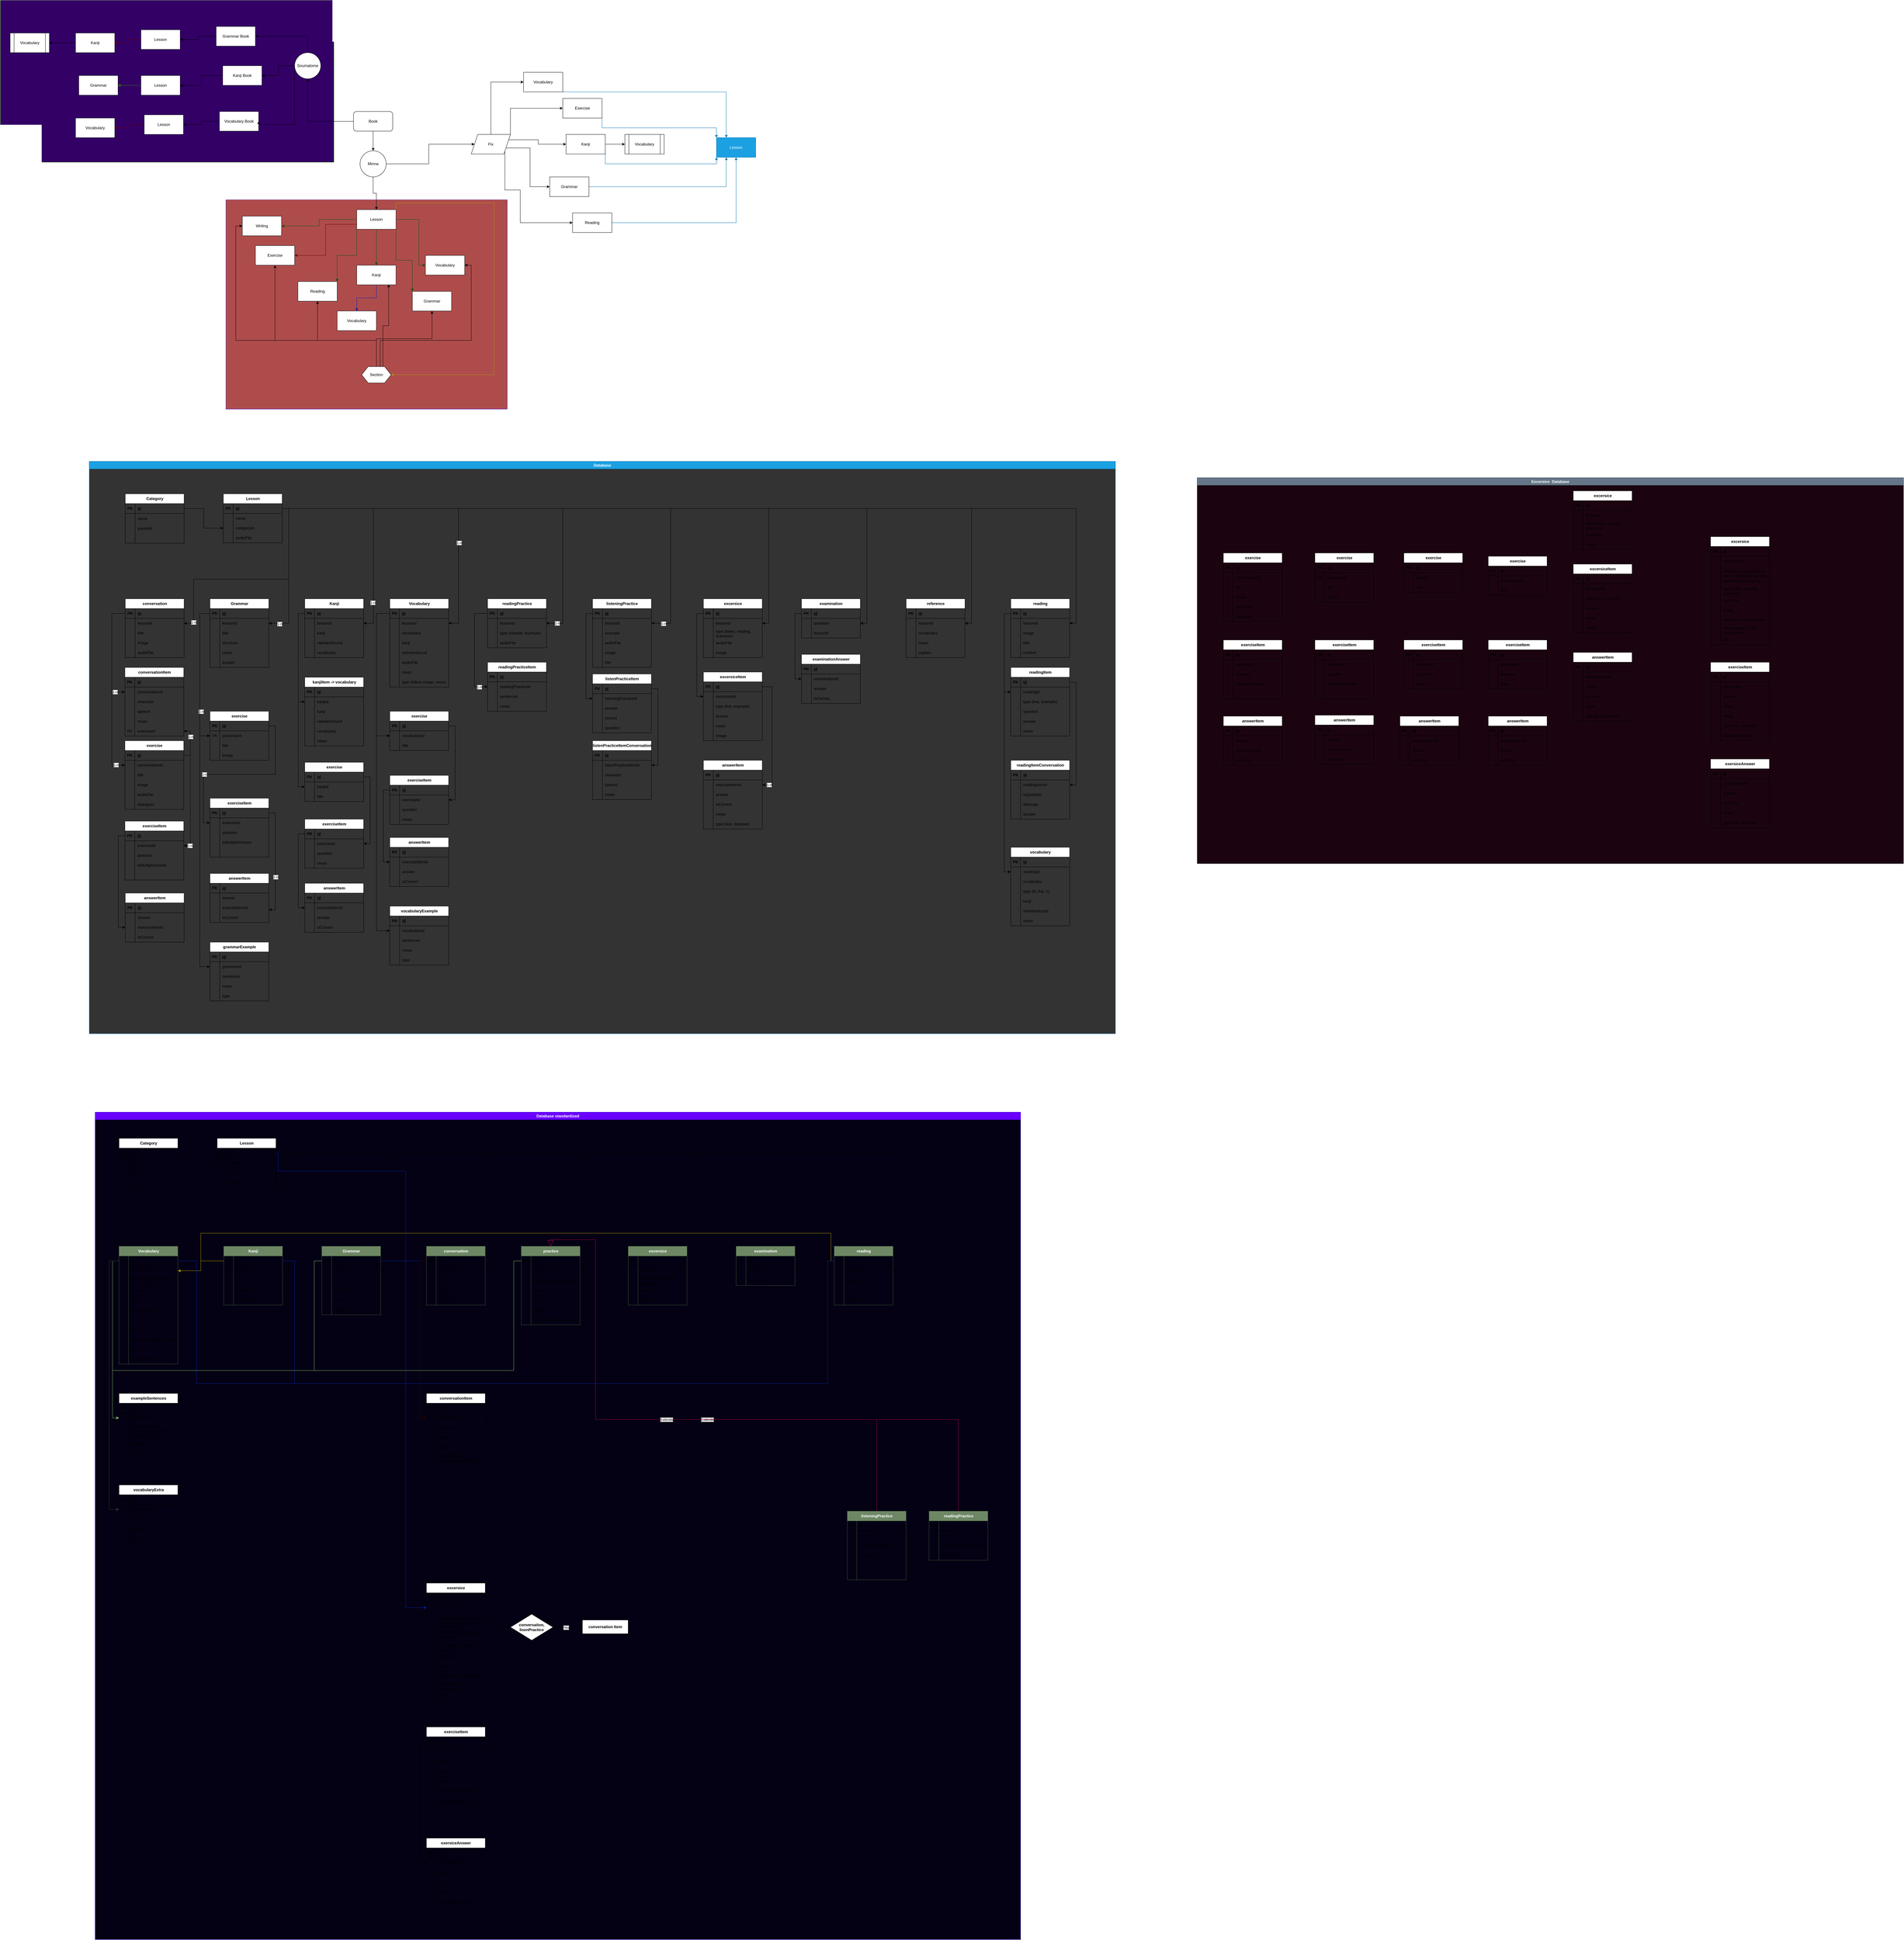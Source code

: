 <mxfile version="21.5.2" type="github">
  <diagram name="Trang-1" id="Eg0rM6GmB08_mQ8uZG3P">
    <mxGraphModel dx="2901" dy="2317" grid="1" gridSize="10" guides="1" tooltips="1" connect="1" arrows="1" fold="1" page="1" pageScale="1" pageWidth="827" pageHeight="1169" math="0" shadow="0">
      <root>
        <mxCell id="0" />
        <mxCell id="1" parent="0" />
        <mxCell id="MmQy_pwBP3o9ao-P74TN-34" value="" style="swimlane;startSize=0;fillColor=#60a917;fontColor=#ffffff;strokeColor=#2D7600;swimlaneFillColor=#330066;" parent="1" vertex="1">
          <mxGeometry x="-750" y="-340" width="1020" height="495" as="geometry" />
        </mxCell>
        <mxCell id="MmQy_pwBP3o9ao-P74TN-64" value="Grammar" style="rounded=0;whiteSpace=wrap;html=1;" parent="MmQy_pwBP3o9ao-P74TN-34" vertex="1">
          <mxGeometry x="240" y="230" width="120" height="60" as="geometry" />
        </mxCell>
        <mxCell id="MmQy_pwBP3o9ao-P74TN-67" value="Vocabulary" style="rounded=0;whiteSpace=wrap;html=1;" parent="MmQy_pwBP3o9ao-P74TN-34" vertex="1">
          <mxGeometry x="230" y="360" width="120" height="60" as="geometry" />
        </mxCell>
        <mxCell id="MmQy_pwBP3o9ao-P74TN-71" value="" style="edgeStyle=orthogonalEdgeStyle;rounded=0;orthogonalLoop=1;jettySize=auto;html=1;" parent="MmQy_pwBP3o9ao-P74TN-34" source="MmQy_pwBP3o9ao-P74TN-66" target="MmQy_pwBP3o9ao-P74TN-70" edge="1">
          <mxGeometry relative="1" as="geometry" />
        </mxCell>
        <mxCell id="MmQy_pwBP3o9ao-P74TN-66" value="Kanji" style="rounded=0;whiteSpace=wrap;html=1;" parent="MmQy_pwBP3o9ao-P74TN-34" vertex="1">
          <mxGeometry x="230" y="100" width="120" height="60" as="geometry" />
        </mxCell>
        <mxCell id="MmQy_pwBP3o9ao-P74TN-70" value="Vocabulary" style="shape=process;whiteSpace=wrap;html=1;backgroundOutline=1;rounded=0;" parent="MmQy_pwBP3o9ao-P74TN-34" vertex="1">
          <mxGeometry x="30" y="100" width="120" height="60" as="geometry" />
        </mxCell>
        <mxCell id="KTJxehEkNpqMAW1DEm2n-24" value="Kanji Book" style="rounded=0;whiteSpace=wrap;html=1;" parent="MmQy_pwBP3o9ao-P74TN-34" vertex="1">
          <mxGeometry x="680" y="200" width="120" height="60" as="geometry" />
        </mxCell>
        <mxCell id="KTJxehEkNpqMAW1DEm2n-22" value="Lesson" style="rounded=0;whiteSpace=wrap;html=1;" parent="MmQy_pwBP3o9ao-P74TN-34" vertex="1">
          <mxGeometry x="430" y="230" width="120" height="60" as="geometry" />
        </mxCell>
        <mxCell id="t6jX3Xbki4ghEFm6xxDZ-8" style="edgeStyle=orthogonalEdgeStyle;rounded=0;orthogonalLoop=1;jettySize=auto;html=1;exitX=0;exitY=0.5;exitDx=0;exitDy=0;" parent="MmQy_pwBP3o9ao-P74TN-34" source="KTJxehEkNpqMAW1DEm2n-24" target="KTJxehEkNpqMAW1DEm2n-22" edge="1">
          <mxGeometry relative="1" as="geometry" />
        </mxCell>
        <mxCell id="MmQy_pwBP3o9ao-P74TN-65" value="" style="edgeStyle=orthogonalEdgeStyle;rounded=0;orthogonalLoop=1;jettySize=auto;html=1;fillColor=#60a917;strokeColor=#2D7600;" parent="MmQy_pwBP3o9ao-P74TN-34" source="KTJxehEkNpqMAW1DEm2n-22" target="MmQy_pwBP3o9ao-P74TN-64" edge="1">
          <mxGeometry relative="1" as="geometry" />
        </mxCell>
        <mxCell id="MmQy_pwBP3o9ao-P74TN-77" value="" style="edgeStyle=orthogonalEdgeStyle;rounded=0;orthogonalLoop=1;jettySize=auto;html=1;" parent="MmQy_pwBP3o9ao-P74TN-34" source="KTJxehEkNpqMAW1DEm2n-19" target="MmQy_pwBP3o9ao-P74TN-72" edge="1">
          <mxGeometry relative="1" as="geometry" />
        </mxCell>
        <mxCell id="KTJxehEkNpqMAW1DEm2n-19" value="Vocabulary Book" style="rounded=0;whiteSpace=wrap;html=1;" parent="MmQy_pwBP3o9ao-P74TN-34" vertex="1">
          <mxGeometry x="670" y="340" width="120" height="60" as="geometry" />
        </mxCell>
        <mxCell id="MmQy_pwBP3o9ao-P74TN-75" value="" style="edgeStyle=orthogonalEdgeStyle;rounded=0;orthogonalLoop=1;jettySize=auto;html=1;" parent="MmQy_pwBP3o9ao-P74TN-34" source="t6jX3Xbki4ghEFm6xxDZ-9" target="MmQy_pwBP3o9ao-P74TN-74" edge="1">
          <mxGeometry relative="1" as="geometry" />
        </mxCell>
        <mxCell id="t6jX3Xbki4ghEFm6xxDZ-9" value="Grammar Book" style="rounded=0;whiteSpace=wrap;html=1;" parent="MmQy_pwBP3o9ao-P74TN-34" vertex="1">
          <mxGeometry x="660" y="80" width="120" height="60" as="geometry" />
        </mxCell>
        <mxCell id="MmQy_pwBP3o9ao-P74TN-78" value="" style="edgeStyle=orthogonalEdgeStyle;rounded=0;orthogonalLoop=1;jettySize=auto;html=1;fillColor=#a20025;strokeColor=#6F0000;" parent="MmQy_pwBP3o9ao-P74TN-34" source="MmQy_pwBP3o9ao-P74TN-72" target="MmQy_pwBP3o9ao-P74TN-67" edge="1">
          <mxGeometry relative="1" as="geometry" />
        </mxCell>
        <mxCell id="MmQy_pwBP3o9ao-P74TN-72" value="Lesson" style="rounded=0;whiteSpace=wrap;html=1;" parent="MmQy_pwBP3o9ao-P74TN-34" vertex="1">
          <mxGeometry x="440" y="350" width="120" height="60" as="geometry" />
        </mxCell>
        <mxCell id="MmQy_pwBP3o9ao-P74TN-76" value="" style="edgeStyle=orthogonalEdgeStyle;rounded=0;orthogonalLoop=1;jettySize=auto;html=1;fillColor=#a20025;strokeColor=#6F0000;" parent="MmQy_pwBP3o9ao-P74TN-34" source="MmQy_pwBP3o9ao-P74TN-74" target="MmQy_pwBP3o9ao-P74TN-66" edge="1">
          <mxGeometry relative="1" as="geometry" />
        </mxCell>
        <mxCell id="MmQy_pwBP3o9ao-P74TN-74" value="Lesson" style="rounded=0;whiteSpace=wrap;html=1;" parent="MmQy_pwBP3o9ao-P74TN-34" vertex="1">
          <mxGeometry x="430" y="90" width="120" height="60" as="geometry" />
        </mxCell>
        <mxCell id="MmQy_pwBP3o9ao-P74TN-21" value="" style="swimlane;startSize=0;fillColor=#6a00ff;fontColor=#ffffff;strokeColor=#3700CC;swimlaneFillColor=#ae4c4c;" parent="1" vertex="1">
          <mxGeometry x="-60" y="270" width="860" height="640" as="geometry" />
        </mxCell>
        <mxCell id="MmQy_pwBP3o9ao-P74TN-82" value="" style="edgeStyle=orthogonalEdgeStyle;rounded=0;orthogonalLoop=1;jettySize=auto;html=1;fillColor=#008a00;strokeColor=#005700;" parent="MmQy_pwBP3o9ao-P74TN-21" edge="1">
          <mxGeometry relative="1" as="geometry">
            <mxPoint x="460" y="120" as="sourcePoint" />
            <mxPoint x="460" y="200" as="targetPoint" />
          </mxGeometry>
        </mxCell>
        <mxCell id="MmQy_pwBP3o9ao-P74TN-84" style="edgeStyle=orthogonalEdgeStyle;rounded=0;orthogonalLoop=1;jettySize=auto;html=1;exitX=0;exitY=0.75;exitDx=0;exitDy=0;entryX=1;entryY=0.5;entryDx=0;entryDy=0;fillColor=#a20025;strokeColor=#6F0000;" parent="MmQy_pwBP3o9ao-P74TN-21" source="KTJxehEkNpqMAW1DEm2n-2" target="KTJxehEkNpqMAW1DEm2n-14" edge="1">
          <mxGeometry relative="1" as="geometry" />
        </mxCell>
        <mxCell id="MmQy_pwBP3o9ao-P74TN-85" style="edgeStyle=orthogonalEdgeStyle;rounded=0;orthogonalLoop=1;jettySize=auto;html=1;exitX=1;exitY=0;exitDx=0;exitDy=0;entryX=1;entryY=0.5;entryDx=0;entryDy=0;fillColor=#e3c800;strokeColor=#B09500;" parent="MmQy_pwBP3o9ao-P74TN-21" source="KTJxehEkNpqMAW1DEm2n-2" target="MmQy_pwBP3o9ao-P74TN-83" edge="1">
          <mxGeometry relative="1" as="geometry">
            <Array as="points">
              <mxPoint x="520" y="10" />
              <mxPoint x="820" y="10" />
              <mxPoint x="820" y="535" />
            </Array>
          </mxGeometry>
        </mxCell>
        <mxCell id="KTJxehEkNpqMAW1DEm2n-2" value="Lesson" style="rounded=0;whiteSpace=wrap;html=1;" parent="MmQy_pwBP3o9ao-P74TN-21" vertex="1">
          <mxGeometry x="400" y="30" width="120" height="60" as="geometry" />
        </mxCell>
        <mxCell id="KTJxehEkNpqMAW1DEm2n-6" value="Kanji" style="rounded=0;whiteSpace=wrap;html=1;" parent="MmQy_pwBP3o9ao-P74TN-21" vertex="1">
          <mxGeometry x="400" y="200" width="120" height="60" as="geometry" />
        </mxCell>
        <mxCell id="KTJxehEkNpqMAW1DEm2n-7" value="" style="edgeStyle=orthogonalEdgeStyle;rounded=0;orthogonalLoop=1;jettySize=auto;html=1;fillColor=#008a00;strokeColor=#005700;" parent="MmQy_pwBP3o9ao-P74TN-21" source="KTJxehEkNpqMAW1DEm2n-2" target="KTJxehEkNpqMAW1DEm2n-6" edge="1">
          <mxGeometry relative="1" as="geometry" />
        </mxCell>
        <mxCell id="KTJxehEkNpqMAW1DEm2n-10" value="Reading" style="rounded=0;whiteSpace=wrap;html=1;" parent="MmQy_pwBP3o9ao-P74TN-21" vertex="1">
          <mxGeometry x="220" y="250" width="120" height="60" as="geometry" />
        </mxCell>
        <mxCell id="KTJxehEkNpqMAW1DEm2n-11" style="edgeStyle=orthogonalEdgeStyle;rounded=0;orthogonalLoop=1;jettySize=auto;html=1;exitX=0;exitY=1;exitDx=0;exitDy=0;entryX=1;entryY=0;entryDx=0;entryDy=0;fillColor=#008a00;strokeColor=#005700;" parent="MmQy_pwBP3o9ao-P74TN-21" source="KTJxehEkNpqMAW1DEm2n-2" target="KTJxehEkNpqMAW1DEm2n-10" edge="1">
          <mxGeometry relative="1" as="geometry" />
        </mxCell>
        <mxCell id="KTJxehEkNpqMAW1DEm2n-12" value="Writing" style="rounded=0;whiteSpace=wrap;html=1;" parent="MmQy_pwBP3o9ao-P74TN-21" vertex="1">
          <mxGeometry x="50" y="50" width="120" height="60" as="geometry" />
        </mxCell>
        <mxCell id="KTJxehEkNpqMAW1DEm2n-13" value="" style="edgeStyle=orthogonalEdgeStyle;rounded=0;orthogonalLoop=1;jettySize=auto;html=1;fillColor=#008a00;strokeColor=#005700;" parent="MmQy_pwBP3o9ao-P74TN-21" source="KTJxehEkNpqMAW1DEm2n-2" target="KTJxehEkNpqMAW1DEm2n-12" edge="1">
          <mxGeometry relative="1" as="geometry" />
        </mxCell>
        <mxCell id="KTJxehEkNpqMAW1DEm2n-16" value="Vocabulary" style="rounded=0;whiteSpace=wrap;html=1;" parent="MmQy_pwBP3o9ao-P74TN-21" vertex="1">
          <mxGeometry x="340" y="340" width="120" height="60" as="geometry" />
        </mxCell>
        <mxCell id="KTJxehEkNpqMAW1DEm2n-17" value="" style="edgeStyle=orthogonalEdgeStyle;rounded=0;orthogonalLoop=1;jettySize=auto;html=1;fillColor=#0050ef;strokeColor=#001DBC;" parent="MmQy_pwBP3o9ao-P74TN-21" source="KTJxehEkNpqMAW1DEm2n-6" target="KTJxehEkNpqMAW1DEm2n-16" edge="1">
          <mxGeometry relative="1" as="geometry" />
        </mxCell>
        <mxCell id="KTJxehEkNpqMAW1DEm2n-14" value="Exercise" style="rounded=0;whiteSpace=wrap;html=1;" parent="MmQy_pwBP3o9ao-P74TN-21" vertex="1">
          <mxGeometry x="90" y="140" width="120" height="60" as="geometry" />
        </mxCell>
        <mxCell id="KTJxehEkNpqMAW1DEm2n-8" value="Grammar" style="rounded=0;whiteSpace=wrap;html=1;" parent="MmQy_pwBP3o9ao-P74TN-21" vertex="1">
          <mxGeometry x="570" y="280" width="120" height="60" as="geometry" />
        </mxCell>
        <mxCell id="KTJxehEkNpqMAW1DEm2n-9" style="edgeStyle=orthogonalEdgeStyle;rounded=0;orthogonalLoop=1;jettySize=auto;html=1;exitX=1;exitY=1;exitDx=0;exitDy=0;entryX=0;entryY=0;entryDx=0;entryDy=0;fillColor=#008a00;strokeColor=#005700;" parent="MmQy_pwBP3o9ao-P74TN-21" source="KTJxehEkNpqMAW1DEm2n-2" target="KTJxehEkNpqMAW1DEm2n-8" edge="1">
          <mxGeometry relative="1" as="geometry">
            <mxPoint x="530" y="100" as="sourcePoint" />
            <mxPoint x="580" y="290" as="targetPoint" />
          </mxGeometry>
        </mxCell>
        <mxCell id="KTJxehEkNpqMAW1DEm2n-4" value="Vocabulary" style="rounded=0;whiteSpace=wrap;html=1;" parent="MmQy_pwBP3o9ao-P74TN-21" vertex="1">
          <mxGeometry x="610" y="170" width="120" height="60" as="geometry" />
        </mxCell>
        <mxCell id="KTJxehEkNpqMAW1DEm2n-5" value="" style="edgeStyle=orthogonalEdgeStyle;rounded=0;orthogonalLoop=1;jettySize=auto;html=1;fillColor=#008a00;strokeColor=#005700;" parent="MmQy_pwBP3o9ao-P74TN-21" source="KTJxehEkNpqMAW1DEm2n-2" target="KTJxehEkNpqMAW1DEm2n-4" edge="1">
          <mxGeometry relative="1" as="geometry">
            <Array as="points">
              <mxPoint x="590" y="60" />
              <mxPoint x="590" y="200" />
            </Array>
          </mxGeometry>
        </mxCell>
        <mxCell id="MmQy_pwBP3o9ao-P74TN-90" style="edgeStyle=orthogonalEdgeStyle;rounded=0;orthogonalLoop=1;jettySize=auto;html=1;exitX=0.625;exitY=0;exitDx=0;exitDy=0;entryX=1;entryY=0.5;entryDx=0;entryDy=0;" parent="MmQy_pwBP3o9ao-P74TN-21" source="MmQy_pwBP3o9ao-P74TN-83" target="KTJxehEkNpqMAW1DEm2n-4" edge="1">
          <mxGeometry relative="1" as="geometry">
            <Array as="points">
              <mxPoint x="471" y="430" />
              <mxPoint x="750" y="430" />
              <mxPoint x="750" y="200" />
            </Array>
          </mxGeometry>
        </mxCell>
        <mxCell id="MmQy_pwBP3o9ao-P74TN-91" style="edgeStyle=orthogonalEdgeStyle;rounded=0;orthogonalLoop=1;jettySize=auto;html=1;exitX=0.5;exitY=0;exitDx=0;exitDy=0;entryX=0.5;entryY=1;entryDx=0;entryDy=0;" parent="MmQy_pwBP3o9ao-P74TN-21" source="MmQy_pwBP3o9ao-P74TN-83" target="KTJxehEkNpqMAW1DEm2n-10" edge="1">
          <mxGeometry relative="1" as="geometry">
            <Array as="points">
              <mxPoint x="460" y="430" />
              <mxPoint x="280" y="430" />
            </Array>
          </mxGeometry>
        </mxCell>
        <mxCell id="MmQy_pwBP3o9ao-P74TN-92" style="edgeStyle=orthogonalEdgeStyle;rounded=0;orthogonalLoop=1;jettySize=auto;html=1;exitX=0.5;exitY=0;exitDx=0;exitDy=0;entryX=0.5;entryY=1;entryDx=0;entryDy=0;" parent="MmQy_pwBP3o9ao-P74TN-21" source="MmQy_pwBP3o9ao-P74TN-83" target="KTJxehEkNpqMAW1DEm2n-8" edge="1">
          <mxGeometry relative="1" as="geometry" />
        </mxCell>
        <mxCell id="MmQy_pwBP3o9ao-P74TN-93" style="edgeStyle=orthogonalEdgeStyle;rounded=0;orthogonalLoop=1;jettySize=auto;html=1;exitX=0.5;exitY=0;exitDx=0;exitDy=0;entryX=0.5;entryY=1;entryDx=0;entryDy=0;" parent="MmQy_pwBP3o9ao-P74TN-21" source="MmQy_pwBP3o9ao-P74TN-83" target="KTJxehEkNpqMAW1DEm2n-14" edge="1">
          <mxGeometry relative="1" as="geometry">
            <Array as="points">
              <mxPoint x="460" y="430" />
              <mxPoint x="150" y="430" />
            </Array>
          </mxGeometry>
        </mxCell>
        <mxCell id="MmQy_pwBP3o9ao-P74TN-94" style="edgeStyle=orthogonalEdgeStyle;rounded=0;orthogonalLoop=1;jettySize=auto;html=1;exitX=0.5;exitY=0;exitDx=0;exitDy=0;entryX=0;entryY=0.5;entryDx=0;entryDy=0;" parent="MmQy_pwBP3o9ao-P74TN-21" source="MmQy_pwBP3o9ao-P74TN-83" target="KTJxehEkNpqMAW1DEm2n-12" edge="1">
          <mxGeometry relative="1" as="geometry">
            <Array as="points">
              <mxPoint x="460" y="430" />
              <mxPoint x="30" y="430" />
              <mxPoint x="30" y="80" />
            </Array>
          </mxGeometry>
        </mxCell>
        <mxCell id="MmQy_pwBP3o9ao-P74TN-95" style="edgeStyle=orthogonalEdgeStyle;rounded=0;orthogonalLoop=1;jettySize=auto;html=1;exitX=0.5;exitY=0;exitDx=0;exitDy=0;entryX=0.813;entryY=0.983;entryDx=0;entryDy=0;entryPerimeter=0;" parent="MmQy_pwBP3o9ao-P74TN-21" source="MmQy_pwBP3o9ao-P74TN-83" target="KTJxehEkNpqMAW1DEm2n-6" edge="1">
          <mxGeometry relative="1" as="geometry">
            <Array as="points">
              <mxPoint x="480" y="510" />
              <mxPoint x="480" y="385" />
              <mxPoint x="498" y="385" />
            </Array>
          </mxGeometry>
        </mxCell>
        <mxCell id="MmQy_pwBP3o9ao-P74TN-83" value="Section" style="shape=hexagon;perimeter=hexagonPerimeter2;whiteSpace=wrap;html=1;fixedSize=1;" parent="MmQy_pwBP3o9ao-P74TN-21" vertex="1">
          <mxGeometry x="415" y="510" width="90" height="50" as="geometry" />
        </mxCell>
        <mxCell id="t6jX3Xbki4ghEFm6xxDZ-2" value="" style="edgeStyle=orthogonalEdgeStyle;rounded=0;orthogonalLoop=1;jettySize=auto;html=1;exitX=0.5;exitY=1;exitDx=0;exitDy=0;" parent="1" source="MmQy_pwBP3o9ao-P74TN-1" target="t6jX3Xbki4ghEFm6xxDZ-1" edge="1">
          <mxGeometry relative="1" as="geometry">
            <mxPoint x="390" y="60" as="sourcePoint" />
          </mxGeometry>
        </mxCell>
        <mxCell id="t6jX3Xbki4ghEFm6xxDZ-5" value="" style="edgeStyle=orthogonalEdgeStyle;rounded=0;orthogonalLoop=1;jettySize=auto;html=1;exitX=0;exitY=0.5;exitDx=0;exitDy=0;" parent="1" source="MmQy_pwBP3o9ao-P74TN-1" target="t6jX3Xbki4ghEFm6xxDZ-4" edge="1">
          <mxGeometry relative="1" as="geometry">
            <mxPoint x="330" y="30" as="sourcePoint" />
          </mxGeometry>
        </mxCell>
        <mxCell id="t6jX3Xbki4ghEFm6xxDZ-3" style="edgeStyle=orthogonalEdgeStyle;rounded=0;orthogonalLoop=1;jettySize=auto;html=1;exitX=0.5;exitY=1;exitDx=0;exitDy=0;entryX=0.5;entryY=0;entryDx=0;entryDy=0;" parent="1" source="t6jX3Xbki4ghEFm6xxDZ-1" target="KTJxehEkNpqMAW1DEm2n-2" edge="1">
          <mxGeometry relative="1" as="geometry" />
        </mxCell>
        <mxCell id="MmQy_pwBP3o9ao-P74TN-15" value="" style="edgeStyle=orthogonalEdgeStyle;rounded=0;orthogonalLoop=1;jettySize=auto;html=1;" parent="1" source="t6jX3Xbki4ghEFm6xxDZ-1" target="MmQy_pwBP3o9ao-P74TN-14" edge="1">
          <mxGeometry relative="1" as="geometry" />
        </mxCell>
        <mxCell id="t6jX3Xbki4ghEFm6xxDZ-1" value="Minna" style="ellipse;whiteSpace=wrap;html=1;rounded=0;" parent="1" vertex="1">
          <mxGeometry x="350" y="120" width="80" height="80" as="geometry" />
        </mxCell>
        <mxCell id="t6jX3Xbki4ghEFm6xxDZ-6" style="edgeStyle=orthogonalEdgeStyle;rounded=0;orthogonalLoop=1;jettySize=auto;html=1;exitX=0;exitY=0.5;exitDx=0;exitDy=0;entryX=1;entryY=0.5;entryDx=0;entryDy=0;" parent="1" source="t6jX3Xbki4ghEFm6xxDZ-4" target="KTJxehEkNpqMAW1DEm2n-19" edge="1">
          <mxGeometry relative="1" as="geometry">
            <Array as="points">
              <mxPoint x="150" y="40" />
            </Array>
          </mxGeometry>
        </mxCell>
        <mxCell id="t6jX3Xbki4ghEFm6xxDZ-7" style="edgeStyle=orthogonalEdgeStyle;rounded=0;orthogonalLoop=1;jettySize=auto;html=1;exitX=0;exitY=0.5;exitDx=0;exitDy=0;entryX=1;entryY=0.5;entryDx=0;entryDy=0;" parent="1" source="t6jX3Xbki4ghEFm6xxDZ-4" target="KTJxehEkNpqMAW1DEm2n-24" edge="1">
          <mxGeometry relative="1" as="geometry" />
        </mxCell>
        <mxCell id="t6jX3Xbki4ghEFm6xxDZ-10" style="edgeStyle=orthogonalEdgeStyle;rounded=0;orthogonalLoop=1;jettySize=auto;html=1;exitX=0.5;exitY=0;exitDx=0;exitDy=0;entryX=1;entryY=0.5;entryDx=0;entryDy=0;" parent="1" source="t6jX3Xbki4ghEFm6xxDZ-4" target="t6jX3Xbki4ghEFm6xxDZ-9" edge="1">
          <mxGeometry relative="1" as="geometry" />
        </mxCell>
        <mxCell id="t6jX3Xbki4ghEFm6xxDZ-4" value="Soumatome" style="ellipse;whiteSpace=wrap;html=1;rounded=0;" parent="1" vertex="1">
          <mxGeometry x="150" y="-180" width="80" height="80" as="geometry" />
        </mxCell>
        <mxCell id="MmQy_pwBP3o9ao-P74TN-1" value="Book" style="rounded=1;whiteSpace=wrap;html=1;" parent="1" vertex="1">
          <mxGeometry x="330" width="120" height="60" as="geometry" />
        </mxCell>
        <mxCell id="MmQy_pwBP3o9ao-P74TN-33" style="edgeStyle=orthogonalEdgeStyle;rounded=0;orthogonalLoop=1;jettySize=auto;html=1;exitX=1;exitY=1;exitDx=0;exitDy=0;entryX=0.25;entryY=0;entryDx=0;entryDy=0;fillColor=#1ba1e2;strokeColor=#006EAF;" parent="1" source="MmQy_pwBP3o9ao-P74TN-12" target="MmQy_pwBP3o9ao-P74TN-28" edge="1">
          <mxGeometry relative="1" as="geometry">
            <Array as="points">
              <mxPoint x="1470" y="-60" />
            </Array>
          </mxGeometry>
        </mxCell>
        <mxCell id="MmQy_pwBP3o9ao-P74TN-12" value="Vocabulary" style="rounded=0;whiteSpace=wrap;html=1;" parent="1" vertex="1">
          <mxGeometry x="850" y="-120" width="120" height="60" as="geometry" />
        </mxCell>
        <mxCell id="MmQy_pwBP3o9ao-P74TN-16" style="edgeStyle=orthogonalEdgeStyle;rounded=0;orthogonalLoop=1;jettySize=auto;html=1;exitX=0.5;exitY=0;exitDx=0;exitDy=0;entryX=0;entryY=0.5;entryDx=0;entryDy=0;" parent="1" source="MmQy_pwBP3o9ao-P74TN-14" target="MmQy_pwBP3o9ao-P74TN-12" edge="1">
          <mxGeometry relative="1" as="geometry" />
        </mxCell>
        <mxCell id="MmQy_pwBP3o9ao-P74TN-22" style="edgeStyle=orthogonalEdgeStyle;rounded=0;orthogonalLoop=1;jettySize=auto;html=1;exitX=1;exitY=0.75;exitDx=0;exitDy=0;entryX=0;entryY=0.5;entryDx=0;entryDy=0;" parent="1" source="MmQy_pwBP3o9ao-P74TN-14" target="MmQy_pwBP3o9ao-P74TN-18" edge="1">
          <mxGeometry relative="1" as="geometry" />
        </mxCell>
        <mxCell id="MmQy_pwBP3o9ao-P74TN-23" style="edgeStyle=orthogonalEdgeStyle;rounded=0;orthogonalLoop=1;jettySize=auto;html=1;exitX=1;exitY=1;exitDx=0;exitDy=0;entryX=0;entryY=0.5;entryDx=0;entryDy=0;" parent="1" source="MmQy_pwBP3o9ao-P74TN-14" target="MmQy_pwBP3o9ao-P74TN-19" edge="1">
          <mxGeometry relative="1" as="geometry">
            <Array as="points">
              <mxPoint x="793" y="240" />
              <mxPoint x="840" y="240" />
              <mxPoint x="840" y="340" />
            </Array>
          </mxGeometry>
        </mxCell>
        <mxCell id="MmQy_pwBP3o9ao-P74TN-24" style="edgeStyle=orthogonalEdgeStyle;rounded=0;orthogonalLoop=1;jettySize=auto;html=1;exitX=1;exitY=0.25;exitDx=0;exitDy=0;entryX=0;entryY=0.5;entryDx=0;entryDy=0;" parent="1" source="MmQy_pwBP3o9ao-P74TN-14" target="MmQy_pwBP3o9ao-P74TN-17" edge="1">
          <mxGeometry relative="1" as="geometry" />
        </mxCell>
        <mxCell id="MmQy_pwBP3o9ao-P74TN-25" style="edgeStyle=orthogonalEdgeStyle;rounded=0;orthogonalLoop=1;jettySize=auto;html=1;exitX=1;exitY=0;exitDx=0;exitDy=0;entryX=0;entryY=0.5;entryDx=0;entryDy=0;" parent="1" source="MmQy_pwBP3o9ao-P74TN-14" target="MmQy_pwBP3o9ao-P74TN-20" edge="1">
          <mxGeometry relative="1" as="geometry" />
        </mxCell>
        <mxCell id="MmQy_pwBP3o9ao-P74TN-14" value="Fix" style="shape=parallelogram;perimeter=parallelogramPerimeter;whiteSpace=wrap;html=1;fixedSize=1;rounded=0;" parent="1" vertex="1">
          <mxGeometry x="690" y="70" width="120" height="60" as="geometry" />
        </mxCell>
        <mxCell id="MmQy_pwBP3o9ao-P74TN-27" value="" style="edgeStyle=orthogonalEdgeStyle;rounded=0;orthogonalLoop=1;jettySize=auto;html=1;" parent="1" source="MmQy_pwBP3o9ao-P74TN-17" target="MmQy_pwBP3o9ao-P74TN-26" edge="1">
          <mxGeometry relative="1" as="geometry" />
        </mxCell>
        <mxCell id="MmQy_pwBP3o9ao-P74TN-31" style="edgeStyle=orthogonalEdgeStyle;rounded=0;orthogonalLoop=1;jettySize=auto;html=1;exitX=1;exitY=1;exitDx=0;exitDy=0;entryX=0;entryY=1;entryDx=0;entryDy=0;fillColor=#1ba1e2;strokeColor=#006EAF;" parent="1" source="MmQy_pwBP3o9ao-P74TN-17" target="MmQy_pwBP3o9ao-P74TN-28" edge="1">
          <mxGeometry relative="1" as="geometry" />
        </mxCell>
        <mxCell id="MmQy_pwBP3o9ao-P74TN-17" value="Kanji" style="rounded=0;whiteSpace=wrap;html=1;" parent="1" vertex="1">
          <mxGeometry x="980" y="70" width="120" height="60" as="geometry" />
        </mxCell>
        <mxCell id="MmQy_pwBP3o9ao-P74TN-30" style="edgeStyle=orthogonalEdgeStyle;rounded=0;orthogonalLoop=1;jettySize=auto;html=1;exitX=1;exitY=0.5;exitDx=0;exitDy=0;entryX=0.25;entryY=1;entryDx=0;entryDy=0;fillColor=#1ba1e2;strokeColor=#006EAF;" parent="1" source="MmQy_pwBP3o9ao-P74TN-18" target="MmQy_pwBP3o9ao-P74TN-28" edge="1">
          <mxGeometry relative="1" as="geometry" />
        </mxCell>
        <mxCell id="MmQy_pwBP3o9ao-P74TN-18" value="Grammar" style="rounded=0;whiteSpace=wrap;html=1;" parent="1" vertex="1">
          <mxGeometry x="930" y="200" width="120" height="60" as="geometry" />
        </mxCell>
        <mxCell id="MmQy_pwBP3o9ao-P74TN-29" style="edgeStyle=orthogonalEdgeStyle;rounded=0;orthogonalLoop=1;jettySize=auto;html=1;exitX=1;exitY=0.5;exitDx=0;exitDy=0;fillColor=#1ba1e2;strokeColor=#006EAF;" parent="1" source="MmQy_pwBP3o9ao-P74TN-19" target="MmQy_pwBP3o9ao-P74TN-28" edge="1">
          <mxGeometry relative="1" as="geometry" />
        </mxCell>
        <mxCell id="MmQy_pwBP3o9ao-P74TN-19" value="Reading" style="rounded=0;whiteSpace=wrap;html=1;" parent="1" vertex="1">
          <mxGeometry x="1000" y="310" width="120" height="60" as="geometry" />
        </mxCell>
        <mxCell id="MmQy_pwBP3o9ao-P74TN-32" style="edgeStyle=orthogonalEdgeStyle;rounded=0;orthogonalLoop=1;jettySize=auto;html=1;exitX=1;exitY=1;exitDx=0;exitDy=0;entryX=0;entryY=0;entryDx=0;entryDy=0;fillColor=#1ba1e2;strokeColor=#006EAF;" parent="1" source="MmQy_pwBP3o9ao-P74TN-20" target="MmQy_pwBP3o9ao-P74TN-28" edge="1">
          <mxGeometry relative="1" as="geometry" />
        </mxCell>
        <mxCell id="MmQy_pwBP3o9ao-P74TN-20" value="Exercise" style="rounded=0;whiteSpace=wrap;html=1;" parent="1" vertex="1">
          <mxGeometry x="970" y="-40" width="120" height="60" as="geometry" />
        </mxCell>
        <mxCell id="MmQy_pwBP3o9ao-P74TN-26" value="Vocabulary" style="shape=process;whiteSpace=wrap;html=1;backgroundOutline=1;rounded=0;" parent="1" vertex="1">
          <mxGeometry x="1160" y="70" width="120" height="60" as="geometry" />
        </mxCell>
        <mxCell id="MmQy_pwBP3o9ao-P74TN-28" value="Lesson" style="rounded=0;whiteSpace=wrap;html=1;fillColor=#1ba1e2;fontColor=#ffffff;strokeColor=#006EAF;" parent="1" vertex="1">
          <mxGeometry x="1440" y="80" width="120" height="60" as="geometry" />
        </mxCell>
        <mxCell id="ikSkg1-S1yT57ZmoGbDg-5" value="Database" style="swimlane;whiteSpace=wrap;html=1;fillColor=#1ba1e2;fontColor=#ffffff;strokeColor=#006EAF;swimlaneFillColor=#333333;" parent="1" vertex="1">
          <mxGeometry x="-478" y="1070" width="3138" height="1750" as="geometry" />
        </mxCell>
        <mxCell id="w60elhtZ_bbaPxiR_aG4-14" value="Category" style="shape=table;startSize=30;container=1;collapsible=1;childLayout=tableLayout;fixedRows=1;rowLines=0;fontStyle=1;align=center;resizeLast=1;html=1;" parent="ikSkg1-S1yT57ZmoGbDg-5" vertex="1">
          <mxGeometry x="110" y="99" width="180" height="151" as="geometry" />
        </mxCell>
        <mxCell id="w60elhtZ_bbaPxiR_aG4-15" value="" style="shape=tableRow;horizontal=0;startSize=0;swimlaneHead=0;swimlaneBody=0;fillColor=none;collapsible=0;dropTarget=0;points=[[0,0.5],[1,0.5]];portConstraint=eastwest;top=0;left=0;right=0;bottom=1;" parent="w60elhtZ_bbaPxiR_aG4-14" vertex="1">
          <mxGeometry y="30" width="180" height="30" as="geometry" />
        </mxCell>
        <mxCell id="w60elhtZ_bbaPxiR_aG4-16" value="PK" style="shape=partialRectangle;connectable=0;fillColor=none;top=0;left=0;bottom=0;right=0;fontStyle=1;overflow=hidden;whiteSpace=wrap;html=1;" parent="w60elhtZ_bbaPxiR_aG4-15" vertex="1">
          <mxGeometry width="30" height="30" as="geometry">
            <mxRectangle width="30" height="30" as="alternateBounds" />
          </mxGeometry>
        </mxCell>
        <mxCell id="w60elhtZ_bbaPxiR_aG4-17" value="id&lt;span style=&quot;white-space: pre;&quot;&gt;&#x9;&lt;/span&gt;" style="shape=partialRectangle;connectable=0;fillColor=none;top=0;left=0;bottom=0;right=0;align=left;spacingLeft=6;fontStyle=5;overflow=hidden;whiteSpace=wrap;html=1;" parent="w60elhtZ_bbaPxiR_aG4-15" vertex="1">
          <mxGeometry x="30" width="150" height="30" as="geometry">
            <mxRectangle width="150" height="30" as="alternateBounds" />
          </mxGeometry>
        </mxCell>
        <mxCell id="w60elhtZ_bbaPxiR_aG4-18" value="" style="shape=tableRow;horizontal=0;startSize=0;swimlaneHead=0;swimlaneBody=0;fillColor=none;collapsible=0;dropTarget=0;points=[[0,0.5],[1,0.5]];portConstraint=eastwest;top=0;left=0;right=0;bottom=0;" parent="w60elhtZ_bbaPxiR_aG4-14" vertex="1">
          <mxGeometry y="60" width="180" height="31" as="geometry" />
        </mxCell>
        <mxCell id="w60elhtZ_bbaPxiR_aG4-19" value="" style="shape=partialRectangle;connectable=0;fillColor=none;top=0;left=0;bottom=0;right=0;editable=1;overflow=hidden;whiteSpace=wrap;html=1;" parent="w60elhtZ_bbaPxiR_aG4-18" vertex="1">
          <mxGeometry width="30" height="31" as="geometry">
            <mxRectangle width="30" height="31" as="alternateBounds" />
          </mxGeometry>
        </mxCell>
        <mxCell id="w60elhtZ_bbaPxiR_aG4-20" value="name" style="shape=partialRectangle;connectable=0;fillColor=none;top=0;left=0;bottom=0;right=0;align=left;spacingLeft=6;overflow=hidden;whiteSpace=wrap;html=1;" parent="w60elhtZ_bbaPxiR_aG4-18" vertex="1">
          <mxGeometry x="30" width="150" height="31" as="geometry">
            <mxRectangle width="150" height="31" as="alternateBounds" />
          </mxGeometry>
        </mxCell>
        <mxCell id="w60elhtZ_bbaPxiR_aG4-21" value="" style="shape=tableRow;horizontal=0;startSize=0;swimlaneHead=0;swimlaneBody=0;fillColor=none;collapsible=0;dropTarget=0;points=[[0,0.5],[1,0.5]];portConstraint=eastwest;top=0;left=0;right=0;bottom=0;" parent="w60elhtZ_bbaPxiR_aG4-14" vertex="1">
          <mxGeometry y="91" width="180" height="30" as="geometry" />
        </mxCell>
        <mxCell id="w60elhtZ_bbaPxiR_aG4-22" value="" style="shape=partialRectangle;connectable=0;fillColor=none;top=0;left=0;bottom=0;right=0;editable=1;overflow=hidden;whiteSpace=wrap;html=1;" parent="w60elhtZ_bbaPxiR_aG4-21" vertex="1">
          <mxGeometry width="30" height="30" as="geometry">
            <mxRectangle width="30" height="30" as="alternateBounds" />
          </mxGeometry>
        </mxCell>
        <mxCell id="w60elhtZ_bbaPxiR_aG4-23" value="parentId" style="shape=partialRectangle;connectable=0;fillColor=none;top=0;left=0;bottom=0;right=0;align=left;spacingLeft=6;overflow=hidden;whiteSpace=wrap;html=1;" parent="w60elhtZ_bbaPxiR_aG4-21" vertex="1">
          <mxGeometry x="30" width="150" height="30" as="geometry">
            <mxRectangle width="150" height="30" as="alternateBounds" />
          </mxGeometry>
        </mxCell>
        <mxCell id="w60elhtZ_bbaPxiR_aG4-24" value="" style="shape=tableRow;horizontal=0;startSize=0;swimlaneHead=0;swimlaneBody=0;fillColor=none;collapsible=0;dropTarget=0;points=[[0,0.5],[1,0.5]];portConstraint=eastwest;top=0;left=0;right=0;bottom=0;" parent="w60elhtZ_bbaPxiR_aG4-14" vertex="1">
          <mxGeometry y="121" width="180" height="30" as="geometry" />
        </mxCell>
        <mxCell id="w60elhtZ_bbaPxiR_aG4-25" value="" style="shape=partialRectangle;connectable=0;fillColor=none;top=0;left=0;bottom=0;right=0;editable=1;overflow=hidden;whiteSpace=wrap;html=1;" parent="w60elhtZ_bbaPxiR_aG4-24" vertex="1">
          <mxGeometry width="30" height="30" as="geometry">
            <mxRectangle width="30" height="30" as="alternateBounds" />
          </mxGeometry>
        </mxCell>
        <mxCell id="w60elhtZ_bbaPxiR_aG4-26" value="" style="shape=partialRectangle;connectable=0;fillColor=none;top=0;left=0;bottom=0;right=0;align=left;spacingLeft=6;overflow=hidden;whiteSpace=wrap;html=1;" parent="w60elhtZ_bbaPxiR_aG4-24" vertex="1">
          <mxGeometry x="30" width="150" height="30" as="geometry">
            <mxRectangle width="150" height="30" as="alternateBounds" />
          </mxGeometry>
        </mxCell>
        <mxCell id="w60elhtZ_bbaPxiR_aG4-27" value="Lesson" style="shape=table;startSize=30;container=1;collapsible=1;childLayout=tableLayout;fixedRows=1;rowLines=0;fontStyle=1;align=center;resizeLast=1;html=1;" parent="ikSkg1-S1yT57ZmoGbDg-5" vertex="1">
          <mxGeometry x="410" y="99" width="180" height="150" as="geometry" />
        </mxCell>
        <mxCell id="w60elhtZ_bbaPxiR_aG4-28" value="" style="shape=tableRow;horizontal=0;startSize=0;swimlaneHead=0;swimlaneBody=0;fillColor=none;collapsible=0;dropTarget=0;points=[[0,0.5],[1,0.5]];portConstraint=eastwest;top=0;left=0;right=0;bottom=1;" parent="w60elhtZ_bbaPxiR_aG4-27" vertex="1">
          <mxGeometry y="30" width="180" height="30" as="geometry" />
        </mxCell>
        <mxCell id="w60elhtZ_bbaPxiR_aG4-29" value="PK" style="shape=partialRectangle;connectable=0;fillColor=none;top=0;left=0;bottom=0;right=0;fontStyle=1;overflow=hidden;whiteSpace=wrap;html=1;" parent="w60elhtZ_bbaPxiR_aG4-28" vertex="1">
          <mxGeometry width="30" height="30" as="geometry">
            <mxRectangle width="30" height="30" as="alternateBounds" />
          </mxGeometry>
        </mxCell>
        <mxCell id="w60elhtZ_bbaPxiR_aG4-30" value="id" style="shape=partialRectangle;connectable=0;fillColor=none;top=0;left=0;bottom=0;right=0;align=left;spacingLeft=6;fontStyle=5;overflow=hidden;whiteSpace=wrap;html=1;" parent="w60elhtZ_bbaPxiR_aG4-28" vertex="1">
          <mxGeometry x="30" width="150" height="30" as="geometry">
            <mxRectangle width="150" height="30" as="alternateBounds" />
          </mxGeometry>
        </mxCell>
        <mxCell id="w60elhtZ_bbaPxiR_aG4-31" value="" style="shape=tableRow;horizontal=0;startSize=0;swimlaneHead=0;swimlaneBody=0;fillColor=none;collapsible=0;dropTarget=0;points=[[0,0.5],[1,0.5]];portConstraint=eastwest;top=0;left=0;right=0;bottom=0;" parent="w60elhtZ_bbaPxiR_aG4-27" vertex="1">
          <mxGeometry y="60" width="180" height="30" as="geometry" />
        </mxCell>
        <mxCell id="w60elhtZ_bbaPxiR_aG4-32" value="" style="shape=partialRectangle;connectable=0;fillColor=none;top=0;left=0;bottom=0;right=0;editable=1;overflow=hidden;whiteSpace=wrap;html=1;" parent="w60elhtZ_bbaPxiR_aG4-31" vertex="1">
          <mxGeometry width="30" height="30" as="geometry">
            <mxRectangle width="30" height="30" as="alternateBounds" />
          </mxGeometry>
        </mxCell>
        <mxCell id="w60elhtZ_bbaPxiR_aG4-33" value="name" style="shape=partialRectangle;connectable=0;fillColor=none;top=0;left=0;bottom=0;right=0;align=left;spacingLeft=6;overflow=hidden;whiteSpace=wrap;html=1;" parent="w60elhtZ_bbaPxiR_aG4-31" vertex="1">
          <mxGeometry x="30" width="150" height="30" as="geometry">
            <mxRectangle width="150" height="30" as="alternateBounds" />
          </mxGeometry>
        </mxCell>
        <mxCell id="w60elhtZ_bbaPxiR_aG4-34" value="" style="shape=tableRow;horizontal=0;startSize=0;swimlaneHead=0;swimlaneBody=0;fillColor=none;collapsible=0;dropTarget=0;points=[[0,0.5],[1,0.5]];portConstraint=eastwest;top=0;left=0;right=0;bottom=0;" parent="w60elhtZ_bbaPxiR_aG4-27" vertex="1">
          <mxGeometry y="90" width="180" height="30" as="geometry" />
        </mxCell>
        <mxCell id="w60elhtZ_bbaPxiR_aG4-35" value="" style="shape=partialRectangle;connectable=0;fillColor=none;top=0;left=0;bottom=0;right=0;editable=1;overflow=hidden;whiteSpace=wrap;html=1;" parent="w60elhtZ_bbaPxiR_aG4-34" vertex="1">
          <mxGeometry width="30" height="30" as="geometry">
            <mxRectangle width="30" height="30" as="alternateBounds" />
          </mxGeometry>
        </mxCell>
        <mxCell id="w60elhtZ_bbaPxiR_aG4-36" value="categoryId" style="shape=partialRectangle;connectable=0;fillColor=none;top=0;left=0;bottom=0;right=0;align=left;spacingLeft=6;overflow=hidden;whiteSpace=wrap;html=1;" parent="w60elhtZ_bbaPxiR_aG4-34" vertex="1">
          <mxGeometry x="30" width="150" height="30" as="geometry">
            <mxRectangle width="150" height="30" as="alternateBounds" />
          </mxGeometry>
        </mxCell>
        <mxCell id="w60elhtZ_bbaPxiR_aG4-37" value="" style="shape=tableRow;horizontal=0;startSize=0;swimlaneHead=0;swimlaneBody=0;fillColor=none;collapsible=0;dropTarget=0;points=[[0,0.5],[1,0.5]];portConstraint=eastwest;top=0;left=0;right=0;bottom=0;" parent="w60elhtZ_bbaPxiR_aG4-27" vertex="1">
          <mxGeometry y="120" width="180" height="30" as="geometry" />
        </mxCell>
        <mxCell id="w60elhtZ_bbaPxiR_aG4-38" value="" style="shape=partialRectangle;connectable=0;fillColor=none;top=0;left=0;bottom=0;right=0;editable=1;overflow=hidden;whiteSpace=wrap;html=1;" parent="w60elhtZ_bbaPxiR_aG4-37" vertex="1">
          <mxGeometry width="30" height="30" as="geometry">
            <mxRectangle width="30" height="30" as="alternateBounds" />
          </mxGeometry>
        </mxCell>
        <mxCell id="w60elhtZ_bbaPxiR_aG4-39" value="audioFile" style="shape=partialRectangle;connectable=0;fillColor=none;top=0;left=0;bottom=0;right=0;align=left;spacingLeft=6;overflow=hidden;whiteSpace=wrap;html=1;" parent="w60elhtZ_bbaPxiR_aG4-37" vertex="1">
          <mxGeometry x="30" width="150" height="30" as="geometry">
            <mxRectangle width="150" height="30" as="alternateBounds" />
          </mxGeometry>
        </mxCell>
        <mxCell id="w60elhtZ_bbaPxiR_aG4-40" style="edgeStyle=orthogonalEdgeStyle;rounded=0;orthogonalLoop=1;jettySize=auto;html=1;exitX=1;exitY=0.5;exitDx=0;exitDy=0;entryX=0;entryY=0.5;entryDx=0;entryDy=0;" parent="ikSkg1-S1yT57ZmoGbDg-5" source="w60elhtZ_bbaPxiR_aG4-15" target="w60elhtZ_bbaPxiR_aG4-34" edge="1">
          <mxGeometry relative="1" as="geometry" />
        </mxCell>
        <mxCell id="w60elhtZ_bbaPxiR_aG4-41" value="Vocabulary" style="shape=table;startSize=30;container=1;collapsible=1;childLayout=tableLayout;fixedRows=1;rowLines=0;fontStyle=1;align=center;resizeLast=1;html=1;" parent="ikSkg1-S1yT57ZmoGbDg-5" vertex="1">
          <mxGeometry x="919" y="420" width="180" height="270" as="geometry" />
        </mxCell>
        <mxCell id="w60elhtZ_bbaPxiR_aG4-42" value="" style="shape=tableRow;horizontal=0;startSize=0;swimlaneHead=0;swimlaneBody=0;fillColor=none;collapsible=0;dropTarget=0;points=[[0,0.5],[1,0.5]];portConstraint=eastwest;top=0;left=0;right=0;bottom=1;" parent="w60elhtZ_bbaPxiR_aG4-41" vertex="1">
          <mxGeometry y="30" width="180" height="30" as="geometry" />
        </mxCell>
        <mxCell id="w60elhtZ_bbaPxiR_aG4-43" value="PK" style="shape=partialRectangle;connectable=0;fillColor=none;top=0;left=0;bottom=0;right=0;fontStyle=1;overflow=hidden;whiteSpace=wrap;html=1;" parent="w60elhtZ_bbaPxiR_aG4-42" vertex="1">
          <mxGeometry width="29" height="30" as="geometry">
            <mxRectangle width="29" height="30" as="alternateBounds" />
          </mxGeometry>
        </mxCell>
        <mxCell id="w60elhtZ_bbaPxiR_aG4-44" value="id" style="shape=partialRectangle;connectable=0;fillColor=none;top=0;left=0;bottom=0;right=0;align=left;spacingLeft=6;fontStyle=5;overflow=hidden;whiteSpace=wrap;html=1;" parent="w60elhtZ_bbaPxiR_aG4-42" vertex="1">
          <mxGeometry x="29" width="151" height="30" as="geometry">
            <mxRectangle width="151" height="30" as="alternateBounds" />
          </mxGeometry>
        </mxCell>
        <mxCell id="w60elhtZ_bbaPxiR_aG4-45" value="" style="shape=tableRow;horizontal=0;startSize=0;swimlaneHead=0;swimlaneBody=0;fillColor=none;collapsible=0;dropTarget=0;points=[[0,0.5],[1,0.5]];portConstraint=eastwest;top=0;left=0;right=0;bottom=0;" parent="w60elhtZ_bbaPxiR_aG4-41" vertex="1">
          <mxGeometry y="60" width="180" height="30" as="geometry" />
        </mxCell>
        <mxCell id="w60elhtZ_bbaPxiR_aG4-46" value="" style="shape=partialRectangle;connectable=0;fillColor=none;top=0;left=0;bottom=0;right=0;editable=1;overflow=hidden;whiteSpace=wrap;html=1;" parent="w60elhtZ_bbaPxiR_aG4-45" vertex="1">
          <mxGeometry width="29" height="30" as="geometry">
            <mxRectangle width="29" height="30" as="alternateBounds" />
          </mxGeometry>
        </mxCell>
        <mxCell id="w60elhtZ_bbaPxiR_aG4-47" value="lessonId" style="shape=partialRectangle;connectable=0;fillColor=none;top=0;left=0;bottom=0;right=0;align=left;spacingLeft=6;overflow=hidden;whiteSpace=wrap;html=1;" parent="w60elhtZ_bbaPxiR_aG4-45" vertex="1">
          <mxGeometry x="29" width="151" height="30" as="geometry">
            <mxRectangle width="151" height="30" as="alternateBounds" />
          </mxGeometry>
        </mxCell>
        <mxCell id="w60elhtZ_bbaPxiR_aG4-48" value="" style="shape=tableRow;horizontal=0;startSize=0;swimlaneHead=0;swimlaneBody=0;fillColor=none;collapsible=0;dropTarget=0;points=[[0,0.5],[1,0.5]];portConstraint=eastwest;top=0;left=0;right=0;bottom=0;" parent="w60elhtZ_bbaPxiR_aG4-41" vertex="1">
          <mxGeometry y="90" width="180" height="30" as="geometry" />
        </mxCell>
        <mxCell id="w60elhtZ_bbaPxiR_aG4-49" value="" style="shape=partialRectangle;connectable=0;fillColor=none;top=0;left=0;bottom=0;right=0;editable=1;overflow=hidden;whiteSpace=wrap;html=1;" parent="w60elhtZ_bbaPxiR_aG4-48" vertex="1">
          <mxGeometry width="29" height="30" as="geometry">
            <mxRectangle width="29" height="30" as="alternateBounds" />
          </mxGeometry>
        </mxCell>
        <mxCell id="w60elhtZ_bbaPxiR_aG4-50" value="vocabulary" style="shape=partialRectangle;connectable=0;fillColor=none;top=0;left=0;bottom=0;right=0;align=left;spacingLeft=6;overflow=hidden;whiteSpace=wrap;html=1;" parent="w60elhtZ_bbaPxiR_aG4-48" vertex="1">
          <mxGeometry x="29" width="151" height="30" as="geometry">
            <mxRectangle width="151" height="30" as="alternateBounds" />
          </mxGeometry>
        </mxCell>
        <mxCell id="w60elhtZ_bbaPxiR_aG4-51" value="" style="shape=tableRow;horizontal=0;startSize=0;swimlaneHead=0;swimlaneBody=0;fillColor=none;collapsible=0;dropTarget=0;points=[[0,0.5],[1,0.5]];portConstraint=eastwest;top=0;left=0;right=0;bottom=0;" parent="w60elhtZ_bbaPxiR_aG4-41" vertex="1">
          <mxGeometry y="120" width="180" height="30" as="geometry" />
        </mxCell>
        <mxCell id="w60elhtZ_bbaPxiR_aG4-52" value="" style="shape=partialRectangle;connectable=0;fillColor=none;top=0;left=0;bottom=0;right=0;editable=1;overflow=hidden;whiteSpace=wrap;html=1;" parent="w60elhtZ_bbaPxiR_aG4-51" vertex="1">
          <mxGeometry width="29" height="30" as="geometry">
            <mxRectangle width="29" height="30" as="alternateBounds" />
          </mxGeometry>
        </mxCell>
        <mxCell id="w60elhtZ_bbaPxiR_aG4-53" value="kanji" style="shape=partialRectangle;connectable=0;fillColor=none;top=0;left=0;bottom=0;right=0;align=left;spacingLeft=6;overflow=hidden;whiteSpace=wrap;html=1;" parent="w60elhtZ_bbaPxiR_aG4-51" vertex="1">
          <mxGeometry x="29" width="151" height="30" as="geometry">
            <mxRectangle width="151" height="30" as="alternateBounds" />
          </mxGeometry>
        </mxCell>
        <mxCell id="w60elhtZ_bbaPxiR_aG4-60" value="" style="shape=tableRow;horizontal=0;startSize=0;swimlaneHead=0;swimlaneBody=0;fillColor=none;collapsible=0;dropTarget=0;points=[[0,0.5],[1,0.5]];portConstraint=eastwest;top=0;left=0;right=0;bottom=0;" parent="w60elhtZ_bbaPxiR_aG4-41" vertex="1">
          <mxGeometry y="150" width="180" height="30" as="geometry" />
        </mxCell>
        <mxCell id="w60elhtZ_bbaPxiR_aG4-61" value="" style="shape=partialRectangle;connectable=0;fillColor=none;top=0;left=0;bottom=0;right=0;editable=1;overflow=hidden;whiteSpace=wrap;html=1;" parent="w60elhtZ_bbaPxiR_aG4-60" vertex="1">
          <mxGeometry width="29" height="30" as="geometry">
            <mxRectangle width="29" height="30" as="alternateBounds" />
          </mxGeometry>
        </mxCell>
        <mxCell id="w60elhtZ_bbaPxiR_aG4-62" value="vietnamSound" style="shape=partialRectangle;connectable=0;fillColor=none;top=0;left=0;bottom=0;right=0;align=left;spacingLeft=6;overflow=hidden;whiteSpace=wrap;html=1;" parent="w60elhtZ_bbaPxiR_aG4-60" vertex="1">
          <mxGeometry x="29" width="151" height="30" as="geometry">
            <mxRectangle width="151" height="30" as="alternateBounds" />
          </mxGeometry>
        </mxCell>
        <mxCell id="w60elhtZ_bbaPxiR_aG4-63" value="" style="shape=tableRow;horizontal=0;startSize=0;swimlaneHead=0;swimlaneBody=0;fillColor=none;collapsible=0;dropTarget=0;points=[[0,0.5],[1,0.5]];portConstraint=eastwest;top=0;left=0;right=0;bottom=0;" parent="w60elhtZ_bbaPxiR_aG4-41" vertex="1">
          <mxGeometry y="180" width="180" height="30" as="geometry" />
        </mxCell>
        <mxCell id="w60elhtZ_bbaPxiR_aG4-64" value="" style="shape=partialRectangle;connectable=0;fillColor=none;top=0;left=0;bottom=0;right=0;editable=1;overflow=hidden;whiteSpace=wrap;html=1;" parent="w60elhtZ_bbaPxiR_aG4-63" vertex="1">
          <mxGeometry width="29" height="30" as="geometry">
            <mxRectangle width="29" height="30" as="alternateBounds" />
          </mxGeometry>
        </mxCell>
        <mxCell id="w60elhtZ_bbaPxiR_aG4-65" value="audioFile" style="shape=partialRectangle;connectable=0;fillColor=none;top=0;left=0;bottom=0;right=0;align=left;spacingLeft=6;overflow=hidden;whiteSpace=wrap;html=1;" parent="w60elhtZ_bbaPxiR_aG4-63" vertex="1">
          <mxGeometry x="29" width="151" height="30" as="geometry">
            <mxRectangle width="151" height="30" as="alternateBounds" />
          </mxGeometry>
        </mxCell>
        <mxCell id="w60elhtZ_bbaPxiR_aG4-113" value="" style="shape=tableRow;horizontal=0;startSize=0;swimlaneHead=0;swimlaneBody=0;fillColor=none;collapsible=0;dropTarget=0;points=[[0,0.5],[1,0.5]];portConstraint=eastwest;top=0;left=0;right=0;bottom=0;" parent="w60elhtZ_bbaPxiR_aG4-41" vertex="1">
          <mxGeometry y="210" width="180" height="30" as="geometry" />
        </mxCell>
        <mxCell id="w60elhtZ_bbaPxiR_aG4-114" value="" style="shape=partialRectangle;connectable=0;fillColor=none;top=0;left=0;bottom=0;right=0;editable=1;overflow=hidden;whiteSpace=wrap;html=1;" parent="w60elhtZ_bbaPxiR_aG4-113" vertex="1">
          <mxGeometry width="29" height="30" as="geometry">
            <mxRectangle width="29" height="30" as="alternateBounds" />
          </mxGeometry>
        </mxCell>
        <mxCell id="w60elhtZ_bbaPxiR_aG4-115" value="mean" style="shape=partialRectangle;connectable=0;fillColor=none;top=0;left=0;bottom=0;right=0;align=left;spacingLeft=6;overflow=hidden;whiteSpace=wrap;html=1;" parent="w60elhtZ_bbaPxiR_aG4-113" vertex="1">
          <mxGeometry x="29" width="151" height="30" as="geometry">
            <mxRectangle width="151" height="30" as="alternateBounds" />
          </mxGeometry>
        </mxCell>
        <mxCell id="EjIhSHntMq5fqGs0h5J2-276" value="" style="shape=tableRow;horizontal=0;startSize=0;swimlaneHead=0;swimlaneBody=0;fillColor=none;collapsible=0;dropTarget=0;points=[[0,0.5],[1,0.5]];portConstraint=eastwest;top=0;left=0;right=0;bottom=0;" parent="w60elhtZ_bbaPxiR_aG4-41" vertex="1">
          <mxGeometry y="240" width="180" height="30" as="geometry" />
        </mxCell>
        <mxCell id="EjIhSHntMq5fqGs0h5J2-277" value="" style="shape=partialRectangle;connectable=0;fillColor=none;top=0;left=0;bottom=0;right=0;editable=1;overflow=hidden;whiteSpace=wrap;html=1;" parent="EjIhSHntMq5fqGs0h5J2-276" vertex="1">
          <mxGeometry width="29" height="30" as="geometry">
            <mxRectangle width="29" height="30" as="alternateBounds" />
          </mxGeometry>
        </mxCell>
        <mxCell id="EjIhSHntMq5fqGs0h5J2-278" value="type (follow image, more)" style="shape=partialRectangle;connectable=0;fillColor=none;top=0;left=0;bottom=0;right=0;align=left;spacingLeft=6;overflow=hidden;whiteSpace=wrap;html=1;" parent="EjIhSHntMq5fqGs0h5J2-276" vertex="1">
          <mxGeometry x="29" width="151" height="30" as="geometry">
            <mxRectangle width="151" height="30" as="alternateBounds" />
          </mxGeometry>
        </mxCell>
        <mxCell id="w60elhtZ_bbaPxiR_aG4-116" style="edgeStyle=elbowEdgeStyle;rounded=0;orthogonalLoop=1;jettySize=auto;html=1;exitX=1;exitY=0.5;exitDx=0;exitDy=0;entryX=1;entryY=0.5;entryDx=0;entryDy=0;" parent="ikSkg1-S1yT57ZmoGbDg-5" source="w60elhtZ_bbaPxiR_aG4-28" target="w60elhtZ_bbaPxiR_aG4-45" edge="1">
          <mxGeometry relative="1" as="geometry">
            <mxPoint x="679" y="144" as="sourcePoint" />
            <mxPoint x="1008" y="495.04" as="targetPoint" />
            <Array as="points">
              <mxPoint x="1129" y="340" />
            </Array>
          </mxGeometry>
        </mxCell>
        <mxCell id="J2h68-0Ry3v_XBsJnCvk-3" value="1-n" style="edgeLabel;html=1;align=center;verticalAlign=middle;resizable=0;points=[];" parent="w60elhtZ_bbaPxiR_aG4-116" vertex="1" connectable="0">
          <mxGeometry x="0.4" y="2" relative="1" as="geometry">
            <mxPoint as="offset" />
          </mxGeometry>
        </mxCell>
        <mxCell id="w60elhtZ_bbaPxiR_aG4-117" value="Kanji" style="shape=table;startSize=30;container=1;collapsible=1;childLayout=tableLayout;fixedRows=1;rowLines=0;fontStyle=1;align=center;resizeLast=1;html=1;" parent="ikSkg1-S1yT57ZmoGbDg-5" vertex="1">
          <mxGeometry x="659" y="420" width="180" height="180" as="geometry" />
        </mxCell>
        <mxCell id="w60elhtZ_bbaPxiR_aG4-118" value="" style="shape=tableRow;horizontal=0;startSize=0;swimlaneHead=0;swimlaneBody=0;fillColor=none;collapsible=0;dropTarget=0;points=[[0,0.5],[1,0.5]];portConstraint=eastwest;top=0;left=0;right=0;bottom=1;" parent="w60elhtZ_bbaPxiR_aG4-117" vertex="1">
          <mxGeometry y="30" width="180" height="30" as="geometry" />
        </mxCell>
        <mxCell id="w60elhtZ_bbaPxiR_aG4-119" value="PK" style="shape=partialRectangle;connectable=0;fillColor=none;top=0;left=0;bottom=0;right=0;fontStyle=1;overflow=hidden;whiteSpace=wrap;html=1;" parent="w60elhtZ_bbaPxiR_aG4-118" vertex="1">
          <mxGeometry width="30" height="30" as="geometry">
            <mxRectangle width="30" height="30" as="alternateBounds" />
          </mxGeometry>
        </mxCell>
        <mxCell id="w60elhtZ_bbaPxiR_aG4-120" value="id" style="shape=partialRectangle;connectable=0;fillColor=none;top=0;left=0;bottom=0;right=0;align=left;spacingLeft=6;fontStyle=5;overflow=hidden;whiteSpace=wrap;html=1;" parent="w60elhtZ_bbaPxiR_aG4-118" vertex="1">
          <mxGeometry x="30" width="150" height="30" as="geometry">
            <mxRectangle width="150" height="30" as="alternateBounds" />
          </mxGeometry>
        </mxCell>
        <mxCell id="w60elhtZ_bbaPxiR_aG4-121" value="" style="shape=tableRow;horizontal=0;startSize=0;swimlaneHead=0;swimlaneBody=0;fillColor=none;collapsible=0;dropTarget=0;points=[[0,0.5],[1,0.5]];portConstraint=eastwest;top=0;left=0;right=0;bottom=0;" parent="w60elhtZ_bbaPxiR_aG4-117" vertex="1">
          <mxGeometry y="60" width="180" height="30" as="geometry" />
        </mxCell>
        <mxCell id="w60elhtZ_bbaPxiR_aG4-122" value="" style="shape=partialRectangle;connectable=0;fillColor=none;top=0;left=0;bottom=0;right=0;editable=1;overflow=hidden;whiteSpace=wrap;html=1;" parent="w60elhtZ_bbaPxiR_aG4-121" vertex="1">
          <mxGeometry width="30" height="30" as="geometry">
            <mxRectangle width="30" height="30" as="alternateBounds" />
          </mxGeometry>
        </mxCell>
        <mxCell id="w60elhtZ_bbaPxiR_aG4-123" value="lessonId&lt;span style=&quot;white-space: pre;&quot;&gt;&#x9;&lt;/span&gt;" style="shape=partialRectangle;connectable=0;fillColor=none;top=0;left=0;bottom=0;right=0;align=left;spacingLeft=6;overflow=hidden;whiteSpace=wrap;html=1;" parent="w60elhtZ_bbaPxiR_aG4-121" vertex="1">
          <mxGeometry x="30" width="150" height="30" as="geometry">
            <mxRectangle width="150" height="30" as="alternateBounds" />
          </mxGeometry>
        </mxCell>
        <mxCell id="w60elhtZ_bbaPxiR_aG4-124" value="" style="shape=tableRow;horizontal=0;startSize=0;swimlaneHead=0;swimlaneBody=0;fillColor=none;collapsible=0;dropTarget=0;points=[[0,0.5],[1,0.5]];portConstraint=eastwest;top=0;left=0;right=0;bottom=0;" parent="w60elhtZ_bbaPxiR_aG4-117" vertex="1">
          <mxGeometry y="90" width="180" height="30" as="geometry" />
        </mxCell>
        <mxCell id="w60elhtZ_bbaPxiR_aG4-125" value="" style="shape=partialRectangle;connectable=0;fillColor=none;top=0;left=0;bottom=0;right=0;editable=1;overflow=hidden;whiteSpace=wrap;html=1;" parent="w60elhtZ_bbaPxiR_aG4-124" vertex="1">
          <mxGeometry width="30" height="30" as="geometry">
            <mxRectangle width="30" height="30" as="alternateBounds" />
          </mxGeometry>
        </mxCell>
        <mxCell id="w60elhtZ_bbaPxiR_aG4-126" value="kanji" style="shape=partialRectangle;connectable=0;fillColor=none;top=0;left=0;bottom=0;right=0;align=left;spacingLeft=6;overflow=hidden;whiteSpace=wrap;html=1;" parent="w60elhtZ_bbaPxiR_aG4-124" vertex="1">
          <mxGeometry x="30" width="150" height="30" as="geometry">
            <mxRectangle width="150" height="30" as="alternateBounds" />
          </mxGeometry>
        </mxCell>
        <mxCell id="w60elhtZ_bbaPxiR_aG4-127" value="" style="shape=tableRow;horizontal=0;startSize=0;swimlaneHead=0;swimlaneBody=0;fillColor=none;collapsible=0;dropTarget=0;points=[[0,0.5],[1,0.5]];portConstraint=eastwest;top=0;left=0;right=0;bottom=0;" parent="w60elhtZ_bbaPxiR_aG4-117" vertex="1">
          <mxGeometry y="120" width="180" height="30" as="geometry" />
        </mxCell>
        <mxCell id="w60elhtZ_bbaPxiR_aG4-128" value="" style="shape=partialRectangle;connectable=0;fillColor=none;top=0;left=0;bottom=0;right=0;editable=1;overflow=hidden;whiteSpace=wrap;html=1;" parent="w60elhtZ_bbaPxiR_aG4-127" vertex="1">
          <mxGeometry width="30" height="30" as="geometry">
            <mxRectangle width="30" height="30" as="alternateBounds" />
          </mxGeometry>
        </mxCell>
        <mxCell id="w60elhtZ_bbaPxiR_aG4-129" value="vietnamSound" style="shape=partialRectangle;connectable=0;fillColor=none;top=0;left=0;bottom=0;right=0;align=left;spacingLeft=6;overflow=hidden;whiteSpace=wrap;html=1;" parent="w60elhtZ_bbaPxiR_aG4-127" vertex="1">
          <mxGeometry x="30" width="150" height="30" as="geometry">
            <mxRectangle width="150" height="30" as="alternateBounds" />
          </mxGeometry>
        </mxCell>
        <mxCell id="w60elhtZ_bbaPxiR_aG4-143" value="" style="shape=tableRow;horizontal=0;startSize=0;swimlaneHead=0;swimlaneBody=0;fillColor=none;collapsible=0;dropTarget=0;points=[[0,0.5],[1,0.5]];portConstraint=eastwest;top=0;left=0;right=0;bottom=0;" parent="w60elhtZ_bbaPxiR_aG4-117" vertex="1">
          <mxGeometry y="150" width="180" height="30" as="geometry" />
        </mxCell>
        <mxCell id="w60elhtZ_bbaPxiR_aG4-144" value="" style="shape=partialRectangle;connectable=0;fillColor=none;top=0;left=0;bottom=0;right=0;editable=1;overflow=hidden;whiteSpace=wrap;html=1;" parent="w60elhtZ_bbaPxiR_aG4-143" vertex="1">
          <mxGeometry width="30" height="30" as="geometry">
            <mxRectangle width="30" height="30" as="alternateBounds" />
          </mxGeometry>
        </mxCell>
        <mxCell id="w60elhtZ_bbaPxiR_aG4-145" value="vocabulary" style="shape=partialRectangle;connectable=0;fillColor=none;top=0;left=0;bottom=0;right=0;align=left;spacingLeft=6;overflow=hidden;whiteSpace=wrap;html=1;" parent="w60elhtZ_bbaPxiR_aG4-143" vertex="1">
          <mxGeometry x="30" width="150" height="30" as="geometry">
            <mxRectangle width="150" height="30" as="alternateBounds" />
          </mxGeometry>
        </mxCell>
        <mxCell id="w60elhtZ_bbaPxiR_aG4-146" style="edgeStyle=orthogonalEdgeStyle;rounded=0;orthogonalLoop=1;jettySize=auto;html=1;exitX=1;exitY=0.5;exitDx=0;exitDy=0;entryX=1;entryY=0.5;entryDx=0;entryDy=0;" parent="ikSkg1-S1yT57ZmoGbDg-5" source="w60elhtZ_bbaPxiR_aG4-28" target="w60elhtZ_bbaPxiR_aG4-121" edge="1">
          <mxGeometry relative="1" as="geometry">
            <Array as="points">
              <mxPoint x="869" y="144" />
              <mxPoint x="869" y="495" />
            </Array>
          </mxGeometry>
        </mxCell>
        <mxCell id="J2h68-0Ry3v_XBsJnCvk-2" value="1-n" style="edgeLabel;html=1;align=center;verticalAlign=middle;resizable=0;points=[];" parent="w60elhtZ_bbaPxiR_aG4-146" vertex="1" connectable="0">
          <mxGeometry x="0.718" y="-2" relative="1" as="geometry">
            <mxPoint as="offset" />
          </mxGeometry>
        </mxCell>
        <mxCell id="w60elhtZ_bbaPxiR_aG4-147" value="Grammar" style="shape=table;startSize=30;container=1;collapsible=1;childLayout=tableLayout;fixedRows=1;rowLines=0;fontStyle=1;align=center;resizeLast=1;html=1;" parent="ikSkg1-S1yT57ZmoGbDg-5" vertex="1">
          <mxGeometry x="369" y="420" width="180" height="210" as="geometry" />
        </mxCell>
        <mxCell id="w60elhtZ_bbaPxiR_aG4-148" value="" style="shape=tableRow;horizontal=0;startSize=0;swimlaneHead=0;swimlaneBody=0;fillColor=none;collapsible=0;dropTarget=0;points=[[0,0.5],[1,0.5]];portConstraint=eastwest;top=0;left=0;right=0;bottom=1;" parent="w60elhtZ_bbaPxiR_aG4-147" vertex="1">
          <mxGeometry y="30" width="180" height="30" as="geometry" />
        </mxCell>
        <mxCell id="w60elhtZ_bbaPxiR_aG4-149" value="PK" style="shape=partialRectangle;connectable=0;fillColor=none;top=0;left=0;bottom=0;right=0;fontStyle=1;overflow=hidden;whiteSpace=wrap;html=1;" parent="w60elhtZ_bbaPxiR_aG4-148" vertex="1">
          <mxGeometry width="30" height="30" as="geometry">
            <mxRectangle width="30" height="30" as="alternateBounds" />
          </mxGeometry>
        </mxCell>
        <mxCell id="w60elhtZ_bbaPxiR_aG4-150" value="id" style="shape=partialRectangle;connectable=0;fillColor=none;top=0;left=0;bottom=0;right=0;align=left;spacingLeft=6;fontStyle=5;overflow=hidden;whiteSpace=wrap;html=1;" parent="w60elhtZ_bbaPxiR_aG4-148" vertex="1">
          <mxGeometry x="30" width="150" height="30" as="geometry">
            <mxRectangle width="150" height="30" as="alternateBounds" />
          </mxGeometry>
        </mxCell>
        <mxCell id="w60elhtZ_bbaPxiR_aG4-167" value="" style="shape=tableRow;horizontal=0;startSize=0;swimlaneHead=0;swimlaneBody=0;fillColor=none;collapsible=0;dropTarget=0;points=[[0,0.5],[1,0.5]];portConstraint=eastwest;top=0;left=0;right=0;bottom=0;" parent="w60elhtZ_bbaPxiR_aG4-147" vertex="1">
          <mxGeometry y="60" width="180" height="30" as="geometry" />
        </mxCell>
        <mxCell id="w60elhtZ_bbaPxiR_aG4-168" value="" style="shape=partialRectangle;connectable=0;fillColor=none;top=0;left=0;bottom=0;right=0;editable=1;overflow=hidden;whiteSpace=wrap;html=1;" parent="w60elhtZ_bbaPxiR_aG4-167" vertex="1">
          <mxGeometry width="30" height="30" as="geometry">
            <mxRectangle width="30" height="30" as="alternateBounds" />
          </mxGeometry>
        </mxCell>
        <mxCell id="w60elhtZ_bbaPxiR_aG4-169" value="lessonId" style="shape=partialRectangle;connectable=0;fillColor=none;top=0;left=0;bottom=0;right=0;align=left;spacingLeft=6;overflow=hidden;whiteSpace=wrap;html=1;" parent="w60elhtZ_bbaPxiR_aG4-167" vertex="1">
          <mxGeometry x="30" width="150" height="30" as="geometry">
            <mxRectangle width="150" height="30" as="alternateBounds" />
          </mxGeometry>
        </mxCell>
        <mxCell id="w60elhtZ_bbaPxiR_aG4-151" value="" style="shape=tableRow;horizontal=0;startSize=0;swimlaneHead=0;swimlaneBody=0;fillColor=none;collapsible=0;dropTarget=0;points=[[0,0.5],[1,0.5]];portConstraint=eastwest;top=0;left=0;right=0;bottom=0;" parent="w60elhtZ_bbaPxiR_aG4-147" vertex="1">
          <mxGeometry y="90" width="180" height="30" as="geometry" />
        </mxCell>
        <mxCell id="w60elhtZ_bbaPxiR_aG4-152" value="" style="shape=partialRectangle;connectable=0;fillColor=none;top=0;left=0;bottom=0;right=0;editable=1;overflow=hidden;whiteSpace=wrap;html=1;" parent="w60elhtZ_bbaPxiR_aG4-151" vertex="1">
          <mxGeometry width="30" height="30" as="geometry">
            <mxRectangle width="30" height="30" as="alternateBounds" />
          </mxGeometry>
        </mxCell>
        <mxCell id="w60elhtZ_bbaPxiR_aG4-153" value="title" style="shape=partialRectangle;connectable=0;fillColor=none;top=0;left=0;bottom=0;right=0;align=left;spacingLeft=6;overflow=hidden;whiteSpace=wrap;html=1;" parent="w60elhtZ_bbaPxiR_aG4-151" vertex="1">
          <mxGeometry x="30" width="150" height="30" as="geometry">
            <mxRectangle width="150" height="30" as="alternateBounds" />
          </mxGeometry>
        </mxCell>
        <mxCell id="w60elhtZ_bbaPxiR_aG4-154" value="" style="shape=tableRow;horizontal=0;startSize=0;swimlaneHead=0;swimlaneBody=0;fillColor=none;collapsible=0;dropTarget=0;points=[[0,0.5],[1,0.5]];portConstraint=eastwest;top=0;left=0;right=0;bottom=0;" parent="w60elhtZ_bbaPxiR_aG4-147" vertex="1">
          <mxGeometry y="120" width="180" height="30" as="geometry" />
        </mxCell>
        <mxCell id="w60elhtZ_bbaPxiR_aG4-155" value="" style="shape=partialRectangle;connectable=0;fillColor=none;top=0;left=0;bottom=0;right=0;editable=1;overflow=hidden;whiteSpace=wrap;html=1;" parent="w60elhtZ_bbaPxiR_aG4-154" vertex="1">
          <mxGeometry width="30" height="30" as="geometry">
            <mxRectangle width="30" height="30" as="alternateBounds" />
          </mxGeometry>
        </mxCell>
        <mxCell id="w60elhtZ_bbaPxiR_aG4-156" value="structure" style="shape=partialRectangle;connectable=0;fillColor=none;top=0;left=0;bottom=0;right=0;align=left;spacingLeft=6;overflow=hidden;whiteSpace=wrap;html=1;" parent="w60elhtZ_bbaPxiR_aG4-154" vertex="1">
          <mxGeometry x="30" width="150" height="30" as="geometry">
            <mxRectangle width="150" height="30" as="alternateBounds" />
          </mxGeometry>
        </mxCell>
        <mxCell id="w60elhtZ_bbaPxiR_aG4-157" value="" style="shape=tableRow;horizontal=0;startSize=0;swimlaneHead=0;swimlaneBody=0;fillColor=none;collapsible=0;dropTarget=0;points=[[0,0.5],[1,0.5]];portConstraint=eastwest;top=0;left=0;right=0;bottom=0;" parent="w60elhtZ_bbaPxiR_aG4-147" vertex="1">
          <mxGeometry y="150" width="180" height="30" as="geometry" />
        </mxCell>
        <mxCell id="w60elhtZ_bbaPxiR_aG4-158" value="" style="shape=partialRectangle;connectable=0;fillColor=none;top=0;left=0;bottom=0;right=0;editable=1;overflow=hidden;whiteSpace=wrap;html=1;" parent="w60elhtZ_bbaPxiR_aG4-157" vertex="1">
          <mxGeometry width="30" height="30" as="geometry">
            <mxRectangle width="30" height="30" as="alternateBounds" />
          </mxGeometry>
        </mxCell>
        <mxCell id="w60elhtZ_bbaPxiR_aG4-159" value="mean" style="shape=partialRectangle;connectable=0;fillColor=none;top=0;left=0;bottom=0;right=0;align=left;spacingLeft=6;overflow=hidden;whiteSpace=wrap;html=1;" parent="w60elhtZ_bbaPxiR_aG4-157" vertex="1">
          <mxGeometry x="30" width="150" height="30" as="geometry">
            <mxRectangle width="150" height="30" as="alternateBounds" />
          </mxGeometry>
        </mxCell>
        <mxCell id="w60elhtZ_bbaPxiR_aG4-163" value="" style="shape=tableRow;horizontal=0;startSize=0;swimlaneHead=0;swimlaneBody=0;fillColor=none;collapsible=0;dropTarget=0;points=[[0,0.5],[1,0.5]];portConstraint=eastwest;top=0;left=0;right=0;bottom=0;" parent="w60elhtZ_bbaPxiR_aG4-147" vertex="1">
          <mxGeometry y="180" width="180" height="30" as="geometry" />
        </mxCell>
        <mxCell id="w60elhtZ_bbaPxiR_aG4-164" value="" style="shape=partialRectangle;connectable=0;fillColor=none;top=0;left=0;bottom=0;right=0;editable=1;overflow=hidden;whiteSpace=wrap;html=1;" parent="w60elhtZ_bbaPxiR_aG4-163" vertex="1">
          <mxGeometry width="30" height="30" as="geometry">
            <mxRectangle width="30" height="30" as="alternateBounds" />
          </mxGeometry>
        </mxCell>
        <mxCell id="w60elhtZ_bbaPxiR_aG4-165" value="explain" style="shape=partialRectangle;connectable=0;fillColor=none;top=0;left=0;bottom=0;right=0;align=left;spacingLeft=6;overflow=hidden;whiteSpace=wrap;html=1;" parent="w60elhtZ_bbaPxiR_aG4-163" vertex="1">
          <mxGeometry x="30" width="150" height="30" as="geometry">
            <mxRectangle width="150" height="30" as="alternateBounds" />
          </mxGeometry>
        </mxCell>
        <mxCell id="w60elhtZ_bbaPxiR_aG4-170" style="edgeStyle=orthogonalEdgeStyle;rounded=0;orthogonalLoop=1;jettySize=auto;html=1;exitX=1;exitY=0.5;exitDx=0;exitDy=0;" parent="ikSkg1-S1yT57ZmoGbDg-5" source="w60elhtZ_bbaPxiR_aG4-28" target="w60elhtZ_bbaPxiR_aG4-167" edge="1">
          <mxGeometry relative="1" as="geometry" />
        </mxCell>
        <mxCell id="J2h68-0Ry3v_XBsJnCvk-1" value="1-n" style="edgeLabel;html=1;align=center;verticalAlign=middle;resizable=0;points=[];" parent="w60elhtZ_bbaPxiR_aG4-170" vertex="1" connectable="0">
          <mxGeometry x="0.85" y="2" relative="1" as="geometry">
            <mxPoint as="offset" />
          </mxGeometry>
        </mxCell>
        <mxCell id="w60elhtZ_bbaPxiR_aG4-171" value="exercise" style="shape=table;startSize=30;container=1;collapsible=1;childLayout=tableLayout;fixedRows=1;rowLines=0;fontStyle=1;align=center;resizeLast=1;html=1;" parent="ikSkg1-S1yT57ZmoGbDg-5" vertex="1">
          <mxGeometry x="369" y="764" width="180" height="150" as="geometry" />
        </mxCell>
        <mxCell id="w60elhtZ_bbaPxiR_aG4-172" value="" style="shape=tableRow;horizontal=0;startSize=0;swimlaneHead=0;swimlaneBody=0;fillColor=none;collapsible=0;dropTarget=0;points=[[0,0.5],[1,0.5]];portConstraint=eastwest;top=0;left=0;right=0;bottom=1;" parent="w60elhtZ_bbaPxiR_aG4-171" vertex="1">
          <mxGeometry y="30" width="180" height="30" as="geometry" />
        </mxCell>
        <mxCell id="w60elhtZ_bbaPxiR_aG4-173" value="PK" style="shape=partialRectangle;connectable=0;fillColor=none;top=0;left=0;bottom=0;right=0;fontStyle=1;overflow=hidden;whiteSpace=wrap;html=1;" parent="w60elhtZ_bbaPxiR_aG4-172" vertex="1">
          <mxGeometry width="30" height="30" as="geometry">
            <mxRectangle width="30" height="30" as="alternateBounds" />
          </mxGeometry>
        </mxCell>
        <mxCell id="w60elhtZ_bbaPxiR_aG4-174" value="id" style="shape=partialRectangle;connectable=0;fillColor=none;top=0;left=0;bottom=0;right=0;align=left;spacingLeft=6;fontStyle=5;overflow=hidden;whiteSpace=wrap;html=1;" parent="w60elhtZ_bbaPxiR_aG4-172" vertex="1">
          <mxGeometry x="30" width="150" height="30" as="geometry">
            <mxRectangle width="150" height="30" as="alternateBounds" />
          </mxGeometry>
        </mxCell>
        <mxCell id="w60elhtZ_bbaPxiR_aG4-181" value="" style="shape=tableRow;horizontal=0;startSize=0;swimlaneHead=0;swimlaneBody=0;fillColor=none;collapsible=0;dropTarget=0;points=[[0,0.5],[1,0.5]];portConstraint=eastwest;top=0;left=0;right=0;bottom=0;" parent="w60elhtZ_bbaPxiR_aG4-171" vertex="1">
          <mxGeometry y="60" width="180" height="30" as="geometry" />
        </mxCell>
        <mxCell id="w60elhtZ_bbaPxiR_aG4-182" value="FK" style="shape=partialRectangle;connectable=0;fillColor=none;top=0;left=0;bottom=0;right=0;editable=1;overflow=hidden;whiteSpace=wrap;html=1;" parent="w60elhtZ_bbaPxiR_aG4-181" vertex="1">
          <mxGeometry width="30" height="30" as="geometry">
            <mxRectangle width="30" height="30" as="alternateBounds" />
          </mxGeometry>
        </mxCell>
        <mxCell id="w60elhtZ_bbaPxiR_aG4-183" value="grammarId" style="shape=partialRectangle;connectable=0;fillColor=none;top=0;left=0;bottom=0;right=0;align=left;spacingLeft=6;overflow=hidden;whiteSpace=wrap;html=1;" parent="w60elhtZ_bbaPxiR_aG4-181" vertex="1">
          <mxGeometry x="30" width="150" height="30" as="geometry">
            <mxRectangle width="150" height="30" as="alternateBounds" />
          </mxGeometry>
        </mxCell>
        <mxCell id="w60elhtZ_bbaPxiR_aG4-175" value="" style="shape=tableRow;horizontal=0;startSize=0;swimlaneHead=0;swimlaneBody=0;fillColor=none;collapsible=0;dropTarget=0;points=[[0,0.5],[1,0.5]];portConstraint=eastwest;top=0;left=0;right=0;bottom=0;" parent="w60elhtZ_bbaPxiR_aG4-171" vertex="1">
          <mxGeometry y="90" width="180" height="30" as="geometry" />
        </mxCell>
        <mxCell id="w60elhtZ_bbaPxiR_aG4-176" value="" style="shape=partialRectangle;connectable=0;fillColor=none;top=0;left=0;bottom=0;right=0;editable=1;overflow=hidden;whiteSpace=wrap;html=1;" parent="w60elhtZ_bbaPxiR_aG4-175" vertex="1">
          <mxGeometry width="30" height="30" as="geometry">
            <mxRectangle width="30" height="30" as="alternateBounds" />
          </mxGeometry>
        </mxCell>
        <mxCell id="w60elhtZ_bbaPxiR_aG4-177" value="title" style="shape=partialRectangle;connectable=0;fillColor=none;top=0;left=0;bottom=0;right=0;align=left;spacingLeft=6;overflow=hidden;whiteSpace=wrap;html=1;" parent="w60elhtZ_bbaPxiR_aG4-175" vertex="1">
          <mxGeometry x="30" width="150" height="30" as="geometry">
            <mxRectangle width="150" height="30" as="alternateBounds" />
          </mxGeometry>
        </mxCell>
        <mxCell id="w60elhtZ_bbaPxiR_aG4-178" value="" style="shape=tableRow;horizontal=0;startSize=0;swimlaneHead=0;swimlaneBody=0;fillColor=none;collapsible=0;dropTarget=0;points=[[0,0.5],[1,0.5]];portConstraint=eastwest;top=0;left=0;right=0;bottom=0;" parent="w60elhtZ_bbaPxiR_aG4-171" vertex="1">
          <mxGeometry y="120" width="180" height="30" as="geometry" />
        </mxCell>
        <mxCell id="w60elhtZ_bbaPxiR_aG4-179" value="" style="shape=partialRectangle;connectable=0;fillColor=none;top=0;left=0;bottom=0;right=0;editable=1;overflow=hidden;whiteSpace=wrap;html=1;" parent="w60elhtZ_bbaPxiR_aG4-178" vertex="1">
          <mxGeometry width="30" height="30" as="geometry">
            <mxRectangle width="30" height="30" as="alternateBounds" />
          </mxGeometry>
        </mxCell>
        <mxCell id="w60elhtZ_bbaPxiR_aG4-180" value="image" style="shape=partialRectangle;connectable=0;fillColor=none;top=0;left=0;bottom=0;right=0;align=left;spacingLeft=6;overflow=hidden;whiteSpace=wrap;html=1;" parent="w60elhtZ_bbaPxiR_aG4-178" vertex="1">
          <mxGeometry x="30" width="150" height="30" as="geometry">
            <mxRectangle width="150" height="30" as="alternateBounds" />
          </mxGeometry>
        </mxCell>
        <mxCell id="J2h68-0Ry3v_XBsJnCvk-4" style="edgeStyle=orthogonalEdgeStyle;rounded=0;orthogonalLoop=1;jettySize=auto;html=1;exitX=0;exitY=0.5;exitDx=0;exitDy=0;entryX=0;entryY=0.5;entryDx=0;entryDy=0;" parent="ikSkg1-S1yT57ZmoGbDg-5" source="w60elhtZ_bbaPxiR_aG4-148" target="w60elhtZ_bbaPxiR_aG4-181" edge="1">
          <mxGeometry relative="1" as="geometry">
            <Array as="points">
              <mxPoint x="338" y="465" />
              <mxPoint x="338" y="839" />
            </Array>
          </mxGeometry>
        </mxCell>
        <mxCell id="J2h68-0Ry3v_XBsJnCvk-5" value="1-n" style="edgeLabel;html=1;align=center;verticalAlign=middle;resizable=0;points=[];" parent="J2h68-0Ry3v_XBsJnCvk-4" vertex="1" connectable="0">
          <mxGeometry x="0.517" y="4" relative="1" as="geometry">
            <mxPoint as="offset" />
          </mxGeometry>
        </mxCell>
        <mxCell id="J2h68-0Ry3v_XBsJnCvk-6" value="exerciseItem" style="shape=table;startSize=30;container=1;collapsible=1;childLayout=tableLayout;fixedRows=1;rowLines=0;fontStyle=1;align=center;resizeLast=1;html=1;" parent="ikSkg1-S1yT57ZmoGbDg-5" vertex="1">
          <mxGeometry x="369" y="1030" width="180" height="180" as="geometry" />
        </mxCell>
        <mxCell id="J2h68-0Ry3v_XBsJnCvk-7" value="" style="shape=tableRow;horizontal=0;startSize=0;swimlaneHead=0;swimlaneBody=0;fillColor=none;collapsible=0;dropTarget=0;points=[[0,0.5],[1,0.5]];portConstraint=eastwest;top=0;left=0;right=0;bottom=1;" parent="J2h68-0Ry3v_XBsJnCvk-6" vertex="1">
          <mxGeometry y="30" width="180" height="30" as="geometry" />
        </mxCell>
        <mxCell id="J2h68-0Ry3v_XBsJnCvk-8" value="PK" style="shape=partialRectangle;connectable=0;fillColor=none;top=0;left=0;bottom=0;right=0;fontStyle=1;overflow=hidden;whiteSpace=wrap;html=1;" parent="J2h68-0Ry3v_XBsJnCvk-7" vertex="1">
          <mxGeometry width="30" height="30" as="geometry">
            <mxRectangle width="30" height="30" as="alternateBounds" />
          </mxGeometry>
        </mxCell>
        <mxCell id="J2h68-0Ry3v_XBsJnCvk-9" value="id" style="shape=partialRectangle;connectable=0;fillColor=none;top=0;left=0;bottom=0;right=0;align=left;spacingLeft=6;fontStyle=5;overflow=hidden;whiteSpace=wrap;html=1;" parent="J2h68-0Ry3v_XBsJnCvk-7" vertex="1">
          <mxGeometry x="30" width="150" height="30" as="geometry">
            <mxRectangle width="150" height="30" as="alternateBounds" />
          </mxGeometry>
        </mxCell>
        <mxCell id="J2h68-0Ry3v_XBsJnCvk-10" value="" style="shape=tableRow;horizontal=0;startSize=0;swimlaneHead=0;swimlaneBody=0;fillColor=none;collapsible=0;dropTarget=0;points=[[0,0.5],[1,0.5]];portConstraint=eastwest;top=0;left=0;right=0;bottom=0;" parent="J2h68-0Ry3v_XBsJnCvk-6" vertex="1">
          <mxGeometry y="60" width="180" height="30" as="geometry" />
        </mxCell>
        <mxCell id="J2h68-0Ry3v_XBsJnCvk-11" value="" style="shape=partialRectangle;connectable=0;fillColor=none;top=0;left=0;bottom=0;right=0;editable=1;overflow=hidden;whiteSpace=wrap;html=1;" parent="J2h68-0Ry3v_XBsJnCvk-10" vertex="1">
          <mxGeometry width="30" height="30" as="geometry">
            <mxRectangle width="30" height="30" as="alternateBounds" />
          </mxGeometry>
        </mxCell>
        <mxCell id="J2h68-0Ry3v_XBsJnCvk-12" value="exerciseId" style="shape=partialRectangle;connectable=0;fillColor=none;top=0;left=0;bottom=0;right=0;align=left;spacingLeft=6;overflow=hidden;whiteSpace=wrap;html=1;" parent="J2h68-0Ry3v_XBsJnCvk-10" vertex="1">
          <mxGeometry x="30" width="150" height="30" as="geometry">
            <mxRectangle width="150" height="30" as="alternateBounds" />
          </mxGeometry>
        </mxCell>
        <mxCell id="J2h68-0Ry3v_XBsJnCvk-13" value="" style="shape=tableRow;horizontal=0;startSize=0;swimlaneHead=0;swimlaneBody=0;fillColor=none;collapsible=0;dropTarget=0;points=[[0,0.5],[1,0.5]];portConstraint=eastwest;top=0;left=0;right=0;bottom=0;" parent="J2h68-0Ry3v_XBsJnCvk-6" vertex="1">
          <mxGeometry y="90" width="180" height="30" as="geometry" />
        </mxCell>
        <mxCell id="J2h68-0Ry3v_XBsJnCvk-14" value="" style="shape=partialRectangle;connectable=0;fillColor=none;top=0;left=0;bottom=0;right=0;editable=1;overflow=hidden;whiteSpace=wrap;html=1;" parent="J2h68-0Ry3v_XBsJnCvk-13" vertex="1">
          <mxGeometry width="30" height="30" as="geometry">
            <mxRectangle width="30" height="30" as="alternateBounds" />
          </mxGeometry>
        </mxCell>
        <mxCell id="J2h68-0Ry3v_XBsJnCvk-15" value="question" style="shape=partialRectangle;connectable=0;fillColor=none;top=0;left=0;bottom=0;right=0;align=left;spacingLeft=6;overflow=hidden;whiteSpace=wrap;html=1;" parent="J2h68-0Ry3v_XBsJnCvk-13" vertex="1">
          <mxGeometry x="30" width="150" height="30" as="geometry">
            <mxRectangle width="150" height="30" as="alternateBounds" />
          </mxGeometry>
        </mxCell>
        <mxCell id="J2h68-0Ry3v_XBsJnCvk-16" value="" style="shape=tableRow;horizontal=0;startSize=0;swimlaneHead=0;swimlaneBody=0;fillColor=none;collapsible=0;dropTarget=0;points=[[0,0.5],[1,0.5]];portConstraint=eastwest;top=0;left=0;right=0;bottom=0;" parent="J2h68-0Ry3v_XBsJnCvk-6" vertex="1">
          <mxGeometry y="120" width="180" height="30" as="geometry" />
        </mxCell>
        <mxCell id="J2h68-0Ry3v_XBsJnCvk-17" value="" style="shape=partialRectangle;connectable=0;fillColor=none;top=0;left=0;bottom=0;right=0;editable=1;overflow=hidden;whiteSpace=wrap;html=1;" parent="J2h68-0Ry3v_XBsJnCvk-16" vertex="1">
          <mxGeometry width="30" height="30" as="geometry">
            <mxRectangle width="30" height="30" as="alternateBounds" />
          </mxGeometry>
        </mxCell>
        <mxCell id="J2h68-0Ry3v_XBsJnCvk-18" value="isMultipleAnswer" style="shape=partialRectangle;connectable=0;fillColor=none;top=0;left=0;bottom=0;right=0;align=left;spacingLeft=6;overflow=hidden;whiteSpace=wrap;html=1;" parent="J2h68-0Ry3v_XBsJnCvk-16" vertex="1">
          <mxGeometry x="30" width="150" height="30" as="geometry">
            <mxRectangle width="150" height="30" as="alternateBounds" />
          </mxGeometry>
        </mxCell>
        <mxCell id="J2h68-0Ry3v_XBsJnCvk-19" value="" style="shape=tableRow;horizontal=0;startSize=0;swimlaneHead=0;swimlaneBody=0;fillColor=none;collapsible=0;dropTarget=0;points=[[0,0.5],[1,0.5]];portConstraint=eastwest;top=0;left=0;right=0;bottom=0;" parent="J2h68-0Ry3v_XBsJnCvk-6" vertex="1">
          <mxGeometry y="150" width="180" height="30" as="geometry" />
        </mxCell>
        <mxCell id="J2h68-0Ry3v_XBsJnCvk-20" value="" style="shape=partialRectangle;connectable=0;fillColor=none;top=0;left=0;bottom=0;right=0;editable=1;overflow=hidden;whiteSpace=wrap;html=1;" parent="J2h68-0Ry3v_XBsJnCvk-19" vertex="1">
          <mxGeometry width="30" height="30" as="geometry">
            <mxRectangle width="30" height="30" as="alternateBounds" />
          </mxGeometry>
        </mxCell>
        <mxCell id="J2h68-0Ry3v_XBsJnCvk-21" value="" style="shape=partialRectangle;connectable=0;fillColor=none;top=0;left=0;bottom=0;right=0;align=left;spacingLeft=6;overflow=hidden;whiteSpace=wrap;html=1;" parent="J2h68-0Ry3v_XBsJnCvk-19" vertex="1">
          <mxGeometry x="30" width="150" height="30" as="geometry">
            <mxRectangle width="150" height="30" as="alternateBounds" />
          </mxGeometry>
        </mxCell>
        <mxCell id="J2h68-0Ry3v_XBsJnCvk-22" style="edgeStyle=orthogonalEdgeStyle;rounded=0;orthogonalLoop=1;jettySize=auto;html=1;exitX=1;exitY=0.5;exitDx=0;exitDy=0;entryX=0;entryY=0.5;entryDx=0;entryDy=0;" parent="ikSkg1-S1yT57ZmoGbDg-5" source="w60elhtZ_bbaPxiR_aG4-172" target="J2h68-0Ry3v_XBsJnCvk-10" edge="1">
          <mxGeometry relative="1" as="geometry" />
        </mxCell>
        <mxCell id="J2h68-0Ry3v_XBsJnCvk-23" value="1-n" style="edgeLabel;html=1;align=center;verticalAlign=middle;resizable=0;points=[];" parent="J2h68-0Ry3v_XBsJnCvk-22" vertex="1" connectable="0">
          <mxGeometry x="0.396" y="3" relative="1" as="geometry">
            <mxPoint as="offset" />
          </mxGeometry>
        </mxCell>
        <mxCell id="J2h68-0Ry3v_XBsJnCvk-45" value="conversation" style="shape=table;startSize=30;container=1;collapsible=1;childLayout=tableLayout;fixedRows=1;rowLines=0;fontStyle=1;align=center;resizeLast=1;html=1;" parent="ikSkg1-S1yT57ZmoGbDg-5" vertex="1">
          <mxGeometry x="110" y="420" width="180" height="180" as="geometry" />
        </mxCell>
        <mxCell id="J2h68-0Ry3v_XBsJnCvk-46" value="" style="shape=tableRow;horizontal=0;startSize=0;swimlaneHead=0;swimlaneBody=0;fillColor=none;collapsible=0;dropTarget=0;points=[[0,0.5],[1,0.5]];portConstraint=eastwest;top=0;left=0;right=0;bottom=1;" parent="J2h68-0Ry3v_XBsJnCvk-45" vertex="1">
          <mxGeometry y="30" width="180" height="30" as="geometry" />
        </mxCell>
        <mxCell id="J2h68-0Ry3v_XBsJnCvk-47" value="PK" style="shape=partialRectangle;connectable=0;fillColor=none;top=0;left=0;bottom=0;right=0;fontStyle=1;overflow=hidden;whiteSpace=wrap;html=1;" parent="J2h68-0Ry3v_XBsJnCvk-46" vertex="1">
          <mxGeometry width="30" height="30" as="geometry">
            <mxRectangle width="30" height="30" as="alternateBounds" />
          </mxGeometry>
        </mxCell>
        <mxCell id="J2h68-0Ry3v_XBsJnCvk-48" value="id" style="shape=partialRectangle;connectable=0;fillColor=none;top=0;left=0;bottom=0;right=0;align=left;spacingLeft=6;fontStyle=5;overflow=hidden;whiteSpace=wrap;html=1;" parent="J2h68-0Ry3v_XBsJnCvk-46" vertex="1">
          <mxGeometry x="30" width="150" height="30" as="geometry">
            <mxRectangle width="150" height="30" as="alternateBounds" />
          </mxGeometry>
        </mxCell>
        <mxCell id="J2h68-0Ry3v_XBsJnCvk-77" value="" style="shape=tableRow;horizontal=0;startSize=0;swimlaneHead=0;swimlaneBody=0;fillColor=none;collapsible=0;dropTarget=0;points=[[0,0.5],[1,0.5]];portConstraint=eastwest;top=0;left=0;right=0;bottom=0;" parent="J2h68-0Ry3v_XBsJnCvk-45" vertex="1">
          <mxGeometry y="60" width="180" height="30" as="geometry" />
        </mxCell>
        <mxCell id="J2h68-0Ry3v_XBsJnCvk-78" value="" style="shape=partialRectangle;connectable=0;fillColor=none;top=0;left=0;bottom=0;right=0;editable=1;overflow=hidden;whiteSpace=wrap;html=1;" parent="J2h68-0Ry3v_XBsJnCvk-77" vertex="1">
          <mxGeometry width="30" height="30" as="geometry">
            <mxRectangle width="30" height="30" as="alternateBounds" />
          </mxGeometry>
        </mxCell>
        <mxCell id="J2h68-0Ry3v_XBsJnCvk-79" value="lessonId" style="shape=partialRectangle;connectable=0;fillColor=none;top=0;left=0;bottom=0;right=0;align=left;spacingLeft=6;overflow=hidden;whiteSpace=wrap;html=1;" parent="J2h68-0Ry3v_XBsJnCvk-77" vertex="1">
          <mxGeometry x="30" width="150" height="30" as="geometry">
            <mxRectangle width="150" height="30" as="alternateBounds" />
          </mxGeometry>
        </mxCell>
        <mxCell id="J2h68-0Ry3v_XBsJnCvk-49" value="" style="shape=tableRow;horizontal=0;startSize=0;swimlaneHead=0;swimlaneBody=0;fillColor=none;collapsible=0;dropTarget=0;points=[[0,0.5],[1,0.5]];portConstraint=eastwest;top=0;left=0;right=0;bottom=0;" parent="J2h68-0Ry3v_XBsJnCvk-45" vertex="1">
          <mxGeometry y="90" width="180" height="30" as="geometry" />
        </mxCell>
        <mxCell id="J2h68-0Ry3v_XBsJnCvk-50" value="" style="shape=partialRectangle;connectable=0;fillColor=none;top=0;left=0;bottom=0;right=0;editable=1;overflow=hidden;whiteSpace=wrap;html=1;" parent="J2h68-0Ry3v_XBsJnCvk-49" vertex="1">
          <mxGeometry width="30" height="30" as="geometry">
            <mxRectangle width="30" height="30" as="alternateBounds" />
          </mxGeometry>
        </mxCell>
        <mxCell id="J2h68-0Ry3v_XBsJnCvk-51" value="title" style="shape=partialRectangle;connectable=0;fillColor=none;top=0;left=0;bottom=0;right=0;align=left;spacingLeft=6;overflow=hidden;whiteSpace=wrap;html=1;" parent="J2h68-0Ry3v_XBsJnCvk-49" vertex="1">
          <mxGeometry x="30" width="150" height="30" as="geometry">
            <mxRectangle width="150" height="30" as="alternateBounds" />
          </mxGeometry>
        </mxCell>
        <mxCell id="J2h68-0Ry3v_XBsJnCvk-52" value="" style="shape=tableRow;horizontal=0;startSize=0;swimlaneHead=0;swimlaneBody=0;fillColor=none;collapsible=0;dropTarget=0;points=[[0,0.5],[1,0.5]];portConstraint=eastwest;top=0;left=0;right=0;bottom=0;" parent="J2h68-0Ry3v_XBsJnCvk-45" vertex="1">
          <mxGeometry y="120" width="180" height="30" as="geometry" />
        </mxCell>
        <mxCell id="J2h68-0Ry3v_XBsJnCvk-53" value="" style="shape=partialRectangle;connectable=0;fillColor=none;top=0;left=0;bottom=0;right=0;editable=1;overflow=hidden;whiteSpace=wrap;html=1;" parent="J2h68-0Ry3v_XBsJnCvk-52" vertex="1">
          <mxGeometry width="30" height="30" as="geometry">
            <mxRectangle width="30" height="30" as="alternateBounds" />
          </mxGeometry>
        </mxCell>
        <mxCell id="J2h68-0Ry3v_XBsJnCvk-54" value="image" style="shape=partialRectangle;connectable=0;fillColor=none;top=0;left=0;bottom=0;right=0;align=left;spacingLeft=6;overflow=hidden;whiteSpace=wrap;html=1;" parent="J2h68-0Ry3v_XBsJnCvk-52" vertex="1">
          <mxGeometry x="30" width="150" height="30" as="geometry">
            <mxRectangle width="150" height="30" as="alternateBounds" />
          </mxGeometry>
        </mxCell>
        <mxCell id="J2h68-0Ry3v_XBsJnCvk-55" value="" style="shape=tableRow;horizontal=0;startSize=0;swimlaneHead=0;swimlaneBody=0;fillColor=none;collapsible=0;dropTarget=0;points=[[0,0.5],[1,0.5]];portConstraint=eastwest;top=0;left=0;right=0;bottom=0;" parent="J2h68-0Ry3v_XBsJnCvk-45" vertex="1">
          <mxGeometry y="150" width="180" height="30" as="geometry" />
        </mxCell>
        <mxCell id="J2h68-0Ry3v_XBsJnCvk-56" value="" style="shape=partialRectangle;connectable=0;fillColor=none;top=0;left=0;bottom=0;right=0;editable=1;overflow=hidden;whiteSpace=wrap;html=1;" parent="J2h68-0Ry3v_XBsJnCvk-55" vertex="1">
          <mxGeometry width="30" height="30" as="geometry">
            <mxRectangle width="30" height="30" as="alternateBounds" />
          </mxGeometry>
        </mxCell>
        <mxCell id="J2h68-0Ry3v_XBsJnCvk-57" value="audioFile" style="shape=partialRectangle;connectable=0;fillColor=none;top=0;left=0;bottom=0;right=0;align=left;spacingLeft=6;overflow=hidden;whiteSpace=wrap;html=1;" parent="J2h68-0Ry3v_XBsJnCvk-55" vertex="1">
          <mxGeometry x="30" width="150" height="30" as="geometry">
            <mxRectangle width="150" height="30" as="alternateBounds" />
          </mxGeometry>
        </mxCell>
        <mxCell id="J2h68-0Ry3v_XBsJnCvk-29" value="answerItem" style="shape=table;startSize=30;container=1;collapsible=1;childLayout=tableLayout;fixedRows=1;rowLines=0;fontStyle=1;align=center;resizeLast=1;html=1;" parent="ikSkg1-S1yT57ZmoGbDg-5" vertex="1">
          <mxGeometry x="369" y="1260" width="180" height="150" as="geometry" />
        </mxCell>
        <mxCell id="J2h68-0Ry3v_XBsJnCvk-30" value="" style="shape=tableRow;horizontal=0;startSize=0;swimlaneHead=0;swimlaneBody=0;fillColor=none;collapsible=0;dropTarget=0;points=[[0,0.5],[1,0.5]];portConstraint=eastwest;top=0;left=0;right=0;bottom=1;" parent="J2h68-0Ry3v_XBsJnCvk-29" vertex="1">
          <mxGeometry y="30" width="180" height="30" as="geometry" />
        </mxCell>
        <mxCell id="J2h68-0Ry3v_XBsJnCvk-31" value="PK" style="shape=partialRectangle;connectable=0;fillColor=none;top=0;left=0;bottom=0;right=0;fontStyle=1;overflow=hidden;whiteSpace=wrap;html=1;" parent="J2h68-0Ry3v_XBsJnCvk-30" vertex="1">
          <mxGeometry width="30" height="30" as="geometry">
            <mxRectangle width="30" height="30" as="alternateBounds" />
          </mxGeometry>
        </mxCell>
        <mxCell id="J2h68-0Ry3v_XBsJnCvk-32" value="id" style="shape=partialRectangle;connectable=0;fillColor=none;top=0;left=0;bottom=0;right=0;align=left;spacingLeft=6;fontStyle=5;overflow=hidden;whiteSpace=wrap;html=1;" parent="J2h68-0Ry3v_XBsJnCvk-30" vertex="1">
          <mxGeometry x="30" width="150" height="30" as="geometry">
            <mxRectangle width="150" height="30" as="alternateBounds" />
          </mxGeometry>
        </mxCell>
        <mxCell id="J2h68-0Ry3v_XBsJnCvk-33" value="" style="shape=tableRow;horizontal=0;startSize=0;swimlaneHead=0;swimlaneBody=0;fillColor=none;collapsible=0;dropTarget=0;points=[[0,0.5],[1,0.5]];portConstraint=eastwest;top=0;left=0;right=0;bottom=0;" parent="J2h68-0Ry3v_XBsJnCvk-29" vertex="1">
          <mxGeometry y="60" width="180" height="30" as="geometry" />
        </mxCell>
        <mxCell id="J2h68-0Ry3v_XBsJnCvk-34" value="" style="shape=partialRectangle;connectable=0;fillColor=none;top=0;left=0;bottom=0;right=0;editable=1;overflow=hidden;whiteSpace=wrap;html=1;" parent="J2h68-0Ry3v_XBsJnCvk-33" vertex="1">
          <mxGeometry width="30" height="30" as="geometry">
            <mxRectangle width="30" height="30" as="alternateBounds" />
          </mxGeometry>
        </mxCell>
        <mxCell id="J2h68-0Ry3v_XBsJnCvk-35" value="answer" style="shape=partialRectangle;connectable=0;fillColor=none;top=0;left=0;bottom=0;right=0;align=left;spacingLeft=6;overflow=hidden;whiteSpace=wrap;html=1;" parent="J2h68-0Ry3v_XBsJnCvk-33" vertex="1">
          <mxGeometry x="30" width="150" height="30" as="geometry">
            <mxRectangle width="150" height="30" as="alternateBounds" />
          </mxGeometry>
        </mxCell>
        <mxCell id="J2h68-0Ry3v_XBsJnCvk-36" value="" style="shape=tableRow;horizontal=0;startSize=0;swimlaneHead=0;swimlaneBody=0;fillColor=none;collapsible=0;dropTarget=0;points=[[0,0.5],[1,0.5]];portConstraint=eastwest;top=0;left=0;right=0;bottom=0;" parent="J2h68-0Ry3v_XBsJnCvk-29" vertex="1">
          <mxGeometry y="90" width="180" height="30" as="geometry" />
        </mxCell>
        <mxCell id="J2h68-0Ry3v_XBsJnCvk-37" value="" style="shape=partialRectangle;connectable=0;fillColor=none;top=0;left=0;bottom=0;right=0;editable=1;overflow=hidden;whiteSpace=wrap;html=1;" parent="J2h68-0Ry3v_XBsJnCvk-36" vertex="1">
          <mxGeometry width="30" height="30" as="geometry">
            <mxRectangle width="30" height="30" as="alternateBounds" />
          </mxGeometry>
        </mxCell>
        <mxCell id="J2h68-0Ry3v_XBsJnCvk-38" value="exerciseItemId" style="shape=partialRectangle;connectable=0;fillColor=none;top=0;left=0;bottom=0;right=0;align=left;spacingLeft=6;overflow=hidden;whiteSpace=wrap;html=1;" parent="J2h68-0Ry3v_XBsJnCvk-36" vertex="1">
          <mxGeometry x="30" width="150" height="30" as="geometry">
            <mxRectangle width="150" height="30" as="alternateBounds" />
          </mxGeometry>
        </mxCell>
        <mxCell id="J2h68-0Ry3v_XBsJnCvk-39" value="" style="shape=tableRow;horizontal=0;startSize=0;swimlaneHead=0;swimlaneBody=0;fillColor=none;collapsible=0;dropTarget=0;points=[[0,0.5],[1,0.5]];portConstraint=eastwest;top=0;left=0;right=0;bottom=0;" parent="J2h68-0Ry3v_XBsJnCvk-29" vertex="1">
          <mxGeometry y="120" width="180" height="30" as="geometry" />
        </mxCell>
        <mxCell id="J2h68-0Ry3v_XBsJnCvk-40" value="" style="shape=partialRectangle;connectable=0;fillColor=none;top=0;left=0;bottom=0;right=0;editable=1;overflow=hidden;whiteSpace=wrap;html=1;" parent="J2h68-0Ry3v_XBsJnCvk-39" vertex="1">
          <mxGeometry width="30" height="30" as="geometry">
            <mxRectangle width="30" height="30" as="alternateBounds" />
          </mxGeometry>
        </mxCell>
        <mxCell id="J2h68-0Ry3v_XBsJnCvk-41" value="isCorrect" style="shape=partialRectangle;connectable=0;fillColor=none;top=0;left=0;bottom=0;right=0;align=left;spacingLeft=6;overflow=hidden;whiteSpace=wrap;html=1;" parent="J2h68-0Ry3v_XBsJnCvk-39" vertex="1">
          <mxGeometry x="30" width="150" height="30" as="geometry">
            <mxRectangle width="150" height="30" as="alternateBounds" />
          </mxGeometry>
        </mxCell>
        <mxCell id="J2h68-0Ry3v_XBsJnCvk-43" style="edgeStyle=orthogonalEdgeStyle;rounded=0;orthogonalLoop=1;jettySize=auto;html=1;exitX=1;exitY=0.5;exitDx=0;exitDy=0;entryX=0.999;entryY=0.685;entryDx=0;entryDy=0;entryPerimeter=0;" parent="ikSkg1-S1yT57ZmoGbDg-5" source="J2h68-0Ry3v_XBsJnCvk-7" target="J2h68-0Ry3v_XBsJnCvk-36" edge="1">
          <mxGeometry relative="1" as="geometry">
            <mxPoint x="790" y="1100" as="sourcePoint" />
            <mxPoint x="610" y="1470" as="targetPoint" />
          </mxGeometry>
        </mxCell>
        <mxCell id="J2h68-0Ry3v_XBsJnCvk-44" value="1-n" style="edgeLabel;html=1;align=center;verticalAlign=middle;resizable=0;points=[];" parent="J2h68-0Ry3v_XBsJnCvk-43" vertex="1" connectable="0">
          <mxGeometry x="0.283" y="1" relative="1" as="geometry">
            <mxPoint as="offset" />
          </mxGeometry>
        </mxCell>
        <mxCell id="J2h68-0Ry3v_XBsJnCvk-63" value="conversationItem" style="shape=table;startSize=30;container=1;collapsible=1;childLayout=tableLayout;fixedRows=1;rowLines=0;fontStyle=1;align=center;resizeLast=1;html=1;" parent="ikSkg1-S1yT57ZmoGbDg-5" vertex="1">
          <mxGeometry x="109" y="630" width="180" height="210" as="geometry" />
        </mxCell>
        <mxCell id="J2h68-0Ry3v_XBsJnCvk-64" value="" style="shape=tableRow;horizontal=0;startSize=0;swimlaneHead=0;swimlaneBody=0;fillColor=none;collapsible=0;dropTarget=0;points=[[0,0.5],[1,0.5]];portConstraint=eastwest;top=0;left=0;right=0;bottom=1;" parent="J2h68-0Ry3v_XBsJnCvk-63" vertex="1">
          <mxGeometry y="30" width="180" height="30" as="geometry" />
        </mxCell>
        <mxCell id="J2h68-0Ry3v_XBsJnCvk-65" value="PK" style="shape=partialRectangle;connectable=0;fillColor=none;top=0;left=0;bottom=0;right=0;fontStyle=1;overflow=hidden;whiteSpace=wrap;html=1;" parent="J2h68-0Ry3v_XBsJnCvk-64" vertex="1">
          <mxGeometry width="30" height="30" as="geometry">
            <mxRectangle width="30" height="30" as="alternateBounds" />
          </mxGeometry>
        </mxCell>
        <mxCell id="J2h68-0Ry3v_XBsJnCvk-66" value="id" style="shape=partialRectangle;connectable=0;fillColor=none;top=0;left=0;bottom=0;right=0;align=left;spacingLeft=6;fontStyle=5;overflow=hidden;whiteSpace=wrap;html=1;" parent="J2h68-0Ry3v_XBsJnCvk-64" vertex="1">
          <mxGeometry x="30" width="150" height="30" as="geometry">
            <mxRectangle width="150" height="30" as="alternateBounds" />
          </mxGeometry>
        </mxCell>
        <mxCell id="J2h68-0Ry3v_XBsJnCvk-67" value="" style="shape=tableRow;horizontal=0;startSize=0;swimlaneHead=0;swimlaneBody=0;fillColor=none;collapsible=0;dropTarget=0;points=[[0,0.5],[1,0.5]];portConstraint=eastwest;top=0;left=0;right=0;bottom=0;" parent="J2h68-0Ry3v_XBsJnCvk-63" vertex="1">
          <mxGeometry y="60" width="180" height="30" as="geometry" />
        </mxCell>
        <mxCell id="J2h68-0Ry3v_XBsJnCvk-68" value="" style="shape=partialRectangle;connectable=0;fillColor=none;top=0;left=0;bottom=0;right=0;editable=1;overflow=hidden;whiteSpace=wrap;html=1;" parent="J2h68-0Ry3v_XBsJnCvk-67" vertex="1">
          <mxGeometry width="30" height="30" as="geometry">
            <mxRectangle width="30" height="30" as="alternateBounds" />
          </mxGeometry>
        </mxCell>
        <mxCell id="J2h68-0Ry3v_XBsJnCvk-69" value="conversationId" style="shape=partialRectangle;connectable=0;fillColor=none;top=0;left=0;bottom=0;right=0;align=left;spacingLeft=6;overflow=hidden;whiteSpace=wrap;html=1;" parent="J2h68-0Ry3v_XBsJnCvk-67" vertex="1">
          <mxGeometry x="30" width="150" height="30" as="geometry">
            <mxRectangle width="150" height="30" as="alternateBounds" />
          </mxGeometry>
        </mxCell>
        <mxCell id="J2h68-0Ry3v_XBsJnCvk-70" value="" style="shape=tableRow;horizontal=0;startSize=0;swimlaneHead=0;swimlaneBody=0;fillColor=none;collapsible=0;dropTarget=0;points=[[0,0.5],[1,0.5]];portConstraint=eastwest;top=0;left=0;right=0;bottom=0;" parent="J2h68-0Ry3v_XBsJnCvk-63" vertex="1">
          <mxGeometry y="90" width="180" height="30" as="geometry" />
        </mxCell>
        <mxCell id="J2h68-0Ry3v_XBsJnCvk-71" value="" style="shape=partialRectangle;connectable=0;fillColor=none;top=0;left=0;bottom=0;right=0;editable=1;overflow=hidden;whiteSpace=wrap;html=1;" parent="J2h68-0Ry3v_XBsJnCvk-70" vertex="1">
          <mxGeometry width="30" height="30" as="geometry">
            <mxRectangle width="30" height="30" as="alternateBounds" />
          </mxGeometry>
        </mxCell>
        <mxCell id="J2h68-0Ry3v_XBsJnCvk-72" value="character" style="shape=partialRectangle;connectable=0;fillColor=none;top=0;left=0;bottom=0;right=0;align=left;spacingLeft=6;overflow=hidden;whiteSpace=wrap;html=1;" parent="J2h68-0Ry3v_XBsJnCvk-70" vertex="1">
          <mxGeometry x="30" width="150" height="30" as="geometry">
            <mxRectangle width="150" height="30" as="alternateBounds" />
          </mxGeometry>
        </mxCell>
        <mxCell id="J2h68-0Ry3v_XBsJnCvk-73" value="" style="shape=tableRow;horizontal=0;startSize=0;swimlaneHead=0;swimlaneBody=0;fillColor=none;collapsible=0;dropTarget=0;points=[[0,0.5],[1,0.5]];portConstraint=eastwest;top=0;left=0;right=0;bottom=0;" parent="J2h68-0Ry3v_XBsJnCvk-63" vertex="1">
          <mxGeometry y="120" width="180" height="30" as="geometry" />
        </mxCell>
        <mxCell id="J2h68-0Ry3v_XBsJnCvk-74" value="" style="shape=partialRectangle;connectable=0;fillColor=none;top=0;left=0;bottom=0;right=0;editable=1;overflow=hidden;whiteSpace=wrap;html=1;" parent="J2h68-0Ry3v_XBsJnCvk-73" vertex="1">
          <mxGeometry width="30" height="30" as="geometry">
            <mxRectangle width="30" height="30" as="alternateBounds" />
          </mxGeometry>
        </mxCell>
        <mxCell id="J2h68-0Ry3v_XBsJnCvk-75" value="speech" style="shape=partialRectangle;connectable=0;fillColor=none;top=0;left=0;bottom=0;right=0;align=left;spacingLeft=6;overflow=hidden;whiteSpace=wrap;html=1;" parent="J2h68-0Ry3v_XBsJnCvk-73" vertex="1">
          <mxGeometry x="30" width="150" height="30" as="geometry">
            <mxRectangle width="150" height="30" as="alternateBounds" />
          </mxGeometry>
        </mxCell>
        <mxCell id="J2h68-0Ry3v_XBsJnCvk-82" value="" style="shape=tableRow;horizontal=0;startSize=0;swimlaneHead=0;swimlaneBody=0;fillColor=none;collapsible=0;dropTarget=0;points=[[0,0.5],[1,0.5]];portConstraint=eastwest;top=0;left=0;right=0;bottom=0;" parent="J2h68-0Ry3v_XBsJnCvk-63" vertex="1">
          <mxGeometry y="150" width="180" height="30" as="geometry" />
        </mxCell>
        <mxCell id="J2h68-0Ry3v_XBsJnCvk-83" value="" style="shape=partialRectangle;connectable=0;fillColor=none;top=0;left=0;bottom=0;right=0;editable=1;overflow=hidden;whiteSpace=wrap;html=1;" parent="J2h68-0Ry3v_XBsJnCvk-82" vertex="1">
          <mxGeometry width="30" height="30" as="geometry">
            <mxRectangle width="30" height="30" as="alternateBounds" />
          </mxGeometry>
        </mxCell>
        <mxCell id="J2h68-0Ry3v_XBsJnCvk-84" value="mean" style="shape=partialRectangle;connectable=0;fillColor=none;top=0;left=0;bottom=0;right=0;align=left;spacingLeft=6;overflow=hidden;whiteSpace=wrap;html=1;" parent="J2h68-0Ry3v_XBsJnCvk-82" vertex="1">
          <mxGeometry x="30" width="150" height="30" as="geometry">
            <mxRectangle width="150" height="30" as="alternateBounds" />
          </mxGeometry>
        </mxCell>
        <mxCell id="5phJMCA1hk_POz3Tl0XO-1" value="" style="shape=tableRow;horizontal=0;startSize=0;swimlaneHead=0;swimlaneBody=0;fillColor=none;collapsible=0;dropTarget=0;points=[[0,0.5],[1,0.5]];portConstraint=eastwest;top=0;left=0;right=0;bottom=0;" parent="J2h68-0Ry3v_XBsJnCvk-63" vertex="1">
          <mxGeometry y="180" width="180" height="30" as="geometry" />
        </mxCell>
        <mxCell id="5phJMCA1hk_POz3Tl0XO-2" value="FK" style="shape=partialRectangle;connectable=0;fillColor=none;top=0;left=0;bottom=0;right=0;editable=1;overflow=hidden;whiteSpace=wrap;html=1;" parent="5phJMCA1hk_POz3Tl0XO-1" vertex="1">
          <mxGeometry width="30" height="30" as="geometry">
            <mxRectangle width="30" height="30" as="alternateBounds" />
          </mxGeometry>
        </mxCell>
        <mxCell id="5phJMCA1hk_POz3Tl0XO-3" value="exerciseId" style="shape=partialRectangle;connectable=0;fillColor=none;top=0;left=0;bottom=0;right=0;align=left;spacingLeft=6;overflow=hidden;whiteSpace=wrap;html=1;" parent="5phJMCA1hk_POz3Tl0XO-1" vertex="1">
          <mxGeometry x="30" width="150" height="30" as="geometry">
            <mxRectangle width="150" height="30" as="alternateBounds" />
          </mxGeometry>
        </mxCell>
        <mxCell id="J2h68-0Ry3v_XBsJnCvk-80" style="edgeStyle=orthogonalEdgeStyle;rounded=0;orthogonalLoop=1;jettySize=auto;html=1;exitX=1;exitY=0.5;exitDx=0;exitDy=0;entryX=1;entryY=0.5;entryDx=0;entryDy=0;" parent="ikSkg1-S1yT57ZmoGbDg-5" source="w60elhtZ_bbaPxiR_aG4-28" target="J2h68-0Ry3v_XBsJnCvk-77" edge="1">
          <mxGeometry relative="1" as="geometry">
            <Array as="points">
              <mxPoint x="610" y="144" />
              <mxPoint x="610" y="360" />
              <mxPoint x="319" y="360" />
              <mxPoint x="319" y="495" />
            </Array>
          </mxGeometry>
        </mxCell>
        <mxCell id="J2h68-0Ry3v_XBsJnCvk-81" value="1-n" style="edgeLabel;html=1;align=center;verticalAlign=middle;resizable=0;points=[];" parent="J2h68-0Ry3v_XBsJnCvk-80" vertex="1" connectable="0">
          <mxGeometry x="0.906" relative="1" as="geometry">
            <mxPoint as="offset" />
          </mxGeometry>
        </mxCell>
        <mxCell id="J2h68-0Ry3v_XBsJnCvk-85" style="edgeStyle=orthogonalEdgeStyle;rounded=0;orthogonalLoop=1;jettySize=auto;html=1;exitX=0;exitY=0.5;exitDx=0;exitDy=0;entryX=0;entryY=0.5;entryDx=0;entryDy=0;" parent="ikSkg1-S1yT57ZmoGbDg-5" source="J2h68-0Ry3v_XBsJnCvk-46" target="J2h68-0Ry3v_XBsJnCvk-67" edge="1">
          <mxGeometry relative="1" as="geometry">
            <Array as="points">
              <mxPoint x="69" y="465" />
              <mxPoint x="69" y="705" />
            </Array>
          </mxGeometry>
        </mxCell>
        <mxCell id="J2h68-0Ry3v_XBsJnCvk-86" value="1-n" style="edgeLabel;html=1;align=center;verticalAlign=middle;resizable=0;points=[];" parent="J2h68-0Ry3v_XBsJnCvk-85" vertex="1" connectable="0">
          <mxGeometry x="0.278" relative="1" as="geometry">
            <mxPoint x="10" y="76" as="offset" />
          </mxGeometry>
        </mxCell>
        <mxCell id="J2h68-0Ry3v_XBsJnCvk-87" value="exercise" style="shape=table;startSize=30;container=1;collapsible=1;childLayout=tableLayout;fixedRows=1;rowLines=0;fontStyle=1;align=center;resizeLast=1;html=1;" parent="ikSkg1-S1yT57ZmoGbDg-5" vertex="1">
          <mxGeometry x="109" y="854" width="180" height="210" as="geometry" />
        </mxCell>
        <mxCell id="J2h68-0Ry3v_XBsJnCvk-88" value="" style="shape=tableRow;horizontal=0;startSize=0;swimlaneHead=0;swimlaneBody=0;fillColor=none;collapsible=0;dropTarget=0;points=[[0,0.5],[1,0.5]];portConstraint=eastwest;top=0;left=0;right=0;bottom=1;" parent="J2h68-0Ry3v_XBsJnCvk-87" vertex="1">
          <mxGeometry y="30" width="180" height="30" as="geometry" />
        </mxCell>
        <mxCell id="J2h68-0Ry3v_XBsJnCvk-89" value="PK" style="shape=partialRectangle;connectable=0;fillColor=none;top=0;left=0;bottom=0;right=0;fontStyle=1;overflow=hidden;whiteSpace=wrap;html=1;" parent="J2h68-0Ry3v_XBsJnCvk-88" vertex="1">
          <mxGeometry width="30" height="30" as="geometry">
            <mxRectangle width="30" height="30" as="alternateBounds" />
          </mxGeometry>
        </mxCell>
        <mxCell id="J2h68-0Ry3v_XBsJnCvk-90" value="id" style="shape=partialRectangle;connectable=0;fillColor=none;top=0;left=0;bottom=0;right=0;align=left;spacingLeft=6;fontStyle=5;overflow=hidden;whiteSpace=wrap;html=1;" parent="J2h68-0Ry3v_XBsJnCvk-88" vertex="1">
          <mxGeometry x="30" width="150" height="30" as="geometry">
            <mxRectangle width="150" height="30" as="alternateBounds" />
          </mxGeometry>
        </mxCell>
        <mxCell id="J2h68-0Ry3v_XBsJnCvk-120" value="" style="shape=tableRow;horizontal=0;startSize=0;swimlaneHead=0;swimlaneBody=0;fillColor=none;collapsible=0;dropTarget=0;points=[[0,0.5],[1,0.5]];portConstraint=eastwest;top=0;left=0;right=0;bottom=0;" parent="J2h68-0Ry3v_XBsJnCvk-87" vertex="1">
          <mxGeometry y="60" width="180" height="30" as="geometry" />
        </mxCell>
        <mxCell id="J2h68-0Ry3v_XBsJnCvk-121" value="" style="shape=partialRectangle;connectable=0;fillColor=none;top=0;left=0;bottom=0;right=0;editable=1;overflow=hidden;whiteSpace=wrap;html=1;" parent="J2h68-0Ry3v_XBsJnCvk-120" vertex="1">
          <mxGeometry width="30" height="30" as="geometry">
            <mxRectangle width="30" height="30" as="alternateBounds" />
          </mxGeometry>
        </mxCell>
        <mxCell id="J2h68-0Ry3v_XBsJnCvk-122" value="conversationId" style="shape=partialRectangle;connectable=0;fillColor=none;top=0;left=0;bottom=0;right=0;align=left;spacingLeft=6;overflow=hidden;whiteSpace=wrap;html=1;" parent="J2h68-0Ry3v_XBsJnCvk-120" vertex="1">
          <mxGeometry x="30" width="150" height="30" as="geometry">
            <mxRectangle width="150" height="30" as="alternateBounds" />
          </mxGeometry>
        </mxCell>
        <mxCell id="J2h68-0Ry3v_XBsJnCvk-91" value="" style="shape=tableRow;horizontal=0;startSize=0;swimlaneHead=0;swimlaneBody=0;fillColor=none;collapsible=0;dropTarget=0;points=[[0,0.5],[1,0.5]];portConstraint=eastwest;top=0;left=0;right=0;bottom=0;" parent="J2h68-0Ry3v_XBsJnCvk-87" vertex="1">
          <mxGeometry y="90" width="180" height="30" as="geometry" />
        </mxCell>
        <mxCell id="J2h68-0Ry3v_XBsJnCvk-92" value="" style="shape=partialRectangle;connectable=0;fillColor=none;top=0;left=0;bottom=0;right=0;editable=1;overflow=hidden;whiteSpace=wrap;html=1;" parent="J2h68-0Ry3v_XBsJnCvk-91" vertex="1">
          <mxGeometry width="30" height="30" as="geometry">
            <mxRectangle width="30" height="30" as="alternateBounds" />
          </mxGeometry>
        </mxCell>
        <mxCell id="J2h68-0Ry3v_XBsJnCvk-93" value="title" style="shape=partialRectangle;connectable=0;fillColor=none;top=0;left=0;bottom=0;right=0;align=left;spacingLeft=6;overflow=hidden;whiteSpace=wrap;html=1;" parent="J2h68-0Ry3v_XBsJnCvk-91" vertex="1">
          <mxGeometry x="30" width="150" height="30" as="geometry">
            <mxRectangle width="150" height="30" as="alternateBounds" />
          </mxGeometry>
        </mxCell>
        <mxCell id="J2h68-0Ry3v_XBsJnCvk-94" value="" style="shape=tableRow;horizontal=0;startSize=0;swimlaneHead=0;swimlaneBody=0;fillColor=none;collapsible=0;dropTarget=0;points=[[0,0.5],[1,0.5]];portConstraint=eastwest;top=0;left=0;right=0;bottom=0;" parent="J2h68-0Ry3v_XBsJnCvk-87" vertex="1">
          <mxGeometry y="120" width="180" height="30" as="geometry" />
        </mxCell>
        <mxCell id="J2h68-0Ry3v_XBsJnCvk-95" value="" style="shape=partialRectangle;connectable=0;fillColor=none;top=0;left=0;bottom=0;right=0;editable=1;overflow=hidden;whiteSpace=wrap;html=1;" parent="J2h68-0Ry3v_XBsJnCvk-94" vertex="1">
          <mxGeometry width="30" height="30" as="geometry">
            <mxRectangle width="30" height="30" as="alternateBounds" />
          </mxGeometry>
        </mxCell>
        <mxCell id="J2h68-0Ry3v_XBsJnCvk-96" value="image" style="shape=partialRectangle;connectable=0;fillColor=none;top=0;left=0;bottom=0;right=0;align=left;spacingLeft=6;overflow=hidden;whiteSpace=wrap;html=1;" parent="J2h68-0Ry3v_XBsJnCvk-94" vertex="1">
          <mxGeometry x="30" width="150" height="30" as="geometry">
            <mxRectangle width="150" height="30" as="alternateBounds" />
          </mxGeometry>
        </mxCell>
        <mxCell id="J2h68-0Ry3v_XBsJnCvk-97" value="" style="shape=tableRow;horizontal=0;startSize=0;swimlaneHead=0;swimlaneBody=0;fillColor=none;collapsible=0;dropTarget=0;points=[[0,0.5],[1,0.5]];portConstraint=eastwest;top=0;left=0;right=0;bottom=0;" parent="J2h68-0Ry3v_XBsJnCvk-87" vertex="1">
          <mxGeometry y="150" width="180" height="30" as="geometry" />
        </mxCell>
        <mxCell id="J2h68-0Ry3v_XBsJnCvk-98" value="" style="shape=partialRectangle;connectable=0;fillColor=none;top=0;left=0;bottom=0;right=0;editable=1;overflow=hidden;whiteSpace=wrap;html=1;" parent="J2h68-0Ry3v_XBsJnCvk-97" vertex="1">
          <mxGeometry width="30" height="30" as="geometry">
            <mxRectangle width="30" height="30" as="alternateBounds" />
          </mxGeometry>
        </mxCell>
        <mxCell id="J2h68-0Ry3v_XBsJnCvk-99" value="audioFile" style="shape=partialRectangle;connectable=0;fillColor=none;top=0;left=0;bottom=0;right=0;align=left;spacingLeft=6;overflow=hidden;whiteSpace=wrap;html=1;" parent="J2h68-0Ry3v_XBsJnCvk-97" vertex="1">
          <mxGeometry x="30" width="150" height="30" as="geometry">
            <mxRectangle width="150" height="30" as="alternateBounds" />
          </mxGeometry>
        </mxCell>
        <mxCell id="J2h68-0Ry3v_XBsJnCvk-100" value="" style="shape=tableRow;horizontal=0;startSize=0;swimlaneHead=0;swimlaneBody=0;fillColor=none;collapsible=0;dropTarget=0;points=[[0,0.5],[1,0.5]];portConstraint=eastwest;top=0;left=0;right=0;bottom=0;" parent="J2h68-0Ry3v_XBsJnCvk-87" vertex="1">
          <mxGeometry y="180" width="180" height="30" as="geometry" />
        </mxCell>
        <mxCell id="J2h68-0Ry3v_XBsJnCvk-101" value="" style="shape=partialRectangle;connectable=0;fillColor=none;top=0;left=0;bottom=0;right=0;editable=1;overflow=hidden;whiteSpace=wrap;html=1;" parent="J2h68-0Ry3v_XBsJnCvk-100" vertex="1">
          <mxGeometry width="30" height="30" as="geometry">
            <mxRectangle width="30" height="30" as="alternateBounds" />
          </mxGeometry>
        </mxCell>
        <mxCell id="J2h68-0Ry3v_XBsJnCvk-102" value="dialogues" style="shape=partialRectangle;connectable=0;fillColor=none;top=0;left=0;bottom=0;right=0;align=left;spacingLeft=6;overflow=hidden;whiteSpace=wrap;html=1;" parent="J2h68-0Ry3v_XBsJnCvk-100" vertex="1">
          <mxGeometry x="30" width="150" height="30" as="geometry">
            <mxRectangle width="150" height="30" as="alternateBounds" />
          </mxGeometry>
        </mxCell>
        <mxCell id="J2h68-0Ry3v_XBsJnCvk-103" value="exerciseItem" style="shape=table;startSize=30;container=1;collapsible=1;childLayout=tableLayout;fixedRows=1;rowLines=0;fontStyle=1;align=center;resizeLast=1;html=1;" parent="ikSkg1-S1yT57ZmoGbDg-5" vertex="1">
          <mxGeometry x="109" y="1100" width="180" height="180" as="geometry" />
        </mxCell>
        <mxCell id="J2h68-0Ry3v_XBsJnCvk-104" value="" style="shape=tableRow;horizontal=0;startSize=0;swimlaneHead=0;swimlaneBody=0;fillColor=none;collapsible=0;dropTarget=0;points=[[0,0.5],[1,0.5]];portConstraint=eastwest;top=0;left=0;right=0;bottom=1;" parent="J2h68-0Ry3v_XBsJnCvk-103" vertex="1">
          <mxGeometry y="30" width="180" height="30" as="geometry" />
        </mxCell>
        <mxCell id="J2h68-0Ry3v_XBsJnCvk-105" value="PK" style="shape=partialRectangle;connectable=0;fillColor=none;top=0;left=0;bottom=0;right=0;fontStyle=1;overflow=hidden;whiteSpace=wrap;html=1;" parent="J2h68-0Ry3v_XBsJnCvk-104" vertex="1">
          <mxGeometry width="30" height="30" as="geometry">
            <mxRectangle width="30" height="30" as="alternateBounds" />
          </mxGeometry>
        </mxCell>
        <mxCell id="J2h68-0Ry3v_XBsJnCvk-106" value="id" style="shape=partialRectangle;connectable=0;fillColor=none;top=0;left=0;bottom=0;right=0;align=left;spacingLeft=6;fontStyle=5;overflow=hidden;whiteSpace=wrap;html=1;" parent="J2h68-0Ry3v_XBsJnCvk-104" vertex="1">
          <mxGeometry x="30" width="150" height="30" as="geometry">
            <mxRectangle width="150" height="30" as="alternateBounds" />
          </mxGeometry>
        </mxCell>
        <mxCell id="J2h68-0Ry3v_XBsJnCvk-107" value="" style="shape=tableRow;horizontal=0;startSize=0;swimlaneHead=0;swimlaneBody=0;fillColor=none;collapsible=0;dropTarget=0;points=[[0,0.5],[1,0.5]];portConstraint=eastwest;top=0;left=0;right=0;bottom=0;" parent="J2h68-0Ry3v_XBsJnCvk-103" vertex="1">
          <mxGeometry y="60" width="180" height="30" as="geometry" />
        </mxCell>
        <mxCell id="J2h68-0Ry3v_XBsJnCvk-108" value="" style="shape=partialRectangle;connectable=0;fillColor=none;top=0;left=0;bottom=0;right=0;editable=1;overflow=hidden;whiteSpace=wrap;html=1;" parent="J2h68-0Ry3v_XBsJnCvk-107" vertex="1">
          <mxGeometry width="30" height="30" as="geometry">
            <mxRectangle width="30" height="30" as="alternateBounds" />
          </mxGeometry>
        </mxCell>
        <mxCell id="J2h68-0Ry3v_XBsJnCvk-109" value="exerciseId" style="shape=partialRectangle;connectable=0;fillColor=none;top=0;left=0;bottom=0;right=0;align=left;spacingLeft=6;overflow=hidden;whiteSpace=wrap;html=1;" parent="J2h68-0Ry3v_XBsJnCvk-107" vertex="1">
          <mxGeometry x="30" width="150" height="30" as="geometry">
            <mxRectangle width="150" height="30" as="alternateBounds" />
          </mxGeometry>
        </mxCell>
        <mxCell id="J2h68-0Ry3v_XBsJnCvk-110" value="" style="shape=tableRow;horizontal=0;startSize=0;swimlaneHead=0;swimlaneBody=0;fillColor=none;collapsible=0;dropTarget=0;points=[[0,0.5],[1,0.5]];portConstraint=eastwest;top=0;left=0;right=0;bottom=0;" parent="J2h68-0Ry3v_XBsJnCvk-103" vertex="1">
          <mxGeometry y="90" width="180" height="30" as="geometry" />
        </mxCell>
        <mxCell id="J2h68-0Ry3v_XBsJnCvk-111" value="" style="shape=partialRectangle;connectable=0;fillColor=none;top=0;left=0;bottom=0;right=0;editable=1;overflow=hidden;whiteSpace=wrap;html=1;" parent="J2h68-0Ry3v_XBsJnCvk-110" vertex="1">
          <mxGeometry width="30" height="30" as="geometry">
            <mxRectangle width="30" height="30" as="alternateBounds" />
          </mxGeometry>
        </mxCell>
        <mxCell id="J2h68-0Ry3v_XBsJnCvk-112" value="question" style="shape=partialRectangle;connectable=0;fillColor=none;top=0;left=0;bottom=0;right=0;align=left;spacingLeft=6;overflow=hidden;whiteSpace=wrap;html=1;" parent="J2h68-0Ry3v_XBsJnCvk-110" vertex="1">
          <mxGeometry x="30" width="150" height="30" as="geometry">
            <mxRectangle width="150" height="30" as="alternateBounds" />
          </mxGeometry>
        </mxCell>
        <mxCell id="J2h68-0Ry3v_XBsJnCvk-113" value="" style="shape=tableRow;horizontal=0;startSize=0;swimlaneHead=0;swimlaneBody=0;fillColor=none;collapsible=0;dropTarget=0;points=[[0,0.5],[1,0.5]];portConstraint=eastwest;top=0;left=0;right=0;bottom=0;" parent="J2h68-0Ry3v_XBsJnCvk-103" vertex="1">
          <mxGeometry y="120" width="180" height="30" as="geometry" />
        </mxCell>
        <mxCell id="J2h68-0Ry3v_XBsJnCvk-114" value="" style="shape=partialRectangle;connectable=0;fillColor=none;top=0;left=0;bottom=0;right=0;editable=1;overflow=hidden;whiteSpace=wrap;html=1;" parent="J2h68-0Ry3v_XBsJnCvk-113" vertex="1">
          <mxGeometry width="30" height="30" as="geometry">
            <mxRectangle width="30" height="30" as="alternateBounds" />
          </mxGeometry>
        </mxCell>
        <mxCell id="J2h68-0Ry3v_XBsJnCvk-115" value="isMultipleAnswer" style="shape=partialRectangle;connectable=0;fillColor=none;top=0;left=0;bottom=0;right=0;align=left;spacingLeft=6;overflow=hidden;whiteSpace=wrap;html=1;" parent="J2h68-0Ry3v_XBsJnCvk-113" vertex="1">
          <mxGeometry x="30" width="150" height="30" as="geometry">
            <mxRectangle width="150" height="30" as="alternateBounds" />
          </mxGeometry>
        </mxCell>
        <mxCell id="J2h68-0Ry3v_XBsJnCvk-116" value="" style="shape=tableRow;horizontal=0;startSize=0;swimlaneHead=0;swimlaneBody=0;fillColor=none;collapsible=0;dropTarget=0;points=[[0,0.5],[1,0.5]];portConstraint=eastwest;top=0;left=0;right=0;bottom=0;" parent="J2h68-0Ry3v_XBsJnCvk-103" vertex="1">
          <mxGeometry y="150" width="180" height="30" as="geometry" />
        </mxCell>
        <mxCell id="J2h68-0Ry3v_XBsJnCvk-117" value="" style="shape=partialRectangle;connectable=0;fillColor=none;top=0;left=0;bottom=0;right=0;editable=1;overflow=hidden;whiteSpace=wrap;html=1;" parent="J2h68-0Ry3v_XBsJnCvk-116" vertex="1">
          <mxGeometry width="30" height="30" as="geometry">
            <mxRectangle width="30" height="30" as="alternateBounds" />
          </mxGeometry>
        </mxCell>
        <mxCell id="J2h68-0Ry3v_XBsJnCvk-118" value="" style="shape=partialRectangle;connectable=0;fillColor=none;top=0;left=0;bottom=0;right=0;align=left;spacingLeft=6;overflow=hidden;whiteSpace=wrap;html=1;" parent="J2h68-0Ry3v_XBsJnCvk-116" vertex="1">
          <mxGeometry x="30" width="150" height="30" as="geometry">
            <mxRectangle width="150" height="30" as="alternateBounds" />
          </mxGeometry>
        </mxCell>
        <mxCell id="J2h68-0Ry3v_XBsJnCvk-123" style="edgeStyle=orthogonalEdgeStyle;rounded=0;orthogonalLoop=1;jettySize=auto;html=1;exitX=0;exitY=0.5;exitDx=0;exitDy=0;entryX=0;entryY=0.5;entryDx=0;entryDy=0;" parent="ikSkg1-S1yT57ZmoGbDg-5" source="J2h68-0Ry3v_XBsJnCvk-46" target="J2h68-0Ry3v_XBsJnCvk-120" edge="1">
          <mxGeometry relative="1" as="geometry">
            <Array as="points">
              <mxPoint x="69" y="465" />
              <mxPoint x="69" y="929" />
            </Array>
          </mxGeometry>
        </mxCell>
        <mxCell id="J2h68-0Ry3v_XBsJnCvk-124" value="1-n" style="edgeLabel;html=1;align=center;verticalAlign=middle;resizable=0;points=[];" parent="J2h68-0Ry3v_XBsJnCvk-123" vertex="1" connectable="0">
          <mxGeometry x="0.899" y="1" relative="1" as="geometry">
            <mxPoint as="offset" />
          </mxGeometry>
        </mxCell>
        <mxCell id="J2h68-0Ry3v_XBsJnCvk-125" style="edgeStyle=orthogonalEdgeStyle;rounded=0;orthogonalLoop=1;jettySize=auto;html=1;exitX=1;exitY=0.5;exitDx=0;exitDy=0;entryX=1;entryY=0.5;entryDx=0;entryDy=0;" parent="ikSkg1-S1yT57ZmoGbDg-5" source="J2h68-0Ry3v_XBsJnCvk-88" target="J2h68-0Ry3v_XBsJnCvk-107" edge="1">
          <mxGeometry relative="1" as="geometry">
            <Array as="points">
              <mxPoint x="309" y="899" />
              <mxPoint x="309" y="1175" />
            </Array>
          </mxGeometry>
        </mxCell>
        <mxCell id="J2h68-0Ry3v_XBsJnCvk-127" value="1-n" style="edgeLabel;html=1;align=center;verticalAlign=middle;resizable=0;points=[];" parent="J2h68-0Ry3v_XBsJnCvk-125" vertex="1" connectable="0">
          <mxGeometry x="0.871" y="-1" relative="1" as="geometry">
            <mxPoint as="offset" />
          </mxGeometry>
        </mxCell>
        <mxCell id="5phJMCA1hk_POz3Tl0XO-4" style="edgeStyle=orthogonalEdgeStyle;rounded=0;orthogonalLoop=1;jettySize=auto;html=1;exitX=1;exitY=0.5;exitDx=0;exitDy=0;entryX=1;entryY=0.5;entryDx=0;entryDy=0;" parent="ikSkg1-S1yT57ZmoGbDg-5" source="J2h68-0Ry3v_XBsJnCvk-88" target="5phJMCA1hk_POz3Tl0XO-1" edge="1">
          <mxGeometry relative="1" as="geometry" />
        </mxCell>
        <mxCell id="5phJMCA1hk_POz3Tl0XO-5" value="1-n" style="edgeLabel;html=1;align=center;verticalAlign=middle;resizable=0;points=[];" parent="5phJMCA1hk_POz3Tl0XO-4" vertex="1" connectable="0">
          <mxGeometry x="0.353" y="-1" relative="1" as="geometry">
            <mxPoint as="offset" />
          </mxGeometry>
        </mxCell>
        <mxCell id="5phJMCA1hk_POz3Tl0XO-6" value="answerItem" style="shape=table;startSize=30;container=1;collapsible=1;childLayout=tableLayout;fixedRows=1;rowLines=0;fontStyle=1;align=center;resizeLast=1;html=1;" parent="ikSkg1-S1yT57ZmoGbDg-5" vertex="1">
          <mxGeometry x="110" y="1320" width="180" height="150" as="geometry" />
        </mxCell>
        <mxCell id="5phJMCA1hk_POz3Tl0XO-7" value="" style="shape=tableRow;horizontal=0;startSize=0;swimlaneHead=0;swimlaneBody=0;fillColor=none;collapsible=0;dropTarget=0;points=[[0,0.5],[1,0.5]];portConstraint=eastwest;top=0;left=0;right=0;bottom=1;" parent="5phJMCA1hk_POz3Tl0XO-6" vertex="1">
          <mxGeometry y="30" width="180" height="30" as="geometry" />
        </mxCell>
        <mxCell id="5phJMCA1hk_POz3Tl0XO-8" value="PK" style="shape=partialRectangle;connectable=0;fillColor=none;top=0;left=0;bottom=0;right=0;fontStyle=1;overflow=hidden;whiteSpace=wrap;html=1;" parent="5phJMCA1hk_POz3Tl0XO-7" vertex="1">
          <mxGeometry width="30" height="30" as="geometry">
            <mxRectangle width="30" height="30" as="alternateBounds" />
          </mxGeometry>
        </mxCell>
        <mxCell id="5phJMCA1hk_POz3Tl0XO-9" value="id" style="shape=partialRectangle;connectable=0;fillColor=none;top=0;left=0;bottom=0;right=0;align=left;spacingLeft=6;fontStyle=5;overflow=hidden;whiteSpace=wrap;html=1;" parent="5phJMCA1hk_POz3Tl0XO-7" vertex="1">
          <mxGeometry x="30" width="150" height="30" as="geometry">
            <mxRectangle width="150" height="30" as="alternateBounds" />
          </mxGeometry>
        </mxCell>
        <mxCell id="5phJMCA1hk_POz3Tl0XO-10" value="" style="shape=tableRow;horizontal=0;startSize=0;swimlaneHead=0;swimlaneBody=0;fillColor=none;collapsible=0;dropTarget=0;points=[[0,0.5],[1,0.5]];portConstraint=eastwest;top=0;left=0;right=0;bottom=0;" parent="5phJMCA1hk_POz3Tl0XO-6" vertex="1">
          <mxGeometry y="60" width="180" height="30" as="geometry" />
        </mxCell>
        <mxCell id="5phJMCA1hk_POz3Tl0XO-11" value="" style="shape=partialRectangle;connectable=0;fillColor=none;top=0;left=0;bottom=0;right=0;editable=1;overflow=hidden;whiteSpace=wrap;html=1;" parent="5phJMCA1hk_POz3Tl0XO-10" vertex="1">
          <mxGeometry width="30" height="30" as="geometry">
            <mxRectangle width="30" height="30" as="alternateBounds" />
          </mxGeometry>
        </mxCell>
        <mxCell id="5phJMCA1hk_POz3Tl0XO-12" value="answer" style="shape=partialRectangle;connectable=0;fillColor=none;top=0;left=0;bottom=0;right=0;align=left;spacingLeft=6;overflow=hidden;whiteSpace=wrap;html=1;" parent="5phJMCA1hk_POz3Tl0XO-10" vertex="1">
          <mxGeometry x="30" width="150" height="30" as="geometry">
            <mxRectangle width="150" height="30" as="alternateBounds" />
          </mxGeometry>
        </mxCell>
        <mxCell id="5phJMCA1hk_POz3Tl0XO-13" value="" style="shape=tableRow;horizontal=0;startSize=0;swimlaneHead=0;swimlaneBody=0;fillColor=none;collapsible=0;dropTarget=0;points=[[0,0.5],[1,0.5]];portConstraint=eastwest;top=0;left=0;right=0;bottom=0;" parent="5phJMCA1hk_POz3Tl0XO-6" vertex="1">
          <mxGeometry y="90" width="180" height="30" as="geometry" />
        </mxCell>
        <mxCell id="5phJMCA1hk_POz3Tl0XO-14" value="" style="shape=partialRectangle;connectable=0;fillColor=none;top=0;left=0;bottom=0;right=0;editable=1;overflow=hidden;whiteSpace=wrap;html=1;" parent="5phJMCA1hk_POz3Tl0XO-13" vertex="1">
          <mxGeometry width="30" height="30" as="geometry">
            <mxRectangle width="30" height="30" as="alternateBounds" />
          </mxGeometry>
        </mxCell>
        <mxCell id="5phJMCA1hk_POz3Tl0XO-15" value="exerciseItemId" style="shape=partialRectangle;connectable=0;fillColor=none;top=0;left=0;bottom=0;right=0;align=left;spacingLeft=6;overflow=hidden;whiteSpace=wrap;html=1;" parent="5phJMCA1hk_POz3Tl0XO-13" vertex="1">
          <mxGeometry x="30" width="150" height="30" as="geometry">
            <mxRectangle width="150" height="30" as="alternateBounds" />
          </mxGeometry>
        </mxCell>
        <mxCell id="5phJMCA1hk_POz3Tl0XO-16" value="" style="shape=tableRow;horizontal=0;startSize=0;swimlaneHead=0;swimlaneBody=0;fillColor=none;collapsible=0;dropTarget=0;points=[[0,0.5],[1,0.5]];portConstraint=eastwest;top=0;left=0;right=0;bottom=0;" parent="5phJMCA1hk_POz3Tl0XO-6" vertex="1">
          <mxGeometry y="120" width="180" height="30" as="geometry" />
        </mxCell>
        <mxCell id="5phJMCA1hk_POz3Tl0XO-17" value="" style="shape=partialRectangle;connectable=0;fillColor=none;top=0;left=0;bottom=0;right=0;editable=1;overflow=hidden;whiteSpace=wrap;html=1;" parent="5phJMCA1hk_POz3Tl0XO-16" vertex="1">
          <mxGeometry width="30" height="30" as="geometry">
            <mxRectangle width="30" height="30" as="alternateBounds" />
          </mxGeometry>
        </mxCell>
        <mxCell id="5phJMCA1hk_POz3Tl0XO-18" value="isCorrect" style="shape=partialRectangle;connectable=0;fillColor=none;top=0;left=0;bottom=0;right=0;align=left;spacingLeft=6;overflow=hidden;whiteSpace=wrap;html=1;" parent="5phJMCA1hk_POz3Tl0XO-16" vertex="1">
          <mxGeometry x="30" width="150" height="30" as="geometry">
            <mxRectangle width="150" height="30" as="alternateBounds" />
          </mxGeometry>
        </mxCell>
        <mxCell id="5phJMCA1hk_POz3Tl0XO-19" style="edgeStyle=orthogonalEdgeStyle;rounded=0;orthogonalLoop=1;jettySize=auto;html=1;exitX=0;exitY=0.5;exitDx=0;exitDy=0;entryX=0;entryY=0.5;entryDx=0;entryDy=0;" parent="ikSkg1-S1yT57ZmoGbDg-5" source="J2h68-0Ry3v_XBsJnCvk-104" target="5phJMCA1hk_POz3Tl0XO-13" edge="1">
          <mxGeometry relative="1" as="geometry" />
        </mxCell>
        <mxCell id="5phJMCA1hk_POz3Tl0XO-20" value="readingPractice" style="shape=table;startSize=30;container=1;collapsible=1;childLayout=tableLayout;fixedRows=1;rowLines=0;fontStyle=1;align=center;resizeLast=1;html=1;" parent="ikSkg1-S1yT57ZmoGbDg-5" vertex="1">
          <mxGeometry x="1218" y="420" width="180" height="150" as="geometry" />
        </mxCell>
        <mxCell id="5phJMCA1hk_POz3Tl0XO-21" value="" style="shape=tableRow;horizontal=0;startSize=0;swimlaneHead=0;swimlaneBody=0;fillColor=none;collapsible=0;dropTarget=0;points=[[0,0.5],[1,0.5]];portConstraint=eastwest;top=0;left=0;right=0;bottom=1;" parent="5phJMCA1hk_POz3Tl0XO-20" vertex="1">
          <mxGeometry y="30" width="180" height="30" as="geometry" />
        </mxCell>
        <mxCell id="5phJMCA1hk_POz3Tl0XO-22" value="PK" style="shape=partialRectangle;connectable=0;fillColor=none;top=0;left=0;bottom=0;right=0;fontStyle=1;overflow=hidden;whiteSpace=wrap;html=1;" parent="5phJMCA1hk_POz3Tl0XO-21" vertex="1">
          <mxGeometry width="30" height="30" as="geometry">
            <mxRectangle width="30" height="30" as="alternateBounds" />
          </mxGeometry>
        </mxCell>
        <mxCell id="5phJMCA1hk_POz3Tl0XO-23" value="id" style="shape=partialRectangle;connectable=0;fillColor=none;top=0;left=0;bottom=0;right=0;align=left;spacingLeft=6;fontStyle=5;overflow=hidden;whiteSpace=wrap;html=1;" parent="5phJMCA1hk_POz3Tl0XO-21" vertex="1">
          <mxGeometry x="30" width="150" height="30" as="geometry">
            <mxRectangle width="150" height="30" as="alternateBounds" />
          </mxGeometry>
        </mxCell>
        <mxCell id="EjIhSHntMq5fqGs0h5J2-1" value="" style="shape=tableRow;horizontal=0;startSize=0;swimlaneHead=0;swimlaneBody=0;fillColor=none;collapsible=0;dropTarget=0;points=[[0,0.5],[1,0.5]];portConstraint=eastwest;top=0;left=0;right=0;bottom=0;" parent="5phJMCA1hk_POz3Tl0XO-20" vertex="1">
          <mxGeometry y="60" width="180" height="30" as="geometry" />
        </mxCell>
        <mxCell id="EjIhSHntMq5fqGs0h5J2-2" value="" style="shape=partialRectangle;connectable=0;fillColor=none;top=0;left=0;bottom=0;right=0;editable=1;overflow=hidden;whiteSpace=wrap;html=1;" parent="EjIhSHntMq5fqGs0h5J2-1" vertex="1">
          <mxGeometry width="30" height="30" as="geometry">
            <mxRectangle width="30" height="30" as="alternateBounds" />
          </mxGeometry>
        </mxCell>
        <mxCell id="EjIhSHntMq5fqGs0h5J2-3" value="lessonId" style="shape=partialRectangle;connectable=0;fillColor=none;top=0;left=0;bottom=0;right=0;align=left;spacingLeft=6;overflow=hidden;whiteSpace=wrap;html=1;" parent="EjIhSHntMq5fqGs0h5J2-1" vertex="1">
          <mxGeometry x="30" width="150" height="30" as="geometry">
            <mxRectangle width="150" height="30" as="alternateBounds" />
          </mxGeometry>
        </mxCell>
        <mxCell id="5phJMCA1hk_POz3Tl0XO-24" value="" style="shape=tableRow;horizontal=0;startSize=0;swimlaneHead=0;swimlaneBody=0;fillColor=none;collapsible=0;dropTarget=0;points=[[0,0.5],[1,0.5]];portConstraint=eastwest;top=0;left=0;right=0;bottom=0;" parent="5phJMCA1hk_POz3Tl0XO-20" vertex="1">
          <mxGeometry y="90" width="180" height="30" as="geometry" />
        </mxCell>
        <mxCell id="5phJMCA1hk_POz3Tl0XO-25" value="" style="shape=partialRectangle;connectable=0;fillColor=none;top=0;left=0;bottom=0;right=0;editable=1;overflow=hidden;whiteSpace=wrap;html=1;" parent="5phJMCA1hk_POz3Tl0XO-24" vertex="1">
          <mxGeometry width="30" height="30" as="geometry">
            <mxRectangle width="30" height="30" as="alternateBounds" />
          </mxGeometry>
        </mxCell>
        <mxCell id="5phJMCA1hk_POz3Tl0XO-26" value="type (sample, example)" style="shape=partialRectangle;connectable=0;fillColor=none;top=0;left=0;bottom=0;right=0;align=left;spacingLeft=6;overflow=hidden;whiteSpace=wrap;html=1;" parent="5phJMCA1hk_POz3Tl0XO-24" vertex="1">
          <mxGeometry x="30" width="150" height="30" as="geometry">
            <mxRectangle width="150" height="30" as="alternateBounds" />
          </mxGeometry>
        </mxCell>
        <mxCell id="5phJMCA1hk_POz3Tl0XO-27" value="" style="shape=tableRow;horizontal=0;startSize=0;swimlaneHead=0;swimlaneBody=0;fillColor=none;collapsible=0;dropTarget=0;points=[[0,0.5],[1,0.5]];portConstraint=eastwest;top=0;left=0;right=0;bottom=0;" parent="5phJMCA1hk_POz3Tl0XO-20" vertex="1">
          <mxGeometry y="120" width="180" height="30" as="geometry" />
        </mxCell>
        <mxCell id="5phJMCA1hk_POz3Tl0XO-28" value="" style="shape=partialRectangle;connectable=0;fillColor=none;top=0;left=0;bottom=0;right=0;editable=1;overflow=hidden;whiteSpace=wrap;html=1;" parent="5phJMCA1hk_POz3Tl0XO-27" vertex="1">
          <mxGeometry width="30" height="30" as="geometry">
            <mxRectangle width="30" height="30" as="alternateBounds" />
          </mxGeometry>
        </mxCell>
        <mxCell id="5phJMCA1hk_POz3Tl0XO-29" value="audioFile" style="shape=partialRectangle;connectable=0;fillColor=none;top=0;left=0;bottom=0;right=0;align=left;spacingLeft=6;overflow=hidden;whiteSpace=wrap;html=1;" parent="5phJMCA1hk_POz3Tl0XO-27" vertex="1">
          <mxGeometry x="30" width="150" height="30" as="geometry">
            <mxRectangle width="150" height="30" as="alternateBounds" />
          </mxGeometry>
        </mxCell>
        <mxCell id="5phJMCA1hk_POz3Tl0XO-33" value="readingPracticeItem" style="shape=table;startSize=30;container=1;collapsible=1;childLayout=tableLayout;fixedRows=1;rowLines=0;fontStyle=1;align=center;resizeLast=1;html=1;" parent="ikSkg1-S1yT57ZmoGbDg-5" vertex="1">
          <mxGeometry x="1218" y="614" width="180" height="150" as="geometry" />
        </mxCell>
        <mxCell id="5phJMCA1hk_POz3Tl0XO-34" value="" style="shape=tableRow;horizontal=0;startSize=0;swimlaneHead=0;swimlaneBody=0;fillColor=none;collapsible=0;dropTarget=0;points=[[0,0.5],[1,0.5]];portConstraint=eastwest;top=0;left=0;right=0;bottom=1;" parent="5phJMCA1hk_POz3Tl0XO-33" vertex="1">
          <mxGeometry y="30" width="180" height="30" as="geometry" />
        </mxCell>
        <mxCell id="5phJMCA1hk_POz3Tl0XO-35" value="PK" style="shape=partialRectangle;connectable=0;fillColor=none;top=0;left=0;bottom=0;right=0;fontStyle=1;overflow=hidden;whiteSpace=wrap;html=1;" parent="5phJMCA1hk_POz3Tl0XO-34" vertex="1">
          <mxGeometry width="30" height="30" as="geometry">
            <mxRectangle width="30" height="30" as="alternateBounds" />
          </mxGeometry>
        </mxCell>
        <mxCell id="5phJMCA1hk_POz3Tl0XO-36" value="id" style="shape=partialRectangle;connectable=0;fillColor=none;top=0;left=0;bottom=0;right=0;align=left;spacingLeft=6;fontStyle=5;overflow=hidden;whiteSpace=wrap;html=1;" parent="5phJMCA1hk_POz3Tl0XO-34" vertex="1">
          <mxGeometry x="30" width="150" height="30" as="geometry">
            <mxRectangle width="150" height="30" as="alternateBounds" />
          </mxGeometry>
        </mxCell>
        <mxCell id="5phJMCA1hk_POz3Tl0XO-37" value="" style="shape=tableRow;horizontal=0;startSize=0;swimlaneHead=0;swimlaneBody=0;fillColor=none;collapsible=0;dropTarget=0;points=[[0,0.5],[1,0.5]];portConstraint=eastwest;top=0;left=0;right=0;bottom=0;" parent="5phJMCA1hk_POz3Tl0XO-33" vertex="1">
          <mxGeometry y="60" width="180" height="30" as="geometry" />
        </mxCell>
        <mxCell id="5phJMCA1hk_POz3Tl0XO-38" value="" style="shape=partialRectangle;connectable=0;fillColor=none;top=0;left=0;bottom=0;right=0;editable=1;overflow=hidden;whiteSpace=wrap;html=1;" parent="5phJMCA1hk_POz3Tl0XO-37" vertex="1">
          <mxGeometry width="30" height="30" as="geometry">
            <mxRectangle width="30" height="30" as="alternateBounds" />
          </mxGeometry>
        </mxCell>
        <mxCell id="5phJMCA1hk_POz3Tl0XO-39" value="readingPracticeId" style="shape=partialRectangle;connectable=0;fillColor=none;top=0;left=0;bottom=0;right=0;align=left;spacingLeft=6;overflow=hidden;whiteSpace=wrap;html=1;" parent="5phJMCA1hk_POz3Tl0XO-37" vertex="1">
          <mxGeometry x="30" width="150" height="30" as="geometry">
            <mxRectangle width="150" height="30" as="alternateBounds" />
          </mxGeometry>
        </mxCell>
        <mxCell id="5phJMCA1hk_POz3Tl0XO-40" value="" style="shape=tableRow;horizontal=0;startSize=0;swimlaneHead=0;swimlaneBody=0;fillColor=none;collapsible=0;dropTarget=0;points=[[0,0.5],[1,0.5]];portConstraint=eastwest;top=0;left=0;right=0;bottom=0;" parent="5phJMCA1hk_POz3Tl0XO-33" vertex="1">
          <mxGeometry y="90" width="180" height="30" as="geometry" />
        </mxCell>
        <mxCell id="5phJMCA1hk_POz3Tl0XO-41" value="" style="shape=partialRectangle;connectable=0;fillColor=none;top=0;left=0;bottom=0;right=0;editable=1;overflow=hidden;whiteSpace=wrap;html=1;" parent="5phJMCA1hk_POz3Tl0XO-40" vertex="1">
          <mxGeometry width="30" height="30" as="geometry">
            <mxRectangle width="30" height="30" as="alternateBounds" />
          </mxGeometry>
        </mxCell>
        <mxCell id="5phJMCA1hk_POz3Tl0XO-42" value="sentences" style="shape=partialRectangle;connectable=0;fillColor=none;top=0;left=0;bottom=0;right=0;align=left;spacingLeft=6;overflow=hidden;whiteSpace=wrap;html=1;" parent="5phJMCA1hk_POz3Tl0XO-40" vertex="1">
          <mxGeometry x="30" width="150" height="30" as="geometry">
            <mxRectangle width="150" height="30" as="alternateBounds" />
          </mxGeometry>
        </mxCell>
        <mxCell id="5phJMCA1hk_POz3Tl0XO-43" value="" style="shape=tableRow;horizontal=0;startSize=0;swimlaneHead=0;swimlaneBody=0;fillColor=none;collapsible=0;dropTarget=0;points=[[0,0.5],[1,0.5]];portConstraint=eastwest;top=0;left=0;right=0;bottom=0;" parent="5phJMCA1hk_POz3Tl0XO-33" vertex="1">
          <mxGeometry y="120" width="180" height="30" as="geometry" />
        </mxCell>
        <mxCell id="5phJMCA1hk_POz3Tl0XO-44" value="" style="shape=partialRectangle;connectable=0;fillColor=none;top=0;left=0;bottom=0;right=0;editable=1;overflow=hidden;whiteSpace=wrap;html=1;" parent="5phJMCA1hk_POz3Tl0XO-43" vertex="1">
          <mxGeometry width="30" height="30" as="geometry">
            <mxRectangle width="30" height="30" as="alternateBounds" />
          </mxGeometry>
        </mxCell>
        <mxCell id="5phJMCA1hk_POz3Tl0XO-45" value="mean" style="shape=partialRectangle;connectable=0;fillColor=none;top=0;left=0;bottom=0;right=0;align=left;spacingLeft=6;overflow=hidden;whiteSpace=wrap;html=1;" parent="5phJMCA1hk_POz3Tl0XO-43" vertex="1">
          <mxGeometry x="30" width="150" height="30" as="geometry">
            <mxRectangle width="150" height="30" as="alternateBounds" />
          </mxGeometry>
        </mxCell>
        <mxCell id="EjIhSHntMq5fqGs0h5J2-6" style="edgeStyle=orthogonalEdgeStyle;rounded=0;orthogonalLoop=1;jettySize=auto;html=1;exitX=1;exitY=0.5;exitDx=0;exitDy=0;entryX=1;entryY=0.5;entryDx=0;entryDy=0;" parent="ikSkg1-S1yT57ZmoGbDg-5" source="w60elhtZ_bbaPxiR_aG4-28" target="EjIhSHntMq5fqGs0h5J2-1" edge="1">
          <mxGeometry relative="1" as="geometry">
            <Array as="points">
              <mxPoint x="1448" y="144" />
              <mxPoint x="1448" y="495" />
            </Array>
          </mxGeometry>
        </mxCell>
        <mxCell id="EjIhSHntMq5fqGs0h5J2-7" value="1-n" style="edgeLabel;html=1;align=center;verticalAlign=middle;resizable=0;points=[];" parent="EjIhSHntMq5fqGs0h5J2-6" vertex="1" connectable="0">
          <mxGeometry x="0.948" relative="1" as="geometry">
            <mxPoint as="offset" />
          </mxGeometry>
        </mxCell>
        <mxCell id="EjIhSHntMq5fqGs0h5J2-8" style="edgeStyle=orthogonalEdgeStyle;rounded=0;orthogonalLoop=1;jettySize=auto;html=1;exitX=0;exitY=0.5;exitDx=0;exitDy=0;entryX=0;entryY=0.5;entryDx=0;entryDy=0;" parent="ikSkg1-S1yT57ZmoGbDg-5" source="5phJMCA1hk_POz3Tl0XO-21" target="5phJMCA1hk_POz3Tl0XO-37" edge="1">
          <mxGeometry relative="1" as="geometry">
            <Array as="points">
              <mxPoint x="1178" y="465" />
              <mxPoint x="1178" y="689" />
            </Array>
          </mxGeometry>
        </mxCell>
        <mxCell id="EjIhSHntMq5fqGs0h5J2-9" value="1-n" style="edgeLabel;html=1;align=center;verticalAlign=middle;resizable=0;points=[];" parent="EjIhSHntMq5fqGs0h5J2-8" vertex="1" connectable="0">
          <mxGeometry x="0.836" y="-1" relative="1" as="geometry">
            <mxPoint as="offset" />
          </mxGeometry>
        </mxCell>
        <mxCell id="EjIhSHntMq5fqGs0h5J2-10" value="listeningPractice" style="shape=table;startSize=30;container=1;collapsible=1;childLayout=tableLayout;fixedRows=1;rowLines=0;fontStyle=1;align=center;resizeLast=1;html=1;" parent="ikSkg1-S1yT57ZmoGbDg-5" vertex="1">
          <mxGeometry x="1539" y="420" width="180" height="210" as="geometry" />
        </mxCell>
        <mxCell id="EjIhSHntMq5fqGs0h5J2-11" value="" style="shape=tableRow;horizontal=0;startSize=0;swimlaneHead=0;swimlaneBody=0;fillColor=none;collapsible=0;dropTarget=0;points=[[0,0.5],[1,0.5]];portConstraint=eastwest;top=0;left=0;right=0;bottom=1;" parent="EjIhSHntMq5fqGs0h5J2-10" vertex="1">
          <mxGeometry y="30" width="180" height="30" as="geometry" />
        </mxCell>
        <mxCell id="EjIhSHntMq5fqGs0h5J2-12" value="PK" style="shape=partialRectangle;connectable=0;fillColor=none;top=0;left=0;bottom=0;right=0;fontStyle=1;overflow=hidden;whiteSpace=wrap;html=1;" parent="EjIhSHntMq5fqGs0h5J2-11" vertex="1">
          <mxGeometry width="30" height="30" as="geometry">
            <mxRectangle width="30" height="30" as="alternateBounds" />
          </mxGeometry>
        </mxCell>
        <mxCell id="EjIhSHntMq5fqGs0h5J2-13" value="id" style="shape=partialRectangle;connectable=0;fillColor=none;top=0;left=0;bottom=0;right=0;align=left;spacingLeft=6;fontStyle=5;overflow=hidden;whiteSpace=wrap;html=1;" parent="EjIhSHntMq5fqGs0h5J2-11" vertex="1">
          <mxGeometry x="30" width="150" height="30" as="geometry">
            <mxRectangle width="150" height="30" as="alternateBounds" />
          </mxGeometry>
        </mxCell>
        <mxCell id="EjIhSHntMq5fqGs0h5J2-14" value="" style="shape=tableRow;horizontal=0;startSize=0;swimlaneHead=0;swimlaneBody=0;fillColor=none;collapsible=0;dropTarget=0;points=[[0,0.5],[1,0.5]];portConstraint=eastwest;top=0;left=0;right=0;bottom=0;" parent="EjIhSHntMq5fqGs0h5J2-10" vertex="1">
          <mxGeometry y="60" width="180" height="30" as="geometry" />
        </mxCell>
        <mxCell id="EjIhSHntMq5fqGs0h5J2-15" value="" style="shape=partialRectangle;connectable=0;fillColor=none;top=0;left=0;bottom=0;right=0;editable=1;overflow=hidden;whiteSpace=wrap;html=1;" parent="EjIhSHntMq5fqGs0h5J2-14" vertex="1">
          <mxGeometry width="30" height="30" as="geometry">
            <mxRectangle width="30" height="30" as="alternateBounds" />
          </mxGeometry>
        </mxCell>
        <mxCell id="EjIhSHntMq5fqGs0h5J2-16" value="lessonId" style="shape=partialRectangle;connectable=0;fillColor=none;top=0;left=0;bottom=0;right=0;align=left;spacingLeft=6;overflow=hidden;whiteSpace=wrap;html=1;" parent="EjIhSHntMq5fqGs0h5J2-14" vertex="1">
          <mxGeometry x="30" width="150" height="30" as="geometry">
            <mxRectangle width="150" height="30" as="alternateBounds" />
          </mxGeometry>
        </mxCell>
        <mxCell id="EjIhSHntMq5fqGs0h5J2-17" value="" style="shape=tableRow;horizontal=0;startSize=0;swimlaneHead=0;swimlaneBody=0;fillColor=none;collapsible=0;dropTarget=0;points=[[0,0.5],[1,0.5]];portConstraint=eastwest;top=0;left=0;right=0;bottom=0;" parent="EjIhSHntMq5fqGs0h5J2-10" vertex="1">
          <mxGeometry y="90" width="180" height="30" as="geometry" />
        </mxCell>
        <mxCell id="EjIhSHntMq5fqGs0h5J2-18" value="" style="shape=partialRectangle;connectable=0;fillColor=none;top=0;left=0;bottom=0;right=0;editable=1;overflow=hidden;whiteSpace=wrap;html=1;" parent="EjIhSHntMq5fqGs0h5J2-17" vertex="1">
          <mxGeometry width="30" height="30" as="geometry">
            <mxRectangle width="30" height="30" as="alternateBounds" />
          </mxGeometry>
        </mxCell>
        <mxCell id="EjIhSHntMq5fqGs0h5J2-19" value="example" style="shape=partialRectangle;connectable=0;fillColor=none;top=0;left=0;bottom=0;right=0;align=left;spacingLeft=6;overflow=hidden;whiteSpace=wrap;html=1;" parent="EjIhSHntMq5fqGs0h5J2-17" vertex="1">
          <mxGeometry x="30" width="150" height="30" as="geometry">
            <mxRectangle width="150" height="30" as="alternateBounds" />
          </mxGeometry>
        </mxCell>
        <mxCell id="EjIhSHntMq5fqGs0h5J2-20" value="" style="shape=tableRow;horizontal=0;startSize=0;swimlaneHead=0;swimlaneBody=0;fillColor=none;collapsible=0;dropTarget=0;points=[[0,0.5],[1,0.5]];portConstraint=eastwest;top=0;left=0;right=0;bottom=0;" parent="EjIhSHntMq5fqGs0h5J2-10" vertex="1">
          <mxGeometry y="120" width="180" height="30" as="geometry" />
        </mxCell>
        <mxCell id="EjIhSHntMq5fqGs0h5J2-21" value="" style="shape=partialRectangle;connectable=0;fillColor=none;top=0;left=0;bottom=0;right=0;editable=1;overflow=hidden;whiteSpace=wrap;html=1;" parent="EjIhSHntMq5fqGs0h5J2-20" vertex="1">
          <mxGeometry width="30" height="30" as="geometry">
            <mxRectangle width="30" height="30" as="alternateBounds" />
          </mxGeometry>
        </mxCell>
        <mxCell id="EjIhSHntMq5fqGs0h5J2-22" value="audioFile" style="shape=partialRectangle;connectable=0;fillColor=none;top=0;left=0;bottom=0;right=0;align=left;spacingLeft=6;overflow=hidden;whiteSpace=wrap;html=1;" parent="EjIhSHntMq5fqGs0h5J2-20" vertex="1">
          <mxGeometry x="30" width="150" height="30" as="geometry">
            <mxRectangle width="150" height="30" as="alternateBounds" />
          </mxGeometry>
        </mxCell>
        <mxCell id="EjIhSHntMq5fqGs0h5J2-23" value="" style="shape=tableRow;horizontal=0;startSize=0;swimlaneHead=0;swimlaneBody=0;fillColor=none;collapsible=0;dropTarget=0;points=[[0,0.5],[1,0.5]];portConstraint=eastwest;top=0;left=0;right=0;bottom=0;" parent="EjIhSHntMq5fqGs0h5J2-10" vertex="1">
          <mxGeometry y="150" width="180" height="30" as="geometry" />
        </mxCell>
        <mxCell id="EjIhSHntMq5fqGs0h5J2-24" value="" style="shape=partialRectangle;connectable=0;fillColor=none;top=0;left=0;bottom=0;right=0;editable=1;overflow=hidden;whiteSpace=wrap;html=1;" parent="EjIhSHntMq5fqGs0h5J2-23" vertex="1">
          <mxGeometry width="30" height="30" as="geometry">
            <mxRectangle width="30" height="30" as="alternateBounds" />
          </mxGeometry>
        </mxCell>
        <mxCell id="EjIhSHntMq5fqGs0h5J2-25" value="image" style="shape=partialRectangle;connectable=0;fillColor=none;top=0;left=0;bottom=0;right=0;align=left;spacingLeft=6;overflow=hidden;whiteSpace=wrap;html=1;" parent="EjIhSHntMq5fqGs0h5J2-23" vertex="1">
          <mxGeometry x="30" width="150" height="30" as="geometry">
            <mxRectangle width="150" height="30" as="alternateBounds" />
          </mxGeometry>
        </mxCell>
        <mxCell id="EjIhSHntMq5fqGs0h5J2-1131" value="" style="shape=tableRow;horizontal=0;startSize=0;swimlaneHead=0;swimlaneBody=0;fillColor=none;collapsible=0;dropTarget=0;points=[[0,0.5],[1,0.5]];portConstraint=eastwest;top=0;left=0;right=0;bottom=0;" parent="EjIhSHntMq5fqGs0h5J2-10" vertex="1">
          <mxGeometry y="180" width="180" height="30" as="geometry" />
        </mxCell>
        <mxCell id="EjIhSHntMq5fqGs0h5J2-1132" value="" style="shape=partialRectangle;connectable=0;fillColor=none;top=0;left=0;bottom=0;right=0;editable=1;overflow=hidden;whiteSpace=wrap;html=1;" parent="EjIhSHntMq5fqGs0h5J2-1131" vertex="1">
          <mxGeometry width="30" height="30" as="geometry">
            <mxRectangle width="30" height="30" as="alternateBounds" />
          </mxGeometry>
        </mxCell>
        <mxCell id="EjIhSHntMq5fqGs0h5J2-1133" value="title" style="shape=partialRectangle;connectable=0;fillColor=none;top=0;left=0;bottom=0;right=0;align=left;spacingLeft=6;overflow=hidden;whiteSpace=wrap;html=1;" parent="EjIhSHntMq5fqGs0h5J2-1131" vertex="1">
          <mxGeometry x="30" width="150" height="30" as="geometry">
            <mxRectangle width="150" height="30" as="alternateBounds" />
          </mxGeometry>
        </mxCell>
        <mxCell id="EjIhSHntMq5fqGs0h5J2-26" value="listenPracticeItem" style="shape=table;startSize=30;container=1;collapsible=1;childLayout=tableLayout;fixedRows=1;rowLines=0;fontStyle=1;align=center;resizeLast=1;html=1;" parent="ikSkg1-S1yT57ZmoGbDg-5" vertex="1">
          <mxGeometry x="1539" y="650" width="180" height="180" as="geometry" />
        </mxCell>
        <mxCell id="EjIhSHntMq5fqGs0h5J2-27" value="" style="shape=tableRow;horizontal=0;startSize=0;swimlaneHead=0;swimlaneBody=0;fillColor=none;collapsible=0;dropTarget=0;points=[[0,0.5],[1,0.5]];portConstraint=eastwest;top=0;left=0;right=0;bottom=1;" parent="EjIhSHntMq5fqGs0h5J2-26" vertex="1">
          <mxGeometry y="30" width="180" height="30" as="geometry" />
        </mxCell>
        <mxCell id="EjIhSHntMq5fqGs0h5J2-28" value="PK" style="shape=partialRectangle;connectable=0;fillColor=none;top=0;left=0;bottom=0;right=0;fontStyle=1;overflow=hidden;whiteSpace=wrap;html=1;" parent="EjIhSHntMq5fqGs0h5J2-27" vertex="1">
          <mxGeometry width="30" height="30" as="geometry">
            <mxRectangle width="30" height="30" as="alternateBounds" />
          </mxGeometry>
        </mxCell>
        <mxCell id="EjIhSHntMq5fqGs0h5J2-29" value="id" style="shape=partialRectangle;connectable=0;fillColor=none;top=0;left=0;bottom=0;right=0;align=left;spacingLeft=6;fontStyle=5;overflow=hidden;whiteSpace=wrap;html=1;" parent="EjIhSHntMq5fqGs0h5J2-27" vertex="1">
          <mxGeometry x="30" width="150" height="30" as="geometry">
            <mxRectangle width="150" height="30" as="alternateBounds" />
          </mxGeometry>
        </mxCell>
        <mxCell id="EjIhSHntMq5fqGs0h5J2-30" value="" style="shape=tableRow;horizontal=0;startSize=0;swimlaneHead=0;swimlaneBody=0;fillColor=none;collapsible=0;dropTarget=0;points=[[0,0.5],[1,0.5]];portConstraint=eastwest;top=0;left=0;right=0;bottom=0;" parent="EjIhSHntMq5fqGs0h5J2-26" vertex="1">
          <mxGeometry y="60" width="180" height="30" as="geometry" />
        </mxCell>
        <mxCell id="EjIhSHntMq5fqGs0h5J2-31" value="" style="shape=partialRectangle;connectable=0;fillColor=none;top=0;left=0;bottom=0;right=0;editable=1;overflow=hidden;whiteSpace=wrap;html=1;" parent="EjIhSHntMq5fqGs0h5J2-30" vertex="1">
          <mxGeometry width="30" height="30" as="geometry">
            <mxRectangle width="30" height="30" as="alternateBounds" />
          </mxGeometry>
        </mxCell>
        <mxCell id="EjIhSHntMq5fqGs0h5J2-32" value="listeningPracticeId" style="shape=partialRectangle;connectable=0;fillColor=none;top=0;left=0;bottom=0;right=0;align=left;spacingLeft=6;overflow=hidden;whiteSpace=wrap;html=1;" parent="EjIhSHntMq5fqGs0h5J2-30" vertex="1">
          <mxGeometry x="30" width="150" height="30" as="geometry">
            <mxRectangle width="150" height="30" as="alternateBounds" />
          </mxGeometry>
        </mxCell>
        <mxCell id="EjIhSHntMq5fqGs0h5J2-33" value="" style="shape=tableRow;horizontal=0;startSize=0;swimlaneHead=0;swimlaneBody=0;fillColor=none;collapsible=0;dropTarget=0;points=[[0,0.5],[1,0.5]];portConstraint=eastwest;top=0;left=0;right=0;bottom=0;" parent="EjIhSHntMq5fqGs0h5J2-26" vertex="1">
          <mxGeometry y="90" width="180" height="30" as="geometry" />
        </mxCell>
        <mxCell id="EjIhSHntMq5fqGs0h5J2-34" value="" style="shape=partialRectangle;connectable=0;fillColor=none;top=0;left=0;bottom=0;right=0;editable=1;overflow=hidden;whiteSpace=wrap;html=1;" parent="EjIhSHntMq5fqGs0h5J2-33" vertex="1">
          <mxGeometry width="30" height="30" as="geometry">
            <mxRectangle width="30" height="30" as="alternateBounds" />
          </mxGeometry>
        </mxCell>
        <mxCell id="EjIhSHntMq5fqGs0h5J2-35" value="answer" style="shape=partialRectangle;connectable=0;fillColor=none;top=0;left=0;bottom=0;right=0;align=left;spacingLeft=6;overflow=hidden;whiteSpace=wrap;html=1;" parent="EjIhSHntMq5fqGs0h5J2-33" vertex="1">
          <mxGeometry x="30" width="150" height="30" as="geometry">
            <mxRectangle width="150" height="30" as="alternateBounds" />
          </mxGeometry>
        </mxCell>
        <mxCell id="EjIhSHntMq5fqGs0h5J2-36" value="" style="shape=tableRow;horizontal=0;startSize=0;swimlaneHead=0;swimlaneBody=0;fillColor=none;collapsible=0;dropTarget=0;points=[[0,0.5],[1,0.5]];portConstraint=eastwest;top=0;left=0;right=0;bottom=0;" parent="EjIhSHntMq5fqGs0h5J2-26" vertex="1">
          <mxGeometry y="120" width="180" height="30" as="geometry" />
        </mxCell>
        <mxCell id="EjIhSHntMq5fqGs0h5J2-37" value="" style="shape=partialRectangle;connectable=0;fillColor=none;top=0;left=0;bottom=0;right=0;editable=1;overflow=hidden;whiteSpace=wrap;html=1;" parent="EjIhSHntMq5fqGs0h5J2-36" vertex="1">
          <mxGeometry width="30" height="30" as="geometry">
            <mxRectangle width="30" height="30" as="alternateBounds" />
          </mxGeometry>
        </mxCell>
        <mxCell id="EjIhSHntMq5fqGs0h5J2-38" value="correct" style="shape=partialRectangle;connectable=0;fillColor=none;top=0;left=0;bottom=0;right=0;align=left;spacingLeft=6;overflow=hidden;whiteSpace=wrap;html=1;" parent="EjIhSHntMq5fqGs0h5J2-36" vertex="1">
          <mxGeometry x="30" width="150" height="30" as="geometry">
            <mxRectangle width="150" height="30" as="alternateBounds" />
          </mxGeometry>
        </mxCell>
        <mxCell id="EjIhSHntMq5fqGs0h5J2-62" value="" style="shape=tableRow;horizontal=0;startSize=0;swimlaneHead=0;swimlaneBody=0;fillColor=none;collapsible=0;dropTarget=0;points=[[0,0.5],[1,0.5]];portConstraint=eastwest;top=0;left=0;right=0;bottom=0;" parent="EjIhSHntMq5fqGs0h5J2-26" vertex="1">
          <mxGeometry y="150" width="180" height="30" as="geometry" />
        </mxCell>
        <mxCell id="EjIhSHntMq5fqGs0h5J2-63" value="" style="shape=partialRectangle;connectable=0;fillColor=none;top=0;left=0;bottom=0;right=0;editable=1;overflow=hidden;whiteSpace=wrap;html=1;" parent="EjIhSHntMq5fqGs0h5J2-62" vertex="1">
          <mxGeometry width="30" height="30" as="geometry">
            <mxRectangle width="30" height="30" as="alternateBounds" />
          </mxGeometry>
        </mxCell>
        <mxCell id="EjIhSHntMq5fqGs0h5J2-64" value="question" style="shape=partialRectangle;connectable=0;fillColor=none;top=0;left=0;bottom=0;right=0;align=left;spacingLeft=6;overflow=hidden;whiteSpace=wrap;html=1;" parent="EjIhSHntMq5fqGs0h5J2-62" vertex="1">
          <mxGeometry x="30" width="150" height="30" as="geometry">
            <mxRectangle width="150" height="30" as="alternateBounds" />
          </mxGeometry>
        </mxCell>
        <mxCell id="EjIhSHntMq5fqGs0h5J2-39" style="edgeStyle=orthogonalEdgeStyle;rounded=0;orthogonalLoop=1;jettySize=auto;html=1;exitX=1;exitY=0.5;exitDx=0;exitDy=0;entryX=1;entryY=0.5;entryDx=0;entryDy=0;" parent="ikSkg1-S1yT57ZmoGbDg-5" source="w60elhtZ_bbaPxiR_aG4-28" target="EjIhSHntMq5fqGs0h5J2-14" edge="1">
          <mxGeometry relative="1" as="geometry">
            <Array as="points">
              <mxPoint x="1778" y="144" />
              <mxPoint x="1778" y="495" />
            </Array>
          </mxGeometry>
        </mxCell>
        <mxCell id="EjIhSHntMq5fqGs0h5J2-40" value="1-n" style="edgeLabel;html=1;align=center;verticalAlign=middle;resizable=0;points=[];" parent="EjIhSHntMq5fqGs0h5J2-39" vertex="1" connectable="0">
          <mxGeometry x="0.954" y="1" relative="1" as="geometry">
            <mxPoint as="offset" />
          </mxGeometry>
        </mxCell>
        <mxCell id="EjIhSHntMq5fqGs0h5J2-41" value="listenPracticeItemConversation" style="shape=table;startSize=30;container=1;collapsible=1;childLayout=tableLayout;fixedRows=1;rowLines=0;fontStyle=1;align=center;resizeLast=1;html=1;" parent="ikSkg1-S1yT57ZmoGbDg-5" vertex="1">
          <mxGeometry x="1539" y="854" width="180" height="180" as="geometry" />
        </mxCell>
        <mxCell id="EjIhSHntMq5fqGs0h5J2-42" value="" style="shape=tableRow;horizontal=0;startSize=0;swimlaneHead=0;swimlaneBody=0;fillColor=none;collapsible=0;dropTarget=0;points=[[0,0.5],[1,0.5]];portConstraint=eastwest;top=0;left=0;right=0;bottom=1;" parent="EjIhSHntMq5fqGs0h5J2-41" vertex="1">
          <mxGeometry y="30" width="180" height="30" as="geometry" />
        </mxCell>
        <mxCell id="EjIhSHntMq5fqGs0h5J2-43" value="PK" style="shape=partialRectangle;connectable=0;fillColor=none;top=0;left=0;bottom=0;right=0;fontStyle=1;overflow=hidden;whiteSpace=wrap;html=1;" parent="EjIhSHntMq5fqGs0h5J2-42" vertex="1">
          <mxGeometry width="30" height="30" as="geometry">
            <mxRectangle width="30" height="30" as="alternateBounds" />
          </mxGeometry>
        </mxCell>
        <mxCell id="EjIhSHntMq5fqGs0h5J2-44" value="id" style="shape=partialRectangle;connectable=0;fillColor=none;top=0;left=0;bottom=0;right=0;align=left;spacingLeft=6;fontStyle=5;overflow=hidden;whiteSpace=wrap;html=1;" parent="EjIhSHntMq5fqGs0h5J2-42" vertex="1">
          <mxGeometry x="30" width="150" height="30" as="geometry">
            <mxRectangle width="150" height="30" as="alternateBounds" />
          </mxGeometry>
        </mxCell>
        <mxCell id="EjIhSHntMq5fqGs0h5J2-45" value="" style="shape=tableRow;horizontal=0;startSize=0;swimlaneHead=0;swimlaneBody=0;fillColor=none;collapsible=0;dropTarget=0;points=[[0,0.5],[1,0.5]];portConstraint=eastwest;top=0;left=0;right=0;bottom=0;" parent="EjIhSHntMq5fqGs0h5J2-41" vertex="1">
          <mxGeometry y="60" width="180" height="30" as="geometry" />
        </mxCell>
        <mxCell id="EjIhSHntMq5fqGs0h5J2-46" value="" style="shape=partialRectangle;connectable=0;fillColor=none;top=0;left=0;bottom=0;right=0;editable=1;overflow=hidden;whiteSpace=wrap;html=1;" parent="EjIhSHntMq5fqGs0h5J2-45" vertex="1">
          <mxGeometry width="30" height="30" as="geometry">
            <mxRectangle width="30" height="30" as="alternateBounds" />
          </mxGeometry>
        </mxCell>
        <mxCell id="EjIhSHntMq5fqGs0h5J2-47" value="listenPracticeItemId" style="shape=partialRectangle;connectable=0;fillColor=none;top=0;left=0;bottom=0;right=0;align=left;spacingLeft=6;overflow=hidden;whiteSpace=wrap;html=1;" parent="EjIhSHntMq5fqGs0h5J2-45" vertex="1">
          <mxGeometry x="30" width="150" height="30" as="geometry">
            <mxRectangle width="150" height="30" as="alternateBounds" />
          </mxGeometry>
        </mxCell>
        <mxCell id="EjIhSHntMq5fqGs0h5J2-48" value="" style="shape=tableRow;horizontal=0;startSize=0;swimlaneHead=0;swimlaneBody=0;fillColor=none;collapsible=0;dropTarget=0;points=[[0,0.5],[1,0.5]];portConstraint=eastwest;top=0;left=0;right=0;bottom=0;" parent="EjIhSHntMq5fqGs0h5J2-41" vertex="1">
          <mxGeometry y="90" width="180" height="30" as="geometry" />
        </mxCell>
        <mxCell id="EjIhSHntMq5fqGs0h5J2-49" value="" style="shape=partialRectangle;connectable=0;fillColor=none;top=0;left=0;bottom=0;right=0;editable=1;overflow=hidden;whiteSpace=wrap;html=1;" parent="EjIhSHntMq5fqGs0h5J2-48" vertex="1">
          <mxGeometry width="30" height="30" as="geometry">
            <mxRectangle width="30" height="30" as="alternateBounds" />
          </mxGeometry>
        </mxCell>
        <mxCell id="EjIhSHntMq5fqGs0h5J2-50" value="character" style="shape=partialRectangle;connectable=0;fillColor=none;top=0;left=0;bottom=0;right=0;align=left;spacingLeft=6;overflow=hidden;whiteSpace=wrap;html=1;" parent="EjIhSHntMq5fqGs0h5J2-48" vertex="1">
          <mxGeometry x="30" width="150" height="30" as="geometry">
            <mxRectangle width="150" height="30" as="alternateBounds" />
          </mxGeometry>
        </mxCell>
        <mxCell id="EjIhSHntMq5fqGs0h5J2-51" value="" style="shape=tableRow;horizontal=0;startSize=0;swimlaneHead=0;swimlaneBody=0;fillColor=none;collapsible=0;dropTarget=0;points=[[0,0.5],[1,0.5]];portConstraint=eastwest;top=0;left=0;right=0;bottom=0;" parent="EjIhSHntMq5fqGs0h5J2-41" vertex="1">
          <mxGeometry y="120" width="180" height="30" as="geometry" />
        </mxCell>
        <mxCell id="EjIhSHntMq5fqGs0h5J2-52" value="" style="shape=partialRectangle;connectable=0;fillColor=none;top=0;left=0;bottom=0;right=0;editable=1;overflow=hidden;whiteSpace=wrap;html=1;" parent="EjIhSHntMq5fqGs0h5J2-51" vertex="1">
          <mxGeometry width="30" height="30" as="geometry">
            <mxRectangle width="30" height="30" as="alternateBounds" />
          </mxGeometry>
        </mxCell>
        <mxCell id="EjIhSHntMq5fqGs0h5J2-53" value="speech" style="shape=partialRectangle;connectable=0;fillColor=none;top=0;left=0;bottom=0;right=0;align=left;spacingLeft=6;overflow=hidden;whiteSpace=wrap;html=1;" parent="EjIhSHntMq5fqGs0h5J2-51" vertex="1">
          <mxGeometry x="30" width="150" height="30" as="geometry">
            <mxRectangle width="150" height="30" as="alternateBounds" />
          </mxGeometry>
        </mxCell>
        <mxCell id="EjIhSHntMq5fqGs0h5J2-54" value="" style="shape=tableRow;horizontal=0;startSize=0;swimlaneHead=0;swimlaneBody=0;fillColor=none;collapsible=0;dropTarget=0;points=[[0,0.5],[1,0.5]];portConstraint=eastwest;top=0;left=0;right=0;bottom=0;" parent="EjIhSHntMq5fqGs0h5J2-41" vertex="1">
          <mxGeometry y="150" width="180" height="30" as="geometry" />
        </mxCell>
        <mxCell id="EjIhSHntMq5fqGs0h5J2-55" value="" style="shape=partialRectangle;connectable=0;fillColor=none;top=0;left=0;bottom=0;right=0;editable=1;overflow=hidden;whiteSpace=wrap;html=1;" parent="EjIhSHntMq5fqGs0h5J2-54" vertex="1">
          <mxGeometry width="30" height="30" as="geometry">
            <mxRectangle width="30" height="30" as="alternateBounds" />
          </mxGeometry>
        </mxCell>
        <mxCell id="EjIhSHntMq5fqGs0h5J2-56" value="mean" style="shape=partialRectangle;connectable=0;fillColor=none;top=0;left=0;bottom=0;right=0;align=left;spacingLeft=6;overflow=hidden;whiteSpace=wrap;html=1;" parent="EjIhSHntMq5fqGs0h5J2-54" vertex="1">
          <mxGeometry x="30" width="150" height="30" as="geometry">
            <mxRectangle width="150" height="30" as="alternateBounds" />
          </mxGeometry>
        </mxCell>
        <mxCell id="EjIhSHntMq5fqGs0h5J2-60" style="edgeStyle=orthogonalEdgeStyle;rounded=0;orthogonalLoop=1;jettySize=auto;html=1;exitX=0;exitY=0.5;exitDx=0;exitDy=0;entryX=0;entryY=0.5;entryDx=0;entryDy=0;" parent="ikSkg1-S1yT57ZmoGbDg-5" source="EjIhSHntMq5fqGs0h5J2-11" target="EjIhSHntMq5fqGs0h5J2-30" edge="1">
          <mxGeometry relative="1" as="geometry" />
        </mxCell>
        <mxCell id="EjIhSHntMq5fqGs0h5J2-61" style="edgeStyle=orthogonalEdgeStyle;rounded=0;orthogonalLoop=1;jettySize=auto;html=1;exitX=1;exitY=0.5;exitDx=0;exitDy=0;entryX=1;entryY=0.5;entryDx=0;entryDy=0;" parent="ikSkg1-S1yT57ZmoGbDg-5" source="EjIhSHntMq5fqGs0h5J2-27" target="EjIhSHntMq5fqGs0h5J2-45" edge="1">
          <mxGeometry relative="1" as="geometry" />
        </mxCell>
        <mxCell id="EjIhSHntMq5fqGs0h5J2-65" value="excersice" style="shape=table;startSize=30;container=1;collapsible=1;childLayout=tableLayout;fixedRows=1;rowLines=0;fontStyle=1;align=center;resizeLast=1;html=1;" parent="ikSkg1-S1yT57ZmoGbDg-5" vertex="1">
          <mxGeometry x="1878" y="420" width="180" height="180" as="geometry" />
        </mxCell>
        <mxCell id="EjIhSHntMq5fqGs0h5J2-66" value="" style="shape=tableRow;horizontal=0;startSize=0;swimlaneHead=0;swimlaneBody=0;fillColor=none;collapsible=0;dropTarget=0;points=[[0,0.5],[1,0.5]];portConstraint=eastwest;top=0;left=0;right=0;bottom=1;" parent="EjIhSHntMq5fqGs0h5J2-65" vertex="1">
          <mxGeometry y="30" width="180" height="30" as="geometry" />
        </mxCell>
        <mxCell id="EjIhSHntMq5fqGs0h5J2-67" value="PK" style="shape=partialRectangle;connectable=0;fillColor=none;top=0;left=0;bottom=0;right=0;fontStyle=1;overflow=hidden;whiteSpace=wrap;html=1;" parent="EjIhSHntMq5fqGs0h5J2-66" vertex="1">
          <mxGeometry width="30" height="30" as="geometry">
            <mxRectangle width="30" height="30" as="alternateBounds" />
          </mxGeometry>
        </mxCell>
        <mxCell id="EjIhSHntMq5fqGs0h5J2-68" value="id" style="shape=partialRectangle;connectable=0;fillColor=none;top=0;left=0;bottom=0;right=0;align=left;spacingLeft=6;fontStyle=5;overflow=hidden;whiteSpace=wrap;html=1;" parent="EjIhSHntMq5fqGs0h5J2-66" vertex="1">
          <mxGeometry x="30" width="150" height="30" as="geometry">
            <mxRectangle width="150" height="30" as="alternateBounds" />
          </mxGeometry>
        </mxCell>
        <mxCell id="EjIhSHntMq5fqGs0h5J2-69" value="" style="shape=tableRow;horizontal=0;startSize=0;swimlaneHead=0;swimlaneBody=0;fillColor=none;collapsible=0;dropTarget=0;points=[[0,0.5],[1,0.5]];portConstraint=eastwest;top=0;left=0;right=0;bottom=0;" parent="EjIhSHntMq5fqGs0h5J2-65" vertex="1">
          <mxGeometry y="60" width="180" height="30" as="geometry" />
        </mxCell>
        <mxCell id="EjIhSHntMq5fqGs0h5J2-70" value="" style="shape=partialRectangle;connectable=0;fillColor=none;top=0;left=0;bottom=0;right=0;editable=1;overflow=hidden;whiteSpace=wrap;html=1;" parent="EjIhSHntMq5fqGs0h5J2-69" vertex="1">
          <mxGeometry width="30" height="30" as="geometry">
            <mxRectangle width="30" height="30" as="alternateBounds" />
          </mxGeometry>
        </mxCell>
        <mxCell id="EjIhSHntMq5fqGs0h5J2-71" value="lessonId" style="shape=partialRectangle;connectable=0;fillColor=none;top=0;left=0;bottom=0;right=0;align=left;spacingLeft=6;overflow=hidden;whiteSpace=wrap;html=1;" parent="EjIhSHntMq5fqGs0h5J2-69" vertex="1">
          <mxGeometry x="30" width="150" height="30" as="geometry">
            <mxRectangle width="150" height="30" as="alternateBounds" />
          </mxGeometry>
        </mxCell>
        <mxCell id="EjIhSHntMq5fqGs0h5J2-72" value="" style="shape=tableRow;horizontal=0;startSize=0;swimlaneHead=0;swimlaneBody=0;fillColor=none;collapsible=0;dropTarget=0;points=[[0,0.5],[1,0.5]];portConstraint=eastwest;top=0;left=0;right=0;bottom=0;" parent="EjIhSHntMq5fqGs0h5J2-65" vertex="1">
          <mxGeometry y="90" width="180" height="30" as="geometry" />
        </mxCell>
        <mxCell id="EjIhSHntMq5fqGs0h5J2-73" value="" style="shape=partialRectangle;connectable=0;fillColor=none;top=0;left=0;bottom=0;right=0;editable=1;overflow=hidden;whiteSpace=wrap;html=1;" parent="EjIhSHntMq5fqGs0h5J2-72" vertex="1">
          <mxGeometry width="30" height="30" as="geometry">
            <mxRectangle width="30" height="30" as="alternateBounds" />
          </mxGeometry>
        </mxCell>
        <mxCell id="EjIhSHntMq5fqGs0h5J2-74" value="type (listen, reading, grammar)" style="shape=partialRectangle;connectable=0;fillColor=none;top=0;left=0;bottom=0;right=0;align=left;spacingLeft=6;overflow=hidden;whiteSpace=wrap;html=1;" parent="EjIhSHntMq5fqGs0h5J2-72" vertex="1">
          <mxGeometry x="30" width="150" height="30" as="geometry">
            <mxRectangle width="150" height="30" as="alternateBounds" />
          </mxGeometry>
        </mxCell>
        <mxCell id="EjIhSHntMq5fqGs0h5J2-75" value="" style="shape=tableRow;horizontal=0;startSize=0;swimlaneHead=0;swimlaneBody=0;fillColor=none;collapsible=0;dropTarget=0;points=[[0,0.5],[1,0.5]];portConstraint=eastwest;top=0;left=0;right=0;bottom=0;" parent="EjIhSHntMq5fqGs0h5J2-65" vertex="1">
          <mxGeometry y="120" width="180" height="30" as="geometry" />
        </mxCell>
        <mxCell id="EjIhSHntMq5fqGs0h5J2-76" value="" style="shape=partialRectangle;connectable=0;fillColor=none;top=0;left=0;bottom=0;right=0;editable=1;overflow=hidden;whiteSpace=wrap;html=1;" parent="EjIhSHntMq5fqGs0h5J2-75" vertex="1">
          <mxGeometry width="30" height="30" as="geometry">
            <mxRectangle width="30" height="30" as="alternateBounds" />
          </mxGeometry>
        </mxCell>
        <mxCell id="EjIhSHntMq5fqGs0h5J2-77" value="audioFile" style="shape=partialRectangle;connectable=0;fillColor=none;top=0;left=0;bottom=0;right=0;align=left;spacingLeft=6;overflow=hidden;whiteSpace=wrap;html=1;" parent="EjIhSHntMq5fqGs0h5J2-75" vertex="1">
          <mxGeometry x="30" width="150" height="30" as="geometry">
            <mxRectangle width="150" height="30" as="alternateBounds" />
          </mxGeometry>
        </mxCell>
        <mxCell id="EjIhSHntMq5fqGs0h5J2-78" value="" style="shape=tableRow;horizontal=0;startSize=0;swimlaneHead=0;swimlaneBody=0;fillColor=none;collapsible=0;dropTarget=0;points=[[0,0.5],[1,0.5]];portConstraint=eastwest;top=0;left=0;right=0;bottom=0;" parent="EjIhSHntMq5fqGs0h5J2-65" vertex="1">
          <mxGeometry y="150" width="180" height="30" as="geometry" />
        </mxCell>
        <mxCell id="EjIhSHntMq5fqGs0h5J2-79" value="" style="shape=partialRectangle;connectable=0;fillColor=none;top=0;left=0;bottom=0;right=0;editable=1;overflow=hidden;whiteSpace=wrap;html=1;" parent="EjIhSHntMq5fqGs0h5J2-78" vertex="1">
          <mxGeometry width="30" height="30" as="geometry">
            <mxRectangle width="30" height="30" as="alternateBounds" />
          </mxGeometry>
        </mxCell>
        <mxCell id="EjIhSHntMq5fqGs0h5J2-80" value="image" style="shape=partialRectangle;connectable=0;fillColor=none;top=0;left=0;bottom=0;right=0;align=left;spacingLeft=6;overflow=hidden;whiteSpace=wrap;html=1;" parent="EjIhSHntMq5fqGs0h5J2-78" vertex="1">
          <mxGeometry x="30" width="150" height="30" as="geometry">
            <mxRectangle width="150" height="30" as="alternateBounds" />
          </mxGeometry>
        </mxCell>
        <mxCell id="EjIhSHntMq5fqGs0h5J2-88" value="excersiceItem" style="shape=table;startSize=30;container=1;collapsible=1;childLayout=tableLayout;fixedRows=1;rowLines=0;fontStyle=1;align=center;resizeLast=1;html=1;" parent="ikSkg1-S1yT57ZmoGbDg-5" vertex="1">
          <mxGeometry x="1878" y="644" width="180" height="210" as="geometry" />
        </mxCell>
        <mxCell id="EjIhSHntMq5fqGs0h5J2-89" value="" style="shape=tableRow;horizontal=0;startSize=0;swimlaneHead=0;swimlaneBody=0;fillColor=none;collapsible=0;dropTarget=0;points=[[0,0.5],[1,0.5]];portConstraint=eastwest;top=0;left=0;right=0;bottom=1;" parent="EjIhSHntMq5fqGs0h5J2-88" vertex="1">
          <mxGeometry y="30" width="180" height="30" as="geometry" />
        </mxCell>
        <mxCell id="EjIhSHntMq5fqGs0h5J2-90" value="PK" style="shape=partialRectangle;connectable=0;fillColor=none;top=0;left=0;bottom=0;right=0;fontStyle=1;overflow=hidden;whiteSpace=wrap;html=1;" parent="EjIhSHntMq5fqGs0h5J2-89" vertex="1">
          <mxGeometry width="30" height="30" as="geometry">
            <mxRectangle width="30" height="30" as="alternateBounds" />
          </mxGeometry>
        </mxCell>
        <mxCell id="EjIhSHntMq5fqGs0h5J2-91" value="id" style="shape=partialRectangle;connectable=0;fillColor=none;top=0;left=0;bottom=0;right=0;align=left;spacingLeft=6;fontStyle=5;overflow=hidden;whiteSpace=wrap;html=1;" parent="EjIhSHntMq5fqGs0h5J2-89" vertex="1">
          <mxGeometry x="30" width="150" height="30" as="geometry">
            <mxRectangle width="150" height="30" as="alternateBounds" />
          </mxGeometry>
        </mxCell>
        <mxCell id="EjIhSHntMq5fqGs0h5J2-92" value="" style="shape=tableRow;horizontal=0;startSize=0;swimlaneHead=0;swimlaneBody=0;fillColor=none;collapsible=0;dropTarget=0;points=[[0,0.5],[1,0.5]];portConstraint=eastwest;top=0;left=0;right=0;bottom=0;" parent="EjIhSHntMq5fqGs0h5J2-88" vertex="1">
          <mxGeometry y="60" width="180" height="30" as="geometry" />
        </mxCell>
        <mxCell id="EjIhSHntMq5fqGs0h5J2-93" value="" style="shape=partialRectangle;connectable=0;fillColor=none;top=0;left=0;bottom=0;right=0;editable=1;overflow=hidden;whiteSpace=wrap;html=1;" parent="EjIhSHntMq5fqGs0h5J2-92" vertex="1">
          <mxGeometry width="30" height="30" as="geometry">
            <mxRectangle width="30" height="30" as="alternateBounds" />
          </mxGeometry>
        </mxCell>
        <mxCell id="EjIhSHntMq5fqGs0h5J2-94" value="excersiceId" style="shape=partialRectangle;connectable=0;fillColor=none;top=0;left=0;bottom=0;right=0;align=left;spacingLeft=6;overflow=hidden;whiteSpace=wrap;html=1;" parent="EjIhSHntMq5fqGs0h5J2-92" vertex="1">
          <mxGeometry x="30" width="150" height="30" as="geometry">
            <mxRectangle width="150" height="30" as="alternateBounds" />
          </mxGeometry>
        </mxCell>
        <mxCell id="EjIhSHntMq5fqGs0h5J2-95" value="" style="shape=tableRow;horizontal=0;startSize=0;swimlaneHead=0;swimlaneBody=0;fillColor=none;collapsible=0;dropTarget=0;points=[[0,0.5],[1,0.5]];portConstraint=eastwest;top=0;left=0;right=0;bottom=0;" parent="EjIhSHntMq5fqGs0h5J2-88" vertex="1">
          <mxGeometry y="90" width="180" height="30" as="geometry" />
        </mxCell>
        <mxCell id="EjIhSHntMq5fqGs0h5J2-96" value="" style="shape=partialRectangle;connectable=0;fillColor=none;top=0;left=0;bottom=0;right=0;editable=1;overflow=hidden;whiteSpace=wrap;html=1;" parent="EjIhSHntMq5fqGs0h5J2-95" vertex="1">
          <mxGeometry width="30" height="30" as="geometry">
            <mxRectangle width="30" height="30" as="alternateBounds" />
          </mxGeometry>
        </mxCell>
        <mxCell id="EjIhSHntMq5fqGs0h5J2-97" value="type (live, example)" style="shape=partialRectangle;connectable=0;fillColor=none;top=0;left=0;bottom=0;right=0;align=left;spacingLeft=6;overflow=hidden;whiteSpace=wrap;html=1;" parent="EjIhSHntMq5fqGs0h5J2-95" vertex="1">
          <mxGeometry x="30" width="150" height="30" as="geometry">
            <mxRectangle width="150" height="30" as="alternateBounds" />
          </mxGeometry>
        </mxCell>
        <mxCell id="EjIhSHntMq5fqGs0h5J2-98" value="" style="shape=tableRow;horizontal=0;startSize=0;swimlaneHead=0;swimlaneBody=0;fillColor=none;collapsible=0;dropTarget=0;points=[[0,0.5],[1,0.5]];portConstraint=eastwest;top=0;left=0;right=0;bottom=0;" parent="EjIhSHntMq5fqGs0h5J2-88" vertex="1">
          <mxGeometry y="120" width="180" height="30" as="geometry" />
        </mxCell>
        <mxCell id="EjIhSHntMq5fqGs0h5J2-99" value="" style="shape=partialRectangle;connectable=0;fillColor=none;top=0;left=0;bottom=0;right=0;editable=1;overflow=hidden;whiteSpace=wrap;html=1;" parent="EjIhSHntMq5fqGs0h5J2-98" vertex="1">
          <mxGeometry width="30" height="30" as="geometry">
            <mxRectangle width="30" height="30" as="alternateBounds" />
          </mxGeometry>
        </mxCell>
        <mxCell id="EjIhSHntMq5fqGs0h5J2-100" value="answer" style="shape=partialRectangle;connectable=0;fillColor=none;top=0;left=0;bottom=0;right=0;align=left;spacingLeft=6;overflow=hidden;whiteSpace=wrap;html=1;" parent="EjIhSHntMq5fqGs0h5J2-98" vertex="1">
          <mxGeometry x="30" width="150" height="30" as="geometry">
            <mxRectangle width="150" height="30" as="alternateBounds" />
          </mxGeometry>
        </mxCell>
        <mxCell id="EjIhSHntMq5fqGs0h5J2-101" value="" style="shape=tableRow;horizontal=0;startSize=0;swimlaneHead=0;swimlaneBody=0;fillColor=none;collapsible=0;dropTarget=0;points=[[0,0.5],[1,0.5]];portConstraint=eastwest;top=0;left=0;right=0;bottom=0;" parent="EjIhSHntMq5fqGs0h5J2-88" vertex="1">
          <mxGeometry y="150" width="180" height="30" as="geometry" />
        </mxCell>
        <mxCell id="EjIhSHntMq5fqGs0h5J2-102" value="" style="shape=partialRectangle;connectable=0;fillColor=none;top=0;left=0;bottom=0;right=0;editable=1;overflow=hidden;whiteSpace=wrap;html=1;" parent="EjIhSHntMq5fqGs0h5J2-101" vertex="1">
          <mxGeometry width="30" height="30" as="geometry">
            <mxRectangle width="30" height="30" as="alternateBounds" />
          </mxGeometry>
        </mxCell>
        <mxCell id="EjIhSHntMq5fqGs0h5J2-103" value="mean" style="shape=partialRectangle;connectable=0;fillColor=none;top=0;left=0;bottom=0;right=0;align=left;spacingLeft=6;overflow=hidden;whiteSpace=wrap;html=1;" parent="EjIhSHntMq5fqGs0h5J2-101" vertex="1">
          <mxGeometry x="30" width="150" height="30" as="geometry">
            <mxRectangle width="150" height="30" as="alternateBounds" />
          </mxGeometry>
        </mxCell>
        <mxCell id="EjIhSHntMq5fqGs0h5J2-106" value="" style="shape=tableRow;horizontal=0;startSize=0;swimlaneHead=0;swimlaneBody=0;fillColor=none;collapsible=0;dropTarget=0;points=[[0,0.5],[1,0.5]];portConstraint=eastwest;top=0;left=0;right=0;bottom=0;" parent="EjIhSHntMq5fqGs0h5J2-88" vertex="1">
          <mxGeometry y="180" width="180" height="30" as="geometry" />
        </mxCell>
        <mxCell id="EjIhSHntMq5fqGs0h5J2-107" value="" style="shape=partialRectangle;connectable=0;fillColor=none;top=0;left=0;bottom=0;right=0;editable=1;overflow=hidden;whiteSpace=wrap;html=1;" parent="EjIhSHntMq5fqGs0h5J2-106" vertex="1">
          <mxGeometry width="30" height="30" as="geometry">
            <mxRectangle width="30" height="30" as="alternateBounds" />
          </mxGeometry>
        </mxCell>
        <mxCell id="EjIhSHntMq5fqGs0h5J2-108" value="image" style="shape=partialRectangle;connectable=0;fillColor=none;top=0;left=0;bottom=0;right=0;align=left;spacingLeft=6;overflow=hidden;whiteSpace=wrap;html=1;" parent="EjIhSHntMq5fqGs0h5J2-106" vertex="1">
          <mxGeometry x="30" width="150" height="30" as="geometry">
            <mxRectangle width="150" height="30" as="alternateBounds" />
          </mxGeometry>
        </mxCell>
        <mxCell id="EjIhSHntMq5fqGs0h5J2-104" style="edgeStyle=orthogonalEdgeStyle;rounded=0;orthogonalLoop=1;jettySize=auto;html=1;exitX=1;exitY=0.5;exitDx=0;exitDy=0;entryX=1;entryY=0.5;entryDx=0;entryDy=0;" parent="ikSkg1-S1yT57ZmoGbDg-5" source="w60elhtZ_bbaPxiR_aG4-28" target="EjIhSHntMq5fqGs0h5J2-69" edge="1">
          <mxGeometry relative="1" as="geometry" />
        </mxCell>
        <mxCell id="EjIhSHntMq5fqGs0h5J2-105" style="edgeStyle=orthogonalEdgeStyle;rounded=0;orthogonalLoop=1;jettySize=auto;html=1;exitX=0;exitY=0.5;exitDx=0;exitDy=0;entryX=0;entryY=0.5;entryDx=0;entryDy=0;" parent="ikSkg1-S1yT57ZmoGbDg-5" source="EjIhSHntMq5fqGs0h5J2-66" target="EjIhSHntMq5fqGs0h5J2-92" edge="1">
          <mxGeometry relative="1" as="geometry" />
        </mxCell>
        <mxCell id="EjIhSHntMq5fqGs0h5J2-109" value="answerItem" style="shape=table;startSize=30;container=1;collapsible=1;childLayout=tableLayout;fixedRows=1;rowLines=0;fontStyle=1;align=center;resizeLast=1;html=1;" parent="ikSkg1-S1yT57ZmoGbDg-5" vertex="1">
          <mxGeometry x="1878" y="914" width="180" height="210" as="geometry" />
        </mxCell>
        <mxCell id="EjIhSHntMq5fqGs0h5J2-110" value="" style="shape=tableRow;horizontal=0;startSize=0;swimlaneHead=0;swimlaneBody=0;fillColor=none;collapsible=0;dropTarget=0;points=[[0,0.5],[1,0.5]];portConstraint=eastwest;top=0;left=0;right=0;bottom=1;" parent="EjIhSHntMq5fqGs0h5J2-109" vertex="1">
          <mxGeometry y="30" width="180" height="30" as="geometry" />
        </mxCell>
        <mxCell id="EjIhSHntMq5fqGs0h5J2-111" value="PK" style="shape=partialRectangle;connectable=0;fillColor=none;top=0;left=0;bottom=0;right=0;fontStyle=1;overflow=hidden;whiteSpace=wrap;html=1;" parent="EjIhSHntMq5fqGs0h5J2-110" vertex="1">
          <mxGeometry width="30" height="30" as="geometry">
            <mxRectangle width="30" height="30" as="alternateBounds" />
          </mxGeometry>
        </mxCell>
        <mxCell id="EjIhSHntMq5fqGs0h5J2-112" value="id" style="shape=partialRectangle;connectable=0;fillColor=none;top=0;left=0;bottom=0;right=0;align=left;spacingLeft=6;fontStyle=5;overflow=hidden;whiteSpace=wrap;html=1;" parent="EjIhSHntMq5fqGs0h5J2-110" vertex="1">
          <mxGeometry x="30" width="150" height="30" as="geometry">
            <mxRectangle width="150" height="30" as="alternateBounds" />
          </mxGeometry>
        </mxCell>
        <mxCell id="EjIhSHntMq5fqGs0h5J2-116" value="" style="shape=tableRow;horizontal=0;startSize=0;swimlaneHead=0;swimlaneBody=0;fillColor=none;collapsible=0;dropTarget=0;points=[[0,0.5],[1,0.5]];portConstraint=eastwest;top=0;left=0;right=0;bottom=0;" parent="EjIhSHntMq5fqGs0h5J2-109" vertex="1">
          <mxGeometry y="60" width="180" height="30" as="geometry" />
        </mxCell>
        <mxCell id="EjIhSHntMq5fqGs0h5J2-117" value="" style="shape=partialRectangle;connectable=0;fillColor=none;top=0;left=0;bottom=0;right=0;editable=1;overflow=hidden;whiteSpace=wrap;html=1;" parent="EjIhSHntMq5fqGs0h5J2-116" vertex="1">
          <mxGeometry width="30" height="30" as="geometry">
            <mxRectangle width="30" height="30" as="alternateBounds" />
          </mxGeometry>
        </mxCell>
        <mxCell id="EjIhSHntMq5fqGs0h5J2-118" value="exerciseItemId" style="shape=partialRectangle;connectable=0;fillColor=none;top=0;left=0;bottom=0;right=0;align=left;spacingLeft=6;overflow=hidden;whiteSpace=wrap;html=1;" parent="EjIhSHntMq5fqGs0h5J2-116" vertex="1">
          <mxGeometry x="30" width="150" height="30" as="geometry">
            <mxRectangle width="150" height="30" as="alternateBounds" />
          </mxGeometry>
        </mxCell>
        <mxCell id="EjIhSHntMq5fqGs0h5J2-113" value="" style="shape=tableRow;horizontal=0;startSize=0;swimlaneHead=0;swimlaneBody=0;fillColor=none;collapsible=0;dropTarget=0;points=[[0,0.5],[1,0.5]];portConstraint=eastwest;top=0;left=0;right=0;bottom=0;" parent="EjIhSHntMq5fqGs0h5J2-109" vertex="1">
          <mxGeometry y="90" width="180" height="30" as="geometry" />
        </mxCell>
        <mxCell id="EjIhSHntMq5fqGs0h5J2-114" value="" style="shape=partialRectangle;connectable=0;fillColor=none;top=0;left=0;bottom=0;right=0;editable=1;overflow=hidden;whiteSpace=wrap;html=1;" parent="EjIhSHntMq5fqGs0h5J2-113" vertex="1">
          <mxGeometry width="30" height="30" as="geometry">
            <mxRectangle width="30" height="30" as="alternateBounds" />
          </mxGeometry>
        </mxCell>
        <mxCell id="EjIhSHntMq5fqGs0h5J2-115" value="answer" style="shape=partialRectangle;connectable=0;fillColor=none;top=0;left=0;bottom=0;right=0;align=left;spacingLeft=6;overflow=hidden;whiteSpace=wrap;html=1;" parent="EjIhSHntMq5fqGs0h5J2-113" vertex="1">
          <mxGeometry x="30" width="150" height="30" as="geometry">
            <mxRectangle width="150" height="30" as="alternateBounds" />
          </mxGeometry>
        </mxCell>
        <mxCell id="EjIhSHntMq5fqGs0h5J2-119" value="" style="shape=tableRow;horizontal=0;startSize=0;swimlaneHead=0;swimlaneBody=0;fillColor=none;collapsible=0;dropTarget=0;points=[[0,0.5],[1,0.5]];portConstraint=eastwest;top=0;left=0;right=0;bottom=0;" parent="EjIhSHntMq5fqGs0h5J2-109" vertex="1">
          <mxGeometry y="120" width="180" height="30" as="geometry" />
        </mxCell>
        <mxCell id="EjIhSHntMq5fqGs0h5J2-120" value="" style="shape=partialRectangle;connectable=0;fillColor=none;top=0;left=0;bottom=0;right=0;editable=1;overflow=hidden;whiteSpace=wrap;html=1;" parent="EjIhSHntMq5fqGs0h5J2-119" vertex="1">
          <mxGeometry width="30" height="30" as="geometry">
            <mxRectangle width="30" height="30" as="alternateBounds" />
          </mxGeometry>
        </mxCell>
        <mxCell id="EjIhSHntMq5fqGs0h5J2-121" value="isCorrect" style="shape=partialRectangle;connectable=0;fillColor=none;top=0;left=0;bottom=0;right=0;align=left;spacingLeft=6;overflow=hidden;whiteSpace=wrap;html=1;" parent="EjIhSHntMq5fqGs0h5J2-119" vertex="1">
          <mxGeometry x="30" width="150" height="30" as="geometry">
            <mxRectangle width="150" height="30" as="alternateBounds" />
          </mxGeometry>
        </mxCell>
        <mxCell id="EjIhSHntMq5fqGs0h5J2-125" value="" style="shape=tableRow;horizontal=0;startSize=0;swimlaneHead=0;swimlaneBody=0;fillColor=none;collapsible=0;dropTarget=0;points=[[0,0.5],[1,0.5]];portConstraint=eastwest;top=0;left=0;right=0;bottom=0;" parent="EjIhSHntMq5fqGs0h5J2-109" vertex="1">
          <mxGeometry y="150" width="180" height="30" as="geometry" />
        </mxCell>
        <mxCell id="EjIhSHntMq5fqGs0h5J2-126" value="" style="shape=partialRectangle;connectable=0;fillColor=none;top=0;left=0;bottom=0;right=0;editable=1;overflow=hidden;whiteSpace=wrap;html=1;" parent="EjIhSHntMq5fqGs0h5J2-125" vertex="1">
          <mxGeometry width="30" height="30" as="geometry">
            <mxRectangle width="30" height="30" as="alternateBounds" />
          </mxGeometry>
        </mxCell>
        <mxCell id="EjIhSHntMq5fqGs0h5J2-127" value="mean" style="shape=partialRectangle;connectable=0;fillColor=none;top=0;left=0;bottom=0;right=0;align=left;spacingLeft=6;overflow=hidden;whiteSpace=wrap;html=1;" parent="EjIhSHntMq5fqGs0h5J2-125" vertex="1">
          <mxGeometry x="30" width="150" height="30" as="geometry">
            <mxRectangle width="150" height="30" as="alternateBounds" />
          </mxGeometry>
        </mxCell>
        <mxCell id="EjIhSHntMq5fqGs0h5J2-128" value="" style="shape=tableRow;horizontal=0;startSize=0;swimlaneHead=0;swimlaneBody=0;fillColor=none;collapsible=0;dropTarget=0;points=[[0,0.5],[1,0.5]];portConstraint=eastwest;top=0;left=0;right=0;bottom=0;" parent="EjIhSHntMq5fqGs0h5J2-109" vertex="1">
          <mxGeometry y="180" width="180" height="30" as="geometry" />
        </mxCell>
        <mxCell id="EjIhSHntMq5fqGs0h5J2-129" value="" style="shape=partialRectangle;connectable=0;fillColor=none;top=0;left=0;bottom=0;right=0;editable=1;overflow=hidden;whiteSpace=wrap;html=1;" parent="EjIhSHntMq5fqGs0h5J2-128" vertex="1">
          <mxGeometry width="30" height="30" as="geometry">
            <mxRectangle width="30" height="30" as="alternateBounds" />
          </mxGeometry>
        </mxCell>
        <mxCell id="EjIhSHntMq5fqGs0h5J2-130" value="type (text, boolean)" style="shape=partialRectangle;connectable=0;fillColor=none;top=0;left=0;bottom=0;right=0;align=left;spacingLeft=6;overflow=hidden;whiteSpace=wrap;html=1;" parent="EjIhSHntMq5fqGs0h5J2-128" vertex="1">
          <mxGeometry x="30" width="150" height="30" as="geometry">
            <mxRectangle width="150" height="30" as="alternateBounds" />
          </mxGeometry>
        </mxCell>
        <mxCell id="EjIhSHntMq5fqGs0h5J2-123" style="edgeStyle=orthogonalEdgeStyle;rounded=0;orthogonalLoop=1;jettySize=auto;html=1;exitX=1;exitY=0.5;exitDx=0;exitDy=0;entryX=1;entryY=0.5;entryDx=0;entryDy=0;" parent="ikSkg1-S1yT57ZmoGbDg-5" source="EjIhSHntMq5fqGs0h5J2-89" target="EjIhSHntMq5fqGs0h5J2-116" edge="1">
          <mxGeometry relative="1" as="geometry">
            <Array as="points">
              <mxPoint x="2088" y="689" />
              <mxPoint x="2088" y="989" />
            </Array>
          </mxGeometry>
        </mxCell>
        <mxCell id="EjIhSHntMq5fqGs0h5J2-124" value="1-n" style="edgeLabel;html=1;align=center;verticalAlign=middle;resizable=0;points=[];" parent="EjIhSHntMq5fqGs0h5J2-123" vertex="1" connectable="0">
          <mxGeometry x="0.885" relative="1" as="geometry">
            <mxPoint as="offset" />
          </mxGeometry>
        </mxCell>
        <mxCell id="EjIhSHntMq5fqGs0h5J2-131" value="examination" style="shape=table;startSize=30;container=1;collapsible=1;childLayout=tableLayout;fixedRows=1;rowLines=0;fontStyle=1;align=center;resizeLast=1;html=1;" parent="ikSkg1-S1yT57ZmoGbDg-5" vertex="1">
          <mxGeometry x="2178" y="420" width="180" height="120" as="geometry" />
        </mxCell>
        <mxCell id="EjIhSHntMq5fqGs0h5J2-132" value="" style="shape=tableRow;horizontal=0;startSize=0;swimlaneHead=0;swimlaneBody=0;fillColor=none;collapsible=0;dropTarget=0;points=[[0,0.5],[1,0.5]];portConstraint=eastwest;top=0;left=0;right=0;bottom=1;" parent="EjIhSHntMq5fqGs0h5J2-131" vertex="1">
          <mxGeometry y="30" width="180" height="30" as="geometry" />
        </mxCell>
        <mxCell id="EjIhSHntMq5fqGs0h5J2-133" value="PK" style="shape=partialRectangle;connectable=0;fillColor=none;top=0;left=0;bottom=0;right=0;fontStyle=1;overflow=hidden;whiteSpace=wrap;html=1;" parent="EjIhSHntMq5fqGs0h5J2-132" vertex="1">
          <mxGeometry width="30" height="30" as="geometry">
            <mxRectangle width="30" height="30" as="alternateBounds" />
          </mxGeometry>
        </mxCell>
        <mxCell id="EjIhSHntMq5fqGs0h5J2-134" value="id" style="shape=partialRectangle;connectable=0;fillColor=none;top=0;left=0;bottom=0;right=0;align=left;spacingLeft=6;fontStyle=5;overflow=hidden;whiteSpace=wrap;html=1;" parent="EjIhSHntMq5fqGs0h5J2-132" vertex="1">
          <mxGeometry x="30" width="150" height="30" as="geometry">
            <mxRectangle width="150" height="30" as="alternateBounds" />
          </mxGeometry>
        </mxCell>
        <mxCell id="EjIhSHntMq5fqGs0h5J2-135" value="" style="shape=tableRow;horizontal=0;startSize=0;swimlaneHead=0;swimlaneBody=0;fillColor=none;collapsible=0;dropTarget=0;points=[[0,0.5],[1,0.5]];portConstraint=eastwest;top=0;left=0;right=0;bottom=0;" parent="EjIhSHntMq5fqGs0h5J2-131" vertex="1">
          <mxGeometry y="60" width="180" height="30" as="geometry" />
        </mxCell>
        <mxCell id="EjIhSHntMq5fqGs0h5J2-136" value="" style="shape=partialRectangle;connectable=0;fillColor=none;top=0;left=0;bottom=0;right=0;editable=1;overflow=hidden;whiteSpace=wrap;html=1;" parent="EjIhSHntMq5fqGs0h5J2-135" vertex="1">
          <mxGeometry width="30" height="30" as="geometry">
            <mxRectangle width="30" height="30" as="alternateBounds" />
          </mxGeometry>
        </mxCell>
        <mxCell id="EjIhSHntMq5fqGs0h5J2-137" value="question" style="shape=partialRectangle;connectable=0;fillColor=none;top=0;left=0;bottom=0;right=0;align=left;spacingLeft=6;overflow=hidden;whiteSpace=wrap;html=1;" parent="EjIhSHntMq5fqGs0h5J2-135" vertex="1">
          <mxGeometry x="30" width="150" height="30" as="geometry">
            <mxRectangle width="150" height="30" as="alternateBounds" />
          </mxGeometry>
        </mxCell>
        <mxCell id="EjIhSHntMq5fqGs0h5J2-138" value="" style="shape=tableRow;horizontal=0;startSize=0;swimlaneHead=0;swimlaneBody=0;fillColor=none;collapsible=0;dropTarget=0;points=[[0,0.5],[1,0.5]];portConstraint=eastwest;top=0;left=0;right=0;bottom=0;" parent="EjIhSHntMq5fqGs0h5J2-131" vertex="1">
          <mxGeometry y="90" width="180" height="30" as="geometry" />
        </mxCell>
        <mxCell id="EjIhSHntMq5fqGs0h5J2-139" value="" style="shape=partialRectangle;connectable=0;fillColor=none;top=0;left=0;bottom=0;right=0;editable=1;overflow=hidden;whiteSpace=wrap;html=1;" parent="EjIhSHntMq5fqGs0h5J2-138" vertex="1">
          <mxGeometry width="30" height="30" as="geometry">
            <mxRectangle width="30" height="30" as="alternateBounds" />
          </mxGeometry>
        </mxCell>
        <mxCell id="EjIhSHntMq5fqGs0h5J2-140" value="lessonId" style="shape=partialRectangle;connectable=0;fillColor=none;top=0;left=0;bottom=0;right=0;align=left;spacingLeft=6;overflow=hidden;whiteSpace=wrap;html=1;" parent="EjIhSHntMq5fqGs0h5J2-138" vertex="1">
          <mxGeometry x="30" width="150" height="30" as="geometry">
            <mxRectangle width="150" height="30" as="alternateBounds" />
          </mxGeometry>
        </mxCell>
        <mxCell id="EjIhSHntMq5fqGs0h5J2-144" value="examinationAnswer" style="shape=table;startSize=30;container=1;collapsible=1;childLayout=tableLayout;fixedRows=1;rowLines=0;fontStyle=1;align=center;resizeLast=1;html=1;" parent="ikSkg1-S1yT57ZmoGbDg-5" vertex="1">
          <mxGeometry x="2178" y="590" width="180" height="150" as="geometry" />
        </mxCell>
        <mxCell id="EjIhSHntMq5fqGs0h5J2-145" value="" style="shape=tableRow;horizontal=0;startSize=0;swimlaneHead=0;swimlaneBody=0;fillColor=none;collapsible=0;dropTarget=0;points=[[0,0.5],[1,0.5]];portConstraint=eastwest;top=0;left=0;right=0;bottom=1;" parent="EjIhSHntMq5fqGs0h5J2-144" vertex="1">
          <mxGeometry y="30" width="180" height="30" as="geometry" />
        </mxCell>
        <mxCell id="EjIhSHntMq5fqGs0h5J2-146" value="PK" style="shape=partialRectangle;connectable=0;fillColor=none;top=0;left=0;bottom=0;right=0;fontStyle=1;overflow=hidden;whiteSpace=wrap;html=1;" parent="EjIhSHntMq5fqGs0h5J2-145" vertex="1">
          <mxGeometry width="30" height="30" as="geometry">
            <mxRectangle width="30" height="30" as="alternateBounds" />
          </mxGeometry>
        </mxCell>
        <mxCell id="EjIhSHntMq5fqGs0h5J2-147" value="id" style="shape=partialRectangle;connectable=0;fillColor=none;top=0;left=0;bottom=0;right=0;align=left;spacingLeft=6;fontStyle=5;overflow=hidden;whiteSpace=wrap;html=1;" parent="EjIhSHntMq5fqGs0h5J2-145" vertex="1">
          <mxGeometry x="30" width="150" height="30" as="geometry">
            <mxRectangle width="150" height="30" as="alternateBounds" />
          </mxGeometry>
        </mxCell>
        <mxCell id="EjIhSHntMq5fqGs0h5J2-159" value="" style="shape=tableRow;horizontal=0;startSize=0;swimlaneHead=0;swimlaneBody=0;fillColor=none;collapsible=0;dropTarget=0;points=[[0,0.5],[1,0.5]];portConstraint=eastwest;top=0;left=0;right=0;bottom=0;" parent="EjIhSHntMq5fqGs0h5J2-144" vertex="1">
          <mxGeometry y="60" width="180" height="30" as="geometry" />
        </mxCell>
        <mxCell id="EjIhSHntMq5fqGs0h5J2-160" value="" style="shape=partialRectangle;connectable=0;fillColor=none;top=0;left=0;bottom=0;right=0;editable=1;overflow=hidden;whiteSpace=wrap;html=1;" parent="EjIhSHntMq5fqGs0h5J2-159" vertex="1">
          <mxGeometry width="30" height="30" as="geometry">
            <mxRectangle width="30" height="30" as="alternateBounds" />
          </mxGeometry>
        </mxCell>
        <mxCell id="EjIhSHntMq5fqGs0h5J2-161" value="examinationId" style="shape=partialRectangle;connectable=0;fillColor=none;top=0;left=0;bottom=0;right=0;align=left;spacingLeft=6;overflow=hidden;whiteSpace=wrap;html=1;" parent="EjIhSHntMq5fqGs0h5J2-159" vertex="1">
          <mxGeometry x="30" width="150" height="30" as="geometry">
            <mxRectangle width="150" height="30" as="alternateBounds" />
          </mxGeometry>
        </mxCell>
        <mxCell id="EjIhSHntMq5fqGs0h5J2-148" value="" style="shape=tableRow;horizontal=0;startSize=0;swimlaneHead=0;swimlaneBody=0;fillColor=none;collapsible=0;dropTarget=0;points=[[0,0.5],[1,0.5]];portConstraint=eastwest;top=0;left=0;right=0;bottom=0;" parent="EjIhSHntMq5fqGs0h5J2-144" vertex="1">
          <mxGeometry y="90" width="180" height="30" as="geometry" />
        </mxCell>
        <mxCell id="EjIhSHntMq5fqGs0h5J2-149" value="" style="shape=partialRectangle;connectable=0;fillColor=none;top=0;left=0;bottom=0;right=0;editable=1;overflow=hidden;whiteSpace=wrap;html=1;" parent="EjIhSHntMq5fqGs0h5J2-148" vertex="1">
          <mxGeometry width="30" height="30" as="geometry">
            <mxRectangle width="30" height="30" as="alternateBounds" />
          </mxGeometry>
        </mxCell>
        <mxCell id="EjIhSHntMq5fqGs0h5J2-150" value="answer" style="shape=partialRectangle;connectable=0;fillColor=none;top=0;left=0;bottom=0;right=0;align=left;spacingLeft=6;overflow=hidden;whiteSpace=wrap;html=1;" parent="EjIhSHntMq5fqGs0h5J2-148" vertex="1">
          <mxGeometry x="30" width="150" height="30" as="geometry">
            <mxRectangle width="150" height="30" as="alternateBounds" />
          </mxGeometry>
        </mxCell>
        <mxCell id="EjIhSHntMq5fqGs0h5J2-151" value="" style="shape=tableRow;horizontal=0;startSize=0;swimlaneHead=0;swimlaneBody=0;fillColor=none;collapsible=0;dropTarget=0;points=[[0,0.5],[1,0.5]];portConstraint=eastwest;top=0;left=0;right=0;bottom=0;" parent="EjIhSHntMq5fqGs0h5J2-144" vertex="1">
          <mxGeometry y="120" width="180" height="30" as="geometry" />
        </mxCell>
        <mxCell id="EjIhSHntMq5fqGs0h5J2-152" value="" style="shape=partialRectangle;connectable=0;fillColor=none;top=0;left=0;bottom=0;right=0;editable=1;overflow=hidden;whiteSpace=wrap;html=1;" parent="EjIhSHntMq5fqGs0h5J2-151" vertex="1">
          <mxGeometry width="30" height="30" as="geometry">
            <mxRectangle width="30" height="30" as="alternateBounds" />
          </mxGeometry>
        </mxCell>
        <mxCell id="EjIhSHntMq5fqGs0h5J2-153" value="isCorrect" style="shape=partialRectangle;connectable=0;fillColor=none;top=0;left=0;bottom=0;right=0;align=left;spacingLeft=6;overflow=hidden;whiteSpace=wrap;html=1;" parent="EjIhSHntMq5fqGs0h5J2-151" vertex="1">
          <mxGeometry x="30" width="150" height="30" as="geometry">
            <mxRectangle width="150" height="30" as="alternateBounds" />
          </mxGeometry>
        </mxCell>
        <mxCell id="EjIhSHntMq5fqGs0h5J2-157" style="edgeStyle=orthogonalEdgeStyle;rounded=0;orthogonalLoop=1;jettySize=auto;html=1;exitX=1;exitY=0.5;exitDx=0;exitDy=0;entryX=1;entryY=0.5;entryDx=0;entryDy=0;" parent="ikSkg1-S1yT57ZmoGbDg-5" source="w60elhtZ_bbaPxiR_aG4-28" target="EjIhSHntMq5fqGs0h5J2-135" edge="1">
          <mxGeometry relative="1" as="geometry" />
        </mxCell>
        <mxCell id="EjIhSHntMq5fqGs0h5J2-162" style="edgeStyle=orthogonalEdgeStyle;rounded=0;orthogonalLoop=1;jettySize=auto;html=1;exitX=0;exitY=0.5;exitDx=0;exitDy=0;entryX=0;entryY=0.5;entryDx=0;entryDy=0;" parent="ikSkg1-S1yT57ZmoGbDg-5" source="EjIhSHntMq5fqGs0h5J2-132" target="EjIhSHntMq5fqGs0h5J2-144" edge="1">
          <mxGeometry relative="1" as="geometry" />
        </mxCell>
        <mxCell id="EjIhSHntMq5fqGs0h5J2-163" value="reference" style="shape=table;startSize=30;container=1;collapsible=1;childLayout=tableLayout;fixedRows=1;rowLines=0;fontStyle=1;align=center;resizeLast=1;html=1;" parent="ikSkg1-S1yT57ZmoGbDg-5" vertex="1">
          <mxGeometry x="2498" y="420" width="180" height="180" as="geometry" />
        </mxCell>
        <mxCell id="EjIhSHntMq5fqGs0h5J2-164" value="" style="shape=tableRow;horizontal=0;startSize=0;swimlaneHead=0;swimlaneBody=0;fillColor=none;collapsible=0;dropTarget=0;points=[[0,0.5],[1,0.5]];portConstraint=eastwest;top=0;left=0;right=0;bottom=1;" parent="EjIhSHntMq5fqGs0h5J2-163" vertex="1">
          <mxGeometry y="30" width="180" height="30" as="geometry" />
        </mxCell>
        <mxCell id="EjIhSHntMq5fqGs0h5J2-165" value="PK" style="shape=partialRectangle;connectable=0;fillColor=none;top=0;left=0;bottom=0;right=0;fontStyle=1;overflow=hidden;whiteSpace=wrap;html=1;" parent="EjIhSHntMq5fqGs0h5J2-164" vertex="1">
          <mxGeometry width="30" height="30" as="geometry">
            <mxRectangle width="30" height="30" as="alternateBounds" />
          </mxGeometry>
        </mxCell>
        <mxCell id="EjIhSHntMq5fqGs0h5J2-166" value="id" style="shape=partialRectangle;connectable=0;fillColor=none;top=0;left=0;bottom=0;right=0;align=left;spacingLeft=6;fontStyle=5;overflow=hidden;whiteSpace=wrap;html=1;" parent="EjIhSHntMq5fqGs0h5J2-164" vertex="1">
          <mxGeometry x="30" width="150" height="30" as="geometry">
            <mxRectangle width="150" height="30" as="alternateBounds" />
          </mxGeometry>
        </mxCell>
        <mxCell id="EjIhSHntMq5fqGs0h5J2-167" value="" style="shape=tableRow;horizontal=0;startSize=0;swimlaneHead=0;swimlaneBody=0;fillColor=none;collapsible=0;dropTarget=0;points=[[0,0.5],[1,0.5]];portConstraint=eastwest;top=0;left=0;right=0;bottom=0;" parent="EjIhSHntMq5fqGs0h5J2-163" vertex="1">
          <mxGeometry y="60" width="180" height="30" as="geometry" />
        </mxCell>
        <mxCell id="EjIhSHntMq5fqGs0h5J2-168" value="" style="shape=partialRectangle;connectable=0;fillColor=none;top=0;left=0;bottom=0;right=0;editable=1;overflow=hidden;whiteSpace=wrap;html=1;" parent="EjIhSHntMq5fqGs0h5J2-167" vertex="1">
          <mxGeometry width="30" height="30" as="geometry">
            <mxRectangle width="30" height="30" as="alternateBounds" />
          </mxGeometry>
        </mxCell>
        <mxCell id="EjIhSHntMq5fqGs0h5J2-169" value="lessonId" style="shape=partialRectangle;connectable=0;fillColor=none;top=0;left=0;bottom=0;right=0;align=left;spacingLeft=6;overflow=hidden;whiteSpace=wrap;html=1;" parent="EjIhSHntMq5fqGs0h5J2-167" vertex="1">
          <mxGeometry x="30" width="150" height="30" as="geometry">
            <mxRectangle width="150" height="30" as="alternateBounds" />
          </mxGeometry>
        </mxCell>
        <mxCell id="EjIhSHntMq5fqGs0h5J2-170" value="" style="shape=tableRow;horizontal=0;startSize=0;swimlaneHead=0;swimlaneBody=0;fillColor=none;collapsible=0;dropTarget=0;points=[[0,0.5],[1,0.5]];portConstraint=eastwest;top=0;left=0;right=0;bottom=0;" parent="EjIhSHntMq5fqGs0h5J2-163" vertex="1">
          <mxGeometry y="90" width="180" height="30" as="geometry" />
        </mxCell>
        <mxCell id="EjIhSHntMq5fqGs0h5J2-171" value="" style="shape=partialRectangle;connectable=0;fillColor=none;top=0;left=0;bottom=0;right=0;editable=1;overflow=hidden;whiteSpace=wrap;html=1;" parent="EjIhSHntMq5fqGs0h5J2-170" vertex="1">
          <mxGeometry width="30" height="30" as="geometry">
            <mxRectangle width="30" height="30" as="alternateBounds" />
          </mxGeometry>
        </mxCell>
        <mxCell id="EjIhSHntMq5fqGs0h5J2-172" value="vocabulary" style="shape=partialRectangle;connectable=0;fillColor=none;top=0;left=0;bottom=0;right=0;align=left;spacingLeft=6;overflow=hidden;whiteSpace=wrap;html=1;" parent="EjIhSHntMq5fqGs0h5J2-170" vertex="1">
          <mxGeometry x="30" width="150" height="30" as="geometry">
            <mxRectangle width="150" height="30" as="alternateBounds" />
          </mxGeometry>
        </mxCell>
        <mxCell id="EjIhSHntMq5fqGs0h5J2-173" value="" style="shape=tableRow;horizontal=0;startSize=0;swimlaneHead=0;swimlaneBody=0;fillColor=none;collapsible=0;dropTarget=0;points=[[0,0.5],[1,0.5]];portConstraint=eastwest;top=0;left=0;right=0;bottom=0;" parent="EjIhSHntMq5fqGs0h5J2-163" vertex="1">
          <mxGeometry y="120" width="180" height="30" as="geometry" />
        </mxCell>
        <mxCell id="EjIhSHntMq5fqGs0h5J2-174" value="" style="shape=partialRectangle;connectable=0;fillColor=none;top=0;left=0;bottom=0;right=0;editable=1;overflow=hidden;whiteSpace=wrap;html=1;" parent="EjIhSHntMq5fqGs0h5J2-173" vertex="1">
          <mxGeometry width="30" height="30" as="geometry">
            <mxRectangle width="30" height="30" as="alternateBounds" />
          </mxGeometry>
        </mxCell>
        <mxCell id="EjIhSHntMq5fqGs0h5J2-175" value="mean" style="shape=partialRectangle;connectable=0;fillColor=none;top=0;left=0;bottom=0;right=0;align=left;spacingLeft=6;overflow=hidden;whiteSpace=wrap;html=1;" parent="EjIhSHntMq5fqGs0h5J2-173" vertex="1">
          <mxGeometry x="30" width="150" height="30" as="geometry">
            <mxRectangle width="150" height="30" as="alternateBounds" />
          </mxGeometry>
        </mxCell>
        <mxCell id="EjIhSHntMq5fqGs0h5J2-176" value="" style="shape=tableRow;horizontal=0;startSize=0;swimlaneHead=0;swimlaneBody=0;fillColor=none;collapsible=0;dropTarget=0;points=[[0,0.5],[1,0.5]];portConstraint=eastwest;top=0;left=0;right=0;bottom=0;" parent="EjIhSHntMq5fqGs0h5J2-163" vertex="1">
          <mxGeometry y="150" width="180" height="30" as="geometry" />
        </mxCell>
        <mxCell id="EjIhSHntMq5fqGs0h5J2-177" value="" style="shape=partialRectangle;connectable=0;fillColor=none;top=0;left=0;bottom=0;right=0;editable=1;overflow=hidden;whiteSpace=wrap;html=1;" parent="EjIhSHntMq5fqGs0h5J2-176" vertex="1">
          <mxGeometry width="30" height="30" as="geometry">
            <mxRectangle width="30" height="30" as="alternateBounds" />
          </mxGeometry>
        </mxCell>
        <mxCell id="EjIhSHntMq5fqGs0h5J2-178" value="caption" style="shape=partialRectangle;connectable=0;fillColor=none;top=0;left=0;bottom=0;right=0;align=left;spacingLeft=6;overflow=hidden;whiteSpace=wrap;html=1;" parent="EjIhSHntMq5fqGs0h5J2-176" vertex="1">
          <mxGeometry x="30" width="150" height="30" as="geometry">
            <mxRectangle width="150" height="30" as="alternateBounds" />
          </mxGeometry>
        </mxCell>
        <mxCell id="EjIhSHntMq5fqGs0h5J2-179" style="edgeStyle=orthogonalEdgeStyle;rounded=0;orthogonalLoop=1;jettySize=auto;html=1;exitX=1;exitY=0.5;exitDx=0;exitDy=0;entryX=1;entryY=0.5;entryDx=0;entryDy=0;" parent="ikSkg1-S1yT57ZmoGbDg-5" source="w60elhtZ_bbaPxiR_aG4-28" target="EjIhSHntMq5fqGs0h5J2-167" edge="1">
          <mxGeometry relative="1" as="geometry" />
        </mxCell>
        <mxCell id="EjIhSHntMq5fqGs0h5J2-180" value="reading" style="shape=table;startSize=30;container=1;collapsible=1;childLayout=tableLayout;fixedRows=1;rowLines=0;fontStyle=1;align=center;resizeLast=1;html=1;" parent="ikSkg1-S1yT57ZmoGbDg-5" vertex="1">
          <mxGeometry x="2818" y="420" width="180" height="180" as="geometry" />
        </mxCell>
        <mxCell id="EjIhSHntMq5fqGs0h5J2-181" value="" style="shape=tableRow;horizontal=0;startSize=0;swimlaneHead=0;swimlaneBody=0;fillColor=none;collapsible=0;dropTarget=0;points=[[0,0.5],[1,0.5]];portConstraint=eastwest;top=0;left=0;right=0;bottom=1;" parent="EjIhSHntMq5fqGs0h5J2-180" vertex="1">
          <mxGeometry y="30" width="180" height="30" as="geometry" />
        </mxCell>
        <mxCell id="EjIhSHntMq5fqGs0h5J2-182" value="PK" style="shape=partialRectangle;connectable=0;fillColor=none;top=0;left=0;bottom=0;right=0;fontStyle=1;overflow=hidden;whiteSpace=wrap;html=1;" parent="EjIhSHntMq5fqGs0h5J2-181" vertex="1">
          <mxGeometry width="30" height="30" as="geometry">
            <mxRectangle width="30" height="30" as="alternateBounds" />
          </mxGeometry>
        </mxCell>
        <mxCell id="EjIhSHntMq5fqGs0h5J2-183" value="id" style="shape=partialRectangle;connectable=0;fillColor=none;top=0;left=0;bottom=0;right=0;align=left;spacingLeft=6;fontStyle=5;overflow=hidden;whiteSpace=wrap;html=1;" parent="EjIhSHntMq5fqGs0h5J2-181" vertex="1">
          <mxGeometry x="30" width="150" height="30" as="geometry">
            <mxRectangle width="150" height="30" as="alternateBounds" />
          </mxGeometry>
        </mxCell>
        <mxCell id="EjIhSHntMq5fqGs0h5J2-184" value="" style="shape=tableRow;horizontal=0;startSize=0;swimlaneHead=0;swimlaneBody=0;fillColor=none;collapsible=0;dropTarget=0;points=[[0,0.5],[1,0.5]];portConstraint=eastwest;top=0;left=0;right=0;bottom=0;" parent="EjIhSHntMq5fqGs0h5J2-180" vertex="1">
          <mxGeometry y="60" width="180" height="30" as="geometry" />
        </mxCell>
        <mxCell id="EjIhSHntMq5fqGs0h5J2-185" value="" style="shape=partialRectangle;connectable=0;fillColor=none;top=0;left=0;bottom=0;right=0;editable=1;overflow=hidden;whiteSpace=wrap;html=1;" parent="EjIhSHntMq5fqGs0h5J2-184" vertex="1">
          <mxGeometry width="30" height="30" as="geometry">
            <mxRectangle width="30" height="30" as="alternateBounds" />
          </mxGeometry>
        </mxCell>
        <mxCell id="EjIhSHntMq5fqGs0h5J2-186" value="lessonId" style="shape=partialRectangle;connectable=0;fillColor=none;top=0;left=0;bottom=0;right=0;align=left;spacingLeft=6;overflow=hidden;whiteSpace=wrap;html=1;" parent="EjIhSHntMq5fqGs0h5J2-184" vertex="1">
          <mxGeometry x="30" width="150" height="30" as="geometry">
            <mxRectangle width="150" height="30" as="alternateBounds" />
          </mxGeometry>
        </mxCell>
        <mxCell id="EjIhSHntMq5fqGs0h5J2-187" value="" style="shape=tableRow;horizontal=0;startSize=0;swimlaneHead=0;swimlaneBody=0;fillColor=none;collapsible=0;dropTarget=0;points=[[0,0.5],[1,0.5]];portConstraint=eastwest;top=0;left=0;right=0;bottom=0;" parent="EjIhSHntMq5fqGs0h5J2-180" vertex="1">
          <mxGeometry y="90" width="180" height="30" as="geometry" />
        </mxCell>
        <mxCell id="EjIhSHntMq5fqGs0h5J2-188" value="" style="shape=partialRectangle;connectable=0;fillColor=none;top=0;left=0;bottom=0;right=0;editable=1;overflow=hidden;whiteSpace=wrap;html=1;" parent="EjIhSHntMq5fqGs0h5J2-187" vertex="1">
          <mxGeometry width="30" height="30" as="geometry">
            <mxRectangle width="30" height="30" as="alternateBounds" />
          </mxGeometry>
        </mxCell>
        <mxCell id="EjIhSHntMq5fqGs0h5J2-189" value="image" style="shape=partialRectangle;connectable=0;fillColor=none;top=0;left=0;bottom=0;right=0;align=left;spacingLeft=6;overflow=hidden;whiteSpace=wrap;html=1;" parent="EjIhSHntMq5fqGs0h5J2-187" vertex="1">
          <mxGeometry x="30" width="150" height="30" as="geometry">
            <mxRectangle width="150" height="30" as="alternateBounds" />
          </mxGeometry>
        </mxCell>
        <mxCell id="EjIhSHntMq5fqGs0h5J2-190" value="" style="shape=tableRow;horizontal=0;startSize=0;swimlaneHead=0;swimlaneBody=0;fillColor=none;collapsible=0;dropTarget=0;points=[[0,0.5],[1,0.5]];portConstraint=eastwest;top=0;left=0;right=0;bottom=0;" parent="EjIhSHntMq5fqGs0h5J2-180" vertex="1">
          <mxGeometry y="120" width="180" height="30" as="geometry" />
        </mxCell>
        <mxCell id="EjIhSHntMq5fqGs0h5J2-191" value="" style="shape=partialRectangle;connectable=0;fillColor=none;top=0;left=0;bottom=0;right=0;editable=1;overflow=hidden;whiteSpace=wrap;html=1;" parent="EjIhSHntMq5fqGs0h5J2-190" vertex="1">
          <mxGeometry width="30" height="30" as="geometry">
            <mxRectangle width="30" height="30" as="alternateBounds" />
          </mxGeometry>
        </mxCell>
        <mxCell id="EjIhSHntMq5fqGs0h5J2-192" value="title" style="shape=partialRectangle;connectable=0;fillColor=none;top=0;left=0;bottom=0;right=0;align=left;spacingLeft=6;overflow=hidden;whiteSpace=wrap;html=1;" parent="EjIhSHntMq5fqGs0h5J2-190" vertex="1">
          <mxGeometry x="30" width="150" height="30" as="geometry">
            <mxRectangle width="150" height="30" as="alternateBounds" />
          </mxGeometry>
        </mxCell>
        <mxCell id="EjIhSHntMq5fqGs0h5J2-1176" value="" style="shape=tableRow;horizontal=0;startSize=0;swimlaneHead=0;swimlaneBody=0;fillColor=none;collapsible=0;dropTarget=0;points=[[0,0.5],[1,0.5]];portConstraint=eastwest;top=0;left=0;right=0;bottom=0;" parent="EjIhSHntMq5fqGs0h5J2-180" vertex="1">
          <mxGeometry y="150" width="180" height="30" as="geometry" />
        </mxCell>
        <mxCell id="EjIhSHntMq5fqGs0h5J2-1177" value="" style="shape=partialRectangle;connectable=0;fillColor=none;top=0;left=0;bottom=0;right=0;editable=1;overflow=hidden;whiteSpace=wrap;html=1;" parent="EjIhSHntMq5fqGs0h5J2-1176" vertex="1">
          <mxGeometry width="30" height="30" as="geometry">
            <mxRectangle width="30" height="30" as="alternateBounds" />
          </mxGeometry>
        </mxCell>
        <mxCell id="EjIhSHntMq5fqGs0h5J2-1178" value="content" style="shape=partialRectangle;connectable=0;fillColor=none;top=0;left=0;bottom=0;right=0;align=left;spacingLeft=6;overflow=hidden;whiteSpace=wrap;html=1;" parent="EjIhSHntMq5fqGs0h5J2-1176" vertex="1">
          <mxGeometry x="30" width="150" height="30" as="geometry">
            <mxRectangle width="150" height="30" as="alternateBounds" />
          </mxGeometry>
        </mxCell>
        <mxCell id="EjIhSHntMq5fqGs0h5J2-193" value="readingItem" style="shape=table;startSize=30;container=1;collapsible=1;childLayout=tableLayout;fixedRows=1;rowLines=0;fontStyle=1;align=center;resizeLast=1;html=1;" parent="ikSkg1-S1yT57ZmoGbDg-5" vertex="1">
          <mxGeometry x="2818" y="630" width="180" height="210" as="geometry" />
        </mxCell>
        <mxCell id="EjIhSHntMq5fqGs0h5J2-194" value="" style="shape=tableRow;horizontal=0;startSize=0;swimlaneHead=0;swimlaneBody=0;fillColor=none;collapsible=0;dropTarget=0;points=[[0,0.5],[1,0.5]];portConstraint=eastwest;top=0;left=0;right=0;bottom=1;" parent="EjIhSHntMq5fqGs0h5J2-193" vertex="1">
          <mxGeometry y="30" width="180" height="30" as="geometry" />
        </mxCell>
        <mxCell id="EjIhSHntMq5fqGs0h5J2-195" value="PK" style="shape=partialRectangle;connectable=0;fillColor=none;top=0;left=0;bottom=0;right=0;fontStyle=1;overflow=hidden;whiteSpace=wrap;html=1;" parent="EjIhSHntMq5fqGs0h5J2-194" vertex="1">
          <mxGeometry width="30" height="30" as="geometry">
            <mxRectangle width="30" height="30" as="alternateBounds" />
          </mxGeometry>
        </mxCell>
        <mxCell id="EjIhSHntMq5fqGs0h5J2-196" value="id" style="shape=partialRectangle;connectable=0;fillColor=none;top=0;left=0;bottom=0;right=0;align=left;spacingLeft=6;fontStyle=5;overflow=hidden;whiteSpace=wrap;html=1;" parent="EjIhSHntMq5fqGs0h5J2-194" vertex="1">
          <mxGeometry x="30" width="150" height="30" as="geometry">
            <mxRectangle width="150" height="30" as="alternateBounds" />
          </mxGeometry>
        </mxCell>
        <mxCell id="EjIhSHntMq5fqGs0h5J2-197" value="" style="shape=tableRow;horizontal=0;startSize=0;swimlaneHead=0;swimlaneBody=0;fillColor=none;collapsible=0;dropTarget=0;points=[[0,0.5],[1,0.5]];portConstraint=eastwest;top=0;left=0;right=0;bottom=0;" parent="EjIhSHntMq5fqGs0h5J2-193" vertex="1">
          <mxGeometry y="60" width="180" height="30" as="geometry" />
        </mxCell>
        <mxCell id="EjIhSHntMq5fqGs0h5J2-198" value="" style="shape=partialRectangle;connectable=0;fillColor=none;top=0;left=0;bottom=0;right=0;editable=1;overflow=hidden;whiteSpace=wrap;html=1;" parent="EjIhSHntMq5fqGs0h5J2-197" vertex="1">
          <mxGeometry width="30" height="30" as="geometry">
            <mxRectangle width="30" height="30" as="alternateBounds" />
          </mxGeometry>
        </mxCell>
        <mxCell id="EjIhSHntMq5fqGs0h5J2-199" value="readingId" style="shape=partialRectangle;connectable=0;fillColor=none;top=0;left=0;bottom=0;right=0;align=left;spacingLeft=6;overflow=hidden;whiteSpace=wrap;html=1;" parent="EjIhSHntMq5fqGs0h5J2-197" vertex="1">
          <mxGeometry x="30" width="150" height="30" as="geometry">
            <mxRectangle width="150" height="30" as="alternateBounds" />
          </mxGeometry>
        </mxCell>
        <mxCell id="EjIhSHntMq5fqGs0h5J2-200" value="" style="shape=tableRow;horizontal=0;startSize=0;swimlaneHead=0;swimlaneBody=0;fillColor=none;collapsible=0;dropTarget=0;points=[[0,0.5],[1,0.5]];portConstraint=eastwest;top=0;left=0;right=0;bottom=0;" parent="EjIhSHntMq5fqGs0h5J2-193" vertex="1">
          <mxGeometry y="90" width="180" height="30" as="geometry" />
        </mxCell>
        <mxCell id="EjIhSHntMq5fqGs0h5J2-201" value="" style="shape=partialRectangle;connectable=0;fillColor=none;top=0;left=0;bottom=0;right=0;editable=1;overflow=hidden;whiteSpace=wrap;html=1;" parent="EjIhSHntMq5fqGs0h5J2-200" vertex="1">
          <mxGeometry width="30" height="30" as="geometry">
            <mxRectangle width="30" height="30" as="alternateBounds" />
          </mxGeometry>
        </mxCell>
        <mxCell id="EjIhSHntMq5fqGs0h5J2-202" value="type (live, example)" style="shape=partialRectangle;connectable=0;fillColor=none;top=0;left=0;bottom=0;right=0;align=left;spacingLeft=6;overflow=hidden;whiteSpace=wrap;html=1;" parent="EjIhSHntMq5fqGs0h5J2-200" vertex="1">
          <mxGeometry x="30" width="150" height="30" as="geometry">
            <mxRectangle width="150" height="30" as="alternateBounds" />
          </mxGeometry>
        </mxCell>
        <mxCell id="EjIhSHntMq5fqGs0h5J2-203" value="" style="shape=tableRow;horizontal=0;startSize=0;swimlaneHead=0;swimlaneBody=0;fillColor=none;collapsible=0;dropTarget=0;points=[[0,0.5],[1,0.5]];portConstraint=eastwest;top=0;left=0;right=0;bottom=0;" parent="EjIhSHntMq5fqGs0h5J2-193" vertex="1">
          <mxGeometry y="120" width="180" height="30" as="geometry" />
        </mxCell>
        <mxCell id="EjIhSHntMq5fqGs0h5J2-204" value="" style="shape=partialRectangle;connectable=0;fillColor=none;top=0;left=0;bottom=0;right=0;editable=1;overflow=hidden;whiteSpace=wrap;html=1;" parent="EjIhSHntMq5fqGs0h5J2-203" vertex="1">
          <mxGeometry width="30" height="30" as="geometry">
            <mxRectangle width="30" height="30" as="alternateBounds" />
          </mxGeometry>
        </mxCell>
        <mxCell id="EjIhSHntMq5fqGs0h5J2-205" value="question" style="shape=partialRectangle;connectable=0;fillColor=none;top=0;left=0;bottom=0;right=0;align=left;spacingLeft=6;overflow=hidden;whiteSpace=wrap;html=1;" parent="EjIhSHntMq5fqGs0h5J2-203" vertex="1">
          <mxGeometry x="30" width="150" height="30" as="geometry">
            <mxRectangle width="150" height="30" as="alternateBounds" />
          </mxGeometry>
        </mxCell>
        <mxCell id="EjIhSHntMq5fqGs0h5J2-206" value="" style="shape=tableRow;horizontal=0;startSize=0;swimlaneHead=0;swimlaneBody=0;fillColor=none;collapsible=0;dropTarget=0;points=[[0,0.5],[1,0.5]];portConstraint=eastwest;top=0;left=0;right=0;bottom=0;" parent="EjIhSHntMq5fqGs0h5J2-193" vertex="1">
          <mxGeometry y="150" width="180" height="30" as="geometry" />
        </mxCell>
        <mxCell id="EjIhSHntMq5fqGs0h5J2-207" value="" style="shape=partialRectangle;connectable=0;fillColor=none;top=0;left=0;bottom=0;right=0;editable=1;overflow=hidden;whiteSpace=wrap;html=1;" parent="EjIhSHntMq5fqGs0h5J2-206" vertex="1">
          <mxGeometry width="30" height="30" as="geometry">
            <mxRectangle width="30" height="30" as="alternateBounds" />
          </mxGeometry>
        </mxCell>
        <mxCell id="EjIhSHntMq5fqGs0h5J2-208" value="answer" style="shape=partialRectangle;connectable=0;fillColor=none;top=0;left=0;bottom=0;right=0;align=left;spacingLeft=6;overflow=hidden;whiteSpace=wrap;html=1;" parent="EjIhSHntMq5fqGs0h5J2-206" vertex="1">
          <mxGeometry x="30" width="150" height="30" as="geometry">
            <mxRectangle width="150" height="30" as="alternateBounds" />
          </mxGeometry>
        </mxCell>
        <mxCell id="EjIhSHntMq5fqGs0h5J2-209" value="" style="shape=tableRow;horizontal=0;startSize=0;swimlaneHead=0;swimlaneBody=0;fillColor=none;collapsible=0;dropTarget=0;points=[[0,0.5],[1,0.5]];portConstraint=eastwest;top=0;left=0;right=0;bottom=0;" parent="EjIhSHntMq5fqGs0h5J2-193" vertex="1">
          <mxGeometry y="180" width="180" height="30" as="geometry" />
        </mxCell>
        <mxCell id="EjIhSHntMq5fqGs0h5J2-210" value="" style="shape=partialRectangle;connectable=0;fillColor=none;top=0;left=0;bottom=0;right=0;editable=1;overflow=hidden;whiteSpace=wrap;html=1;" parent="EjIhSHntMq5fqGs0h5J2-209" vertex="1">
          <mxGeometry width="30" height="30" as="geometry">
            <mxRectangle width="30" height="30" as="alternateBounds" />
          </mxGeometry>
        </mxCell>
        <mxCell id="EjIhSHntMq5fqGs0h5J2-211" value="mean" style="shape=partialRectangle;connectable=0;fillColor=none;top=0;left=0;bottom=0;right=0;align=left;spacingLeft=6;overflow=hidden;whiteSpace=wrap;html=1;" parent="EjIhSHntMq5fqGs0h5J2-209" vertex="1">
          <mxGeometry x="30" width="150" height="30" as="geometry">
            <mxRectangle width="150" height="30" as="alternateBounds" />
          </mxGeometry>
        </mxCell>
        <mxCell id="EjIhSHntMq5fqGs0h5J2-212" value="readingItemConversation" style="shape=table;startSize=30;container=1;collapsible=1;childLayout=tableLayout;fixedRows=1;rowLines=0;fontStyle=1;align=center;resizeLast=1;html=1;" parent="ikSkg1-S1yT57ZmoGbDg-5" vertex="1">
          <mxGeometry x="2818" y="914" width="180" height="180" as="geometry" />
        </mxCell>
        <mxCell id="EjIhSHntMq5fqGs0h5J2-213" value="" style="shape=tableRow;horizontal=0;startSize=0;swimlaneHead=0;swimlaneBody=0;fillColor=none;collapsible=0;dropTarget=0;points=[[0,0.5],[1,0.5]];portConstraint=eastwest;top=0;left=0;right=0;bottom=1;" parent="EjIhSHntMq5fqGs0h5J2-212" vertex="1">
          <mxGeometry y="30" width="180" height="30" as="geometry" />
        </mxCell>
        <mxCell id="EjIhSHntMq5fqGs0h5J2-214" value="PK" style="shape=partialRectangle;connectable=0;fillColor=none;top=0;left=0;bottom=0;right=0;fontStyle=1;overflow=hidden;whiteSpace=wrap;html=1;" parent="EjIhSHntMq5fqGs0h5J2-213" vertex="1">
          <mxGeometry width="30" height="30" as="geometry">
            <mxRectangle width="30" height="30" as="alternateBounds" />
          </mxGeometry>
        </mxCell>
        <mxCell id="EjIhSHntMq5fqGs0h5J2-215" value="id" style="shape=partialRectangle;connectable=0;fillColor=none;top=0;left=0;bottom=0;right=0;align=left;spacingLeft=6;fontStyle=5;overflow=hidden;whiteSpace=wrap;html=1;" parent="EjIhSHntMq5fqGs0h5J2-213" vertex="1">
          <mxGeometry x="30" width="150" height="30" as="geometry">
            <mxRectangle width="150" height="30" as="alternateBounds" />
          </mxGeometry>
        </mxCell>
        <mxCell id="EjIhSHntMq5fqGs0h5J2-216" value="" style="shape=tableRow;horizontal=0;startSize=0;swimlaneHead=0;swimlaneBody=0;fillColor=none;collapsible=0;dropTarget=0;points=[[0,0.5],[1,0.5]];portConstraint=eastwest;top=0;left=0;right=0;bottom=0;" parent="EjIhSHntMq5fqGs0h5J2-212" vertex="1">
          <mxGeometry y="60" width="180" height="30" as="geometry" />
        </mxCell>
        <mxCell id="EjIhSHntMq5fqGs0h5J2-217" value="" style="shape=partialRectangle;connectable=0;fillColor=none;top=0;left=0;bottom=0;right=0;editable=1;overflow=hidden;whiteSpace=wrap;html=1;" parent="EjIhSHntMq5fqGs0h5J2-216" vertex="1">
          <mxGeometry width="30" height="30" as="geometry">
            <mxRectangle width="30" height="30" as="alternateBounds" />
          </mxGeometry>
        </mxCell>
        <mxCell id="EjIhSHntMq5fqGs0h5J2-218" value="readingItemId" style="shape=partialRectangle;connectable=0;fillColor=none;top=0;left=0;bottom=0;right=0;align=left;spacingLeft=6;overflow=hidden;whiteSpace=wrap;html=1;" parent="EjIhSHntMq5fqGs0h5J2-216" vertex="1">
          <mxGeometry x="30" width="150" height="30" as="geometry">
            <mxRectangle width="150" height="30" as="alternateBounds" />
          </mxGeometry>
        </mxCell>
        <mxCell id="EjIhSHntMq5fqGs0h5J2-219" value="" style="shape=tableRow;horizontal=0;startSize=0;swimlaneHead=0;swimlaneBody=0;fillColor=none;collapsible=0;dropTarget=0;points=[[0,0.5],[1,0.5]];portConstraint=eastwest;top=0;left=0;right=0;bottom=0;" parent="EjIhSHntMq5fqGs0h5J2-212" vertex="1">
          <mxGeometry y="90" width="180" height="30" as="geometry" />
        </mxCell>
        <mxCell id="EjIhSHntMq5fqGs0h5J2-220" value="" style="shape=partialRectangle;connectable=0;fillColor=none;top=0;left=0;bottom=0;right=0;editable=1;overflow=hidden;whiteSpace=wrap;html=1;" parent="EjIhSHntMq5fqGs0h5J2-219" vertex="1">
          <mxGeometry width="30" height="30" as="geometry">
            <mxRectangle width="30" height="30" as="alternateBounds" />
          </mxGeometry>
        </mxCell>
        <mxCell id="EjIhSHntMq5fqGs0h5J2-221" value="isQuestion" style="shape=partialRectangle;connectable=0;fillColor=none;top=0;left=0;bottom=0;right=0;align=left;spacingLeft=6;overflow=hidden;whiteSpace=wrap;html=1;" parent="EjIhSHntMq5fqGs0h5J2-219" vertex="1">
          <mxGeometry x="30" width="150" height="30" as="geometry">
            <mxRectangle width="150" height="30" as="alternateBounds" />
          </mxGeometry>
        </mxCell>
        <mxCell id="EjIhSHntMq5fqGs0h5J2-222" value="" style="shape=tableRow;horizontal=0;startSize=0;swimlaneHead=0;swimlaneBody=0;fillColor=none;collapsible=0;dropTarget=0;points=[[0,0.5],[1,0.5]];portConstraint=eastwest;top=0;left=0;right=0;bottom=0;" parent="EjIhSHntMq5fqGs0h5J2-212" vertex="1">
          <mxGeometry y="120" width="180" height="30" as="geometry" />
        </mxCell>
        <mxCell id="EjIhSHntMq5fqGs0h5J2-223" value="" style="shape=partialRectangle;connectable=0;fillColor=none;top=0;left=0;bottom=0;right=0;editable=1;overflow=hidden;whiteSpace=wrap;html=1;" parent="EjIhSHntMq5fqGs0h5J2-222" vertex="1">
          <mxGeometry width="30" height="30" as="geometry">
            <mxRectangle width="30" height="30" as="alternateBounds" />
          </mxGeometry>
        </mxCell>
        <mxCell id="EjIhSHntMq5fqGs0h5J2-224" value="dialouge" style="shape=partialRectangle;connectable=0;fillColor=none;top=0;left=0;bottom=0;right=0;align=left;spacingLeft=6;overflow=hidden;whiteSpace=wrap;html=1;" parent="EjIhSHntMq5fqGs0h5J2-222" vertex="1">
          <mxGeometry x="30" width="150" height="30" as="geometry">
            <mxRectangle width="150" height="30" as="alternateBounds" />
          </mxGeometry>
        </mxCell>
        <mxCell id="EjIhSHntMq5fqGs0h5J2-225" value="" style="shape=tableRow;horizontal=0;startSize=0;swimlaneHead=0;swimlaneBody=0;fillColor=none;collapsible=0;dropTarget=0;points=[[0,0.5],[1,0.5]];portConstraint=eastwest;top=0;left=0;right=0;bottom=0;" parent="EjIhSHntMq5fqGs0h5J2-212" vertex="1">
          <mxGeometry y="150" width="180" height="30" as="geometry" />
        </mxCell>
        <mxCell id="EjIhSHntMq5fqGs0h5J2-226" value="" style="shape=partialRectangle;connectable=0;fillColor=none;top=0;left=0;bottom=0;right=0;editable=1;overflow=hidden;whiteSpace=wrap;html=1;" parent="EjIhSHntMq5fqGs0h5J2-225" vertex="1">
          <mxGeometry width="30" height="30" as="geometry">
            <mxRectangle width="30" height="30" as="alternateBounds" />
          </mxGeometry>
        </mxCell>
        <mxCell id="EjIhSHntMq5fqGs0h5J2-227" value="answer" style="shape=partialRectangle;connectable=0;fillColor=none;top=0;left=0;bottom=0;right=0;align=left;spacingLeft=6;overflow=hidden;whiteSpace=wrap;html=1;" parent="EjIhSHntMq5fqGs0h5J2-225" vertex="1">
          <mxGeometry x="30" width="150" height="30" as="geometry">
            <mxRectangle width="150" height="30" as="alternateBounds" />
          </mxGeometry>
        </mxCell>
        <mxCell id="EjIhSHntMq5fqGs0h5J2-228" style="edgeStyle=orthogonalEdgeStyle;rounded=0;orthogonalLoop=1;jettySize=auto;html=1;exitX=1;exitY=0.5;exitDx=0;exitDy=0;entryX=1;entryY=0.5;entryDx=0;entryDy=0;" parent="ikSkg1-S1yT57ZmoGbDg-5" source="w60elhtZ_bbaPxiR_aG4-28" target="EjIhSHntMq5fqGs0h5J2-184" edge="1">
          <mxGeometry relative="1" as="geometry" />
        </mxCell>
        <mxCell id="EjIhSHntMq5fqGs0h5J2-229" style="edgeStyle=orthogonalEdgeStyle;rounded=0;orthogonalLoop=1;jettySize=auto;html=1;exitX=0;exitY=0.5;exitDx=0;exitDy=0;entryX=0;entryY=0.5;entryDx=0;entryDy=0;" parent="ikSkg1-S1yT57ZmoGbDg-5" source="EjIhSHntMq5fqGs0h5J2-181" target="EjIhSHntMq5fqGs0h5J2-197" edge="1">
          <mxGeometry relative="1" as="geometry" />
        </mxCell>
        <mxCell id="EjIhSHntMq5fqGs0h5J2-230" style="edgeStyle=orthogonalEdgeStyle;rounded=0;orthogonalLoop=1;jettySize=auto;html=1;exitX=1;exitY=0.5;exitDx=0;exitDy=0;entryX=1;entryY=0.5;entryDx=0;entryDy=0;" parent="ikSkg1-S1yT57ZmoGbDg-5" source="EjIhSHntMq5fqGs0h5J2-194" target="EjIhSHntMq5fqGs0h5J2-216" edge="1">
          <mxGeometry relative="1" as="geometry" />
        </mxCell>
        <mxCell id="EjIhSHntMq5fqGs0h5J2-231" value="exercise" style="shape=table;startSize=30;container=1;collapsible=1;childLayout=tableLayout;fixedRows=1;rowLines=0;fontStyle=1;align=center;resizeLast=1;html=1;" parent="ikSkg1-S1yT57ZmoGbDg-5" vertex="1">
          <mxGeometry x="919" y="764" width="180" height="120" as="geometry" />
        </mxCell>
        <mxCell id="EjIhSHntMq5fqGs0h5J2-232" value="" style="shape=tableRow;horizontal=0;startSize=0;swimlaneHead=0;swimlaneBody=0;fillColor=none;collapsible=0;dropTarget=0;points=[[0,0.5],[1,0.5]];portConstraint=eastwest;top=0;left=0;right=0;bottom=1;" parent="EjIhSHntMq5fqGs0h5J2-231" vertex="1">
          <mxGeometry y="30" width="180" height="30" as="geometry" />
        </mxCell>
        <mxCell id="EjIhSHntMq5fqGs0h5J2-233" value="PK" style="shape=partialRectangle;connectable=0;fillColor=none;top=0;left=0;bottom=0;right=0;fontStyle=1;overflow=hidden;whiteSpace=wrap;html=1;" parent="EjIhSHntMq5fqGs0h5J2-232" vertex="1">
          <mxGeometry width="30" height="30" as="geometry">
            <mxRectangle width="30" height="30" as="alternateBounds" />
          </mxGeometry>
        </mxCell>
        <mxCell id="EjIhSHntMq5fqGs0h5J2-234" value="id" style="shape=partialRectangle;connectable=0;fillColor=none;top=0;left=0;bottom=0;right=0;align=left;spacingLeft=6;fontStyle=5;overflow=hidden;whiteSpace=wrap;html=1;" parent="EjIhSHntMq5fqGs0h5J2-232" vertex="1">
          <mxGeometry x="30" width="150" height="30" as="geometry">
            <mxRectangle width="150" height="30" as="alternateBounds" />
          </mxGeometry>
        </mxCell>
        <mxCell id="EjIhSHntMq5fqGs0h5J2-235" value="" style="shape=tableRow;horizontal=0;startSize=0;swimlaneHead=0;swimlaneBody=0;fillColor=none;collapsible=0;dropTarget=0;points=[[0,0.5],[1,0.5]];portConstraint=eastwest;top=0;left=0;right=0;bottom=0;" parent="EjIhSHntMq5fqGs0h5J2-231" vertex="1">
          <mxGeometry y="60" width="180" height="30" as="geometry" />
        </mxCell>
        <mxCell id="EjIhSHntMq5fqGs0h5J2-236" value="" style="shape=partialRectangle;connectable=0;fillColor=none;top=0;left=0;bottom=0;right=0;editable=1;overflow=hidden;whiteSpace=wrap;html=1;" parent="EjIhSHntMq5fqGs0h5J2-235" vertex="1">
          <mxGeometry width="30" height="30" as="geometry">
            <mxRectangle width="30" height="30" as="alternateBounds" />
          </mxGeometry>
        </mxCell>
        <mxCell id="EjIhSHntMq5fqGs0h5J2-237" value="vocabularyId" style="shape=partialRectangle;connectable=0;fillColor=none;top=0;left=0;bottom=0;right=0;align=left;spacingLeft=6;overflow=hidden;whiteSpace=wrap;html=1;" parent="EjIhSHntMq5fqGs0h5J2-235" vertex="1">
          <mxGeometry x="30" width="150" height="30" as="geometry">
            <mxRectangle width="150" height="30" as="alternateBounds" />
          </mxGeometry>
        </mxCell>
        <mxCell id="EjIhSHntMq5fqGs0h5J2-238" value="" style="shape=tableRow;horizontal=0;startSize=0;swimlaneHead=0;swimlaneBody=0;fillColor=none;collapsible=0;dropTarget=0;points=[[0,0.5],[1,0.5]];portConstraint=eastwest;top=0;left=0;right=0;bottom=0;" parent="EjIhSHntMq5fqGs0h5J2-231" vertex="1">
          <mxGeometry y="90" width="180" height="30" as="geometry" />
        </mxCell>
        <mxCell id="EjIhSHntMq5fqGs0h5J2-239" value="" style="shape=partialRectangle;connectable=0;fillColor=none;top=0;left=0;bottom=0;right=0;editable=1;overflow=hidden;whiteSpace=wrap;html=1;" parent="EjIhSHntMq5fqGs0h5J2-238" vertex="1">
          <mxGeometry width="30" height="30" as="geometry">
            <mxRectangle width="30" height="30" as="alternateBounds" />
          </mxGeometry>
        </mxCell>
        <mxCell id="EjIhSHntMq5fqGs0h5J2-240" value="title" style="shape=partialRectangle;connectable=0;fillColor=none;top=0;left=0;bottom=0;right=0;align=left;spacingLeft=6;overflow=hidden;whiteSpace=wrap;html=1;" parent="EjIhSHntMq5fqGs0h5J2-238" vertex="1">
          <mxGeometry x="30" width="150" height="30" as="geometry">
            <mxRectangle width="150" height="30" as="alternateBounds" />
          </mxGeometry>
        </mxCell>
        <mxCell id="EjIhSHntMq5fqGs0h5J2-244" value="exerciseItem" style="shape=table;startSize=30;container=1;collapsible=1;childLayout=tableLayout;fixedRows=1;rowLines=0;fontStyle=1;align=center;resizeLast=1;html=1;" parent="ikSkg1-S1yT57ZmoGbDg-5" vertex="1">
          <mxGeometry x="919" y="960" width="180" height="150" as="geometry" />
        </mxCell>
        <mxCell id="EjIhSHntMq5fqGs0h5J2-245" value="" style="shape=tableRow;horizontal=0;startSize=0;swimlaneHead=0;swimlaneBody=0;fillColor=none;collapsible=0;dropTarget=0;points=[[0,0.5],[1,0.5]];portConstraint=eastwest;top=0;left=0;right=0;bottom=1;" parent="EjIhSHntMq5fqGs0h5J2-244" vertex="1">
          <mxGeometry y="30" width="180" height="30" as="geometry" />
        </mxCell>
        <mxCell id="EjIhSHntMq5fqGs0h5J2-246" value="PK" style="shape=partialRectangle;connectable=0;fillColor=none;top=0;left=0;bottom=0;right=0;fontStyle=1;overflow=hidden;whiteSpace=wrap;html=1;" parent="EjIhSHntMq5fqGs0h5J2-245" vertex="1">
          <mxGeometry width="30" height="30" as="geometry">
            <mxRectangle width="30" height="30" as="alternateBounds" />
          </mxGeometry>
        </mxCell>
        <mxCell id="EjIhSHntMq5fqGs0h5J2-247" value="id" style="shape=partialRectangle;connectable=0;fillColor=none;top=0;left=0;bottom=0;right=0;align=left;spacingLeft=6;fontStyle=5;overflow=hidden;whiteSpace=wrap;html=1;" parent="EjIhSHntMq5fqGs0h5J2-245" vertex="1">
          <mxGeometry x="30" width="150" height="30" as="geometry">
            <mxRectangle width="150" height="30" as="alternateBounds" />
          </mxGeometry>
        </mxCell>
        <mxCell id="EjIhSHntMq5fqGs0h5J2-248" value="" style="shape=tableRow;horizontal=0;startSize=0;swimlaneHead=0;swimlaneBody=0;fillColor=none;collapsible=0;dropTarget=0;points=[[0,0.5],[1,0.5]];portConstraint=eastwest;top=0;left=0;right=0;bottom=0;" parent="EjIhSHntMq5fqGs0h5J2-244" vertex="1">
          <mxGeometry y="60" width="180" height="30" as="geometry" />
        </mxCell>
        <mxCell id="EjIhSHntMq5fqGs0h5J2-249" value="" style="shape=partialRectangle;connectable=0;fillColor=none;top=0;left=0;bottom=0;right=0;editable=1;overflow=hidden;whiteSpace=wrap;html=1;" parent="EjIhSHntMq5fqGs0h5J2-248" vertex="1">
          <mxGeometry width="30" height="30" as="geometry">
            <mxRectangle width="30" height="30" as="alternateBounds" />
          </mxGeometry>
        </mxCell>
        <mxCell id="EjIhSHntMq5fqGs0h5J2-250" value="exerciseId" style="shape=partialRectangle;connectable=0;fillColor=none;top=0;left=0;bottom=0;right=0;align=left;spacingLeft=6;overflow=hidden;whiteSpace=wrap;html=1;" parent="EjIhSHntMq5fqGs0h5J2-248" vertex="1">
          <mxGeometry x="30" width="150" height="30" as="geometry">
            <mxRectangle width="150" height="30" as="alternateBounds" />
          </mxGeometry>
        </mxCell>
        <mxCell id="EjIhSHntMq5fqGs0h5J2-251" value="" style="shape=tableRow;horizontal=0;startSize=0;swimlaneHead=0;swimlaneBody=0;fillColor=none;collapsible=0;dropTarget=0;points=[[0,0.5],[1,0.5]];portConstraint=eastwest;top=0;left=0;right=0;bottom=0;" parent="EjIhSHntMq5fqGs0h5J2-244" vertex="1">
          <mxGeometry y="90" width="180" height="30" as="geometry" />
        </mxCell>
        <mxCell id="EjIhSHntMq5fqGs0h5J2-252" value="" style="shape=partialRectangle;connectable=0;fillColor=none;top=0;left=0;bottom=0;right=0;editable=1;overflow=hidden;whiteSpace=wrap;html=1;" parent="EjIhSHntMq5fqGs0h5J2-251" vertex="1">
          <mxGeometry width="30" height="30" as="geometry">
            <mxRectangle width="30" height="30" as="alternateBounds" />
          </mxGeometry>
        </mxCell>
        <mxCell id="EjIhSHntMq5fqGs0h5J2-253" value="question" style="shape=partialRectangle;connectable=0;fillColor=none;top=0;left=0;bottom=0;right=0;align=left;spacingLeft=6;overflow=hidden;whiteSpace=wrap;html=1;" parent="EjIhSHntMq5fqGs0h5J2-251" vertex="1">
          <mxGeometry x="30" width="150" height="30" as="geometry">
            <mxRectangle width="150" height="30" as="alternateBounds" />
          </mxGeometry>
        </mxCell>
        <mxCell id="EjIhSHntMq5fqGs0h5J2-272" value="" style="shape=tableRow;horizontal=0;startSize=0;swimlaneHead=0;swimlaneBody=0;fillColor=none;collapsible=0;dropTarget=0;points=[[0,0.5],[1,0.5]];portConstraint=eastwest;top=0;left=0;right=0;bottom=0;" parent="EjIhSHntMq5fqGs0h5J2-244" vertex="1">
          <mxGeometry y="120" width="180" height="30" as="geometry" />
        </mxCell>
        <mxCell id="EjIhSHntMq5fqGs0h5J2-273" value="" style="shape=partialRectangle;connectable=0;fillColor=none;top=0;left=0;bottom=0;right=0;editable=1;overflow=hidden;whiteSpace=wrap;html=1;" parent="EjIhSHntMq5fqGs0h5J2-272" vertex="1">
          <mxGeometry width="30" height="30" as="geometry">
            <mxRectangle width="30" height="30" as="alternateBounds" />
          </mxGeometry>
        </mxCell>
        <mxCell id="EjIhSHntMq5fqGs0h5J2-274" value="mean" style="shape=partialRectangle;connectable=0;fillColor=none;top=0;left=0;bottom=0;right=0;align=left;spacingLeft=6;overflow=hidden;whiteSpace=wrap;html=1;" parent="EjIhSHntMq5fqGs0h5J2-272" vertex="1">
          <mxGeometry x="30" width="150" height="30" as="geometry">
            <mxRectangle width="150" height="30" as="alternateBounds" />
          </mxGeometry>
        </mxCell>
        <mxCell id="EjIhSHntMq5fqGs0h5J2-257" style="edgeStyle=orthogonalEdgeStyle;rounded=0;orthogonalLoop=1;jettySize=auto;html=1;exitX=0;exitY=0.5;exitDx=0;exitDy=0;entryX=0;entryY=0.5;entryDx=0;entryDy=0;" parent="ikSkg1-S1yT57ZmoGbDg-5" source="w60elhtZ_bbaPxiR_aG4-42" target="EjIhSHntMq5fqGs0h5J2-235" edge="1">
          <mxGeometry relative="1" as="geometry">
            <Array as="points">
              <mxPoint x="878" y="465" />
              <mxPoint x="878" y="839" />
            </Array>
          </mxGeometry>
        </mxCell>
        <mxCell id="EjIhSHntMq5fqGs0h5J2-258" style="edgeStyle=orthogonalEdgeStyle;rounded=0;orthogonalLoop=1;jettySize=auto;html=1;exitX=1;exitY=0.5;exitDx=0;exitDy=0;entryX=1;entryY=0.5;entryDx=0;entryDy=0;" parent="ikSkg1-S1yT57ZmoGbDg-5" source="EjIhSHntMq5fqGs0h5J2-232" target="EjIhSHntMq5fqGs0h5J2-248" edge="1">
          <mxGeometry relative="1" as="geometry" />
        </mxCell>
        <mxCell id="EjIhSHntMq5fqGs0h5J2-259" value="answerItem" style="shape=table;startSize=30;container=1;collapsible=1;childLayout=tableLayout;fixedRows=1;rowLines=0;fontStyle=1;align=center;resizeLast=1;html=1;" parent="ikSkg1-S1yT57ZmoGbDg-5" vertex="1">
          <mxGeometry x="919" y="1150" width="180" height="150" as="geometry" />
        </mxCell>
        <mxCell id="EjIhSHntMq5fqGs0h5J2-260" value="" style="shape=tableRow;horizontal=0;startSize=0;swimlaneHead=0;swimlaneBody=0;fillColor=none;collapsible=0;dropTarget=0;points=[[0,0.5],[1,0.5]];portConstraint=eastwest;top=0;left=0;right=0;bottom=1;" parent="EjIhSHntMq5fqGs0h5J2-259" vertex="1">
          <mxGeometry y="30" width="180" height="30" as="geometry" />
        </mxCell>
        <mxCell id="EjIhSHntMq5fqGs0h5J2-261" value="PK" style="shape=partialRectangle;connectable=0;fillColor=none;top=0;left=0;bottom=0;right=0;fontStyle=1;overflow=hidden;whiteSpace=wrap;html=1;" parent="EjIhSHntMq5fqGs0h5J2-260" vertex="1">
          <mxGeometry width="30" height="30" as="geometry">
            <mxRectangle width="30" height="30" as="alternateBounds" />
          </mxGeometry>
        </mxCell>
        <mxCell id="EjIhSHntMq5fqGs0h5J2-262" value="id" style="shape=partialRectangle;connectable=0;fillColor=none;top=0;left=0;bottom=0;right=0;align=left;spacingLeft=6;fontStyle=5;overflow=hidden;whiteSpace=wrap;html=1;" parent="EjIhSHntMq5fqGs0h5J2-260" vertex="1">
          <mxGeometry x="30" width="150" height="30" as="geometry">
            <mxRectangle width="150" height="30" as="alternateBounds" />
          </mxGeometry>
        </mxCell>
        <mxCell id="EjIhSHntMq5fqGs0h5J2-266" value="" style="shape=tableRow;horizontal=0;startSize=0;swimlaneHead=0;swimlaneBody=0;fillColor=none;collapsible=0;dropTarget=0;points=[[0,0.5],[1,0.5]];portConstraint=eastwest;top=0;left=0;right=0;bottom=0;" parent="EjIhSHntMq5fqGs0h5J2-259" vertex="1">
          <mxGeometry y="60" width="180" height="30" as="geometry" />
        </mxCell>
        <mxCell id="EjIhSHntMq5fqGs0h5J2-267" value="" style="shape=partialRectangle;connectable=0;fillColor=none;top=0;left=0;bottom=0;right=0;editable=1;overflow=hidden;whiteSpace=wrap;html=1;" parent="EjIhSHntMq5fqGs0h5J2-266" vertex="1">
          <mxGeometry width="30" height="30" as="geometry">
            <mxRectangle width="30" height="30" as="alternateBounds" />
          </mxGeometry>
        </mxCell>
        <mxCell id="EjIhSHntMq5fqGs0h5J2-268" value="exerciseItemId" style="shape=partialRectangle;connectable=0;fillColor=none;top=0;left=0;bottom=0;right=0;align=left;spacingLeft=6;overflow=hidden;whiteSpace=wrap;html=1;" parent="EjIhSHntMq5fqGs0h5J2-266" vertex="1">
          <mxGeometry x="30" width="150" height="30" as="geometry">
            <mxRectangle width="150" height="30" as="alternateBounds" />
          </mxGeometry>
        </mxCell>
        <mxCell id="EjIhSHntMq5fqGs0h5J2-263" value="" style="shape=tableRow;horizontal=0;startSize=0;swimlaneHead=0;swimlaneBody=0;fillColor=none;collapsible=0;dropTarget=0;points=[[0,0.5],[1,0.5]];portConstraint=eastwest;top=0;left=0;right=0;bottom=0;" parent="EjIhSHntMq5fqGs0h5J2-259" vertex="1">
          <mxGeometry y="90" width="180" height="30" as="geometry" />
        </mxCell>
        <mxCell id="EjIhSHntMq5fqGs0h5J2-264" value="" style="shape=partialRectangle;connectable=0;fillColor=none;top=0;left=0;bottom=0;right=0;editable=1;overflow=hidden;whiteSpace=wrap;html=1;" parent="EjIhSHntMq5fqGs0h5J2-263" vertex="1">
          <mxGeometry width="30" height="30" as="geometry">
            <mxRectangle width="30" height="30" as="alternateBounds" />
          </mxGeometry>
        </mxCell>
        <mxCell id="EjIhSHntMq5fqGs0h5J2-265" value="answer" style="shape=partialRectangle;connectable=0;fillColor=none;top=0;left=0;bottom=0;right=0;align=left;spacingLeft=6;overflow=hidden;whiteSpace=wrap;html=1;" parent="EjIhSHntMq5fqGs0h5J2-263" vertex="1">
          <mxGeometry x="30" width="150" height="30" as="geometry">
            <mxRectangle width="150" height="30" as="alternateBounds" />
          </mxGeometry>
        </mxCell>
        <mxCell id="EjIhSHntMq5fqGs0h5J2-269" value="" style="shape=tableRow;horizontal=0;startSize=0;swimlaneHead=0;swimlaneBody=0;fillColor=none;collapsible=0;dropTarget=0;points=[[0,0.5],[1,0.5]];portConstraint=eastwest;top=0;left=0;right=0;bottom=0;" parent="EjIhSHntMq5fqGs0h5J2-259" vertex="1">
          <mxGeometry y="120" width="180" height="30" as="geometry" />
        </mxCell>
        <mxCell id="EjIhSHntMq5fqGs0h5J2-270" value="" style="shape=partialRectangle;connectable=0;fillColor=none;top=0;left=0;bottom=0;right=0;editable=1;overflow=hidden;whiteSpace=wrap;html=1;" parent="EjIhSHntMq5fqGs0h5J2-269" vertex="1">
          <mxGeometry width="30" height="30" as="geometry">
            <mxRectangle width="30" height="30" as="alternateBounds" />
          </mxGeometry>
        </mxCell>
        <mxCell id="EjIhSHntMq5fqGs0h5J2-271" value="isCorrect" style="shape=partialRectangle;connectable=0;fillColor=none;top=0;left=0;bottom=0;right=0;align=left;spacingLeft=6;overflow=hidden;whiteSpace=wrap;html=1;" parent="EjIhSHntMq5fqGs0h5J2-269" vertex="1">
          <mxGeometry x="30" width="150" height="30" as="geometry">
            <mxRectangle width="150" height="30" as="alternateBounds" />
          </mxGeometry>
        </mxCell>
        <mxCell id="EjIhSHntMq5fqGs0h5J2-275" style="edgeStyle=orthogonalEdgeStyle;rounded=0;orthogonalLoop=1;jettySize=auto;html=1;exitX=0;exitY=0.5;exitDx=0;exitDy=0;entryX=0;entryY=0.5;entryDx=0;entryDy=0;" parent="ikSkg1-S1yT57ZmoGbDg-5" source="EjIhSHntMq5fqGs0h5J2-245" target="EjIhSHntMq5fqGs0h5J2-266" edge="1">
          <mxGeometry relative="1" as="geometry" />
        </mxCell>
        <mxCell id="EjIhSHntMq5fqGs0h5J2-279" value="kanjiItem -&amp;gt; vocabulary" style="shape=table;startSize=30;container=1;collapsible=1;childLayout=tableLayout;fixedRows=1;rowLines=0;fontStyle=1;align=center;resizeLast=1;html=1;" parent="ikSkg1-S1yT57ZmoGbDg-5" vertex="1">
          <mxGeometry x="659" y="660" width="180" height="210" as="geometry" />
        </mxCell>
        <mxCell id="EjIhSHntMq5fqGs0h5J2-280" value="" style="shape=tableRow;horizontal=0;startSize=0;swimlaneHead=0;swimlaneBody=0;fillColor=none;collapsible=0;dropTarget=0;points=[[0,0.5],[1,0.5]];portConstraint=eastwest;top=0;left=0;right=0;bottom=1;" parent="EjIhSHntMq5fqGs0h5J2-279" vertex="1">
          <mxGeometry y="30" width="180" height="30" as="geometry" />
        </mxCell>
        <mxCell id="EjIhSHntMq5fqGs0h5J2-281" value="PK" style="shape=partialRectangle;connectable=0;fillColor=none;top=0;left=0;bottom=0;right=0;fontStyle=1;overflow=hidden;whiteSpace=wrap;html=1;" parent="EjIhSHntMq5fqGs0h5J2-280" vertex="1">
          <mxGeometry width="30" height="30" as="geometry">
            <mxRectangle width="30" height="30" as="alternateBounds" />
          </mxGeometry>
        </mxCell>
        <mxCell id="EjIhSHntMq5fqGs0h5J2-282" value="id" style="shape=partialRectangle;connectable=0;fillColor=none;top=0;left=0;bottom=0;right=0;align=left;spacingLeft=6;fontStyle=5;overflow=hidden;whiteSpace=wrap;html=1;" parent="EjIhSHntMq5fqGs0h5J2-280" vertex="1">
          <mxGeometry x="30" width="150" height="30" as="geometry">
            <mxRectangle width="150" height="30" as="alternateBounds" />
          </mxGeometry>
        </mxCell>
        <mxCell id="EjIhSHntMq5fqGs0h5J2-283" value="" style="shape=tableRow;horizontal=0;startSize=0;swimlaneHead=0;swimlaneBody=0;fillColor=none;collapsible=0;dropTarget=0;points=[[0,0.5],[1,0.5]];portConstraint=eastwest;top=0;left=0;right=0;bottom=0;" parent="EjIhSHntMq5fqGs0h5J2-279" vertex="1">
          <mxGeometry y="60" width="180" height="30" as="geometry" />
        </mxCell>
        <mxCell id="EjIhSHntMq5fqGs0h5J2-284" value="" style="shape=partialRectangle;connectable=0;fillColor=none;top=0;left=0;bottom=0;right=0;editable=1;overflow=hidden;whiteSpace=wrap;html=1;" parent="EjIhSHntMq5fqGs0h5J2-283" vertex="1">
          <mxGeometry width="30" height="30" as="geometry">
            <mxRectangle width="30" height="30" as="alternateBounds" />
          </mxGeometry>
        </mxCell>
        <mxCell id="EjIhSHntMq5fqGs0h5J2-285" value="kanjiId" style="shape=partialRectangle;connectable=0;fillColor=none;top=0;left=0;bottom=0;right=0;align=left;spacingLeft=6;overflow=hidden;whiteSpace=wrap;html=1;" parent="EjIhSHntMq5fqGs0h5J2-283" vertex="1">
          <mxGeometry x="30" width="150" height="30" as="geometry">
            <mxRectangle width="150" height="30" as="alternateBounds" />
          </mxGeometry>
        </mxCell>
        <mxCell id="EjIhSHntMq5fqGs0h5J2-286" value="" style="shape=tableRow;horizontal=0;startSize=0;swimlaneHead=0;swimlaneBody=0;fillColor=none;collapsible=0;dropTarget=0;points=[[0,0.5],[1,0.5]];portConstraint=eastwest;top=0;left=0;right=0;bottom=0;" parent="EjIhSHntMq5fqGs0h5J2-279" vertex="1">
          <mxGeometry y="90" width="180" height="30" as="geometry" />
        </mxCell>
        <mxCell id="EjIhSHntMq5fqGs0h5J2-287" value="" style="shape=partialRectangle;connectable=0;fillColor=none;top=0;left=0;bottom=0;right=0;editable=1;overflow=hidden;whiteSpace=wrap;html=1;" parent="EjIhSHntMq5fqGs0h5J2-286" vertex="1">
          <mxGeometry width="30" height="30" as="geometry">
            <mxRectangle width="30" height="30" as="alternateBounds" />
          </mxGeometry>
        </mxCell>
        <mxCell id="EjIhSHntMq5fqGs0h5J2-288" value="kanji" style="shape=partialRectangle;connectable=0;fillColor=none;top=0;left=0;bottom=0;right=0;align=left;spacingLeft=6;overflow=hidden;whiteSpace=wrap;html=1;" parent="EjIhSHntMq5fqGs0h5J2-286" vertex="1">
          <mxGeometry x="30" width="150" height="30" as="geometry">
            <mxRectangle width="150" height="30" as="alternateBounds" />
          </mxGeometry>
        </mxCell>
        <mxCell id="EjIhSHntMq5fqGs0h5J2-289" value="" style="shape=tableRow;horizontal=0;startSize=0;swimlaneHead=0;swimlaneBody=0;fillColor=none;collapsible=0;dropTarget=0;points=[[0,0.5],[1,0.5]];portConstraint=eastwest;top=0;left=0;right=0;bottom=0;" parent="EjIhSHntMq5fqGs0h5J2-279" vertex="1">
          <mxGeometry y="120" width="180" height="30" as="geometry" />
        </mxCell>
        <mxCell id="EjIhSHntMq5fqGs0h5J2-290" value="" style="shape=partialRectangle;connectable=0;fillColor=none;top=0;left=0;bottom=0;right=0;editable=1;overflow=hidden;whiteSpace=wrap;html=1;" parent="EjIhSHntMq5fqGs0h5J2-289" vertex="1">
          <mxGeometry width="30" height="30" as="geometry">
            <mxRectangle width="30" height="30" as="alternateBounds" />
          </mxGeometry>
        </mxCell>
        <mxCell id="EjIhSHntMq5fqGs0h5J2-291" value="vietnamSound" style="shape=partialRectangle;connectable=0;fillColor=none;top=0;left=0;bottom=0;right=0;align=left;spacingLeft=6;overflow=hidden;whiteSpace=wrap;html=1;" parent="EjIhSHntMq5fqGs0h5J2-289" vertex="1">
          <mxGeometry x="30" width="150" height="30" as="geometry">
            <mxRectangle width="150" height="30" as="alternateBounds" />
          </mxGeometry>
        </mxCell>
        <mxCell id="EjIhSHntMq5fqGs0h5J2-292" value="" style="shape=tableRow;horizontal=0;startSize=0;swimlaneHead=0;swimlaneBody=0;fillColor=none;collapsible=0;dropTarget=0;points=[[0,0.5],[1,0.5]];portConstraint=eastwest;top=0;left=0;right=0;bottom=0;" parent="EjIhSHntMq5fqGs0h5J2-279" vertex="1">
          <mxGeometry y="150" width="180" height="30" as="geometry" />
        </mxCell>
        <mxCell id="EjIhSHntMq5fqGs0h5J2-293" value="" style="shape=partialRectangle;connectable=0;fillColor=none;top=0;left=0;bottom=0;right=0;editable=1;overflow=hidden;whiteSpace=wrap;html=1;" parent="EjIhSHntMq5fqGs0h5J2-292" vertex="1">
          <mxGeometry width="30" height="30" as="geometry">
            <mxRectangle width="30" height="30" as="alternateBounds" />
          </mxGeometry>
        </mxCell>
        <mxCell id="EjIhSHntMq5fqGs0h5J2-294" value="vocabulary" style="shape=partialRectangle;connectable=0;fillColor=none;top=0;left=0;bottom=0;right=0;align=left;spacingLeft=6;overflow=hidden;whiteSpace=wrap;html=1;" parent="EjIhSHntMq5fqGs0h5J2-292" vertex="1">
          <mxGeometry x="30" width="150" height="30" as="geometry">
            <mxRectangle width="150" height="30" as="alternateBounds" />
          </mxGeometry>
        </mxCell>
        <mxCell id="EjIhSHntMq5fqGs0h5J2-295" value="" style="shape=tableRow;horizontal=0;startSize=0;swimlaneHead=0;swimlaneBody=0;fillColor=none;collapsible=0;dropTarget=0;points=[[0,0.5],[1,0.5]];portConstraint=eastwest;top=0;left=0;right=0;bottom=0;" parent="EjIhSHntMq5fqGs0h5J2-279" vertex="1">
          <mxGeometry y="180" width="180" height="30" as="geometry" />
        </mxCell>
        <mxCell id="EjIhSHntMq5fqGs0h5J2-296" value="" style="shape=partialRectangle;connectable=0;fillColor=none;top=0;left=0;bottom=0;right=0;editable=1;overflow=hidden;whiteSpace=wrap;html=1;" parent="EjIhSHntMq5fqGs0h5J2-295" vertex="1">
          <mxGeometry width="30" height="30" as="geometry">
            <mxRectangle width="30" height="30" as="alternateBounds" />
          </mxGeometry>
        </mxCell>
        <mxCell id="EjIhSHntMq5fqGs0h5J2-297" value="mean" style="shape=partialRectangle;connectable=0;fillColor=none;top=0;left=0;bottom=0;right=0;align=left;spacingLeft=6;overflow=hidden;whiteSpace=wrap;html=1;" parent="EjIhSHntMq5fqGs0h5J2-295" vertex="1">
          <mxGeometry x="30" width="150" height="30" as="geometry">
            <mxRectangle width="150" height="30" as="alternateBounds" />
          </mxGeometry>
        </mxCell>
        <mxCell id="EjIhSHntMq5fqGs0h5J2-298" style="edgeStyle=orthogonalEdgeStyle;rounded=0;orthogonalLoop=1;jettySize=auto;html=1;exitX=0;exitY=0.5;exitDx=0;exitDy=0;entryX=0;entryY=0.5;entryDx=0;entryDy=0;" parent="ikSkg1-S1yT57ZmoGbDg-5" source="w60elhtZ_bbaPxiR_aG4-118" target="EjIhSHntMq5fqGs0h5J2-283" edge="1">
          <mxGeometry relative="1" as="geometry" />
        </mxCell>
        <mxCell id="EjIhSHntMq5fqGs0h5J2-312" value="exercise" style="shape=table;startSize=30;container=1;collapsible=1;childLayout=tableLayout;fixedRows=1;rowLines=0;fontStyle=1;align=center;resizeLast=1;html=1;" parent="ikSkg1-S1yT57ZmoGbDg-5" vertex="1">
          <mxGeometry x="659" y="920" width="180" height="120" as="geometry" />
        </mxCell>
        <mxCell id="EjIhSHntMq5fqGs0h5J2-313" value="" style="shape=tableRow;horizontal=0;startSize=0;swimlaneHead=0;swimlaneBody=0;fillColor=none;collapsible=0;dropTarget=0;points=[[0,0.5],[1,0.5]];portConstraint=eastwest;top=0;left=0;right=0;bottom=1;" parent="EjIhSHntMq5fqGs0h5J2-312" vertex="1">
          <mxGeometry y="30" width="180" height="30" as="geometry" />
        </mxCell>
        <mxCell id="EjIhSHntMq5fqGs0h5J2-314" value="PK" style="shape=partialRectangle;connectable=0;fillColor=none;top=0;left=0;bottom=0;right=0;fontStyle=1;overflow=hidden;whiteSpace=wrap;html=1;" parent="EjIhSHntMq5fqGs0h5J2-313" vertex="1">
          <mxGeometry width="30" height="30" as="geometry">
            <mxRectangle width="30" height="30" as="alternateBounds" />
          </mxGeometry>
        </mxCell>
        <mxCell id="EjIhSHntMq5fqGs0h5J2-315" value="id" style="shape=partialRectangle;connectable=0;fillColor=none;top=0;left=0;bottom=0;right=0;align=left;spacingLeft=6;fontStyle=5;overflow=hidden;whiteSpace=wrap;html=1;" parent="EjIhSHntMq5fqGs0h5J2-313" vertex="1">
          <mxGeometry x="30" width="150" height="30" as="geometry">
            <mxRectangle width="150" height="30" as="alternateBounds" />
          </mxGeometry>
        </mxCell>
        <mxCell id="EjIhSHntMq5fqGs0h5J2-316" value="" style="shape=tableRow;horizontal=0;startSize=0;swimlaneHead=0;swimlaneBody=0;fillColor=none;collapsible=0;dropTarget=0;points=[[0,0.5],[1,0.5]];portConstraint=eastwest;top=0;left=0;right=0;bottom=0;" parent="EjIhSHntMq5fqGs0h5J2-312" vertex="1">
          <mxGeometry y="60" width="180" height="30" as="geometry" />
        </mxCell>
        <mxCell id="EjIhSHntMq5fqGs0h5J2-317" value="" style="shape=partialRectangle;connectable=0;fillColor=none;top=0;left=0;bottom=0;right=0;editable=1;overflow=hidden;whiteSpace=wrap;html=1;" parent="EjIhSHntMq5fqGs0h5J2-316" vertex="1">
          <mxGeometry width="30" height="30" as="geometry">
            <mxRectangle width="30" height="30" as="alternateBounds" />
          </mxGeometry>
        </mxCell>
        <mxCell id="EjIhSHntMq5fqGs0h5J2-318" value="kanjiId" style="shape=partialRectangle;connectable=0;fillColor=none;top=0;left=0;bottom=0;right=0;align=left;spacingLeft=6;overflow=hidden;whiteSpace=wrap;html=1;" parent="EjIhSHntMq5fqGs0h5J2-316" vertex="1">
          <mxGeometry x="30" width="150" height="30" as="geometry">
            <mxRectangle width="150" height="30" as="alternateBounds" />
          </mxGeometry>
        </mxCell>
        <mxCell id="EjIhSHntMq5fqGs0h5J2-319" value="" style="shape=tableRow;horizontal=0;startSize=0;swimlaneHead=0;swimlaneBody=0;fillColor=none;collapsible=0;dropTarget=0;points=[[0,0.5],[1,0.5]];portConstraint=eastwest;top=0;left=0;right=0;bottom=0;" parent="EjIhSHntMq5fqGs0h5J2-312" vertex="1">
          <mxGeometry y="90" width="180" height="30" as="geometry" />
        </mxCell>
        <mxCell id="EjIhSHntMq5fqGs0h5J2-320" value="" style="shape=partialRectangle;connectable=0;fillColor=none;top=0;left=0;bottom=0;right=0;editable=1;overflow=hidden;whiteSpace=wrap;html=1;" parent="EjIhSHntMq5fqGs0h5J2-319" vertex="1">
          <mxGeometry width="30" height="30" as="geometry">
            <mxRectangle width="30" height="30" as="alternateBounds" />
          </mxGeometry>
        </mxCell>
        <mxCell id="EjIhSHntMq5fqGs0h5J2-321" value="title" style="shape=partialRectangle;connectable=0;fillColor=none;top=0;left=0;bottom=0;right=0;align=left;spacingLeft=6;overflow=hidden;whiteSpace=wrap;html=1;" parent="EjIhSHntMq5fqGs0h5J2-319" vertex="1">
          <mxGeometry x="30" width="150" height="30" as="geometry">
            <mxRectangle width="150" height="30" as="alternateBounds" />
          </mxGeometry>
        </mxCell>
        <mxCell id="EjIhSHntMq5fqGs0h5J2-322" value="exerciseItem" style="shape=table;startSize=30;container=1;collapsible=1;childLayout=tableLayout;fixedRows=1;rowLines=0;fontStyle=1;align=center;resizeLast=1;html=1;" parent="ikSkg1-S1yT57ZmoGbDg-5" vertex="1">
          <mxGeometry x="659" y="1094" width="180" height="150" as="geometry" />
        </mxCell>
        <mxCell id="EjIhSHntMq5fqGs0h5J2-323" value="" style="shape=tableRow;horizontal=0;startSize=0;swimlaneHead=0;swimlaneBody=0;fillColor=none;collapsible=0;dropTarget=0;points=[[0,0.5],[1,0.5]];portConstraint=eastwest;top=0;left=0;right=0;bottom=1;" parent="EjIhSHntMq5fqGs0h5J2-322" vertex="1">
          <mxGeometry y="30" width="180" height="30" as="geometry" />
        </mxCell>
        <mxCell id="EjIhSHntMq5fqGs0h5J2-324" value="PK" style="shape=partialRectangle;connectable=0;fillColor=none;top=0;left=0;bottom=0;right=0;fontStyle=1;overflow=hidden;whiteSpace=wrap;html=1;" parent="EjIhSHntMq5fqGs0h5J2-323" vertex="1">
          <mxGeometry width="30" height="30" as="geometry">
            <mxRectangle width="30" height="30" as="alternateBounds" />
          </mxGeometry>
        </mxCell>
        <mxCell id="EjIhSHntMq5fqGs0h5J2-325" value="id" style="shape=partialRectangle;connectable=0;fillColor=none;top=0;left=0;bottom=0;right=0;align=left;spacingLeft=6;fontStyle=5;overflow=hidden;whiteSpace=wrap;html=1;" parent="EjIhSHntMq5fqGs0h5J2-323" vertex="1">
          <mxGeometry x="30" width="150" height="30" as="geometry">
            <mxRectangle width="150" height="30" as="alternateBounds" />
          </mxGeometry>
        </mxCell>
        <mxCell id="EjIhSHntMq5fqGs0h5J2-326" value="" style="shape=tableRow;horizontal=0;startSize=0;swimlaneHead=0;swimlaneBody=0;fillColor=none;collapsible=0;dropTarget=0;points=[[0,0.5],[1,0.5]];portConstraint=eastwest;top=0;left=0;right=0;bottom=0;" parent="EjIhSHntMq5fqGs0h5J2-322" vertex="1">
          <mxGeometry y="60" width="180" height="30" as="geometry" />
        </mxCell>
        <mxCell id="EjIhSHntMq5fqGs0h5J2-327" value="" style="shape=partialRectangle;connectable=0;fillColor=none;top=0;left=0;bottom=0;right=0;editable=1;overflow=hidden;whiteSpace=wrap;html=1;" parent="EjIhSHntMq5fqGs0h5J2-326" vertex="1">
          <mxGeometry width="30" height="30" as="geometry">
            <mxRectangle width="30" height="30" as="alternateBounds" />
          </mxGeometry>
        </mxCell>
        <mxCell id="EjIhSHntMq5fqGs0h5J2-328" value="exerciseId" style="shape=partialRectangle;connectable=0;fillColor=none;top=0;left=0;bottom=0;right=0;align=left;spacingLeft=6;overflow=hidden;whiteSpace=wrap;html=1;" parent="EjIhSHntMq5fqGs0h5J2-326" vertex="1">
          <mxGeometry x="30" width="150" height="30" as="geometry">
            <mxRectangle width="150" height="30" as="alternateBounds" />
          </mxGeometry>
        </mxCell>
        <mxCell id="EjIhSHntMq5fqGs0h5J2-329" value="" style="shape=tableRow;horizontal=0;startSize=0;swimlaneHead=0;swimlaneBody=0;fillColor=none;collapsible=0;dropTarget=0;points=[[0,0.5],[1,0.5]];portConstraint=eastwest;top=0;left=0;right=0;bottom=0;" parent="EjIhSHntMq5fqGs0h5J2-322" vertex="1">
          <mxGeometry y="90" width="180" height="30" as="geometry" />
        </mxCell>
        <mxCell id="EjIhSHntMq5fqGs0h5J2-330" value="" style="shape=partialRectangle;connectable=0;fillColor=none;top=0;left=0;bottom=0;right=0;editable=1;overflow=hidden;whiteSpace=wrap;html=1;" parent="EjIhSHntMq5fqGs0h5J2-329" vertex="1">
          <mxGeometry width="30" height="30" as="geometry">
            <mxRectangle width="30" height="30" as="alternateBounds" />
          </mxGeometry>
        </mxCell>
        <mxCell id="EjIhSHntMq5fqGs0h5J2-331" value="question" style="shape=partialRectangle;connectable=0;fillColor=none;top=0;left=0;bottom=0;right=0;align=left;spacingLeft=6;overflow=hidden;whiteSpace=wrap;html=1;" parent="EjIhSHntMq5fqGs0h5J2-329" vertex="1">
          <mxGeometry x="30" width="150" height="30" as="geometry">
            <mxRectangle width="150" height="30" as="alternateBounds" />
          </mxGeometry>
        </mxCell>
        <mxCell id="EjIhSHntMq5fqGs0h5J2-332" value="" style="shape=tableRow;horizontal=0;startSize=0;swimlaneHead=0;swimlaneBody=0;fillColor=none;collapsible=0;dropTarget=0;points=[[0,0.5],[1,0.5]];portConstraint=eastwest;top=0;left=0;right=0;bottom=0;" parent="EjIhSHntMq5fqGs0h5J2-322" vertex="1">
          <mxGeometry y="120" width="180" height="30" as="geometry" />
        </mxCell>
        <mxCell id="EjIhSHntMq5fqGs0h5J2-333" value="" style="shape=partialRectangle;connectable=0;fillColor=none;top=0;left=0;bottom=0;right=0;editable=1;overflow=hidden;whiteSpace=wrap;html=1;" parent="EjIhSHntMq5fqGs0h5J2-332" vertex="1">
          <mxGeometry width="30" height="30" as="geometry">
            <mxRectangle width="30" height="30" as="alternateBounds" />
          </mxGeometry>
        </mxCell>
        <mxCell id="EjIhSHntMq5fqGs0h5J2-334" value="mean" style="shape=partialRectangle;connectable=0;fillColor=none;top=0;left=0;bottom=0;right=0;align=left;spacingLeft=6;overflow=hidden;whiteSpace=wrap;html=1;" parent="EjIhSHntMq5fqGs0h5J2-332" vertex="1">
          <mxGeometry x="30" width="150" height="30" as="geometry">
            <mxRectangle width="150" height="30" as="alternateBounds" />
          </mxGeometry>
        </mxCell>
        <mxCell id="EjIhSHntMq5fqGs0h5J2-335" value="answerItem" style="shape=table;startSize=30;container=1;collapsible=1;childLayout=tableLayout;fixedRows=1;rowLines=0;fontStyle=1;align=center;resizeLast=1;html=1;" parent="ikSkg1-S1yT57ZmoGbDg-5" vertex="1">
          <mxGeometry x="659" y="1290" width="180" height="150" as="geometry" />
        </mxCell>
        <mxCell id="EjIhSHntMq5fqGs0h5J2-336" value="" style="shape=tableRow;horizontal=0;startSize=0;swimlaneHead=0;swimlaneBody=0;fillColor=none;collapsible=0;dropTarget=0;points=[[0,0.5],[1,0.5]];portConstraint=eastwest;top=0;left=0;right=0;bottom=1;" parent="EjIhSHntMq5fqGs0h5J2-335" vertex="1">
          <mxGeometry y="30" width="180" height="30" as="geometry" />
        </mxCell>
        <mxCell id="EjIhSHntMq5fqGs0h5J2-337" value="PK" style="shape=partialRectangle;connectable=0;fillColor=none;top=0;left=0;bottom=0;right=0;fontStyle=1;overflow=hidden;whiteSpace=wrap;html=1;" parent="EjIhSHntMq5fqGs0h5J2-336" vertex="1">
          <mxGeometry width="30" height="30" as="geometry">
            <mxRectangle width="30" height="30" as="alternateBounds" />
          </mxGeometry>
        </mxCell>
        <mxCell id="EjIhSHntMq5fqGs0h5J2-338" value="id" style="shape=partialRectangle;connectable=0;fillColor=none;top=0;left=0;bottom=0;right=0;align=left;spacingLeft=6;fontStyle=5;overflow=hidden;whiteSpace=wrap;html=1;" parent="EjIhSHntMq5fqGs0h5J2-336" vertex="1">
          <mxGeometry x="30" width="150" height="30" as="geometry">
            <mxRectangle width="150" height="30" as="alternateBounds" />
          </mxGeometry>
        </mxCell>
        <mxCell id="EjIhSHntMq5fqGs0h5J2-339" value="" style="shape=tableRow;horizontal=0;startSize=0;swimlaneHead=0;swimlaneBody=0;fillColor=none;collapsible=0;dropTarget=0;points=[[0,0.5],[1,0.5]];portConstraint=eastwest;top=0;left=0;right=0;bottom=0;" parent="EjIhSHntMq5fqGs0h5J2-335" vertex="1">
          <mxGeometry y="60" width="180" height="30" as="geometry" />
        </mxCell>
        <mxCell id="EjIhSHntMq5fqGs0h5J2-340" value="" style="shape=partialRectangle;connectable=0;fillColor=none;top=0;left=0;bottom=0;right=0;editable=1;overflow=hidden;whiteSpace=wrap;html=1;" parent="EjIhSHntMq5fqGs0h5J2-339" vertex="1">
          <mxGeometry width="30" height="30" as="geometry">
            <mxRectangle width="30" height="30" as="alternateBounds" />
          </mxGeometry>
        </mxCell>
        <mxCell id="EjIhSHntMq5fqGs0h5J2-341" value="exerciseItemId" style="shape=partialRectangle;connectable=0;fillColor=none;top=0;left=0;bottom=0;right=0;align=left;spacingLeft=6;overflow=hidden;whiteSpace=wrap;html=1;" parent="EjIhSHntMq5fqGs0h5J2-339" vertex="1">
          <mxGeometry x="30" width="150" height="30" as="geometry">
            <mxRectangle width="150" height="30" as="alternateBounds" />
          </mxGeometry>
        </mxCell>
        <mxCell id="EjIhSHntMq5fqGs0h5J2-342" value="" style="shape=tableRow;horizontal=0;startSize=0;swimlaneHead=0;swimlaneBody=0;fillColor=none;collapsible=0;dropTarget=0;points=[[0,0.5],[1,0.5]];portConstraint=eastwest;top=0;left=0;right=0;bottom=0;" parent="EjIhSHntMq5fqGs0h5J2-335" vertex="1">
          <mxGeometry y="90" width="180" height="30" as="geometry" />
        </mxCell>
        <mxCell id="EjIhSHntMq5fqGs0h5J2-343" value="" style="shape=partialRectangle;connectable=0;fillColor=none;top=0;left=0;bottom=0;right=0;editable=1;overflow=hidden;whiteSpace=wrap;html=1;" parent="EjIhSHntMq5fqGs0h5J2-342" vertex="1">
          <mxGeometry width="30" height="30" as="geometry">
            <mxRectangle width="30" height="30" as="alternateBounds" />
          </mxGeometry>
        </mxCell>
        <mxCell id="EjIhSHntMq5fqGs0h5J2-344" value="answer" style="shape=partialRectangle;connectable=0;fillColor=none;top=0;left=0;bottom=0;right=0;align=left;spacingLeft=6;overflow=hidden;whiteSpace=wrap;html=1;" parent="EjIhSHntMq5fqGs0h5J2-342" vertex="1">
          <mxGeometry x="30" width="150" height="30" as="geometry">
            <mxRectangle width="150" height="30" as="alternateBounds" />
          </mxGeometry>
        </mxCell>
        <mxCell id="EjIhSHntMq5fqGs0h5J2-345" value="" style="shape=tableRow;horizontal=0;startSize=0;swimlaneHead=0;swimlaneBody=0;fillColor=none;collapsible=0;dropTarget=0;points=[[0,0.5],[1,0.5]];portConstraint=eastwest;top=0;left=0;right=0;bottom=0;" parent="EjIhSHntMq5fqGs0h5J2-335" vertex="1">
          <mxGeometry y="120" width="180" height="30" as="geometry" />
        </mxCell>
        <mxCell id="EjIhSHntMq5fqGs0h5J2-346" value="" style="shape=partialRectangle;connectable=0;fillColor=none;top=0;left=0;bottom=0;right=0;editable=1;overflow=hidden;whiteSpace=wrap;html=1;" parent="EjIhSHntMq5fqGs0h5J2-345" vertex="1">
          <mxGeometry width="30" height="30" as="geometry">
            <mxRectangle width="30" height="30" as="alternateBounds" />
          </mxGeometry>
        </mxCell>
        <mxCell id="EjIhSHntMq5fqGs0h5J2-347" value="isCorrect" style="shape=partialRectangle;connectable=0;fillColor=none;top=0;left=0;bottom=0;right=0;align=left;spacingLeft=6;overflow=hidden;whiteSpace=wrap;html=1;" parent="EjIhSHntMq5fqGs0h5J2-345" vertex="1">
          <mxGeometry x="30" width="150" height="30" as="geometry">
            <mxRectangle width="150" height="30" as="alternateBounds" />
          </mxGeometry>
        </mxCell>
        <mxCell id="EjIhSHntMq5fqGs0h5J2-348" style="edgeStyle=orthogonalEdgeStyle;rounded=0;orthogonalLoop=1;jettySize=auto;html=1;exitX=0;exitY=0.5;exitDx=0;exitDy=0;entryX=0;entryY=0.5;entryDx=0;entryDy=0;" parent="ikSkg1-S1yT57ZmoGbDg-5" source="w60elhtZ_bbaPxiR_aG4-118" target="EjIhSHntMq5fqGs0h5J2-316" edge="1">
          <mxGeometry relative="1" as="geometry" />
        </mxCell>
        <mxCell id="EjIhSHntMq5fqGs0h5J2-349" style="edgeStyle=orthogonalEdgeStyle;rounded=0;orthogonalLoop=1;jettySize=auto;html=1;exitX=1;exitY=0.5;exitDx=0;exitDy=0;entryX=1;entryY=0.5;entryDx=0;entryDy=0;" parent="ikSkg1-S1yT57ZmoGbDg-5" source="EjIhSHntMq5fqGs0h5J2-313" target="EjIhSHntMq5fqGs0h5J2-326" edge="1">
          <mxGeometry relative="1" as="geometry" />
        </mxCell>
        <mxCell id="EjIhSHntMq5fqGs0h5J2-350" style="edgeStyle=orthogonalEdgeStyle;rounded=0;orthogonalLoop=1;jettySize=auto;html=1;exitX=0;exitY=0.5;exitDx=0;exitDy=0;entryX=0;entryY=0.5;entryDx=0;entryDy=0;" parent="ikSkg1-S1yT57ZmoGbDg-5" source="EjIhSHntMq5fqGs0h5J2-323" target="EjIhSHntMq5fqGs0h5J2-335" edge="1">
          <mxGeometry relative="1" as="geometry" />
        </mxCell>
        <mxCell id="EjIhSHntMq5fqGs0h5J2-351" value="vocabulary" style="shape=table;startSize=30;container=1;collapsible=1;childLayout=tableLayout;fixedRows=1;rowLines=0;fontStyle=1;align=center;resizeLast=1;html=1;" parent="ikSkg1-S1yT57ZmoGbDg-5" vertex="1">
          <mxGeometry x="2818" y="1180" width="180" height="240" as="geometry" />
        </mxCell>
        <mxCell id="EjIhSHntMq5fqGs0h5J2-352" value="" style="shape=tableRow;horizontal=0;startSize=0;swimlaneHead=0;swimlaneBody=0;fillColor=none;collapsible=0;dropTarget=0;points=[[0,0.5],[1,0.5]];portConstraint=eastwest;top=0;left=0;right=0;bottom=1;" parent="EjIhSHntMq5fqGs0h5J2-351" vertex="1">
          <mxGeometry y="30" width="180" height="30" as="geometry" />
        </mxCell>
        <mxCell id="EjIhSHntMq5fqGs0h5J2-353" value="PK" style="shape=partialRectangle;connectable=0;fillColor=none;top=0;left=0;bottom=0;right=0;fontStyle=1;overflow=hidden;whiteSpace=wrap;html=1;" parent="EjIhSHntMq5fqGs0h5J2-352" vertex="1">
          <mxGeometry width="30" height="30" as="geometry">
            <mxRectangle width="30" height="30" as="alternateBounds" />
          </mxGeometry>
        </mxCell>
        <mxCell id="EjIhSHntMq5fqGs0h5J2-354" value="id" style="shape=partialRectangle;connectable=0;fillColor=none;top=0;left=0;bottom=0;right=0;align=left;spacingLeft=6;fontStyle=5;overflow=hidden;whiteSpace=wrap;html=1;" parent="EjIhSHntMq5fqGs0h5J2-352" vertex="1">
          <mxGeometry x="30" width="150" height="30" as="geometry">
            <mxRectangle width="150" height="30" as="alternateBounds" />
          </mxGeometry>
        </mxCell>
        <mxCell id="EjIhSHntMq5fqGs0h5J2-355" value="" style="shape=tableRow;horizontal=0;startSize=0;swimlaneHead=0;swimlaneBody=0;fillColor=none;collapsible=0;dropTarget=0;points=[[0,0.5],[1,0.5]];portConstraint=eastwest;top=0;left=0;right=0;bottom=0;" parent="EjIhSHntMq5fqGs0h5J2-351" vertex="1">
          <mxGeometry y="60" width="180" height="30" as="geometry" />
        </mxCell>
        <mxCell id="EjIhSHntMq5fqGs0h5J2-356" value="" style="shape=partialRectangle;connectable=0;fillColor=none;top=0;left=0;bottom=0;right=0;editable=1;overflow=hidden;whiteSpace=wrap;html=1;" parent="EjIhSHntMq5fqGs0h5J2-355" vertex="1">
          <mxGeometry width="30" height="30" as="geometry">
            <mxRectangle width="30" height="30" as="alternateBounds" />
          </mxGeometry>
        </mxCell>
        <mxCell id="EjIhSHntMq5fqGs0h5J2-357" value="readingId" style="shape=partialRectangle;connectable=0;fillColor=none;top=0;left=0;bottom=0;right=0;align=left;spacingLeft=6;overflow=hidden;whiteSpace=wrap;html=1;" parent="EjIhSHntMq5fqGs0h5J2-355" vertex="1">
          <mxGeometry x="30" width="150" height="30" as="geometry">
            <mxRectangle width="150" height="30" as="alternateBounds" />
          </mxGeometry>
        </mxCell>
        <mxCell id="EjIhSHntMq5fqGs0h5J2-358" value="" style="shape=tableRow;horizontal=0;startSize=0;swimlaneHead=0;swimlaneBody=0;fillColor=none;collapsible=0;dropTarget=0;points=[[0,0.5],[1,0.5]];portConstraint=eastwest;top=0;left=0;right=0;bottom=0;" parent="EjIhSHntMq5fqGs0h5J2-351" vertex="1">
          <mxGeometry y="90" width="180" height="30" as="geometry" />
        </mxCell>
        <mxCell id="EjIhSHntMq5fqGs0h5J2-359" value="" style="shape=partialRectangle;connectable=0;fillColor=none;top=0;left=0;bottom=0;right=0;editable=1;overflow=hidden;whiteSpace=wrap;html=1;" parent="EjIhSHntMq5fqGs0h5J2-358" vertex="1">
          <mxGeometry width="30" height="30" as="geometry">
            <mxRectangle width="30" height="30" as="alternateBounds" />
          </mxGeometry>
        </mxCell>
        <mxCell id="EjIhSHntMq5fqGs0h5J2-360" value="vocabulary" style="shape=partialRectangle;connectable=0;fillColor=none;top=0;left=0;bottom=0;right=0;align=left;spacingLeft=6;overflow=hidden;whiteSpace=wrap;html=1;" parent="EjIhSHntMq5fqGs0h5J2-358" vertex="1">
          <mxGeometry x="30" width="150" height="30" as="geometry">
            <mxRectangle width="150" height="30" as="alternateBounds" />
          </mxGeometry>
        </mxCell>
        <mxCell id="EjIhSHntMq5fqGs0h5J2-361" value="" style="shape=tableRow;horizontal=0;startSize=0;swimlaneHead=0;swimlaneBody=0;fillColor=none;collapsible=0;dropTarget=0;points=[[0,0.5],[1,0.5]];portConstraint=eastwest;top=0;left=0;right=0;bottom=0;" parent="EjIhSHntMq5fqGs0h5J2-351" vertex="1">
          <mxGeometry y="120" width="180" height="30" as="geometry" />
        </mxCell>
        <mxCell id="EjIhSHntMq5fqGs0h5J2-362" value="" style="shape=partialRectangle;connectable=0;fillColor=none;top=0;left=0;bottom=0;right=0;editable=1;overflow=hidden;whiteSpace=wrap;html=1;" parent="EjIhSHntMq5fqGs0h5J2-361" vertex="1">
          <mxGeometry width="30" height="30" as="geometry">
            <mxRectangle width="30" height="30" as="alternateBounds" />
          </mxGeometry>
        </mxCell>
        <mxCell id="EjIhSHntMq5fqGs0h5J2-363" value="type (N, Adj, V)" style="shape=partialRectangle;connectable=0;fillColor=none;top=0;left=0;bottom=0;right=0;align=left;spacingLeft=6;overflow=hidden;whiteSpace=wrap;html=1;" parent="EjIhSHntMq5fqGs0h5J2-361" vertex="1">
          <mxGeometry x="30" width="150" height="30" as="geometry">
            <mxRectangle width="150" height="30" as="alternateBounds" />
          </mxGeometry>
        </mxCell>
        <mxCell id="EjIhSHntMq5fqGs0h5J2-364" value="" style="shape=tableRow;horizontal=0;startSize=0;swimlaneHead=0;swimlaneBody=0;fillColor=none;collapsible=0;dropTarget=0;points=[[0,0.5],[1,0.5]];portConstraint=eastwest;top=0;left=0;right=0;bottom=0;" parent="EjIhSHntMq5fqGs0h5J2-351" vertex="1">
          <mxGeometry y="150" width="180" height="30" as="geometry" />
        </mxCell>
        <mxCell id="EjIhSHntMq5fqGs0h5J2-365" value="" style="shape=partialRectangle;connectable=0;fillColor=none;top=0;left=0;bottom=0;right=0;editable=1;overflow=hidden;whiteSpace=wrap;html=1;" parent="EjIhSHntMq5fqGs0h5J2-364" vertex="1">
          <mxGeometry width="30" height="30" as="geometry">
            <mxRectangle width="30" height="30" as="alternateBounds" />
          </mxGeometry>
        </mxCell>
        <mxCell id="EjIhSHntMq5fqGs0h5J2-366" value="kanji" style="shape=partialRectangle;connectable=0;fillColor=none;top=0;left=0;bottom=0;right=0;align=left;spacingLeft=6;overflow=hidden;whiteSpace=wrap;html=1;" parent="EjIhSHntMq5fqGs0h5J2-364" vertex="1">
          <mxGeometry x="30" width="150" height="30" as="geometry">
            <mxRectangle width="150" height="30" as="alternateBounds" />
          </mxGeometry>
        </mxCell>
        <mxCell id="EjIhSHntMq5fqGs0h5J2-367" value="" style="shape=tableRow;horizontal=0;startSize=0;swimlaneHead=0;swimlaneBody=0;fillColor=none;collapsible=0;dropTarget=0;points=[[0,0.5],[1,0.5]];portConstraint=eastwest;top=0;left=0;right=0;bottom=0;" parent="EjIhSHntMq5fqGs0h5J2-351" vertex="1">
          <mxGeometry y="180" width="180" height="30" as="geometry" />
        </mxCell>
        <mxCell id="EjIhSHntMq5fqGs0h5J2-368" value="" style="shape=partialRectangle;connectable=0;fillColor=none;top=0;left=0;bottom=0;right=0;editable=1;overflow=hidden;whiteSpace=wrap;html=1;" parent="EjIhSHntMq5fqGs0h5J2-367" vertex="1">
          <mxGeometry width="30" height="30" as="geometry">
            <mxRectangle width="30" height="30" as="alternateBounds" />
          </mxGeometry>
        </mxCell>
        <mxCell id="EjIhSHntMq5fqGs0h5J2-369" value="vietnamSound" style="shape=partialRectangle;connectable=0;fillColor=none;top=0;left=0;bottom=0;right=0;align=left;spacingLeft=6;overflow=hidden;whiteSpace=wrap;html=1;" parent="EjIhSHntMq5fqGs0h5J2-367" vertex="1">
          <mxGeometry x="30" width="150" height="30" as="geometry">
            <mxRectangle width="150" height="30" as="alternateBounds" />
          </mxGeometry>
        </mxCell>
        <mxCell id="EjIhSHntMq5fqGs0h5J2-370" value="" style="shape=tableRow;horizontal=0;startSize=0;swimlaneHead=0;swimlaneBody=0;fillColor=none;collapsible=0;dropTarget=0;points=[[0,0.5],[1,0.5]];portConstraint=eastwest;top=0;left=0;right=0;bottom=0;" parent="EjIhSHntMq5fqGs0h5J2-351" vertex="1">
          <mxGeometry y="210" width="180" height="30" as="geometry" />
        </mxCell>
        <mxCell id="EjIhSHntMq5fqGs0h5J2-371" value="" style="shape=partialRectangle;connectable=0;fillColor=none;top=0;left=0;bottom=0;right=0;editable=1;overflow=hidden;whiteSpace=wrap;html=1;" parent="EjIhSHntMq5fqGs0h5J2-370" vertex="1">
          <mxGeometry width="30" height="30" as="geometry">
            <mxRectangle width="30" height="30" as="alternateBounds" />
          </mxGeometry>
        </mxCell>
        <mxCell id="EjIhSHntMq5fqGs0h5J2-372" value="mean" style="shape=partialRectangle;connectable=0;fillColor=none;top=0;left=0;bottom=0;right=0;align=left;spacingLeft=6;overflow=hidden;whiteSpace=wrap;html=1;" parent="EjIhSHntMq5fqGs0h5J2-370" vertex="1">
          <mxGeometry x="30" width="150" height="30" as="geometry">
            <mxRectangle width="150" height="30" as="alternateBounds" />
          </mxGeometry>
        </mxCell>
        <mxCell id="EjIhSHntMq5fqGs0h5J2-373" style="edgeStyle=orthogonalEdgeStyle;rounded=0;orthogonalLoop=1;jettySize=auto;html=1;exitX=0;exitY=0.5;exitDx=0;exitDy=0;entryX=0;entryY=0.5;entryDx=0;entryDy=0;" parent="ikSkg1-S1yT57ZmoGbDg-5" source="EjIhSHntMq5fqGs0h5J2-181" target="EjIhSHntMq5fqGs0h5J2-355" edge="1">
          <mxGeometry relative="1" as="geometry" />
        </mxCell>
        <mxCell id="EjIhSHntMq5fqGs0h5J2-374" value="vocabularyExample" style="shape=table;startSize=30;container=1;collapsible=1;childLayout=tableLayout;fixedRows=1;rowLines=0;fontStyle=1;align=center;resizeLast=1;html=1;" parent="ikSkg1-S1yT57ZmoGbDg-5" vertex="1">
          <mxGeometry x="919" y="1360" width="180" height="180" as="geometry" />
        </mxCell>
        <mxCell id="EjIhSHntMq5fqGs0h5J2-375" value="" style="shape=tableRow;horizontal=0;startSize=0;swimlaneHead=0;swimlaneBody=0;fillColor=none;collapsible=0;dropTarget=0;points=[[0,0.5],[1,0.5]];portConstraint=eastwest;top=0;left=0;right=0;bottom=1;" parent="EjIhSHntMq5fqGs0h5J2-374" vertex="1">
          <mxGeometry y="30" width="180" height="30" as="geometry" />
        </mxCell>
        <mxCell id="EjIhSHntMq5fqGs0h5J2-376" value="PK" style="shape=partialRectangle;connectable=0;fillColor=none;top=0;left=0;bottom=0;right=0;fontStyle=1;overflow=hidden;whiteSpace=wrap;html=1;" parent="EjIhSHntMq5fqGs0h5J2-375" vertex="1">
          <mxGeometry width="30" height="30" as="geometry">
            <mxRectangle width="30" height="30" as="alternateBounds" />
          </mxGeometry>
        </mxCell>
        <mxCell id="EjIhSHntMq5fqGs0h5J2-377" value="id" style="shape=partialRectangle;connectable=0;fillColor=none;top=0;left=0;bottom=0;right=0;align=left;spacingLeft=6;fontStyle=5;overflow=hidden;whiteSpace=wrap;html=1;" parent="EjIhSHntMq5fqGs0h5J2-375" vertex="1">
          <mxGeometry x="30" width="150" height="30" as="geometry">
            <mxRectangle width="150" height="30" as="alternateBounds" />
          </mxGeometry>
        </mxCell>
        <mxCell id="EjIhSHntMq5fqGs0h5J2-378" value="" style="shape=tableRow;horizontal=0;startSize=0;swimlaneHead=0;swimlaneBody=0;fillColor=none;collapsible=0;dropTarget=0;points=[[0,0.5],[1,0.5]];portConstraint=eastwest;top=0;left=0;right=0;bottom=0;" parent="EjIhSHntMq5fqGs0h5J2-374" vertex="1">
          <mxGeometry y="60" width="180" height="30" as="geometry" />
        </mxCell>
        <mxCell id="EjIhSHntMq5fqGs0h5J2-379" value="" style="shape=partialRectangle;connectable=0;fillColor=none;top=0;left=0;bottom=0;right=0;editable=1;overflow=hidden;whiteSpace=wrap;html=1;" parent="EjIhSHntMq5fqGs0h5J2-378" vertex="1">
          <mxGeometry width="30" height="30" as="geometry">
            <mxRectangle width="30" height="30" as="alternateBounds" />
          </mxGeometry>
        </mxCell>
        <mxCell id="EjIhSHntMq5fqGs0h5J2-380" value="vocabularyId" style="shape=partialRectangle;connectable=0;fillColor=none;top=0;left=0;bottom=0;right=0;align=left;spacingLeft=6;overflow=hidden;whiteSpace=wrap;html=1;" parent="EjIhSHntMq5fqGs0h5J2-378" vertex="1">
          <mxGeometry x="30" width="150" height="30" as="geometry">
            <mxRectangle width="150" height="30" as="alternateBounds" />
          </mxGeometry>
        </mxCell>
        <mxCell id="EjIhSHntMq5fqGs0h5J2-381" value="" style="shape=tableRow;horizontal=0;startSize=0;swimlaneHead=0;swimlaneBody=0;fillColor=none;collapsible=0;dropTarget=0;points=[[0,0.5],[1,0.5]];portConstraint=eastwest;top=0;left=0;right=0;bottom=0;" parent="EjIhSHntMq5fqGs0h5J2-374" vertex="1">
          <mxGeometry y="90" width="180" height="30" as="geometry" />
        </mxCell>
        <mxCell id="EjIhSHntMq5fqGs0h5J2-382" value="" style="shape=partialRectangle;connectable=0;fillColor=none;top=0;left=0;bottom=0;right=0;editable=1;overflow=hidden;whiteSpace=wrap;html=1;" parent="EjIhSHntMq5fqGs0h5J2-381" vertex="1">
          <mxGeometry width="30" height="30" as="geometry">
            <mxRectangle width="30" height="30" as="alternateBounds" />
          </mxGeometry>
        </mxCell>
        <mxCell id="EjIhSHntMq5fqGs0h5J2-383" value="sentences" style="shape=partialRectangle;connectable=0;fillColor=none;top=0;left=0;bottom=0;right=0;align=left;spacingLeft=6;overflow=hidden;whiteSpace=wrap;html=1;" parent="EjIhSHntMq5fqGs0h5J2-381" vertex="1">
          <mxGeometry x="30" width="150" height="30" as="geometry">
            <mxRectangle width="150" height="30" as="alternateBounds" />
          </mxGeometry>
        </mxCell>
        <mxCell id="EjIhSHntMq5fqGs0h5J2-384" value="" style="shape=tableRow;horizontal=0;startSize=0;swimlaneHead=0;swimlaneBody=0;fillColor=none;collapsible=0;dropTarget=0;points=[[0,0.5],[1,0.5]];portConstraint=eastwest;top=0;left=0;right=0;bottom=0;" parent="EjIhSHntMq5fqGs0h5J2-374" vertex="1">
          <mxGeometry y="120" width="180" height="30" as="geometry" />
        </mxCell>
        <mxCell id="EjIhSHntMq5fqGs0h5J2-385" value="" style="shape=partialRectangle;connectable=0;fillColor=none;top=0;left=0;bottom=0;right=0;editable=1;overflow=hidden;whiteSpace=wrap;html=1;" parent="EjIhSHntMq5fqGs0h5J2-384" vertex="1">
          <mxGeometry width="30" height="30" as="geometry">
            <mxRectangle width="30" height="30" as="alternateBounds" />
          </mxGeometry>
        </mxCell>
        <mxCell id="EjIhSHntMq5fqGs0h5J2-386" value="mean" style="shape=partialRectangle;connectable=0;fillColor=none;top=0;left=0;bottom=0;right=0;align=left;spacingLeft=6;overflow=hidden;whiteSpace=wrap;html=1;" parent="EjIhSHntMq5fqGs0h5J2-384" vertex="1">
          <mxGeometry x="30" width="150" height="30" as="geometry">
            <mxRectangle width="150" height="30" as="alternateBounds" />
          </mxGeometry>
        </mxCell>
        <mxCell id="EjIhSHntMq5fqGs0h5J2-387" value="" style="shape=tableRow;horizontal=0;startSize=0;swimlaneHead=0;swimlaneBody=0;fillColor=none;collapsible=0;dropTarget=0;points=[[0,0.5],[1,0.5]];portConstraint=eastwest;top=0;left=0;right=0;bottom=0;" parent="EjIhSHntMq5fqGs0h5J2-374" vertex="1">
          <mxGeometry y="150" width="180" height="30" as="geometry" />
        </mxCell>
        <mxCell id="EjIhSHntMq5fqGs0h5J2-388" value="" style="shape=partialRectangle;connectable=0;fillColor=none;top=0;left=0;bottom=0;right=0;editable=1;overflow=hidden;whiteSpace=wrap;html=1;" parent="EjIhSHntMq5fqGs0h5J2-387" vertex="1">
          <mxGeometry width="30" height="30" as="geometry">
            <mxRectangle width="30" height="30" as="alternateBounds" />
          </mxGeometry>
        </mxCell>
        <mxCell id="EjIhSHntMq5fqGs0h5J2-389" value="type" style="shape=partialRectangle;connectable=0;fillColor=none;top=0;left=0;bottom=0;right=0;align=left;spacingLeft=6;overflow=hidden;whiteSpace=wrap;html=1;" parent="EjIhSHntMq5fqGs0h5J2-387" vertex="1">
          <mxGeometry x="30" width="150" height="30" as="geometry">
            <mxRectangle width="150" height="30" as="alternateBounds" />
          </mxGeometry>
        </mxCell>
        <mxCell id="EjIhSHntMq5fqGs0h5J2-393" value="grammarExample" style="shape=table;startSize=30;container=1;collapsible=1;childLayout=tableLayout;fixedRows=1;rowLines=0;fontStyle=1;align=center;resizeLast=1;html=1;" parent="ikSkg1-S1yT57ZmoGbDg-5" vertex="1">
          <mxGeometry x="369" y="1470" width="180" height="180" as="geometry" />
        </mxCell>
        <mxCell id="EjIhSHntMq5fqGs0h5J2-394" value="" style="shape=tableRow;horizontal=0;startSize=0;swimlaneHead=0;swimlaneBody=0;fillColor=none;collapsible=0;dropTarget=0;points=[[0,0.5],[1,0.5]];portConstraint=eastwest;top=0;left=0;right=0;bottom=1;" parent="EjIhSHntMq5fqGs0h5J2-393" vertex="1">
          <mxGeometry y="30" width="180" height="30" as="geometry" />
        </mxCell>
        <mxCell id="EjIhSHntMq5fqGs0h5J2-395" value="PK" style="shape=partialRectangle;connectable=0;fillColor=none;top=0;left=0;bottom=0;right=0;fontStyle=1;overflow=hidden;whiteSpace=wrap;html=1;" parent="EjIhSHntMq5fqGs0h5J2-394" vertex="1">
          <mxGeometry width="30" height="30" as="geometry">
            <mxRectangle width="30" height="30" as="alternateBounds" />
          </mxGeometry>
        </mxCell>
        <mxCell id="EjIhSHntMq5fqGs0h5J2-396" value="id" style="shape=partialRectangle;connectable=0;fillColor=none;top=0;left=0;bottom=0;right=0;align=left;spacingLeft=6;fontStyle=5;overflow=hidden;whiteSpace=wrap;html=1;" parent="EjIhSHntMq5fqGs0h5J2-394" vertex="1">
          <mxGeometry x="30" width="150" height="30" as="geometry">
            <mxRectangle width="150" height="30" as="alternateBounds" />
          </mxGeometry>
        </mxCell>
        <mxCell id="EjIhSHntMq5fqGs0h5J2-397" value="" style="shape=tableRow;horizontal=0;startSize=0;swimlaneHead=0;swimlaneBody=0;fillColor=none;collapsible=0;dropTarget=0;points=[[0,0.5],[1,0.5]];portConstraint=eastwest;top=0;left=0;right=0;bottom=0;" parent="EjIhSHntMq5fqGs0h5J2-393" vertex="1">
          <mxGeometry y="60" width="180" height="30" as="geometry" />
        </mxCell>
        <mxCell id="EjIhSHntMq5fqGs0h5J2-398" value="" style="shape=partialRectangle;connectable=0;fillColor=none;top=0;left=0;bottom=0;right=0;editable=1;overflow=hidden;whiteSpace=wrap;html=1;" parent="EjIhSHntMq5fqGs0h5J2-397" vertex="1">
          <mxGeometry width="30" height="30" as="geometry">
            <mxRectangle width="30" height="30" as="alternateBounds" />
          </mxGeometry>
        </mxCell>
        <mxCell id="EjIhSHntMq5fqGs0h5J2-399" value="grammarId" style="shape=partialRectangle;connectable=0;fillColor=none;top=0;left=0;bottom=0;right=0;align=left;spacingLeft=6;overflow=hidden;whiteSpace=wrap;html=1;" parent="EjIhSHntMq5fqGs0h5J2-397" vertex="1">
          <mxGeometry x="30" width="150" height="30" as="geometry">
            <mxRectangle width="150" height="30" as="alternateBounds" />
          </mxGeometry>
        </mxCell>
        <mxCell id="EjIhSHntMq5fqGs0h5J2-400" value="" style="shape=tableRow;horizontal=0;startSize=0;swimlaneHead=0;swimlaneBody=0;fillColor=none;collapsible=0;dropTarget=0;points=[[0,0.5],[1,0.5]];portConstraint=eastwest;top=0;left=0;right=0;bottom=0;" parent="EjIhSHntMq5fqGs0h5J2-393" vertex="1">
          <mxGeometry y="90" width="180" height="30" as="geometry" />
        </mxCell>
        <mxCell id="EjIhSHntMq5fqGs0h5J2-401" value="" style="shape=partialRectangle;connectable=0;fillColor=none;top=0;left=0;bottom=0;right=0;editable=1;overflow=hidden;whiteSpace=wrap;html=1;" parent="EjIhSHntMq5fqGs0h5J2-400" vertex="1">
          <mxGeometry width="30" height="30" as="geometry">
            <mxRectangle width="30" height="30" as="alternateBounds" />
          </mxGeometry>
        </mxCell>
        <mxCell id="EjIhSHntMq5fqGs0h5J2-402" value="sentences" style="shape=partialRectangle;connectable=0;fillColor=none;top=0;left=0;bottom=0;right=0;align=left;spacingLeft=6;overflow=hidden;whiteSpace=wrap;html=1;" parent="EjIhSHntMq5fqGs0h5J2-400" vertex="1">
          <mxGeometry x="30" width="150" height="30" as="geometry">
            <mxRectangle width="150" height="30" as="alternateBounds" />
          </mxGeometry>
        </mxCell>
        <mxCell id="EjIhSHntMq5fqGs0h5J2-403" value="" style="shape=tableRow;horizontal=0;startSize=0;swimlaneHead=0;swimlaneBody=0;fillColor=none;collapsible=0;dropTarget=0;points=[[0,0.5],[1,0.5]];portConstraint=eastwest;top=0;left=0;right=0;bottom=0;" parent="EjIhSHntMq5fqGs0h5J2-393" vertex="1">
          <mxGeometry y="120" width="180" height="30" as="geometry" />
        </mxCell>
        <mxCell id="EjIhSHntMq5fqGs0h5J2-404" value="" style="shape=partialRectangle;connectable=0;fillColor=none;top=0;left=0;bottom=0;right=0;editable=1;overflow=hidden;whiteSpace=wrap;html=1;" parent="EjIhSHntMq5fqGs0h5J2-403" vertex="1">
          <mxGeometry width="30" height="30" as="geometry">
            <mxRectangle width="30" height="30" as="alternateBounds" />
          </mxGeometry>
        </mxCell>
        <mxCell id="EjIhSHntMq5fqGs0h5J2-405" value="mean" style="shape=partialRectangle;connectable=0;fillColor=none;top=0;left=0;bottom=0;right=0;align=left;spacingLeft=6;overflow=hidden;whiteSpace=wrap;html=1;" parent="EjIhSHntMq5fqGs0h5J2-403" vertex="1">
          <mxGeometry x="30" width="150" height="30" as="geometry">
            <mxRectangle width="150" height="30" as="alternateBounds" />
          </mxGeometry>
        </mxCell>
        <mxCell id="EjIhSHntMq5fqGs0h5J2-406" value="" style="shape=tableRow;horizontal=0;startSize=0;swimlaneHead=0;swimlaneBody=0;fillColor=none;collapsible=0;dropTarget=0;points=[[0,0.5],[1,0.5]];portConstraint=eastwest;top=0;left=0;right=0;bottom=0;" parent="EjIhSHntMq5fqGs0h5J2-393" vertex="1">
          <mxGeometry y="150" width="180" height="30" as="geometry" />
        </mxCell>
        <mxCell id="EjIhSHntMq5fqGs0h5J2-407" value="" style="shape=partialRectangle;connectable=0;fillColor=none;top=0;left=0;bottom=0;right=0;editable=1;overflow=hidden;whiteSpace=wrap;html=1;" parent="EjIhSHntMq5fqGs0h5J2-406" vertex="1">
          <mxGeometry width="30" height="30" as="geometry">
            <mxRectangle width="30" height="30" as="alternateBounds" />
          </mxGeometry>
        </mxCell>
        <mxCell id="EjIhSHntMq5fqGs0h5J2-408" value="type" style="shape=partialRectangle;connectable=0;fillColor=none;top=0;left=0;bottom=0;right=0;align=left;spacingLeft=6;overflow=hidden;whiteSpace=wrap;html=1;" parent="EjIhSHntMq5fqGs0h5J2-406" vertex="1">
          <mxGeometry x="30" width="150" height="30" as="geometry">
            <mxRectangle width="150" height="30" as="alternateBounds" />
          </mxGeometry>
        </mxCell>
        <mxCell id="EjIhSHntMq5fqGs0h5J2-409" style="edgeStyle=orthogonalEdgeStyle;rounded=0;orthogonalLoop=1;jettySize=auto;html=1;exitX=0;exitY=0.5;exitDx=0;exitDy=0;entryX=0;entryY=0.5;entryDx=0;entryDy=0;" parent="ikSkg1-S1yT57ZmoGbDg-5" source="w60elhtZ_bbaPxiR_aG4-42" target="EjIhSHntMq5fqGs0h5J2-378" edge="1">
          <mxGeometry relative="1" as="geometry">
            <Array as="points">
              <mxPoint x="878" y="465" />
              <mxPoint x="878" y="1435" />
            </Array>
          </mxGeometry>
        </mxCell>
        <mxCell id="EjIhSHntMq5fqGs0h5J2-410" style="edgeStyle=orthogonalEdgeStyle;rounded=0;orthogonalLoop=1;jettySize=auto;html=1;exitX=0;exitY=0.5;exitDx=0;exitDy=0;entryX=0;entryY=0.5;entryDx=0;entryDy=0;" parent="ikSkg1-S1yT57ZmoGbDg-5" source="w60elhtZ_bbaPxiR_aG4-148" target="EjIhSHntMq5fqGs0h5J2-397" edge="1">
          <mxGeometry relative="1" as="geometry">
            <Array as="points">
              <mxPoint x="338" y="465" />
              <mxPoint x="338" y="1545" />
            </Array>
          </mxGeometry>
        </mxCell>
        <mxCell id="EjIhSHntMq5fqGs0h5J2-411" value="Database&amp;nbsp;standardized" style="swimlane;whiteSpace=wrap;html=1;fillColor=#6a00ff;fontColor=#ffffff;strokeColor=#3700CC;swimlaneFillColor=#040114;" parent="1" vertex="1">
          <mxGeometry x="-460" y="3060" width="2830" height="2530" as="geometry" />
        </mxCell>
        <mxCell id="EjIhSHntMq5fqGs0h5J2-412" value="Category" style="shape=table;startSize=30;container=1;collapsible=1;childLayout=tableLayout;fixedRows=1;rowLines=0;fontStyle=1;align=center;resizeLast=1;html=1;" parent="EjIhSHntMq5fqGs0h5J2-411" vertex="1">
          <mxGeometry x="73" y="80" width="180" height="151" as="geometry" />
        </mxCell>
        <mxCell id="EjIhSHntMq5fqGs0h5J2-413" value="" style="shape=tableRow;horizontal=0;startSize=0;swimlaneHead=0;swimlaneBody=0;fillColor=none;collapsible=0;dropTarget=0;points=[[0,0.5],[1,0.5]];portConstraint=eastwest;top=0;left=0;right=0;bottom=1;" parent="EjIhSHntMq5fqGs0h5J2-412" vertex="1">
          <mxGeometry y="30" width="180" height="30" as="geometry" />
        </mxCell>
        <mxCell id="EjIhSHntMq5fqGs0h5J2-414" value="PK" style="shape=partialRectangle;connectable=0;fillColor=none;top=0;left=0;bottom=0;right=0;fontStyle=1;overflow=hidden;whiteSpace=wrap;html=1;" parent="EjIhSHntMq5fqGs0h5J2-413" vertex="1">
          <mxGeometry width="30" height="30" as="geometry">
            <mxRectangle width="30" height="30" as="alternateBounds" />
          </mxGeometry>
        </mxCell>
        <mxCell id="EjIhSHntMq5fqGs0h5J2-415" value="id&lt;span style=&quot;white-space: pre;&quot;&gt;&#x9;&lt;/span&gt;" style="shape=partialRectangle;connectable=0;fillColor=none;top=0;left=0;bottom=0;right=0;align=left;spacingLeft=6;fontStyle=5;overflow=hidden;whiteSpace=wrap;html=1;" parent="EjIhSHntMq5fqGs0h5J2-413" vertex="1">
          <mxGeometry x="30" width="150" height="30" as="geometry">
            <mxRectangle width="150" height="30" as="alternateBounds" />
          </mxGeometry>
        </mxCell>
        <mxCell id="EjIhSHntMq5fqGs0h5J2-416" value="" style="shape=tableRow;horizontal=0;startSize=0;swimlaneHead=0;swimlaneBody=0;fillColor=none;collapsible=0;dropTarget=0;points=[[0,0.5],[1,0.5]];portConstraint=eastwest;top=0;left=0;right=0;bottom=0;" parent="EjIhSHntMq5fqGs0h5J2-412" vertex="1">
          <mxGeometry y="60" width="180" height="31" as="geometry" />
        </mxCell>
        <mxCell id="EjIhSHntMq5fqGs0h5J2-417" value="" style="shape=partialRectangle;connectable=0;fillColor=none;top=0;left=0;bottom=0;right=0;editable=1;overflow=hidden;whiteSpace=wrap;html=1;" parent="EjIhSHntMq5fqGs0h5J2-416" vertex="1">
          <mxGeometry width="30" height="31" as="geometry">
            <mxRectangle width="30" height="31" as="alternateBounds" />
          </mxGeometry>
        </mxCell>
        <mxCell id="EjIhSHntMq5fqGs0h5J2-418" value="name" style="shape=partialRectangle;connectable=0;fillColor=none;top=0;left=0;bottom=0;right=0;align=left;spacingLeft=6;overflow=hidden;whiteSpace=wrap;html=1;" parent="EjIhSHntMq5fqGs0h5J2-416" vertex="1">
          <mxGeometry x="30" width="150" height="31" as="geometry">
            <mxRectangle width="150" height="31" as="alternateBounds" />
          </mxGeometry>
        </mxCell>
        <mxCell id="EjIhSHntMq5fqGs0h5J2-419" value="" style="shape=tableRow;horizontal=0;startSize=0;swimlaneHead=0;swimlaneBody=0;fillColor=none;collapsible=0;dropTarget=0;points=[[0,0.5],[1,0.5]];portConstraint=eastwest;top=0;left=0;right=0;bottom=0;" parent="EjIhSHntMq5fqGs0h5J2-412" vertex="1">
          <mxGeometry y="91" width="180" height="30" as="geometry" />
        </mxCell>
        <mxCell id="EjIhSHntMq5fqGs0h5J2-420" value="" style="shape=partialRectangle;connectable=0;fillColor=none;top=0;left=0;bottom=0;right=0;editable=1;overflow=hidden;whiteSpace=wrap;html=1;" parent="EjIhSHntMq5fqGs0h5J2-419" vertex="1">
          <mxGeometry width="30" height="30" as="geometry">
            <mxRectangle width="30" height="30" as="alternateBounds" />
          </mxGeometry>
        </mxCell>
        <mxCell id="EjIhSHntMq5fqGs0h5J2-421" value="parentId" style="shape=partialRectangle;connectable=0;fillColor=none;top=0;left=0;bottom=0;right=0;align=left;spacingLeft=6;overflow=hidden;whiteSpace=wrap;html=1;" parent="EjIhSHntMq5fqGs0h5J2-419" vertex="1">
          <mxGeometry x="30" width="150" height="30" as="geometry">
            <mxRectangle width="150" height="30" as="alternateBounds" />
          </mxGeometry>
        </mxCell>
        <mxCell id="EjIhSHntMq5fqGs0h5J2-422" value="" style="shape=tableRow;horizontal=0;startSize=0;swimlaneHead=0;swimlaneBody=0;fillColor=none;collapsible=0;dropTarget=0;points=[[0,0.5],[1,0.5]];portConstraint=eastwest;top=0;left=0;right=0;bottom=0;" parent="EjIhSHntMq5fqGs0h5J2-412" vertex="1">
          <mxGeometry y="121" width="180" height="30" as="geometry" />
        </mxCell>
        <mxCell id="EjIhSHntMq5fqGs0h5J2-423" value="" style="shape=partialRectangle;connectable=0;fillColor=none;top=0;left=0;bottom=0;right=0;editable=1;overflow=hidden;whiteSpace=wrap;html=1;" parent="EjIhSHntMq5fqGs0h5J2-422" vertex="1">
          <mxGeometry width="30" height="30" as="geometry">
            <mxRectangle width="30" height="30" as="alternateBounds" />
          </mxGeometry>
        </mxCell>
        <mxCell id="EjIhSHntMq5fqGs0h5J2-424" value="" style="shape=partialRectangle;connectable=0;fillColor=none;top=0;left=0;bottom=0;right=0;align=left;spacingLeft=6;overflow=hidden;whiteSpace=wrap;html=1;" parent="EjIhSHntMq5fqGs0h5J2-422" vertex="1">
          <mxGeometry x="30" width="150" height="30" as="geometry">
            <mxRectangle width="150" height="30" as="alternateBounds" />
          </mxGeometry>
        </mxCell>
        <mxCell id="EjIhSHntMq5fqGs0h5J2-425" value="Lesson" style="shape=table;startSize=30;container=1;collapsible=1;childLayout=tableLayout;fixedRows=1;rowLines=0;fontStyle=1;align=center;resizeLast=1;html=1;" parent="EjIhSHntMq5fqGs0h5J2-411" vertex="1">
          <mxGeometry x="373" y="80" width="180" height="150" as="geometry" />
        </mxCell>
        <mxCell id="EjIhSHntMq5fqGs0h5J2-426" value="" style="shape=tableRow;horizontal=0;startSize=0;swimlaneHead=0;swimlaneBody=0;fillColor=none;collapsible=0;dropTarget=0;points=[[0,0.5],[1,0.5]];portConstraint=eastwest;top=0;left=0;right=0;bottom=1;" parent="EjIhSHntMq5fqGs0h5J2-425" vertex="1">
          <mxGeometry y="30" width="180" height="30" as="geometry" />
        </mxCell>
        <mxCell id="EjIhSHntMq5fqGs0h5J2-427" value="PK" style="shape=partialRectangle;connectable=0;fillColor=none;top=0;left=0;bottom=0;right=0;fontStyle=1;overflow=hidden;whiteSpace=wrap;html=1;" parent="EjIhSHntMq5fqGs0h5J2-426" vertex="1">
          <mxGeometry width="30" height="30" as="geometry">
            <mxRectangle width="30" height="30" as="alternateBounds" />
          </mxGeometry>
        </mxCell>
        <mxCell id="EjIhSHntMq5fqGs0h5J2-428" value="id" style="shape=partialRectangle;connectable=0;fillColor=none;top=0;left=0;bottom=0;right=0;align=left;spacingLeft=6;fontStyle=5;overflow=hidden;whiteSpace=wrap;html=1;" parent="EjIhSHntMq5fqGs0h5J2-426" vertex="1">
          <mxGeometry x="30" width="150" height="30" as="geometry">
            <mxRectangle width="150" height="30" as="alternateBounds" />
          </mxGeometry>
        </mxCell>
        <mxCell id="EjIhSHntMq5fqGs0h5J2-432" value="" style="shape=tableRow;horizontal=0;startSize=0;swimlaneHead=0;swimlaneBody=0;fillColor=none;collapsible=0;dropTarget=0;points=[[0,0.5],[1,0.5]];portConstraint=eastwest;top=0;left=0;right=0;bottom=0;" parent="EjIhSHntMq5fqGs0h5J2-425" vertex="1">
          <mxGeometry y="60" width="180" height="30" as="geometry" />
        </mxCell>
        <mxCell id="EjIhSHntMq5fqGs0h5J2-433" value="" style="shape=partialRectangle;connectable=0;fillColor=none;top=0;left=0;bottom=0;right=0;editable=1;overflow=hidden;whiteSpace=wrap;html=1;" parent="EjIhSHntMq5fqGs0h5J2-432" vertex="1">
          <mxGeometry width="30" height="30" as="geometry">
            <mxRectangle width="30" height="30" as="alternateBounds" />
          </mxGeometry>
        </mxCell>
        <mxCell id="EjIhSHntMq5fqGs0h5J2-434" value="categoryId" style="shape=partialRectangle;connectable=0;fillColor=none;top=0;left=0;bottom=0;right=0;align=left;spacingLeft=6;overflow=hidden;whiteSpace=wrap;html=1;" parent="EjIhSHntMq5fqGs0h5J2-432" vertex="1">
          <mxGeometry x="30" width="150" height="30" as="geometry">
            <mxRectangle width="150" height="30" as="alternateBounds" />
          </mxGeometry>
        </mxCell>
        <mxCell id="EjIhSHntMq5fqGs0h5J2-429" value="" style="shape=tableRow;horizontal=0;startSize=0;swimlaneHead=0;swimlaneBody=0;fillColor=none;collapsible=0;dropTarget=0;points=[[0,0.5],[1,0.5]];portConstraint=eastwest;top=0;left=0;right=0;bottom=0;" parent="EjIhSHntMq5fqGs0h5J2-425" vertex="1">
          <mxGeometry y="90" width="180" height="30" as="geometry" />
        </mxCell>
        <mxCell id="EjIhSHntMq5fqGs0h5J2-430" value="" style="shape=partialRectangle;connectable=0;fillColor=none;top=0;left=0;bottom=0;right=0;editable=1;overflow=hidden;whiteSpace=wrap;html=1;" parent="EjIhSHntMq5fqGs0h5J2-429" vertex="1">
          <mxGeometry width="30" height="30" as="geometry">
            <mxRectangle width="30" height="30" as="alternateBounds" />
          </mxGeometry>
        </mxCell>
        <mxCell id="EjIhSHntMq5fqGs0h5J2-431" value="name" style="shape=partialRectangle;connectable=0;fillColor=none;top=0;left=0;bottom=0;right=0;align=left;spacingLeft=6;overflow=hidden;whiteSpace=wrap;html=1;" parent="EjIhSHntMq5fqGs0h5J2-429" vertex="1">
          <mxGeometry x="30" width="150" height="30" as="geometry">
            <mxRectangle width="150" height="30" as="alternateBounds" />
          </mxGeometry>
        </mxCell>
        <mxCell id="EjIhSHntMq5fqGs0h5J2-435" value="" style="shape=tableRow;horizontal=0;startSize=0;swimlaneHead=0;swimlaneBody=0;fillColor=none;collapsible=0;dropTarget=0;points=[[0,0.5],[1,0.5]];portConstraint=eastwest;top=0;left=0;right=0;bottom=0;" parent="EjIhSHntMq5fqGs0h5J2-425" vertex="1">
          <mxGeometry y="120" width="180" height="30" as="geometry" />
        </mxCell>
        <mxCell id="EjIhSHntMq5fqGs0h5J2-436" value="" style="shape=partialRectangle;connectable=0;fillColor=none;top=0;left=0;bottom=0;right=0;editable=1;overflow=hidden;whiteSpace=wrap;html=1;" parent="EjIhSHntMq5fqGs0h5J2-435" vertex="1">
          <mxGeometry width="30" height="30" as="geometry">
            <mxRectangle width="30" height="30" as="alternateBounds" />
          </mxGeometry>
        </mxCell>
        <mxCell id="EjIhSHntMq5fqGs0h5J2-437" value="audioFile" style="shape=partialRectangle;connectable=0;fillColor=none;top=0;left=0;bottom=0;right=0;align=left;spacingLeft=6;overflow=hidden;whiteSpace=wrap;html=1;" parent="EjIhSHntMq5fqGs0h5J2-435" vertex="1">
          <mxGeometry x="30" width="150" height="30" as="geometry">
            <mxRectangle width="150" height="30" as="alternateBounds" />
          </mxGeometry>
        </mxCell>
        <mxCell id="EjIhSHntMq5fqGs0h5J2-438" style="edgeStyle=orthogonalEdgeStyle;rounded=0;orthogonalLoop=1;jettySize=auto;html=1;exitX=1;exitY=0.5;exitDx=0;exitDy=0;entryX=0;entryY=0.5;entryDx=0;entryDy=0;" parent="EjIhSHntMq5fqGs0h5J2-411" source="EjIhSHntMq5fqGs0h5J2-413" target="EjIhSHntMq5fqGs0h5J2-432" edge="1">
          <mxGeometry relative="1" as="geometry" />
        </mxCell>
        <mxCell id="EjIhSHntMq5fqGs0h5J2-439" value="Vocabulary" style="shape=table;startSize=30;container=1;collapsible=1;childLayout=tableLayout;fixedRows=1;rowLines=0;fontStyle=1;align=center;resizeLast=1;html=1;fillColor=#6d8764;strokeColor=#3A5431;fontColor=#ffffff;" parent="EjIhSHntMq5fqGs0h5J2-411" vertex="1">
          <mxGeometry x="73" y="410" width="180" height="360" as="geometry" />
        </mxCell>
        <mxCell id="EjIhSHntMq5fqGs0h5J2-440" value="" style="shape=tableRow;horizontal=0;startSize=0;swimlaneHead=0;swimlaneBody=0;fillColor=none;collapsible=0;dropTarget=0;points=[[0,0.5],[1,0.5]];portConstraint=eastwest;top=0;left=0;right=0;bottom=1;" parent="EjIhSHntMq5fqGs0h5J2-439" vertex="1">
          <mxGeometry y="30" width="180" height="30" as="geometry" />
        </mxCell>
        <mxCell id="EjIhSHntMq5fqGs0h5J2-441" value="PK" style="shape=partialRectangle;connectable=0;fillColor=none;top=0;left=0;bottom=0;right=0;fontStyle=1;overflow=hidden;whiteSpace=wrap;html=1;" parent="EjIhSHntMq5fqGs0h5J2-440" vertex="1">
          <mxGeometry width="29" height="30" as="geometry">
            <mxRectangle width="29" height="30" as="alternateBounds" />
          </mxGeometry>
        </mxCell>
        <mxCell id="EjIhSHntMq5fqGs0h5J2-442" value="id" style="shape=partialRectangle;connectable=0;fillColor=none;top=0;left=0;bottom=0;right=0;align=left;spacingLeft=6;fontStyle=5;overflow=hidden;whiteSpace=wrap;html=1;" parent="EjIhSHntMq5fqGs0h5J2-440" vertex="1">
          <mxGeometry x="29" width="151" height="30" as="geometry">
            <mxRectangle width="151" height="30" as="alternateBounds" />
          </mxGeometry>
        </mxCell>
        <mxCell id="EjIhSHntMq5fqGs0h5J2-443" value="" style="shape=tableRow;horizontal=0;startSize=0;swimlaneHead=0;swimlaneBody=0;fillColor=none;collapsible=0;dropTarget=0;points=[[0,0.5],[1,0.5]];portConstraint=eastwest;top=0;left=0;right=0;bottom=0;" parent="EjIhSHntMq5fqGs0h5J2-439" vertex="1">
          <mxGeometry y="60" width="180" height="30" as="geometry" />
        </mxCell>
        <mxCell id="EjIhSHntMq5fqGs0h5J2-444" value="" style="shape=partialRectangle;connectable=0;fillColor=none;top=0;left=0;bottom=0;right=0;editable=1;overflow=hidden;whiteSpace=wrap;html=1;" parent="EjIhSHntMq5fqGs0h5J2-443" vertex="1">
          <mxGeometry width="29" height="30" as="geometry">
            <mxRectangle width="29" height="30" as="alternateBounds" />
          </mxGeometry>
        </mxCell>
        <mxCell id="EjIhSHntMq5fqGs0h5J2-445" value="referenceId" style="shape=partialRectangle;connectable=0;fillColor=none;top=0;left=0;bottom=0;right=0;align=left;spacingLeft=6;overflow=hidden;whiteSpace=wrap;html=1;" parent="EjIhSHntMq5fqGs0h5J2-443" vertex="1">
          <mxGeometry x="29" width="151" height="30" as="geometry">
            <mxRectangle width="151" height="30" as="alternateBounds" />
          </mxGeometry>
        </mxCell>
        <mxCell id="EjIhSHntMq5fqGs0h5J2-464" value="" style="shape=tableRow;horizontal=0;startSize=0;swimlaneHead=0;swimlaneBody=0;fillColor=none;collapsible=0;dropTarget=0;points=[[0,0.5],[1,0.5]];portConstraint=eastwest;top=0;left=0;right=0;bottom=0;" parent="EjIhSHntMq5fqGs0h5J2-439" vertex="1">
          <mxGeometry y="90" width="180" height="30" as="geometry" />
        </mxCell>
        <mxCell id="EjIhSHntMq5fqGs0h5J2-465" value="" style="shape=partialRectangle;connectable=0;fillColor=none;top=0;left=0;bottom=0;right=0;editable=1;overflow=hidden;whiteSpace=wrap;html=1;" parent="EjIhSHntMq5fqGs0h5J2-464" vertex="1">
          <mxGeometry width="29" height="30" as="geometry">
            <mxRectangle width="29" height="30" as="alternateBounds" />
          </mxGeometry>
        </mxCell>
        <mxCell id="EjIhSHntMq5fqGs0h5J2-466" value="referenceType (lesson, kanji, refer)" style="shape=partialRectangle;connectable=0;fillColor=none;top=0;left=0;bottom=0;right=0;align=left;spacingLeft=6;overflow=hidden;whiteSpace=wrap;html=1;" parent="EjIhSHntMq5fqGs0h5J2-464" vertex="1">
          <mxGeometry x="29" width="151" height="30" as="geometry">
            <mxRectangle width="151" height="30" as="alternateBounds" />
          </mxGeometry>
        </mxCell>
        <mxCell id="EjIhSHntMq5fqGs0h5J2-446" value="" style="shape=tableRow;horizontal=0;startSize=0;swimlaneHead=0;swimlaneBody=0;fillColor=none;collapsible=0;dropTarget=0;points=[[0,0.5],[1,0.5]];portConstraint=eastwest;top=0;left=0;right=0;bottom=0;" parent="EjIhSHntMq5fqGs0h5J2-439" vertex="1">
          <mxGeometry y="120" width="180" height="30" as="geometry" />
        </mxCell>
        <mxCell id="EjIhSHntMq5fqGs0h5J2-447" value="" style="shape=partialRectangle;connectable=0;fillColor=none;top=0;left=0;bottom=0;right=0;editable=1;overflow=hidden;whiteSpace=wrap;html=1;" parent="EjIhSHntMq5fqGs0h5J2-446" vertex="1">
          <mxGeometry width="29" height="30" as="geometry">
            <mxRectangle width="29" height="30" as="alternateBounds" />
          </mxGeometry>
        </mxCell>
        <mxCell id="EjIhSHntMq5fqGs0h5J2-448" value="vocabulary" style="shape=partialRectangle;connectable=0;fillColor=none;top=0;left=0;bottom=0;right=0;align=left;spacingLeft=6;overflow=hidden;whiteSpace=wrap;html=1;" parent="EjIhSHntMq5fqGs0h5J2-446" vertex="1">
          <mxGeometry x="29" width="151" height="30" as="geometry">
            <mxRectangle width="151" height="30" as="alternateBounds" />
          </mxGeometry>
        </mxCell>
        <mxCell id="EjIhSHntMq5fqGs0h5J2-449" value="" style="shape=tableRow;horizontal=0;startSize=0;swimlaneHead=0;swimlaneBody=0;fillColor=none;collapsible=0;dropTarget=0;points=[[0,0.5],[1,0.5]];portConstraint=eastwest;top=0;left=0;right=0;bottom=0;" parent="EjIhSHntMq5fqGs0h5J2-439" vertex="1">
          <mxGeometry y="150" width="180" height="30" as="geometry" />
        </mxCell>
        <mxCell id="EjIhSHntMq5fqGs0h5J2-450" value="" style="shape=partialRectangle;connectable=0;fillColor=none;top=0;left=0;bottom=0;right=0;editable=1;overflow=hidden;whiteSpace=wrap;html=1;" parent="EjIhSHntMq5fqGs0h5J2-449" vertex="1">
          <mxGeometry width="29" height="30" as="geometry">
            <mxRectangle width="29" height="30" as="alternateBounds" />
          </mxGeometry>
        </mxCell>
        <mxCell id="EjIhSHntMq5fqGs0h5J2-451" value="kanji" style="shape=partialRectangle;connectable=0;fillColor=none;top=0;left=0;bottom=0;right=0;align=left;spacingLeft=6;overflow=hidden;whiteSpace=wrap;html=1;" parent="EjIhSHntMq5fqGs0h5J2-449" vertex="1">
          <mxGeometry x="29" width="151" height="30" as="geometry">
            <mxRectangle width="151" height="30" as="alternateBounds" />
          </mxGeometry>
        </mxCell>
        <mxCell id="EjIhSHntMq5fqGs0h5J2-452" value="" style="shape=tableRow;horizontal=0;startSize=0;swimlaneHead=0;swimlaneBody=0;fillColor=none;collapsible=0;dropTarget=0;points=[[0,0.5],[1,0.5]];portConstraint=eastwest;top=0;left=0;right=0;bottom=0;" parent="EjIhSHntMq5fqGs0h5J2-439" vertex="1">
          <mxGeometry y="180" width="180" height="30" as="geometry" />
        </mxCell>
        <mxCell id="EjIhSHntMq5fqGs0h5J2-453" value="" style="shape=partialRectangle;connectable=0;fillColor=none;top=0;left=0;bottom=0;right=0;editable=1;overflow=hidden;whiteSpace=wrap;html=1;" parent="EjIhSHntMq5fqGs0h5J2-452" vertex="1">
          <mxGeometry width="29" height="30" as="geometry">
            <mxRectangle width="29" height="30" as="alternateBounds" />
          </mxGeometry>
        </mxCell>
        <mxCell id="EjIhSHntMq5fqGs0h5J2-454" value="vietnamSound" style="shape=partialRectangle;connectable=0;fillColor=none;top=0;left=0;bottom=0;right=0;align=left;spacingLeft=6;overflow=hidden;whiteSpace=wrap;html=1;" parent="EjIhSHntMq5fqGs0h5J2-452" vertex="1">
          <mxGeometry x="29" width="151" height="30" as="geometry">
            <mxRectangle width="151" height="30" as="alternateBounds" />
          </mxGeometry>
        </mxCell>
        <mxCell id="EjIhSHntMq5fqGs0h5J2-455" value="" style="shape=tableRow;horizontal=0;startSize=0;swimlaneHead=0;swimlaneBody=0;fillColor=none;collapsible=0;dropTarget=0;points=[[0,0.5],[1,0.5]];portConstraint=eastwest;top=0;left=0;right=0;bottom=0;" parent="EjIhSHntMq5fqGs0h5J2-439" vertex="1">
          <mxGeometry y="210" width="180" height="30" as="geometry" />
        </mxCell>
        <mxCell id="EjIhSHntMq5fqGs0h5J2-456" value="" style="shape=partialRectangle;connectable=0;fillColor=none;top=0;left=0;bottom=0;right=0;editable=1;overflow=hidden;whiteSpace=wrap;html=1;" parent="EjIhSHntMq5fqGs0h5J2-455" vertex="1">
          <mxGeometry width="29" height="30" as="geometry">
            <mxRectangle width="29" height="30" as="alternateBounds" />
          </mxGeometry>
        </mxCell>
        <mxCell id="EjIhSHntMq5fqGs0h5J2-457" value="audioFile" style="shape=partialRectangle;connectable=0;fillColor=none;top=0;left=0;bottom=0;right=0;align=left;spacingLeft=6;overflow=hidden;whiteSpace=wrap;html=1;" parent="EjIhSHntMq5fqGs0h5J2-455" vertex="1">
          <mxGeometry x="29" width="151" height="30" as="geometry">
            <mxRectangle width="151" height="30" as="alternateBounds" />
          </mxGeometry>
        </mxCell>
        <mxCell id="EjIhSHntMq5fqGs0h5J2-458" value="" style="shape=tableRow;horizontal=0;startSize=0;swimlaneHead=0;swimlaneBody=0;fillColor=none;collapsible=0;dropTarget=0;points=[[0,0.5],[1,0.5]];portConstraint=eastwest;top=0;left=0;right=0;bottom=0;" parent="EjIhSHntMq5fqGs0h5J2-439" vertex="1">
          <mxGeometry y="240" width="180" height="30" as="geometry" />
        </mxCell>
        <mxCell id="EjIhSHntMq5fqGs0h5J2-459" value="" style="shape=partialRectangle;connectable=0;fillColor=none;top=0;left=0;bottom=0;right=0;editable=1;overflow=hidden;whiteSpace=wrap;html=1;" parent="EjIhSHntMq5fqGs0h5J2-458" vertex="1">
          <mxGeometry width="29" height="30" as="geometry">
            <mxRectangle width="29" height="30" as="alternateBounds" />
          </mxGeometry>
        </mxCell>
        <mxCell id="EjIhSHntMq5fqGs0h5J2-460" value="mean" style="shape=partialRectangle;connectable=0;fillColor=none;top=0;left=0;bottom=0;right=0;align=left;spacingLeft=6;overflow=hidden;whiteSpace=wrap;html=1;" parent="EjIhSHntMq5fqGs0h5J2-458" vertex="1">
          <mxGeometry x="29" width="151" height="30" as="geometry">
            <mxRectangle width="151" height="30" as="alternateBounds" />
          </mxGeometry>
        </mxCell>
        <mxCell id="EjIhSHntMq5fqGs0h5J2-461" value="" style="shape=tableRow;horizontal=0;startSize=0;swimlaneHead=0;swimlaneBody=0;fillColor=none;collapsible=0;dropTarget=0;points=[[0,0.5],[1,0.5]];portConstraint=eastwest;top=0;left=0;right=0;bottom=0;" parent="EjIhSHntMq5fqGs0h5J2-439" vertex="1">
          <mxGeometry y="270" width="180" height="30" as="geometry" />
        </mxCell>
        <mxCell id="EjIhSHntMq5fqGs0h5J2-462" value="" style="shape=partialRectangle;connectable=0;fillColor=none;top=0;left=0;bottom=0;right=0;editable=1;overflow=hidden;whiteSpace=wrap;html=1;" parent="EjIhSHntMq5fqGs0h5J2-461" vertex="1">
          <mxGeometry width="29" height="30" as="geometry">
            <mxRectangle width="29" height="30" as="alternateBounds" />
          </mxGeometry>
        </mxCell>
        <mxCell id="EjIhSHntMq5fqGs0h5J2-463" value="type (follow image, more)" style="shape=partialRectangle;connectable=0;fillColor=none;top=0;left=0;bottom=0;right=0;align=left;spacingLeft=6;overflow=hidden;whiteSpace=wrap;html=1;" parent="EjIhSHntMq5fqGs0h5J2-461" vertex="1">
          <mxGeometry x="29" width="151" height="30" as="geometry">
            <mxRectangle width="151" height="30" as="alternateBounds" />
          </mxGeometry>
        </mxCell>
        <mxCell id="EjIhSHntMq5fqGs0h5J2-631" value="" style="shape=tableRow;horizontal=0;startSize=0;swimlaneHead=0;swimlaneBody=0;fillColor=none;collapsible=0;dropTarget=0;points=[[0,0.5],[1,0.5]];portConstraint=eastwest;top=0;left=0;right=0;bottom=0;" parent="EjIhSHntMq5fqGs0h5J2-439" vertex="1">
          <mxGeometry y="300" width="180" height="30" as="geometry" />
        </mxCell>
        <mxCell id="EjIhSHntMq5fqGs0h5J2-632" value="" style="shape=partialRectangle;connectable=0;fillColor=none;top=0;left=0;bottom=0;right=0;editable=1;overflow=hidden;whiteSpace=wrap;html=1;" parent="EjIhSHntMq5fqGs0h5J2-631" vertex="1">
          <mxGeometry width="29" height="30" as="geometry">
            <mxRectangle width="29" height="30" as="alternateBounds" />
          </mxGeometry>
        </mxCell>
        <mxCell id="EjIhSHntMq5fqGs0h5J2-633" value="caption" style="shape=partialRectangle;connectable=0;fillColor=none;top=0;left=0;bottom=0;right=0;align=left;spacingLeft=6;overflow=hidden;whiteSpace=wrap;html=1;" parent="EjIhSHntMq5fqGs0h5J2-631" vertex="1">
          <mxGeometry x="29" width="151" height="30" as="geometry">
            <mxRectangle width="151" height="30" as="alternateBounds" />
          </mxGeometry>
        </mxCell>
        <mxCell id="EjIhSHntMq5fqGs0h5J2-705" value="" style="shape=tableRow;horizontal=0;startSize=0;swimlaneHead=0;swimlaneBody=0;fillColor=none;collapsible=0;dropTarget=0;points=[[0,0.5],[1,0.5]];portConstraint=eastwest;top=0;left=0;right=0;bottom=0;" parent="EjIhSHntMq5fqGs0h5J2-439" vertex="1">
          <mxGeometry y="330" width="180" height="30" as="geometry" />
        </mxCell>
        <mxCell id="EjIhSHntMq5fqGs0h5J2-706" value="" style="shape=partialRectangle;connectable=0;fillColor=none;top=0;left=0;bottom=0;right=0;editable=1;overflow=hidden;whiteSpace=wrap;html=1;" parent="EjIhSHntMq5fqGs0h5J2-705" vertex="1">
          <mxGeometry width="29" height="30" as="geometry">
            <mxRectangle width="29" height="30" as="alternateBounds" />
          </mxGeometry>
        </mxCell>
        <mxCell id="EjIhSHntMq5fqGs0h5J2-707" value="wordType (n, v, adj)" style="shape=partialRectangle;connectable=0;fillColor=none;top=0;left=0;bottom=0;right=0;align=left;spacingLeft=6;overflow=hidden;whiteSpace=wrap;html=1;" parent="EjIhSHntMq5fqGs0h5J2-705" vertex="1">
          <mxGeometry x="29" width="151" height="30" as="geometry">
            <mxRectangle width="151" height="30" as="alternateBounds" />
          </mxGeometry>
        </mxCell>
        <mxCell id="EjIhSHntMq5fqGs0h5J2-467" value="Kanji" style="shape=table;startSize=30;container=1;collapsible=1;childLayout=tableLayout;fixedRows=1;rowLines=0;fontStyle=1;align=center;resizeLast=1;html=1;fillColor=#6d8764;strokeColor=#3A5431;fontColor=#ffffff;" parent="EjIhSHntMq5fqGs0h5J2-411" vertex="1">
          <mxGeometry x="393" y="410" width="180" height="180" as="geometry" />
        </mxCell>
        <mxCell id="EjIhSHntMq5fqGs0h5J2-468" value="" style="shape=tableRow;horizontal=0;startSize=0;swimlaneHead=0;swimlaneBody=0;fillColor=none;collapsible=0;dropTarget=0;points=[[0,0.5],[1,0.5]];portConstraint=eastwest;top=0;left=0;right=0;bottom=1;" parent="EjIhSHntMq5fqGs0h5J2-467" vertex="1">
          <mxGeometry y="30" width="180" height="30" as="geometry" />
        </mxCell>
        <mxCell id="EjIhSHntMq5fqGs0h5J2-469" value="PK" style="shape=partialRectangle;connectable=0;fillColor=none;top=0;left=0;bottom=0;right=0;fontStyle=1;overflow=hidden;whiteSpace=wrap;html=1;" parent="EjIhSHntMq5fqGs0h5J2-468" vertex="1">
          <mxGeometry width="30" height="30" as="geometry">
            <mxRectangle width="30" height="30" as="alternateBounds" />
          </mxGeometry>
        </mxCell>
        <mxCell id="EjIhSHntMq5fqGs0h5J2-470" value="id" style="shape=partialRectangle;connectable=0;fillColor=none;top=0;left=0;bottom=0;right=0;align=left;spacingLeft=6;fontStyle=5;overflow=hidden;whiteSpace=wrap;html=1;" parent="EjIhSHntMq5fqGs0h5J2-468" vertex="1">
          <mxGeometry x="30" width="150" height="30" as="geometry">
            <mxRectangle width="150" height="30" as="alternateBounds" />
          </mxGeometry>
        </mxCell>
        <mxCell id="EjIhSHntMq5fqGs0h5J2-471" value="" style="shape=tableRow;horizontal=0;startSize=0;swimlaneHead=0;swimlaneBody=0;fillColor=none;collapsible=0;dropTarget=0;points=[[0,0.5],[1,0.5]];portConstraint=eastwest;top=0;left=0;right=0;bottom=0;" parent="EjIhSHntMq5fqGs0h5J2-467" vertex="1">
          <mxGeometry y="60" width="180" height="30" as="geometry" />
        </mxCell>
        <mxCell id="EjIhSHntMq5fqGs0h5J2-472" value="" style="shape=partialRectangle;connectable=0;fillColor=none;top=0;left=0;bottom=0;right=0;editable=1;overflow=hidden;whiteSpace=wrap;html=1;" parent="EjIhSHntMq5fqGs0h5J2-471" vertex="1">
          <mxGeometry width="30" height="30" as="geometry">
            <mxRectangle width="30" height="30" as="alternateBounds" />
          </mxGeometry>
        </mxCell>
        <mxCell id="EjIhSHntMq5fqGs0h5J2-473" value="lessonId&lt;span style=&quot;white-space: pre;&quot;&gt;&#x9;&lt;/span&gt;" style="shape=partialRectangle;connectable=0;fillColor=none;top=0;left=0;bottom=0;right=0;align=left;spacingLeft=6;overflow=hidden;whiteSpace=wrap;html=1;" parent="EjIhSHntMq5fqGs0h5J2-471" vertex="1">
          <mxGeometry x="30" width="150" height="30" as="geometry">
            <mxRectangle width="150" height="30" as="alternateBounds" />
          </mxGeometry>
        </mxCell>
        <mxCell id="EjIhSHntMq5fqGs0h5J2-474" value="" style="shape=tableRow;horizontal=0;startSize=0;swimlaneHead=0;swimlaneBody=0;fillColor=none;collapsible=0;dropTarget=0;points=[[0,0.5],[1,0.5]];portConstraint=eastwest;top=0;left=0;right=0;bottom=0;" parent="EjIhSHntMq5fqGs0h5J2-467" vertex="1">
          <mxGeometry y="90" width="180" height="30" as="geometry" />
        </mxCell>
        <mxCell id="EjIhSHntMq5fqGs0h5J2-475" value="" style="shape=partialRectangle;connectable=0;fillColor=none;top=0;left=0;bottom=0;right=0;editable=1;overflow=hidden;whiteSpace=wrap;html=1;" parent="EjIhSHntMq5fqGs0h5J2-474" vertex="1">
          <mxGeometry width="30" height="30" as="geometry">
            <mxRectangle width="30" height="30" as="alternateBounds" />
          </mxGeometry>
        </mxCell>
        <mxCell id="EjIhSHntMq5fqGs0h5J2-476" value="kanji" style="shape=partialRectangle;connectable=0;fillColor=none;top=0;left=0;bottom=0;right=0;align=left;spacingLeft=6;overflow=hidden;whiteSpace=wrap;html=1;" parent="EjIhSHntMq5fqGs0h5J2-474" vertex="1">
          <mxGeometry x="30" width="150" height="30" as="geometry">
            <mxRectangle width="150" height="30" as="alternateBounds" />
          </mxGeometry>
        </mxCell>
        <mxCell id="EjIhSHntMq5fqGs0h5J2-477" value="" style="shape=tableRow;horizontal=0;startSize=0;swimlaneHead=0;swimlaneBody=0;fillColor=none;collapsible=0;dropTarget=0;points=[[0,0.5],[1,0.5]];portConstraint=eastwest;top=0;left=0;right=0;bottom=0;" parent="EjIhSHntMq5fqGs0h5J2-467" vertex="1">
          <mxGeometry y="120" width="180" height="30" as="geometry" />
        </mxCell>
        <mxCell id="EjIhSHntMq5fqGs0h5J2-478" value="" style="shape=partialRectangle;connectable=0;fillColor=none;top=0;left=0;bottom=0;right=0;editable=1;overflow=hidden;whiteSpace=wrap;html=1;" parent="EjIhSHntMq5fqGs0h5J2-477" vertex="1">
          <mxGeometry width="30" height="30" as="geometry">
            <mxRectangle width="30" height="30" as="alternateBounds" />
          </mxGeometry>
        </mxCell>
        <mxCell id="EjIhSHntMq5fqGs0h5J2-479" value="vietnamSound" style="shape=partialRectangle;connectable=0;fillColor=none;top=0;left=0;bottom=0;right=0;align=left;spacingLeft=6;overflow=hidden;whiteSpace=wrap;html=1;" parent="EjIhSHntMq5fqGs0h5J2-477" vertex="1">
          <mxGeometry x="30" width="150" height="30" as="geometry">
            <mxRectangle width="150" height="30" as="alternateBounds" />
          </mxGeometry>
        </mxCell>
        <mxCell id="EjIhSHntMq5fqGs0h5J2-480" value="" style="shape=tableRow;horizontal=0;startSize=0;swimlaneHead=0;swimlaneBody=0;fillColor=none;collapsible=0;dropTarget=0;points=[[0,0.5],[1,0.5]];portConstraint=eastwest;top=0;left=0;right=0;bottom=0;" parent="EjIhSHntMq5fqGs0h5J2-467" vertex="1">
          <mxGeometry y="150" width="180" height="30" as="geometry" />
        </mxCell>
        <mxCell id="EjIhSHntMq5fqGs0h5J2-481" value="" style="shape=partialRectangle;connectable=0;fillColor=none;top=0;left=0;bottom=0;right=0;editable=1;overflow=hidden;whiteSpace=wrap;html=1;" parent="EjIhSHntMq5fqGs0h5J2-480" vertex="1">
          <mxGeometry width="30" height="30" as="geometry">
            <mxRectangle width="30" height="30" as="alternateBounds" />
          </mxGeometry>
        </mxCell>
        <mxCell id="EjIhSHntMq5fqGs0h5J2-482" value="vocabulary" style="shape=partialRectangle;connectable=0;fillColor=none;top=0;left=0;bottom=0;right=0;align=left;spacingLeft=6;overflow=hidden;whiteSpace=wrap;html=1;" parent="EjIhSHntMq5fqGs0h5J2-480" vertex="1">
          <mxGeometry x="30" width="150" height="30" as="geometry">
            <mxRectangle width="150" height="30" as="alternateBounds" />
          </mxGeometry>
        </mxCell>
        <mxCell id="EjIhSHntMq5fqGs0h5J2-483" style="edgeStyle=orthogonalEdgeStyle;rounded=0;orthogonalLoop=1;jettySize=auto;html=1;exitX=1;exitY=0.5;exitDx=0;exitDy=0;entryX=1;entryY=0.5;entryDx=0;entryDy=0;" parent="EjIhSHntMq5fqGs0h5J2-411" source="EjIhSHntMq5fqGs0h5J2-426" target="EjIhSHntMq5fqGs0h5J2-443" edge="1">
          <mxGeometry relative="1" as="geometry">
            <Array as="points">
              <mxPoint x="573" y="125" />
              <mxPoint x="573" y="330" />
              <mxPoint x="283" y="330" />
              <mxPoint x="283" y="485" />
            </Array>
          </mxGeometry>
        </mxCell>
        <mxCell id="EjIhSHntMq5fqGs0h5J2-484" style="edgeStyle=orthogonalEdgeStyle;rounded=0;orthogonalLoop=1;jettySize=auto;html=1;exitX=0;exitY=0.5;exitDx=0;exitDy=0;entryX=1;entryY=0.5;entryDx=0;entryDy=0;fillColor=#e3c800;strokeColor=#B09500;" parent="EjIhSHntMq5fqGs0h5J2-411" source="EjIhSHntMq5fqGs0h5J2-468" target="EjIhSHntMq5fqGs0h5J2-443" edge="1">
          <mxGeometry relative="1" as="geometry" />
        </mxCell>
        <mxCell id="EjIhSHntMq5fqGs0h5J2-485" value="Grammar" style="shape=table;startSize=30;container=1;collapsible=1;childLayout=tableLayout;fixedRows=1;rowLines=0;fontStyle=1;align=center;resizeLast=1;html=1;fillColor=#6d8764;strokeColor=#3A5431;fontColor=#ffffff;" parent="EjIhSHntMq5fqGs0h5J2-411" vertex="1">
          <mxGeometry x="693" y="410" width="180" height="210" as="geometry">
            <mxRectangle x="693" y="410" width="90" height="30" as="alternateBounds" />
          </mxGeometry>
        </mxCell>
        <mxCell id="EjIhSHntMq5fqGs0h5J2-486" value="" style="shape=tableRow;horizontal=0;startSize=0;swimlaneHead=0;swimlaneBody=0;fillColor=none;collapsible=0;dropTarget=0;points=[[0,0.5],[1,0.5]];portConstraint=eastwest;top=0;left=0;right=0;bottom=1;" parent="EjIhSHntMq5fqGs0h5J2-485" vertex="1">
          <mxGeometry y="30" width="180" height="30" as="geometry" />
        </mxCell>
        <mxCell id="EjIhSHntMq5fqGs0h5J2-487" value="PK" style="shape=partialRectangle;connectable=0;fillColor=none;top=0;left=0;bottom=0;right=0;fontStyle=1;overflow=hidden;whiteSpace=wrap;html=1;" parent="EjIhSHntMq5fqGs0h5J2-486" vertex="1">
          <mxGeometry width="30" height="30" as="geometry">
            <mxRectangle width="30" height="30" as="alternateBounds" />
          </mxGeometry>
        </mxCell>
        <mxCell id="EjIhSHntMq5fqGs0h5J2-488" value="id" style="shape=partialRectangle;connectable=0;fillColor=none;top=0;left=0;bottom=0;right=0;align=left;spacingLeft=6;fontStyle=5;overflow=hidden;whiteSpace=wrap;html=1;" parent="EjIhSHntMq5fqGs0h5J2-486" vertex="1">
          <mxGeometry x="30" width="150" height="30" as="geometry">
            <mxRectangle width="150" height="30" as="alternateBounds" />
          </mxGeometry>
        </mxCell>
        <mxCell id="EjIhSHntMq5fqGs0h5J2-489" value="" style="shape=tableRow;horizontal=0;startSize=0;swimlaneHead=0;swimlaneBody=0;fillColor=none;collapsible=0;dropTarget=0;points=[[0,0.5],[1,0.5]];portConstraint=eastwest;top=0;left=0;right=0;bottom=0;" parent="EjIhSHntMq5fqGs0h5J2-485" vertex="1">
          <mxGeometry y="60" width="180" height="30" as="geometry" />
        </mxCell>
        <mxCell id="EjIhSHntMq5fqGs0h5J2-490" value="" style="shape=partialRectangle;connectable=0;fillColor=none;top=0;left=0;bottom=0;right=0;editable=1;overflow=hidden;whiteSpace=wrap;html=1;" parent="EjIhSHntMq5fqGs0h5J2-489" vertex="1">
          <mxGeometry width="30" height="30" as="geometry">
            <mxRectangle width="30" height="30" as="alternateBounds" />
          </mxGeometry>
        </mxCell>
        <mxCell id="EjIhSHntMq5fqGs0h5J2-491" value="lessonId" style="shape=partialRectangle;connectable=0;fillColor=none;top=0;left=0;bottom=0;right=0;align=left;spacingLeft=6;overflow=hidden;whiteSpace=wrap;html=1;" parent="EjIhSHntMq5fqGs0h5J2-489" vertex="1">
          <mxGeometry x="30" width="150" height="30" as="geometry">
            <mxRectangle width="150" height="30" as="alternateBounds" />
          </mxGeometry>
        </mxCell>
        <mxCell id="EjIhSHntMq5fqGs0h5J2-492" value="" style="shape=tableRow;horizontal=0;startSize=0;swimlaneHead=0;swimlaneBody=0;fillColor=none;collapsible=0;dropTarget=0;points=[[0,0.5],[1,0.5]];portConstraint=eastwest;top=0;left=0;right=0;bottom=0;" parent="EjIhSHntMq5fqGs0h5J2-485" vertex="1">
          <mxGeometry y="90" width="180" height="30" as="geometry" />
        </mxCell>
        <mxCell id="EjIhSHntMq5fqGs0h5J2-493" value="" style="shape=partialRectangle;connectable=0;fillColor=none;top=0;left=0;bottom=0;right=0;editable=1;overflow=hidden;whiteSpace=wrap;html=1;" parent="EjIhSHntMq5fqGs0h5J2-492" vertex="1">
          <mxGeometry width="30" height="30" as="geometry">
            <mxRectangle width="30" height="30" as="alternateBounds" />
          </mxGeometry>
        </mxCell>
        <mxCell id="EjIhSHntMq5fqGs0h5J2-494" value="title" style="shape=partialRectangle;connectable=0;fillColor=none;top=0;left=0;bottom=0;right=0;align=left;spacingLeft=6;overflow=hidden;whiteSpace=wrap;html=1;" parent="EjIhSHntMq5fqGs0h5J2-492" vertex="1">
          <mxGeometry x="30" width="150" height="30" as="geometry">
            <mxRectangle width="150" height="30" as="alternateBounds" />
          </mxGeometry>
        </mxCell>
        <mxCell id="EjIhSHntMq5fqGs0h5J2-495" value="" style="shape=tableRow;horizontal=0;startSize=0;swimlaneHead=0;swimlaneBody=0;fillColor=none;collapsible=0;dropTarget=0;points=[[0,0.5],[1,0.5]];portConstraint=eastwest;top=0;left=0;right=0;bottom=0;" parent="EjIhSHntMq5fqGs0h5J2-485" vertex="1">
          <mxGeometry y="120" width="180" height="30" as="geometry" />
        </mxCell>
        <mxCell id="EjIhSHntMq5fqGs0h5J2-496" value="" style="shape=partialRectangle;connectable=0;fillColor=none;top=0;left=0;bottom=0;right=0;editable=1;overflow=hidden;whiteSpace=wrap;html=1;" parent="EjIhSHntMq5fqGs0h5J2-495" vertex="1">
          <mxGeometry width="30" height="30" as="geometry">
            <mxRectangle width="30" height="30" as="alternateBounds" />
          </mxGeometry>
        </mxCell>
        <mxCell id="EjIhSHntMq5fqGs0h5J2-497" value="structure" style="shape=partialRectangle;connectable=0;fillColor=none;top=0;left=0;bottom=0;right=0;align=left;spacingLeft=6;overflow=hidden;whiteSpace=wrap;html=1;" parent="EjIhSHntMq5fqGs0h5J2-495" vertex="1">
          <mxGeometry x="30" width="150" height="30" as="geometry">
            <mxRectangle width="150" height="30" as="alternateBounds" />
          </mxGeometry>
        </mxCell>
        <mxCell id="EjIhSHntMq5fqGs0h5J2-498" value="" style="shape=tableRow;horizontal=0;startSize=0;swimlaneHead=0;swimlaneBody=0;fillColor=none;collapsible=0;dropTarget=0;points=[[0,0.5],[1,0.5]];portConstraint=eastwest;top=0;left=0;right=0;bottom=0;" parent="EjIhSHntMq5fqGs0h5J2-485" vertex="1">
          <mxGeometry y="150" width="180" height="30" as="geometry" />
        </mxCell>
        <mxCell id="EjIhSHntMq5fqGs0h5J2-499" value="" style="shape=partialRectangle;connectable=0;fillColor=none;top=0;left=0;bottom=0;right=0;editable=1;overflow=hidden;whiteSpace=wrap;html=1;" parent="EjIhSHntMq5fqGs0h5J2-498" vertex="1">
          <mxGeometry width="30" height="30" as="geometry">
            <mxRectangle width="30" height="30" as="alternateBounds" />
          </mxGeometry>
        </mxCell>
        <mxCell id="EjIhSHntMq5fqGs0h5J2-500" value="mean" style="shape=partialRectangle;connectable=0;fillColor=none;top=0;left=0;bottom=0;right=0;align=left;spacingLeft=6;overflow=hidden;whiteSpace=wrap;html=1;" parent="EjIhSHntMq5fqGs0h5J2-498" vertex="1">
          <mxGeometry x="30" width="150" height="30" as="geometry">
            <mxRectangle width="150" height="30" as="alternateBounds" />
          </mxGeometry>
        </mxCell>
        <mxCell id="EjIhSHntMq5fqGs0h5J2-501" value="" style="shape=tableRow;horizontal=0;startSize=0;swimlaneHead=0;swimlaneBody=0;fillColor=none;collapsible=0;dropTarget=0;points=[[0,0.5],[1,0.5]];portConstraint=eastwest;top=0;left=0;right=0;bottom=0;" parent="EjIhSHntMq5fqGs0h5J2-485" vertex="1">
          <mxGeometry y="180" width="180" height="30" as="geometry" />
        </mxCell>
        <mxCell id="EjIhSHntMq5fqGs0h5J2-502" value="" style="shape=partialRectangle;connectable=0;fillColor=none;top=0;left=0;bottom=0;right=0;editable=1;overflow=hidden;whiteSpace=wrap;html=1;" parent="EjIhSHntMq5fqGs0h5J2-501" vertex="1">
          <mxGeometry width="30" height="30" as="geometry">
            <mxRectangle width="30" height="30" as="alternateBounds" />
          </mxGeometry>
        </mxCell>
        <mxCell id="EjIhSHntMq5fqGs0h5J2-503" value="explain" style="shape=partialRectangle;connectable=0;fillColor=none;top=0;left=0;bottom=0;right=0;align=left;spacingLeft=6;overflow=hidden;whiteSpace=wrap;html=1;" parent="EjIhSHntMq5fqGs0h5J2-501" vertex="1">
          <mxGeometry x="30" width="150" height="30" as="geometry">
            <mxRectangle width="150" height="30" as="alternateBounds" />
          </mxGeometry>
        </mxCell>
        <mxCell id="EjIhSHntMq5fqGs0h5J2-505" style="edgeStyle=orthogonalEdgeStyle;rounded=0;orthogonalLoop=1;jettySize=auto;html=1;exitX=1;exitY=0.5;exitDx=0;exitDy=0;entryX=1;entryY=0.5;entryDx=0;entryDy=0;" parent="EjIhSHntMq5fqGs0h5J2-411" source="EjIhSHntMq5fqGs0h5J2-426" target="EjIhSHntMq5fqGs0h5J2-471" edge="1">
          <mxGeometry relative="1" as="geometry" />
        </mxCell>
        <mxCell id="EjIhSHntMq5fqGs0h5J2-506" style="edgeStyle=orthogonalEdgeStyle;rounded=0;orthogonalLoop=1;jettySize=auto;html=1;exitX=1;exitY=0.5;exitDx=0;exitDy=0;entryX=1;entryY=0.5;entryDx=0;entryDy=0;" parent="EjIhSHntMq5fqGs0h5J2-411" source="EjIhSHntMq5fqGs0h5J2-426" target="EjIhSHntMq5fqGs0h5J2-489" edge="1">
          <mxGeometry relative="1" as="geometry" />
        </mxCell>
        <mxCell id="EjIhSHntMq5fqGs0h5J2-507" value="conversation" style="shape=table;startSize=30;container=1;collapsible=1;childLayout=tableLayout;fixedRows=1;rowLines=0;fontStyle=1;align=center;resizeLast=1;html=1;fillColor=#6d8764;strokeColor=#3A5431;fontColor=#ffffff;" parent="EjIhSHntMq5fqGs0h5J2-411" vertex="1">
          <mxGeometry x="1013" y="410" width="180" height="180" as="geometry" />
        </mxCell>
        <mxCell id="EjIhSHntMq5fqGs0h5J2-508" value="" style="shape=tableRow;horizontal=0;startSize=0;swimlaneHead=0;swimlaneBody=0;fillColor=none;collapsible=0;dropTarget=0;points=[[0,0.5],[1,0.5]];portConstraint=eastwest;top=0;left=0;right=0;bottom=1;" parent="EjIhSHntMq5fqGs0h5J2-507" vertex="1">
          <mxGeometry y="30" width="180" height="30" as="geometry" />
        </mxCell>
        <mxCell id="EjIhSHntMq5fqGs0h5J2-509" value="PK" style="shape=partialRectangle;connectable=0;fillColor=none;top=0;left=0;bottom=0;right=0;fontStyle=1;overflow=hidden;whiteSpace=wrap;html=1;" parent="EjIhSHntMq5fqGs0h5J2-508" vertex="1">
          <mxGeometry width="30" height="30" as="geometry">
            <mxRectangle width="30" height="30" as="alternateBounds" />
          </mxGeometry>
        </mxCell>
        <mxCell id="EjIhSHntMq5fqGs0h5J2-510" value="id" style="shape=partialRectangle;connectable=0;fillColor=none;top=0;left=0;bottom=0;right=0;align=left;spacingLeft=6;fontStyle=5;overflow=hidden;whiteSpace=wrap;html=1;" parent="EjIhSHntMq5fqGs0h5J2-508" vertex="1">
          <mxGeometry x="30" width="150" height="30" as="geometry">
            <mxRectangle width="150" height="30" as="alternateBounds" />
          </mxGeometry>
        </mxCell>
        <mxCell id="EjIhSHntMq5fqGs0h5J2-511" value="" style="shape=tableRow;horizontal=0;startSize=0;swimlaneHead=0;swimlaneBody=0;fillColor=none;collapsible=0;dropTarget=0;points=[[0,0.5],[1,0.5]];portConstraint=eastwest;top=0;left=0;right=0;bottom=0;" parent="EjIhSHntMq5fqGs0h5J2-507" vertex="1">
          <mxGeometry y="60" width="180" height="30" as="geometry" />
        </mxCell>
        <mxCell id="EjIhSHntMq5fqGs0h5J2-512" value="" style="shape=partialRectangle;connectable=0;fillColor=none;top=0;left=0;bottom=0;right=0;editable=1;overflow=hidden;whiteSpace=wrap;html=1;" parent="EjIhSHntMq5fqGs0h5J2-511" vertex="1">
          <mxGeometry width="30" height="30" as="geometry">
            <mxRectangle width="30" height="30" as="alternateBounds" />
          </mxGeometry>
        </mxCell>
        <mxCell id="EjIhSHntMq5fqGs0h5J2-513" value="lessonId" style="shape=partialRectangle;connectable=0;fillColor=none;top=0;left=0;bottom=0;right=0;align=left;spacingLeft=6;overflow=hidden;whiteSpace=wrap;html=1;" parent="EjIhSHntMq5fqGs0h5J2-511" vertex="1">
          <mxGeometry x="30" width="150" height="30" as="geometry">
            <mxRectangle width="150" height="30" as="alternateBounds" />
          </mxGeometry>
        </mxCell>
        <mxCell id="EjIhSHntMq5fqGs0h5J2-514" value="" style="shape=tableRow;horizontal=0;startSize=0;swimlaneHead=0;swimlaneBody=0;fillColor=none;collapsible=0;dropTarget=0;points=[[0,0.5],[1,0.5]];portConstraint=eastwest;top=0;left=0;right=0;bottom=0;" parent="EjIhSHntMq5fqGs0h5J2-507" vertex="1">
          <mxGeometry y="90" width="180" height="30" as="geometry" />
        </mxCell>
        <mxCell id="EjIhSHntMq5fqGs0h5J2-515" value="" style="shape=partialRectangle;connectable=0;fillColor=none;top=0;left=0;bottom=0;right=0;editable=1;overflow=hidden;whiteSpace=wrap;html=1;" parent="EjIhSHntMq5fqGs0h5J2-514" vertex="1">
          <mxGeometry width="30" height="30" as="geometry">
            <mxRectangle width="30" height="30" as="alternateBounds" />
          </mxGeometry>
        </mxCell>
        <mxCell id="EjIhSHntMq5fqGs0h5J2-516" value="title" style="shape=partialRectangle;connectable=0;fillColor=none;top=0;left=0;bottom=0;right=0;align=left;spacingLeft=6;overflow=hidden;whiteSpace=wrap;html=1;" parent="EjIhSHntMq5fqGs0h5J2-514" vertex="1">
          <mxGeometry x="30" width="150" height="30" as="geometry">
            <mxRectangle width="150" height="30" as="alternateBounds" />
          </mxGeometry>
        </mxCell>
        <mxCell id="EjIhSHntMq5fqGs0h5J2-517" value="" style="shape=tableRow;horizontal=0;startSize=0;swimlaneHead=0;swimlaneBody=0;fillColor=none;collapsible=0;dropTarget=0;points=[[0,0.5],[1,0.5]];portConstraint=eastwest;top=0;left=0;right=0;bottom=0;" parent="EjIhSHntMq5fqGs0h5J2-507" vertex="1">
          <mxGeometry y="120" width="180" height="30" as="geometry" />
        </mxCell>
        <mxCell id="EjIhSHntMq5fqGs0h5J2-518" value="" style="shape=partialRectangle;connectable=0;fillColor=none;top=0;left=0;bottom=0;right=0;editable=1;overflow=hidden;whiteSpace=wrap;html=1;" parent="EjIhSHntMq5fqGs0h5J2-517" vertex="1">
          <mxGeometry width="30" height="30" as="geometry">
            <mxRectangle width="30" height="30" as="alternateBounds" />
          </mxGeometry>
        </mxCell>
        <mxCell id="EjIhSHntMq5fqGs0h5J2-519" value="image" style="shape=partialRectangle;connectable=0;fillColor=none;top=0;left=0;bottom=0;right=0;align=left;spacingLeft=6;overflow=hidden;whiteSpace=wrap;html=1;" parent="EjIhSHntMq5fqGs0h5J2-517" vertex="1">
          <mxGeometry x="30" width="150" height="30" as="geometry">
            <mxRectangle width="150" height="30" as="alternateBounds" />
          </mxGeometry>
        </mxCell>
        <mxCell id="EjIhSHntMq5fqGs0h5J2-520" value="" style="shape=tableRow;horizontal=0;startSize=0;swimlaneHead=0;swimlaneBody=0;fillColor=none;collapsible=0;dropTarget=0;points=[[0,0.5],[1,0.5]];portConstraint=eastwest;top=0;left=0;right=0;bottom=0;" parent="EjIhSHntMq5fqGs0h5J2-507" vertex="1">
          <mxGeometry y="150" width="180" height="30" as="geometry" />
        </mxCell>
        <mxCell id="EjIhSHntMq5fqGs0h5J2-521" value="" style="shape=partialRectangle;connectable=0;fillColor=none;top=0;left=0;bottom=0;right=0;editable=1;overflow=hidden;whiteSpace=wrap;html=1;" parent="EjIhSHntMq5fqGs0h5J2-520" vertex="1">
          <mxGeometry width="30" height="30" as="geometry">
            <mxRectangle width="30" height="30" as="alternateBounds" />
          </mxGeometry>
        </mxCell>
        <mxCell id="EjIhSHntMq5fqGs0h5J2-522" value="audioFile" style="shape=partialRectangle;connectable=0;fillColor=none;top=0;left=0;bottom=0;right=0;align=left;spacingLeft=6;overflow=hidden;whiteSpace=wrap;html=1;" parent="EjIhSHntMq5fqGs0h5J2-520" vertex="1">
          <mxGeometry x="30" width="150" height="30" as="geometry">
            <mxRectangle width="150" height="30" as="alternateBounds" />
          </mxGeometry>
        </mxCell>
        <mxCell id="EjIhSHntMq5fqGs0h5J2-523" style="edgeStyle=orthogonalEdgeStyle;rounded=0;orthogonalLoop=1;jettySize=auto;html=1;exitX=1;exitY=0.5;exitDx=0;exitDy=0;entryX=1;entryY=0.5;entryDx=0;entryDy=0;" parent="EjIhSHntMq5fqGs0h5J2-411" source="EjIhSHntMq5fqGs0h5J2-426" target="EjIhSHntMq5fqGs0h5J2-511" edge="1">
          <mxGeometry relative="1" as="geometry" />
        </mxCell>
        <mxCell id="EjIhSHntMq5fqGs0h5J2-524" value="practice" style="shape=table;startSize=30;container=1;collapsible=1;childLayout=tableLayout;fixedRows=1;rowLines=0;fontStyle=1;align=center;resizeLast=1;html=1;fillColor=#6d8764;strokeColor=#3A5431;fontColor=#ffffff;" parent="EjIhSHntMq5fqGs0h5J2-411" vertex="1">
          <mxGeometry x="1303" y="410" width="180" height="240" as="geometry" />
        </mxCell>
        <mxCell id="EjIhSHntMq5fqGs0h5J2-525" value="" style="shape=tableRow;horizontal=0;startSize=0;swimlaneHead=0;swimlaneBody=0;fillColor=none;collapsible=0;dropTarget=0;points=[[0,0.5],[1,0.5]];portConstraint=eastwest;top=0;left=0;right=0;bottom=1;" parent="EjIhSHntMq5fqGs0h5J2-524" vertex="1">
          <mxGeometry y="30" width="180" height="30" as="geometry" />
        </mxCell>
        <mxCell id="EjIhSHntMq5fqGs0h5J2-526" value="PK" style="shape=partialRectangle;connectable=0;fillColor=none;top=0;left=0;bottom=0;right=0;fontStyle=1;overflow=hidden;whiteSpace=wrap;html=1;" parent="EjIhSHntMq5fqGs0h5J2-525" vertex="1">
          <mxGeometry width="30" height="30" as="geometry">
            <mxRectangle width="30" height="30" as="alternateBounds" />
          </mxGeometry>
        </mxCell>
        <mxCell id="EjIhSHntMq5fqGs0h5J2-527" value="id" style="shape=partialRectangle;connectable=0;fillColor=none;top=0;left=0;bottom=0;right=0;align=left;spacingLeft=6;fontStyle=5;overflow=hidden;whiteSpace=wrap;html=1;" parent="EjIhSHntMq5fqGs0h5J2-525" vertex="1">
          <mxGeometry x="30" width="150" height="30" as="geometry">
            <mxRectangle width="150" height="30" as="alternateBounds" />
          </mxGeometry>
        </mxCell>
        <mxCell id="EjIhSHntMq5fqGs0h5J2-528" value="" style="shape=tableRow;horizontal=0;startSize=0;swimlaneHead=0;swimlaneBody=0;fillColor=none;collapsible=0;dropTarget=0;points=[[0,0.5],[1,0.5]];portConstraint=eastwest;top=0;left=0;right=0;bottom=0;" parent="EjIhSHntMq5fqGs0h5J2-524" vertex="1">
          <mxGeometry y="60" width="180" height="30" as="geometry" />
        </mxCell>
        <mxCell id="EjIhSHntMq5fqGs0h5J2-529" value="" style="shape=partialRectangle;connectable=0;fillColor=none;top=0;left=0;bottom=0;right=0;editable=1;overflow=hidden;whiteSpace=wrap;html=1;" parent="EjIhSHntMq5fqGs0h5J2-528" vertex="1">
          <mxGeometry width="30" height="30" as="geometry">
            <mxRectangle width="30" height="30" as="alternateBounds" />
          </mxGeometry>
        </mxCell>
        <mxCell id="EjIhSHntMq5fqGs0h5J2-530" value="lessonId" style="shape=partialRectangle;connectable=0;fillColor=none;top=0;left=0;bottom=0;right=0;align=left;spacingLeft=6;overflow=hidden;whiteSpace=wrap;html=1;" parent="EjIhSHntMq5fqGs0h5J2-528" vertex="1">
          <mxGeometry x="30" width="150" height="30" as="geometry">
            <mxRectangle width="150" height="30" as="alternateBounds" />
          </mxGeometry>
        </mxCell>
        <mxCell id="EjIhSHntMq5fqGs0h5J2-531" value="" style="shape=tableRow;horizontal=0;startSize=0;swimlaneHead=0;swimlaneBody=0;fillColor=none;collapsible=0;dropTarget=0;points=[[0,0.5],[1,0.5]];portConstraint=eastwest;top=0;left=0;right=0;bottom=0;" parent="EjIhSHntMq5fqGs0h5J2-524" vertex="1">
          <mxGeometry y="90" width="180" height="30" as="geometry" />
        </mxCell>
        <mxCell id="EjIhSHntMq5fqGs0h5J2-532" value="" style="shape=partialRectangle;connectable=0;fillColor=none;top=0;left=0;bottom=0;right=0;editable=1;overflow=hidden;whiteSpace=wrap;html=1;" parent="EjIhSHntMq5fqGs0h5J2-531" vertex="1">
          <mxGeometry width="30" height="30" as="geometry">
            <mxRectangle width="30" height="30" as="alternateBounds" />
          </mxGeometry>
        </mxCell>
        <mxCell id="EjIhSHntMq5fqGs0h5J2-533" value="type (reading, listening)" style="shape=partialRectangle;connectable=0;fillColor=none;top=0;left=0;bottom=0;right=0;align=left;spacingLeft=6;overflow=hidden;whiteSpace=wrap;html=1;" parent="EjIhSHntMq5fqGs0h5J2-531" vertex="1">
          <mxGeometry x="30" width="150" height="30" as="geometry">
            <mxRectangle width="150" height="30" as="alternateBounds" />
          </mxGeometry>
        </mxCell>
        <mxCell id="EjIhSHntMq5fqGs0h5J2-534" value="" style="shape=tableRow;horizontal=0;startSize=0;swimlaneHead=0;swimlaneBody=0;fillColor=none;collapsible=0;dropTarget=0;points=[[0,0.5],[1,0.5]];portConstraint=eastwest;top=0;left=0;right=0;bottom=0;" parent="EjIhSHntMq5fqGs0h5J2-524" vertex="1">
          <mxGeometry y="120" width="180" height="30" as="geometry" />
        </mxCell>
        <mxCell id="EjIhSHntMq5fqGs0h5J2-535" value="" style="shape=partialRectangle;connectable=0;fillColor=none;top=0;left=0;bottom=0;right=0;editable=1;overflow=hidden;whiteSpace=wrap;html=1;" parent="EjIhSHntMq5fqGs0h5J2-534" vertex="1">
          <mxGeometry width="30" height="30" as="geometry">
            <mxRectangle width="30" height="30" as="alternateBounds" />
          </mxGeometry>
        </mxCell>
        <mxCell id="EjIhSHntMq5fqGs0h5J2-536" value="audioFile" style="shape=partialRectangle;connectable=0;fillColor=none;top=0;left=0;bottom=0;right=0;align=left;spacingLeft=6;overflow=hidden;whiteSpace=wrap;html=1;" parent="EjIhSHntMq5fqGs0h5J2-534" vertex="1">
          <mxGeometry x="30" width="150" height="30" as="geometry">
            <mxRectangle width="150" height="30" as="alternateBounds" />
          </mxGeometry>
        </mxCell>
        <mxCell id="4Cqy5DC20saYdclV1ve0-33" value="" style="shape=tableRow;horizontal=0;startSize=0;swimlaneHead=0;swimlaneBody=0;fillColor=none;collapsible=0;dropTarget=0;points=[[0,0.5],[1,0.5]];portConstraint=eastwest;top=0;left=0;right=0;bottom=0;" vertex="1" parent="EjIhSHntMq5fqGs0h5J2-524">
          <mxGeometry y="150" width="180" height="30" as="geometry" />
        </mxCell>
        <mxCell id="4Cqy5DC20saYdclV1ve0-34" value="" style="shape=partialRectangle;connectable=0;fillColor=none;top=0;left=0;bottom=0;right=0;editable=1;overflow=hidden;whiteSpace=wrap;html=1;" vertex="1" parent="4Cqy5DC20saYdclV1ve0-33">
          <mxGeometry width="30" height="30" as="geometry">
            <mxRectangle width="30" height="30" as="alternateBounds" />
          </mxGeometry>
        </mxCell>
        <mxCell id="4Cqy5DC20saYdclV1ve0-35" value="title" style="shape=partialRectangle;connectable=0;fillColor=none;top=0;left=0;bottom=0;right=0;align=left;spacingLeft=6;overflow=hidden;whiteSpace=wrap;html=1;" vertex="1" parent="4Cqy5DC20saYdclV1ve0-33">
          <mxGeometry x="30" width="150" height="30" as="geometry">
            <mxRectangle width="150" height="30" as="alternateBounds" />
          </mxGeometry>
        </mxCell>
        <mxCell id="4Cqy5DC20saYdclV1ve0-36" value="" style="shape=tableRow;horizontal=0;startSize=0;swimlaneHead=0;swimlaneBody=0;fillColor=none;collapsible=0;dropTarget=0;points=[[0,0.5],[1,0.5]];portConstraint=eastwest;top=0;left=0;right=0;bottom=0;" vertex="1" parent="EjIhSHntMq5fqGs0h5J2-524">
          <mxGeometry y="180" width="180" height="30" as="geometry" />
        </mxCell>
        <mxCell id="4Cqy5DC20saYdclV1ve0-37" value="" style="shape=partialRectangle;connectable=0;fillColor=none;top=0;left=0;bottom=0;right=0;editable=1;overflow=hidden;whiteSpace=wrap;html=1;" vertex="1" parent="4Cqy5DC20saYdclV1ve0-36">
          <mxGeometry width="30" height="30" as="geometry">
            <mxRectangle width="30" height="30" as="alternateBounds" />
          </mxGeometry>
        </mxCell>
        <mxCell id="4Cqy5DC20saYdclV1ve0-38" value="image" style="shape=partialRectangle;connectable=0;fillColor=none;top=0;left=0;bottom=0;right=0;align=left;spacingLeft=6;overflow=hidden;whiteSpace=wrap;html=1;" vertex="1" parent="4Cqy5DC20saYdclV1ve0-36">
          <mxGeometry x="30" width="150" height="30" as="geometry">
            <mxRectangle width="150" height="30" as="alternateBounds" />
          </mxGeometry>
        </mxCell>
        <mxCell id="4Cqy5DC20saYdclV1ve0-39" value="" style="shape=tableRow;horizontal=0;startSize=0;swimlaneHead=0;swimlaneBody=0;fillColor=none;collapsible=0;dropTarget=0;points=[[0,0.5],[1,0.5]];portConstraint=eastwest;top=0;left=0;right=0;bottom=0;" vertex="1" parent="EjIhSHntMq5fqGs0h5J2-524">
          <mxGeometry y="210" width="180" height="30" as="geometry" />
        </mxCell>
        <mxCell id="4Cqy5DC20saYdclV1ve0-40" value="" style="shape=partialRectangle;connectable=0;fillColor=none;top=0;left=0;bottom=0;right=0;editable=1;overflow=hidden;whiteSpace=wrap;html=1;" vertex="1" parent="4Cqy5DC20saYdclV1ve0-39">
          <mxGeometry width="30" height="30" as="geometry">
            <mxRectangle width="30" height="30" as="alternateBounds" />
          </mxGeometry>
        </mxCell>
        <mxCell id="4Cqy5DC20saYdclV1ve0-41" value="type (sample, example)" style="shape=partialRectangle;connectable=0;fillColor=none;top=0;left=0;bottom=0;right=0;align=left;spacingLeft=6;overflow=hidden;whiteSpace=wrap;html=1;" vertex="1" parent="4Cqy5DC20saYdclV1ve0-39">
          <mxGeometry x="30" width="150" height="30" as="geometry">
            <mxRectangle width="150" height="30" as="alternateBounds" />
          </mxGeometry>
        </mxCell>
        <mxCell id="EjIhSHntMq5fqGs0h5J2-537" style="edgeStyle=orthogonalEdgeStyle;rounded=0;orthogonalLoop=1;jettySize=auto;html=1;exitX=1;exitY=0.5;exitDx=0;exitDy=0;entryX=1;entryY=0.5;entryDx=0;entryDy=0;" parent="EjIhSHntMq5fqGs0h5J2-411" source="EjIhSHntMq5fqGs0h5J2-426" target="EjIhSHntMq5fqGs0h5J2-528" edge="1">
          <mxGeometry relative="1" as="geometry" />
        </mxCell>
        <mxCell id="EjIhSHntMq5fqGs0h5J2-587" value="excersice" style="shape=table;startSize=30;container=1;collapsible=1;childLayout=tableLayout;fixedRows=1;rowLines=0;fontStyle=1;align=center;resizeLast=1;html=1;fillColor=#6d8764;strokeColor=#3A5431;fontColor=#ffffff;" parent="EjIhSHntMq5fqGs0h5J2-411" vertex="1">
          <mxGeometry x="1630" y="410" width="180" height="180" as="geometry" />
        </mxCell>
        <mxCell id="EjIhSHntMq5fqGs0h5J2-588" value="" style="shape=tableRow;horizontal=0;startSize=0;swimlaneHead=0;swimlaneBody=0;fillColor=none;collapsible=0;dropTarget=0;points=[[0,0.5],[1,0.5]];portConstraint=eastwest;top=0;left=0;right=0;bottom=1;" parent="EjIhSHntMq5fqGs0h5J2-587" vertex="1">
          <mxGeometry y="30" width="180" height="30" as="geometry" />
        </mxCell>
        <mxCell id="EjIhSHntMq5fqGs0h5J2-589" value="PK" style="shape=partialRectangle;connectable=0;fillColor=none;top=0;left=0;bottom=0;right=0;fontStyle=1;overflow=hidden;whiteSpace=wrap;html=1;" parent="EjIhSHntMq5fqGs0h5J2-588" vertex="1">
          <mxGeometry width="30" height="30" as="geometry">
            <mxRectangle width="30" height="30" as="alternateBounds" />
          </mxGeometry>
        </mxCell>
        <mxCell id="EjIhSHntMq5fqGs0h5J2-590" value="id" style="shape=partialRectangle;connectable=0;fillColor=none;top=0;left=0;bottom=0;right=0;align=left;spacingLeft=6;fontStyle=5;overflow=hidden;whiteSpace=wrap;html=1;" parent="EjIhSHntMq5fqGs0h5J2-588" vertex="1">
          <mxGeometry x="30" width="150" height="30" as="geometry">
            <mxRectangle width="150" height="30" as="alternateBounds" />
          </mxGeometry>
        </mxCell>
        <mxCell id="EjIhSHntMq5fqGs0h5J2-591" value="" style="shape=tableRow;horizontal=0;startSize=0;swimlaneHead=0;swimlaneBody=0;fillColor=none;collapsible=0;dropTarget=0;points=[[0,0.5],[1,0.5]];portConstraint=eastwest;top=0;left=0;right=0;bottom=0;" parent="EjIhSHntMq5fqGs0h5J2-587" vertex="1">
          <mxGeometry y="60" width="180" height="30" as="geometry" />
        </mxCell>
        <mxCell id="EjIhSHntMq5fqGs0h5J2-592" value="" style="shape=partialRectangle;connectable=0;fillColor=none;top=0;left=0;bottom=0;right=0;editable=1;overflow=hidden;whiteSpace=wrap;html=1;" parent="EjIhSHntMq5fqGs0h5J2-591" vertex="1">
          <mxGeometry width="30" height="30" as="geometry">
            <mxRectangle width="30" height="30" as="alternateBounds" />
          </mxGeometry>
        </mxCell>
        <mxCell id="EjIhSHntMq5fqGs0h5J2-593" value="lessonId" style="shape=partialRectangle;connectable=0;fillColor=none;top=0;left=0;bottom=0;right=0;align=left;spacingLeft=6;overflow=hidden;whiteSpace=wrap;html=1;" parent="EjIhSHntMq5fqGs0h5J2-591" vertex="1">
          <mxGeometry x="30" width="150" height="30" as="geometry">
            <mxRectangle width="150" height="30" as="alternateBounds" />
          </mxGeometry>
        </mxCell>
        <mxCell id="EjIhSHntMq5fqGs0h5J2-594" value="" style="shape=tableRow;horizontal=0;startSize=0;swimlaneHead=0;swimlaneBody=0;fillColor=none;collapsible=0;dropTarget=0;points=[[0,0.5],[1,0.5]];portConstraint=eastwest;top=0;left=0;right=0;bottom=0;" parent="EjIhSHntMq5fqGs0h5J2-587" vertex="1">
          <mxGeometry y="90" width="180" height="30" as="geometry" />
        </mxCell>
        <mxCell id="EjIhSHntMq5fqGs0h5J2-595" value="" style="shape=partialRectangle;connectable=0;fillColor=none;top=0;left=0;bottom=0;right=0;editable=1;overflow=hidden;whiteSpace=wrap;html=1;" parent="EjIhSHntMq5fqGs0h5J2-594" vertex="1">
          <mxGeometry width="30" height="30" as="geometry">
            <mxRectangle width="30" height="30" as="alternateBounds" />
          </mxGeometry>
        </mxCell>
        <mxCell id="EjIhSHntMq5fqGs0h5J2-596" value="type (listen, reading, grammar)" style="shape=partialRectangle;connectable=0;fillColor=none;top=0;left=0;bottom=0;right=0;align=left;spacingLeft=6;overflow=hidden;whiteSpace=wrap;html=1;" parent="EjIhSHntMq5fqGs0h5J2-594" vertex="1">
          <mxGeometry x="30" width="150" height="30" as="geometry">
            <mxRectangle width="150" height="30" as="alternateBounds" />
          </mxGeometry>
        </mxCell>
        <mxCell id="EjIhSHntMq5fqGs0h5J2-597" value="" style="shape=tableRow;horizontal=0;startSize=0;swimlaneHead=0;swimlaneBody=0;fillColor=none;collapsible=0;dropTarget=0;points=[[0,0.5],[1,0.5]];portConstraint=eastwest;top=0;left=0;right=0;bottom=0;" parent="EjIhSHntMq5fqGs0h5J2-587" vertex="1">
          <mxGeometry y="120" width="180" height="30" as="geometry" />
        </mxCell>
        <mxCell id="EjIhSHntMq5fqGs0h5J2-598" value="" style="shape=partialRectangle;connectable=0;fillColor=none;top=0;left=0;bottom=0;right=0;editable=1;overflow=hidden;whiteSpace=wrap;html=1;" parent="EjIhSHntMq5fqGs0h5J2-597" vertex="1">
          <mxGeometry width="30" height="30" as="geometry">
            <mxRectangle width="30" height="30" as="alternateBounds" />
          </mxGeometry>
        </mxCell>
        <mxCell id="EjIhSHntMq5fqGs0h5J2-599" value="audioFile" style="shape=partialRectangle;connectable=0;fillColor=none;top=0;left=0;bottom=0;right=0;align=left;spacingLeft=6;overflow=hidden;whiteSpace=wrap;html=1;" parent="EjIhSHntMq5fqGs0h5J2-597" vertex="1">
          <mxGeometry x="30" width="150" height="30" as="geometry">
            <mxRectangle width="150" height="30" as="alternateBounds" />
          </mxGeometry>
        </mxCell>
        <mxCell id="EjIhSHntMq5fqGs0h5J2-600" value="" style="shape=tableRow;horizontal=0;startSize=0;swimlaneHead=0;swimlaneBody=0;fillColor=none;collapsible=0;dropTarget=0;points=[[0,0.5],[1,0.5]];portConstraint=eastwest;top=0;left=0;right=0;bottom=0;" parent="EjIhSHntMq5fqGs0h5J2-587" vertex="1">
          <mxGeometry y="150" width="180" height="30" as="geometry" />
        </mxCell>
        <mxCell id="EjIhSHntMq5fqGs0h5J2-601" value="" style="shape=partialRectangle;connectable=0;fillColor=none;top=0;left=0;bottom=0;right=0;editable=1;overflow=hidden;whiteSpace=wrap;html=1;" parent="EjIhSHntMq5fqGs0h5J2-600" vertex="1">
          <mxGeometry width="30" height="30" as="geometry">
            <mxRectangle width="30" height="30" as="alternateBounds" />
          </mxGeometry>
        </mxCell>
        <mxCell id="EjIhSHntMq5fqGs0h5J2-602" value="image" style="shape=partialRectangle;connectable=0;fillColor=none;top=0;left=0;bottom=0;right=0;align=left;spacingLeft=6;overflow=hidden;whiteSpace=wrap;html=1;" parent="EjIhSHntMq5fqGs0h5J2-600" vertex="1">
          <mxGeometry x="30" width="150" height="30" as="geometry">
            <mxRectangle width="150" height="30" as="alternateBounds" />
          </mxGeometry>
        </mxCell>
        <mxCell id="EjIhSHntMq5fqGs0h5J2-603" style="edgeStyle=orthogonalEdgeStyle;rounded=0;orthogonalLoop=1;jettySize=auto;html=1;exitX=1;exitY=0.5;exitDx=0;exitDy=0;entryX=1;entryY=0.5;entryDx=0;entryDy=0;" parent="EjIhSHntMq5fqGs0h5J2-411" source="EjIhSHntMq5fqGs0h5J2-426" target="EjIhSHntMq5fqGs0h5J2-591" edge="1">
          <mxGeometry relative="1" as="geometry" />
        </mxCell>
        <mxCell id="EjIhSHntMq5fqGs0h5J2-604" value="examination" style="shape=table;startSize=30;container=1;collapsible=1;childLayout=tableLayout;fixedRows=1;rowLines=0;fontStyle=1;align=center;resizeLast=1;html=1;fillColor=#6d8764;strokeColor=#3A5431;fontColor=#ffffff;" parent="EjIhSHntMq5fqGs0h5J2-411" vertex="1">
          <mxGeometry x="1960" y="410" width="180" height="120" as="geometry" />
        </mxCell>
        <mxCell id="EjIhSHntMq5fqGs0h5J2-605" value="" style="shape=tableRow;horizontal=0;startSize=0;swimlaneHead=0;swimlaneBody=0;fillColor=none;collapsible=0;dropTarget=0;points=[[0,0.5],[1,0.5]];portConstraint=eastwest;top=0;left=0;right=0;bottom=1;" parent="EjIhSHntMq5fqGs0h5J2-604" vertex="1">
          <mxGeometry y="30" width="180" height="30" as="geometry" />
        </mxCell>
        <mxCell id="EjIhSHntMq5fqGs0h5J2-606" value="PK" style="shape=partialRectangle;connectable=0;fillColor=none;top=0;left=0;bottom=0;right=0;fontStyle=1;overflow=hidden;whiteSpace=wrap;html=1;" parent="EjIhSHntMq5fqGs0h5J2-605" vertex="1">
          <mxGeometry width="30" height="30" as="geometry">
            <mxRectangle width="30" height="30" as="alternateBounds" />
          </mxGeometry>
        </mxCell>
        <mxCell id="EjIhSHntMq5fqGs0h5J2-607" value="id" style="shape=partialRectangle;connectable=0;fillColor=none;top=0;left=0;bottom=0;right=0;align=left;spacingLeft=6;fontStyle=5;overflow=hidden;whiteSpace=wrap;html=1;" parent="EjIhSHntMq5fqGs0h5J2-605" vertex="1">
          <mxGeometry x="30" width="150" height="30" as="geometry">
            <mxRectangle width="150" height="30" as="alternateBounds" />
          </mxGeometry>
        </mxCell>
        <mxCell id="EjIhSHntMq5fqGs0h5J2-611" value="" style="shape=tableRow;horizontal=0;startSize=0;swimlaneHead=0;swimlaneBody=0;fillColor=none;collapsible=0;dropTarget=0;points=[[0,0.5],[1,0.5]];portConstraint=eastwest;top=0;left=0;right=0;bottom=0;" parent="EjIhSHntMq5fqGs0h5J2-604" vertex="1">
          <mxGeometry y="60" width="180" height="30" as="geometry" />
        </mxCell>
        <mxCell id="EjIhSHntMq5fqGs0h5J2-612" value="" style="shape=partialRectangle;connectable=0;fillColor=none;top=0;left=0;bottom=0;right=0;editable=1;overflow=hidden;whiteSpace=wrap;html=1;" parent="EjIhSHntMq5fqGs0h5J2-611" vertex="1">
          <mxGeometry width="30" height="30" as="geometry">
            <mxRectangle width="30" height="30" as="alternateBounds" />
          </mxGeometry>
        </mxCell>
        <mxCell id="EjIhSHntMq5fqGs0h5J2-613" value="lessonId" style="shape=partialRectangle;connectable=0;fillColor=none;top=0;left=0;bottom=0;right=0;align=left;spacingLeft=6;overflow=hidden;whiteSpace=wrap;html=1;" parent="EjIhSHntMq5fqGs0h5J2-611" vertex="1">
          <mxGeometry x="30" width="150" height="30" as="geometry">
            <mxRectangle width="150" height="30" as="alternateBounds" />
          </mxGeometry>
        </mxCell>
        <mxCell id="EjIhSHntMq5fqGs0h5J2-608" value="" style="shape=tableRow;horizontal=0;startSize=0;swimlaneHead=0;swimlaneBody=0;fillColor=none;collapsible=0;dropTarget=0;points=[[0,0.5],[1,0.5]];portConstraint=eastwest;top=0;left=0;right=0;bottom=0;" parent="EjIhSHntMq5fqGs0h5J2-604" vertex="1">
          <mxGeometry y="90" width="180" height="30" as="geometry" />
        </mxCell>
        <mxCell id="EjIhSHntMq5fqGs0h5J2-609" value="" style="shape=partialRectangle;connectable=0;fillColor=none;top=0;left=0;bottom=0;right=0;editable=1;overflow=hidden;whiteSpace=wrap;html=1;" parent="EjIhSHntMq5fqGs0h5J2-608" vertex="1">
          <mxGeometry width="30" height="30" as="geometry">
            <mxRectangle width="30" height="30" as="alternateBounds" />
          </mxGeometry>
        </mxCell>
        <mxCell id="EjIhSHntMq5fqGs0h5J2-610" value="question" style="shape=partialRectangle;connectable=0;fillColor=none;top=0;left=0;bottom=0;right=0;align=left;spacingLeft=6;overflow=hidden;whiteSpace=wrap;html=1;" parent="EjIhSHntMq5fqGs0h5J2-608" vertex="1">
          <mxGeometry x="30" width="150" height="30" as="geometry">
            <mxRectangle width="150" height="30" as="alternateBounds" />
          </mxGeometry>
        </mxCell>
        <mxCell id="EjIhSHntMq5fqGs0h5J2-614" style="edgeStyle=orthogonalEdgeStyle;rounded=0;orthogonalLoop=1;jettySize=auto;html=1;exitX=1;exitY=0.5;exitDx=0;exitDy=0;entryX=1;entryY=0.5;entryDx=0;entryDy=0;" parent="EjIhSHntMq5fqGs0h5J2-411" source="EjIhSHntMq5fqGs0h5J2-426" target="EjIhSHntMq5fqGs0h5J2-611" edge="1">
          <mxGeometry relative="1" as="geometry" />
        </mxCell>
        <mxCell id="EjIhSHntMq5fqGs0h5J2-634" value="reading" style="shape=table;startSize=30;container=1;collapsible=1;childLayout=tableLayout;fixedRows=1;rowLines=0;fontStyle=1;align=center;resizeLast=1;html=1;fillColor=#6d8764;strokeColor=#3A5431;fontColor=#ffffff;" parent="EjIhSHntMq5fqGs0h5J2-411" vertex="1">
          <mxGeometry x="2260" y="410" width="180" height="180" as="geometry" />
        </mxCell>
        <mxCell id="EjIhSHntMq5fqGs0h5J2-635" value="" style="shape=tableRow;horizontal=0;startSize=0;swimlaneHead=0;swimlaneBody=0;fillColor=none;collapsible=0;dropTarget=0;points=[[0,0.5],[1,0.5]];portConstraint=eastwest;top=0;left=0;right=0;bottom=1;" parent="EjIhSHntMq5fqGs0h5J2-634" vertex="1">
          <mxGeometry y="30" width="180" height="30" as="geometry" />
        </mxCell>
        <mxCell id="EjIhSHntMq5fqGs0h5J2-636" value="PK" style="shape=partialRectangle;connectable=0;fillColor=none;top=0;left=0;bottom=0;right=0;fontStyle=1;overflow=hidden;whiteSpace=wrap;html=1;" parent="EjIhSHntMq5fqGs0h5J2-635" vertex="1">
          <mxGeometry width="30" height="30" as="geometry">
            <mxRectangle width="30" height="30" as="alternateBounds" />
          </mxGeometry>
        </mxCell>
        <mxCell id="EjIhSHntMq5fqGs0h5J2-637" value="id" style="shape=partialRectangle;connectable=0;fillColor=none;top=0;left=0;bottom=0;right=0;align=left;spacingLeft=6;fontStyle=5;overflow=hidden;whiteSpace=wrap;html=1;" parent="EjIhSHntMq5fqGs0h5J2-635" vertex="1">
          <mxGeometry x="30" width="150" height="30" as="geometry">
            <mxRectangle width="150" height="30" as="alternateBounds" />
          </mxGeometry>
        </mxCell>
        <mxCell id="EjIhSHntMq5fqGs0h5J2-638" value="" style="shape=tableRow;horizontal=0;startSize=0;swimlaneHead=0;swimlaneBody=0;fillColor=none;collapsible=0;dropTarget=0;points=[[0,0.5],[1,0.5]];portConstraint=eastwest;top=0;left=0;right=0;bottom=0;" parent="EjIhSHntMq5fqGs0h5J2-634" vertex="1">
          <mxGeometry y="60" width="180" height="30" as="geometry" />
        </mxCell>
        <mxCell id="EjIhSHntMq5fqGs0h5J2-639" value="" style="shape=partialRectangle;connectable=0;fillColor=none;top=0;left=0;bottom=0;right=0;editable=1;overflow=hidden;whiteSpace=wrap;html=1;" parent="EjIhSHntMq5fqGs0h5J2-638" vertex="1">
          <mxGeometry width="30" height="30" as="geometry">
            <mxRectangle width="30" height="30" as="alternateBounds" />
          </mxGeometry>
        </mxCell>
        <mxCell id="EjIhSHntMq5fqGs0h5J2-640" value="lessonId" style="shape=partialRectangle;connectable=0;fillColor=none;top=0;left=0;bottom=0;right=0;align=left;spacingLeft=6;overflow=hidden;whiteSpace=wrap;html=1;" parent="EjIhSHntMq5fqGs0h5J2-638" vertex="1">
          <mxGeometry x="30" width="150" height="30" as="geometry">
            <mxRectangle width="150" height="30" as="alternateBounds" />
          </mxGeometry>
        </mxCell>
        <mxCell id="EjIhSHntMq5fqGs0h5J2-641" value="" style="shape=tableRow;horizontal=0;startSize=0;swimlaneHead=0;swimlaneBody=0;fillColor=none;collapsible=0;dropTarget=0;points=[[0,0.5],[1,0.5]];portConstraint=eastwest;top=0;left=0;right=0;bottom=0;" parent="EjIhSHntMq5fqGs0h5J2-634" vertex="1">
          <mxGeometry y="90" width="180" height="30" as="geometry" />
        </mxCell>
        <mxCell id="EjIhSHntMq5fqGs0h5J2-642" value="" style="shape=partialRectangle;connectable=0;fillColor=none;top=0;left=0;bottom=0;right=0;editable=1;overflow=hidden;whiteSpace=wrap;html=1;" parent="EjIhSHntMq5fqGs0h5J2-641" vertex="1">
          <mxGeometry width="30" height="30" as="geometry">
            <mxRectangle width="30" height="30" as="alternateBounds" />
          </mxGeometry>
        </mxCell>
        <mxCell id="EjIhSHntMq5fqGs0h5J2-643" value="image" style="shape=partialRectangle;connectable=0;fillColor=none;top=0;left=0;bottom=0;right=0;align=left;spacingLeft=6;overflow=hidden;whiteSpace=wrap;html=1;" parent="EjIhSHntMq5fqGs0h5J2-641" vertex="1">
          <mxGeometry x="30" width="150" height="30" as="geometry">
            <mxRectangle width="150" height="30" as="alternateBounds" />
          </mxGeometry>
        </mxCell>
        <mxCell id="EjIhSHntMq5fqGs0h5J2-644" value="" style="shape=tableRow;horizontal=0;startSize=0;swimlaneHead=0;swimlaneBody=0;fillColor=none;collapsible=0;dropTarget=0;points=[[0,0.5],[1,0.5]];portConstraint=eastwest;top=0;left=0;right=0;bottom=0;" parent="EjIhSHntMq5fqGs0h5J2-634" vertex="1">
          <mxGeometry y="120" width="180" height="30" as="geometry" />
        </mxCell>
        <mxCell id="EjIhSHntMq5fqGs0h5J2-645" value="" style="shape=partialRectangle;connectable=0;fillColor=none;top=0;left=0;bottom=0;right=0;editable=1;overflow=hidden;whiteSpace=wrap;html=1;" parent="EjIhSHntMq5fqGs0h5J2-644" vertex="1">
          <mxGeometry width="30" height="30" as="geometry">
            <mxRectangle width="30" height="30" as="alternateBounds" />
          </mxGeometry>
        </mxCell>
        <mxCell id="EjIhSHntMq5fqGs0h5J2-646" value="title" style="shape=partialRectangle;connectable=0;fillColor=none;top=0;left=0;bottom=0;right=0;align=left;spacingLeft=6;overflow=hidden;whiteSpace=wrap;html=1;" parent="EjIhSHntMq5fqGs0h5J2-644" vertex="1">
          <mxGeometry x="30" width="150" height="30" as="geometry">
            <mxRectangle width="150" height="30" as="alternateBounds" />
          </mxGeometry>
        </mxCell>
        <mxCell id="EjIhSHntMq5fqGs0h5J2-1179" value="" style="shape=tableRow;horizontal=0;startSize=0;swimlaneHead=0;swimlaneBody=0;fillColor=none;collapsible=0;dropTarget=0;points=[[0,0.5],[1,0.5]];portConstraint=eastwest;top=0;left=0;right=0;bottom=0;" parent="EjIhSHntMq5fqGs0h5J2-634" vertex="1">
          <mxGeometry y="150" width="180" height="30" as="geometry" />
        </mxCell>
        <mxCell id="EjIhSHntMq5fqGs0h5J2-1180" value="" style="shape=partialRectangle;connectable=0;fillColor=none;top=0;left=0;bottom=0;right=0;editable=1;overflow=hidden;whiteSpace=wrap;html=1;" parent="EjIhSHntMq5fqGs0h5J2-1179" vertex="1">
          <mxGeometry width="30" height="30" as="geometry">
            <mxRectangle width="30" height="30" as="alternateBounds" />
          </mxGeometry>
        </mxCell>
        <mxCell id="EjIhSHntMq5fqGs0h5J2-1181" value="content" style="shape=partialRectangle;connectable=0;fillColor=none;top=0;left=0;bottom=0;right=0;align=left;spacingLeft=6;overflow=hidden;whiteSpace=wrap;html=1;" parent="EjIhSHntMq5fqGs0h5J2-1179" vertex="1">
          <mxGeometry x="30" width="150" height="30" as="geometry">
            <mxRectangle width="150" height="30" as="alternateBounds" />
          </mxGeometry>
        </mxCell>
        <mxCell id="EjIhSHntMq5fqGs0h5J2-647" style="edgeStyle=orthogonalEdgeStyle;rounded=0;orthogonalLoop=1;jettySize=auto;html=1;exitX=1;exitY=0.5;exitDx=0;exitDy=0;entryX=1;entryY=0.5;entryDx=0;entryDy=0;" parent="EjIhSHntMq5fqGs0h5J2-411" source="EjIhSHntMq5fqGs0h5J2-426" target="EjIhSHntMq5fqGs0h5J2-638" edge="1">
          <mxGeometry relative="1" as="geometry" />
        </mxCell>
        <mxCell id="EjIhSHntMq5fqGs0h5J2-664" value="exampleSentences" style="shape=table;startSize=30;container=1;collapsible=1;childLayout=tableLayout;fixedRows=1;rowLines=0;fontStyle=1;align=center;resizeLast=1;html=1;" parent="EjIhSHntMq5fqGs0h5J2-411" vertex="1">
          <mxGeometry x="73" y="860" width="180" height="200" as="geometry" />
        </mxCell>
        <mxCell id="EjIhSHntMq5fqGs0h5J2-665" value="" style="shape=tableRow;horizontal=0;startSize=0;swimlaneHead=0;swimlaneBody=0;fillColor=none;collapsible=0;dropTarget=0;points=[[0,0.5],[1,0.5]];portConstraint=eastwest;top=0;left=0;right=0;bottom=1;" parent="EjIhSHntMq5fqGs0h5J2-664" vertex="1">
          <mxGeometry y="30" width="180" height="30" as="geometry" />
        </mxCell>
        <mxCell id="EjIhSHntMq5fqGs0h5J2-666" value="PK" style="shape=partialRectangle;connectable=0;fillColor=none;top=0;left=0;bottom=0;right=0;fontStyle=1;overflow=hidden;whiteSpace=wrap;html=1;" parent="EjIhSHntMq5fqGs0h5J2-665" vertex="1">
          <mxGeometry width="30" height="30" as="geometry">
            <mxRectangle width="30" height="30" as="alternateBounds" />
          </mxGeometry>
        </mxCell>
        <mxCell id="EjIhSHntMq5fqGs0h5J2-667" value="id" style="shape=partialRectangle;connectable=0;fillColor=none;top=0;left=0;bottom=0;right=0;align=left;spacingLeft=6;fontStyle=5;overflow=hidden;whiteSpace=wrap;html=1;" parent="EjIhSHntMq5fqGs0h5J2-665" vertex="1">
          <mxGeometry x="30" width="150" height="30" as="geometry">
            <mxRectangle width="150" height="30" as="alternateBounds" />
          </mxGeometry>
        </mxCell>
        <mxCell id="EjIhSHntMq5fqGs0h5J2-668" value="" style="shape=tableRow;horizontal=0;startSize=0;swimlaneHead=0;swimlaneBody=0;fillColor=none;collapsible=0;dropTarget=0;points=[[0,0.5],[1,0.5]];portConstraint=eastwest;top=0;left=0;right=0;bottom=0;" parent="EjIhSHntMq5fqGs0h5J2-664" vertex="1">
          <mxGeometry y="60" width="180" height="30" as="geometry" />
        </mxCell>
        <mxCell id="EjIhSHntMq5fqGs0h5J2-669" value="" style="shape=partialRectangle;connectable=0;fillColor=none;top=0;left=0;bottom=0;right=0;editable=1;overflow=hidden;whiteSpace=wrap;html=1;" parent="EjIhSHntMq5fqGs0h5J2-668" vertex="1">
          <mxGeometry width="30" height="30" as="geometry">
            <mxRectangle width="30" height="30" as="alternateBounds" />
          </mxGeometry>
        </mxCell>
        <mxCell id="EjIhSHntMq5fqGs0h5J2-670" value="referenceId" style="shape=partialRectangle;connectable=0;fillColor=none;top=0;left=0;bottom=0;right=0;align=left;spacingLeft=6;overflow=hidden;whiteSpace=wrap;html=1;" parent="EjIhSHntMq5fqGs0h5J2-668" vertex="1">
          <mxGeometry x="30" width="150" height="30" as="geometry">
            <mxRectangle width="150" height="30" as="alternateBounds" />
          </mxGeometry>
        </mxCell>
        <mxCell id="EjIhSHntMq5fqGs0h5J2-696" value="" style="shape=tableRow;horizontal=0;startSize=0;swimlaneHead=0;swimlaneBody=0;fillColor=none;collapsible=0;dropTarget=0;points=[[0,0.5],[1,0.5]];portConstraint=eastwest;top=0;left=0;right=0;bottom=0;" parent="EjIhSHntMq5fqGs0h5J2-664" vertex="1">
          <mxGeometry y="90" width="180" height="50" as="geometry" />
        </mxCell>
        <mxCell id="EjIhSHntMq5fqGs0h5J2-697" value="" style="shape=partialRectangle;connectable=0;fillColor=none;top=0;left=0;bottom=0;right=0;editable=1;overflow=hidden;whiteSpace=wrap;html=1;" parent="EjIhSHntMq5fqGs0h5J2-696" vertex="1">
          <mxGeometry width="30" height="50" as="geometry">
            <mxRectangle width="30" height="50" as="alternateBounds" />
          </mxGeometry>
        </mxCell>
        <mxCell id="EjIhSHntMq5fqGs0h5J2-698" value="referenceType (vocabulary, gammar, reading practice)" style="shape=partialRectangle;connectable=0;fillColor=none;top=0;left=0;bottom=0;right=0;align=left;spacingLeft=6;overflow=hidden;whiteSpace=wrap;html=1;" parent="EjIhSHntMq5fqGs0h5J2-696" vertex="1">
          <mxGeometry x="30" width="150" height="50" as="geometry">
            <mxRectangle width="150" height="50" as="alternateBounds" />
          </mxGeometry>
        </mxCell>
        <mxCell id="EjIhSHntMq5fqGs0h5J2-671" value="" style="shape=tableRow;horizontal=0;startSize=0;swimlaneHead=0;swimlaneBody=0;fillColor=none;collapsible=0;dropTarget=0;points=[[0,0.5],[1,0.5]];portConstraint=eastwest;top=0;left=0;right=0;bottom=0;" parent="EjIhSHntMq5fqGs0h5J2-664" vertex="1">
          <mxGeometry y="140" width="180" height="30" as="geometry" />
        </mxCell>
        <mxCell id="EjIhSHntMq5fqGs0h5J2-672" value="" style="shape=partialRectangle;connectable=0;fillColor=none;top=0;left=0;bottom=0;right=0;editable=1;overflow=hidden;whiteSpace=wrap;html=1;" parent="EjIhSHntMq5fqGs0h5J2-671" vertex="1">
          <mxGeometry width="30" height="30" as="geometry">
            <mxRectangle width="30" height="30" as="alternateBounds" />
          </mxGeometry>
        </mxCell>
        <mxCell id="EjIhSHntMq5fqGs0h5J2-673" value="sentence" style="shape=partialRectangle;connectable=0;fillColor=none;top=0;left=0;bottom=0;right=0;align=left;spacingLeft=6;overflow=hidden;whiteSpace=wrap;html=1;" parent="EjIhSHntMq5fqGs0h5J2-671" vertex="1">
          <mxGeometry x="30" width="150" height="30" as="geometry">
            <mxRectangle width="150" height="30" as="alternateBounds" />
          </mxGeometry>
        </mxCell>
        <mxCell id="EjIhSHntMq5fqGs0h5J2-674" value="" style="shape=tableRow;horizontal=0;startSize=0;swimlaneHead=0;swimlaneBody=0;fillColor=none;collapsible=0;dropTarget=0;points=[[0,0.5],[1,0.5]];portConstraint=eastwest;top=0;left=0;right=0;bottom=0;" parent="EjIhSHntMq5fqGs0h5J2-664" vertex="1">
          <mxGeometry y="170" width="180" height="30" as="geometry" />
        </mxCell>
        <mxCell id="EjIhSHntMq5fqGs0h5J2-675" value="" style="shape=partialRectangle;connectable=0;fillColor=none;top=0;left=0;bottom=0;right=0;editable=1;overflow=hidden;whiteSpace=wrap;html=1;" parent="EjIhSHntMq5fqGs0h5J2-674" vertex="1">
          <mxGeometry width="30" height="30" as="geometry">
            <mxRectangle width="30" height="30" as="alternateBounds" />
          </mxGeometry>
        </mxCell>
        <mxCell id="EjIhSHntMq5fqGs0h5J2-676" value="mean" style="shape=partialRectangle;connectable=0;fillColor=none;top=0;left=0;bottom=0;right=0;align=left;spacingLeft=6;overflow=hidden;whiteSpace=wrap;html=1;" parent="EjIhSHntMq5fqGs0h5J2-674" vertex="1">
          <mxGeometry x="30" width="150" height="30" as="geometry">
            <mxRectangle width="150" height="30" as="alternateBounds" />
          </mxGeometry>
        </mxCell>
        <mxCell id="EjIhSHntMq5fqGs0h5J2-680" value="vocabularyExtra" style="shape=table;startSize=30;container=1;collapsible=1;childLayout=tableLayout;fixedRows=1;rowLines=0;fontStyle=1;align=center;resizeLast=1;html=1;" parent="EjIhSHntMq5fqGs0h5J2-411" vertex="1">
          <mxGeometry x="73" y="1140" width="180" height="180" as="geometry" />
        </mxCell>
        <mxCell id="EjIhSHntMq5fqGs0h5J2-681" value="" style="shape=tableRow;horizontal=0;startSize=0;swimlaneHead=0;swimlaneBody=0;fillColor=none;collapsible=0;dropTarget=0;points=[[0,0.5],[1,0.5]];portConstraint=eastwest;top=0;left=0;right=0;bottom=1;" parent="EjIhSHntMq5fqGs0h5J2-680" vertex="1">
          <mxGeometry y="30" width="180" height="30" as="geometry" />
        </mxCell>
        <mxCell id="EjIhSHntMq5fqGs0h5J2-682" value="PK" style="shape=partialRectangle;connectable=0;fillColor=none;top=0;left=0;bottom=0;right=0;fontStyle=1;overflow=hidden;whiteSpace=wrap;html=1;" parent="EjIhSHntMq5fqGs0h5J2-681" vertex="1">
          <mxGeometry width="30" height="30" as="geometry">
            <mxRectangle width="30" height="30" as="alternateBounds" />
          </mxGeometry>
        </mxCell>
        <mxCell id="EjIhSHntMq5fqGs0h5J2-683" value="id" style="shape=partialRectangle;connectable=0;fillColor=none;top=0;left=0;bottom=0;right=0;align=left;spacingLeft=6;fontStyle=5;overflow=hidden;whiteSpace=wrap;html=1;" parent="EjIhSHntMq5fqGs0h5J2-681" vertex="1">
          <mxGeometry x="30" width="150" height="30" as="geometry">
            <mxRectangle width="150" height="30" as="alternateBounds" />
          </mxGeometry>
        </mxCell>
        <mxCell id="EjIhSHntMq5fqGs0h5J2-684" value="" style="shape=tableRow;horizontal=0;startSize=0;swimlaneHead=0;swimlaneBody=0;fillColor=none;collapsible=0;dropTarget=0;points=[[0,0.5],[1,0.5]];portConstraint=eastwest;top=0;left=0;right=0;bottom=0;" parent="EjIhSHntMq5fqGs0h5J2-680" vertex="1">
          <mxGeometry y="60" width="180" height="30" as="geometry" />
        </mxCell>
        <mxCell id="EjIhSHntMq5fqGs0h5J2-685" value="" style="shape=partialRectangle;connectable=0;fillColor=none;top=0;left=0;bottom=0;right=0;editable=1;overflow=hidden;whiteSpace=wrap;html=1;" parent="EjIhSHntMq5fqGs0h5J2-684" vertex="1">
          <mxGeometry width="30" height="30" as="geometry">
            <mxRectangle width="30" height="30" as="alternateBounds" />
          </mxGeometry>
        </mxCell>
        <mxCell id="EjIhSHntMq5fqGs0h5J2-686" value="vocabularyId" style="shape=partialRectangle;connectable=0;fillColor=none;top=0;left=0;bottom=0;right=0;align=left;spacingLeft=6;overflow=hidden;whiteSpace=wrap;html=1;" parent="EjIhSHntMq5fqGs0h5J2-684" vertex="1">
          <mxGeometry x="30" width="150" height="30" as="geometry">
            <mxRectangle width="150" height="30" as="alternateBounds" />
          </mxGeometry>
        </mxCell>
        <mxCell id="EjIhSHntMq5fqGs0h5J2-687" value="" style="shape=tableRow;horizontal=0;startSize=0;swimlaneHead=0;swimlaneBody=0;fillColor=none;collapsible=0;dropTarget=0;points=[[0,0.5],[1,0.5]];portConstraint=eastwest;top=0;left=0;right=0;bottom=0;" parent="EjIhSHntMq5fqGs0h5J2-680" vertex="1">
          <mxGeometry y="90" width="180" height="30" as="geometry" />
        </mxCell>
        <mxCell id="EjIhSHntMq5fqGs0h5J2-688" value="" style="shape=partialRectangle;connectable=0;fillColor=none;top=0;left=0;bottom=0;right=0;editable=1;overflow=hidden;whiteSpace=wrap;html=1;" parent="EjIhSHntMq5fqGs0h5J2-687" vertex="1">
          <mxGeometry width="30" height="30" as="geometry">
            <mxRectangle width="30" height="30" as="alternateBounds" />
          </mxGeometry>
        </mxCell>
        <mxCell id="EjIhSHntMq5fqGs0h5J2-689" value="word" style="shape=partialRectangle;connectable=0;fillColor=none;top=0;left=0;bottom=0;right=0;align=left;spacingLeft=6;overflow=hidden;whiteSpace=wrap;html=1;" parent="EjIhSHntMq5fqGs0h5J2-687" vertex="1">
          <mxGeometry x="30" width="150" height="30" as="geometry">
            <mxRectangle width="150" height="30" as="alternateBounds" />
          </mxGeometry>
        </mxCell>
        <mxCell id="EjIhSHntMq5fqGs0h5J2-690" value="" style="shape=tableRow;horizontal=0;startSize=0;swimlaneHead=0;swimlaneBody=0;fillColor=none;collapsible=0;dropTarget=0;points=[[0,0.5],[1,0.5]];portConstraint=eastwest;top=0;left=0;right=0;bottom=0;" parent="EjIhSHntMq5fqGs0h5J2-680" vertex="1">
          <mxGeometry y="120" width="180" height="30" as="geometry" />
        </mxCell>
        <mxCell id="EjIhSHntMq5fqGs0h5J2-691" value="" style="shape=partialRectangle;connectable=0;fillColor=none;top=0;left=0;bottom=0;right=0;editable=1;overflow=hidden;whiteSpace=wrap;html=1;" parent="EjIhSHntMq5fqGs0h5J2-690" vertex="1">
          <mxGeometry width="30" height="30" as="geometry">
            <mxRectangle width="30" height="30" as="alternateBounds" />
          </mxGeometry>
        </mxCell>
        <mxCell id="EjIhSHntMq5fqGs0h5J2-692" value="mean" style="shape=partialRectangle;connectable=0;fillColor=none;top=0;left=0;bottom=0;right=0;align=left;spacingLeft=6;overflow=hidden;whiteSpace=wrap;html=1;" parent="EjIhSHntMq5fqGs0h5J2-690" vertex="1">
          <mxGeometry x="30" width="150" height="30" as="geometry">
            <mxRectangle width="150" height="30" as="alternateBounds" />
          </mxGeometry>
        </mxCell>
        <mxCell id="EjIhSHntMq5fqGs0h5J2-693" value="" style="shape=tableRow;horizontal=0;startSize=0;swimlaneHead=0;swimlaneBody=0;fillColor=none;collapsible=0;dropTarget=0;points=[[0,0.5],[1,0.5]];portConstraint=eastwest;top=0;left=0;right=0;bottom=0;" parent="EjIhSHntMq5fqGs0h5J2-680" vertex="1">
          <mxGeometry y="150" width="180" height="30" as="geometry" />
        </mxCell>
        <mxCell id="EjIhSHntMq5fqGs0h5J2-694" value="" style="shape=partialRectangle;connectable=0;fillColor=none;top=0;left=0;bottom=0;right=0;editable=1;overflow=hidden;whiteSpace=wrap;html=1;" parent="EjIhSHntMq5fqGs0h5J2-693" vertex="1">
          <mxGeometry width="30" height="30" as="geometry">
            <mxRectangle width="30" height="30" as="alternateBounds" />
          </mxGeometry>
        </mxCell>
        <mxCell id="EjIhSHntMq5fqGs0h5J2-695" value="type" style="shape=partialRectangle;connectable=0;fillColor=none;top=0;left=0;bottom=0;right=0;align=left;spacingLeft=6;overflow=hidden;whiteSpace=wrap;html=1;" parent="EjIhSHntMq5fqGs0h5J2-693" vertex="1">
          <mxGeometry x="30" width="150" height="30" as="geometry">
            <mxRectangle width="150" height="30" as="alternateBounds" />
          </mxGeometry>
        </mxCell>
        <mxCell id="EjIhSHntMq5fqGs0h5J2-699" style="edgeStyle=orthogonalEdgeStyle;rounded=0;orthogonalLoop=1;jettySize=auto;html=1;exitX=0;exitY=0.5;exitDx=0;exitDy=0;entryX=0;entryY=0.5;entryDx=0;entryDy=0;fillColor=#d5e8d4;gradientColor=#97d077;strokeColor=#82b366;" parent="EjIhSHntMq5fqGs0h5J2-411" source="EjIhSHntMq5fqGs0h5J2-440" target="EjIhSHntMq5fqGs0h5J2-668" edge="1">
          <mxGeometry relative="1" as="geometry" />
        </mxCell>
        <mxCell id="EjIhSHntMq5fqGs0h5J2-704" style="edgeStyle=orthogonalEdgeStyle;rounded=0;orthogonalLoop=1;jettySize=auto;html=1;exitX=0;exitY=0.5;exitDx=0;exitDy=0;entryX=0;entryY=0.5;entryDx=0;entryDy=0;fillColor=#f9f7ed;strokeColor=#36393d;" parent="EjIhSHntMq5fqGs0h5J2-411" source="EjIhSHntMq5fqGs0h5J2-440" target="EjIhSHntMq5fqGs0h5J2-684" edge="1">
          <mxGeometry relative="1" as="geometry">
            <Array as="points">
              <mxPoint x="43" y="455" />
              <mxPoint x="43" y="1215" />
            </Array>
          </mxGeometry>
        </mxCell>
        <mxCell id="EjIhSHntMq5fqGs0h5J2-708" style="edgeStyle=orthogonalEdgeStyle;rounded=0;orthogonalLoop=1;jettySize=auto;html=1;exitX=0;exitY=0.5;exitDx=0;exitDy=0;entryX=1;entryY=0.5;entryDx=0;entryDy=0;strokeColor=#B09500;fillColor=#e3c800;" parent="EjIhSHntMq5fqGs0h5J2-411" source="EjIhSHntMq5fqGs0h5J2-635" target="EjIhSHntMq5fqGs0h5J2-443" edge="1">
          <mxGeometry relative="1" as="geometry">
            <Array as="points">
              <mxPoint x="2250" y="455" />
              <mxPoint x="2250" y="370" />
              <mxPoint x="323" y="370" />
              <mxPoint x="323" y="485" />
            </Array>
          </mxGeometry>
        </mxCell>
        <mxCell id="EjIhSHntMq5fqGs0h5J2-1029" value="excersice" style="shape=table;startSize=30;container=1;collapsible=1;childLayout=tableLayout;fixedRows=1;rowLines=0;fontStyle=1;align=center;resizeLast=1;html=1;" parent="EjIhSHntMq5fqGs0h5J2-411" vertex="1">
          <mxGeometry x="1013" y="1440" width="180" height="360" as="geometry" />
        </mxCell>
        <mxCell id="EjIhSHntMq5fqGs0h5J2-1030" value="" style="shape=tableRow;horizontal=0;startSize=0;swimlaneHead=0;swimlaneBody=0;fillColor=none;collapsible=0;dropTarget=0;points=[[0,0.5],[1,0.5]];portConstraint=eastwest;top=0;left=0;right=0;bottom=1;" parent="EjIhSHntMq5fqGs0h5J2-1029" vertex="1">
          <mxGeometry y="30" width="180" height="30" as="geometry" />
        </mxCell>
        <mxCell id="EjIhSHntMq5fqGs0h5J2-1031" value="PK" style="shape=partialRectangle;connectable=0;fillColor=none;top=0;left=0;bottom=0;right=0;fontStyle=1;overflow=hidden;whiteSpace=wrap;html=1;" parent="EjIhSHntMq5fqGs0h5J2-1030" vertex="1">
          <mxGeometry width="30" height="30" as="geometry">
            <mxRectangle width="30" height="30" as="alternateBounds" />
          </mxGeometry>
        </mxCell>
        <mxCell id="EjIhSHntMq5fqGs0h5J2-1032" value="id" style="shape=partialRectangle;connectable=0;fillColor=none;top=0;left=0;bottom=0;right=0;align=left;spacingLeft=6;fontStyle=5;overflow=hidden;whiteSpace=wrap;html=1;" parent="EjIhSHntMq5fqGs0h5J2-1030" vertex="1">
          <mxGeometry x="30" width="150" height="30" as="geometry">
            <mxRectangle width="150" height="30" as="alternateBounds" />
          </mxGeometry>
        </mxCell>
        <mxCell id="EjIhSHntMq5fqGs0h5J2-1033" value="" style="shape=tableRow;horizontal=0;startSize=0;swimlaneHead=0;swimlaneBody=0;fillColor=none;collapsible=0;dropTarget=0;points=[[0,0.5],[1,0.5]];portConstraint=eastwest;top=0;left=0;right=0;bottom=0;" parent="EjIhSHntMq5fqGs0h5J2-1029" vertex="1">
          <mxGeometry y="60" width="180" height="30" as="geometry" />
        </mxCell>
        <mxCell id="EjIhSHntMq5fqGs0h5J2-1034" value="" style="shape=partialRectangle;connectable=0;fillColor=none;top=0;left=0;bottom=0;right=0;editable=1;overflow=hidden;whiteSpace=wrap;html=1;" parent="EjIhSHntMq5fqGs0h5J2-1033" vertex="1">
          <mxGeometry width="30" height="30" as="geometry">
            <mxRectangle width="30" height="30" as="alternateBounds" />
          </mxGeometry>
        </mxCell>
        <mxCell id="EjIhSHntMq5fqGs0h5J2-1035" value="referenceId" style="shape=partialRectangle;connectable=0;fillColor=none;top=0;left=0;bottom=0;right=0;align=left;spacingLeft=6;overflow=hidden;whiteSpace=wrap;html=1;" parent="EjIhSHntMq5fqGs0h5J2-1033" vertex="1">
          <mxGeometry x="30" width="150" height="30" as="geometry">
            <mxRectangle width="150" height="30" as="alternateBounds" />
          </mxGeometry>
        </mxCell>
        <mxCell id="EjIhSHntMq5fqGs0h5J2-1036" value="" style="shape=tableRow;horizontal=0;startSize=0;swimlaneHead=0;swimlaneBody=0;fillColor=none;collapsible=0;dropTarget=0;points=[[0,0.5],[1,0.5]];portConstraint=eastwest;top=0;left=0;right=0;bottom=0;" parent="EjIhSHntMq5fqGs0h5J2-1029" vertex="1">
          <mxGeometry y="90" width="180" height="90" as="geometry" />
        </mxCell>
        <mxCell id="EjIhSHntMq5fqGs0h5J2-1037" value="" style="shape=partialRectangle;connectable=0;fillColor=none;top=0;left=0;bottom=0;right=0;editable=1;overflow=hidden;whiteSpace=wrap;html=1;" parent="EjIhSHntMq5fqGs0h5J2-1036" vertex="1">
          <mxGeometry width="30" height="90" as="geometry">
            <mxRectangle width="30" height="90" as="alternateBounds" />
          </mxGeometry>
        </mxCell>
        <mxCell id="EjIhSHntMq5fqGs0h5J2-1038" value="referenceType (grammar, kanji, vocabulary, general, conversation, lesson,listeningPractice&lt;br&gt;, reading)" style="shape=partialRectangle;connectable=0;fillColor=none;top=0;left=0;bottom=0;right=0;align=left;spacingLeft=6;overflow=hidden;whiteSpace=wrap;html=1;" parent="EjIhSHntMq5fqGs0h5J2-1036" vertex="1">
          <mxGeometry x="30" width="150" height="90" as="geometry">
            <mxRectangle width="150" height="90" as="alternateBounds" />
          </mxGeometry>
        </mxCell>
        <mxCell id="EjIhSHntMq5fqGs0h5J2-1039" value="" style="shape=tableRow;horizontal=0;startSize=0;swimlaneHead=0;swimlaneBody=0;fillColor=none;collapsible=0;dropTarget=0;points=[[0,0.5],[1,0.5]];portConstraint=eastwest;top=0;left=0;right=0;bottom=0;" parent="EjIhSHntMq5fqGs0h5J2-1029" vertex="1">
          <mxGeometry y="180" width="180" height="30" as="geometry" />
        </mxCell>
        <mxCell id="EjIhSHntMq5fqGs0h5J2-1040" value="" style="shape=partialRectangle;connectable=0;fillColor=none;top=0;left=0;bottom=0;right=0;editable=1;overflow=hidden;whiteSpace=wrap;html=1;" parent="EjIhSHntMq5fqGs0h5J2-1039" vertex="1">
          <mxGeometry width="30" height="30" as="geometry">
            <mxRectangle width="30" height="30" as="alternateBounds" />
          </mxGeometry>
        </mxCell>
        <mxCell id="EjIhSHntMq5fqGs0h5J2-1041" value="type (listen, reading, grammar)" style="shape=partialRectangle;connectable=0;fillColor=none;top=0;left=0;bottom=0;right=0;align=left;spacingLeft=6;overflow=hidden;whiteSpace=wrap;html=1;" parent="EjIhSHntMq5fqGs0h5J2-1039" vertex="1">
          <mxGeometry x="30" width="150" height="30" as="geometry">
            <mxRectangle width="150" height="30" as="alternateBounds" />
          </mxGeometry>
        </mxCell>
        <mxCell id="EjIhSHntMq5fqGs0h5J2-1042" value="" style="shape=tableRow;horizontal=0;startSize=0;swimlaneHead=0;swimlaneBody=0;fillColor=none;collapsible=0;dropTarget=0;points=[[0,0.5],[1,0.5]];portConstraint=eastwest;top=0;left=0;right=0;bottom=0;" parent="EjIhSHntMq5fqGs0h5J2-1029" vertex="1">
          <mxGeometry y="210" width="180" height="30" as="geometry" />
        </mxCell>
        <mxCell id="EjIhSHntMq5fqGs0h5J2-1043" value="" style="shape=partialRectangle;connectable=0;fillColor=none;top=0;left=0;bottom=0;right=0;editable=1;overflow=hidden;whiteSpace=wrap;html=1;" parent="EjIhSHntMq5fqGs0h5J2-1042" vertex="1">
          <mxGeometry width="30" height="30" as="geometry">
            <mxRectangle width="30" height="30" as="alternateBounds" />
          </mxGeometry>
        </mxCell>
        <mxCell id="EjIhSHntMq5fqGs0h5J2-1044" value="audioFile" style="shape=partialRectangle;connectable=0;fillColor=none;top=0;left=0;bottom=0;right=0;align=left;spacingLeft=6;overflow=hidden;whiteSpace=wrap;html=1;" parent="EjIhSHntMq5fqGs0h5J2-1042" vertex="1">
          <mxGeometry x="30" width="150" height="30" as="geometry">
            <mxRectangle width="150" height="30" as="alternateBounds" />
          </mxGeometry>
        </mxCell>
        <mxCell id="EjIhSHntMq5fqGs0h5J2-1045" value="" style="shape=tableRow;horizontal=0;startSize=0;swimlaneHead=0;swimlaneBody=0;fillColor=none;collapsible=0;dropTarget=0;points=[[0,0.5],[1,0.5]];portConstraint=eastwest;top=0;left=0;right=0;bottom=0;" parent="EjIhSHntMq5fqGs0h5J2-1029" vertex="1">
          <mxGeometry y="240" width="180" height="30" as="geometry" />
        </mxCell>
        <mxCell id="EjIhSHntMq5fqGs0h5J2-1046" value="" style="shape=partialRectangle;connectable=0;fillColor=none;top=0;left=0;bottom=0;right=0;editable=1;overflow=hidden;whiteSpace=wrap;html=1;" parent="EjIhSHntMq5fqGs0h5J2-1045" vertex="1">
          <mxGeometry width="30" height="30" as="geometry">
            <mxRectangle width="30" height="30" as="alternateBounds" />
          </mxGeometry>
        </mxCell>
        <mxCell id="EjIhSHntMq5fqGs0h5J2-1047" value="image" style="shape=partialRectangle;connectable=0;fillColor=none;top=0;left=0;bottom=0;right=0;align=left;spacingLeft=6;overflow=hidden;whiteSpace=wrap;html=1;" parent="EjIhSHntMq5fqGs0h5J2-1045" vertex="1">
          <mxGeometry x="30" width="150" height="30" as="geometry">
            <mxRectangle width="150" height="30" as="alternateBounds" />
          </mxGeometry>
        </mxCell>
        <mxCell id="EjIhSHntMq5fqGs0h5J2-1048" value="" style="shape=tableRow;horizontal=0;startSize=0;swimlaneHead=0;swimlaneBody=0;fillColor=none;collapsible=0;dropTarget=0;points=[[0,0.5],[1,0.5]];portConstraint=eastwest;top=0;left=0;right=0;bottom=0;" parent="EjIhSHntMq5fqGs0h5J2-1029" vertex="1">
          <mxGeometry y="270" width="180" height="30" as="geometry" />
        </mxCell>
        <mxCell id="EjIhSHntMq5fqGs0h5J2-1049" value="" style="shape=partialRectangle;connectable=0;fillColor=none;top=0;left=0;bottom=0;right=0;editable=1;overflow=hidden;whiteSpace=wrap;html=1;" parent="EjIhSHntMq5fqGs0h5J2-1048" vertex="1">
          <mxGeometry width="30" height="30" as="geometry">
            <mxRectangle width="30" height="30" as="alternateBounds" />
          </mxGeometry>
        </mxCell>
        <mxCell id="EjIhSHntMq5fqGs0h5J2-1050" value="example -&amp;gt; DB example" style="shape=partialRectangle;connectable=0;fillColor=none;top=0;left=0;bottom=0;right=0;align=left;spacingLeft=6;overflow=hidden;whiteSpace=wrap;html=1;" parent="EjIhSHntMq5fqGs0h5J2-1048" vertex="1">
          <mxGeometry x="30" width="150" height="30" as="geometry">
            <mxRectangle width="150" height="30" as="alternateBounds" />
          </mxGeometry>
        </mxCell>
        <mxCell id="EjIhSHntMq5fqGs0h5J2-1051" value="" style="shape=tableRow;horizontal=0;startSize=0;swimlaneHead=0;swimlaneBody=0;fillColor=none;collapsible=0;dropTarget=0;points=[[0,0.5],[1,0.5]];portConstraint=eastwest;top=0;left=0;right=0;bottom=0;" parent="EjIhSHntMq5fqGs0h5J2-1029" vertex="1">
          <mxGeometry y="300" width="180" height="30" as="geometry" />
        </mxCell>
        <mxCell id="EjIhSHntMq5fqGs0h5J2-1052" value="" style="shape=partialRectangle;connectable=0;fillColor=none;top=0;left=0;bottom=0;right=0;editable=1;overflow=hidden;whiteSpace=wrap;html=1;" parent="EjIhSHntMq5fqGs0h5J2-1051" vertex="1">
          <mxGeometry width="30" height="30" as="geometry">
            <mxRectangle width="30" height="30" as="alternateBounds" />
          </mxGeometry>
        </mxCell>
        <mxCell id="EjIhSHntMq5fqGs0h5J2-1053" value="conversation -&amp;gt; DB conversation" style="shape=partialRectangle;connectable=0;fillColor=none;top=0;left=0;bottom=0;right=0;align=left;spacingLeft=6;overflow=hidden;whiteSpace=wrap;html=1;" parent="EjIhSHntMq5fqGs0h5J2-1051" vertex="1">
          <mxGeometry x="30" width="150" height="30" as="geometry">
            <mxRectangle width="150" height="30" as="alternateBounds" />
          </mxGeometry>
        </mxCell>
        <mxCell id="EjIhSHntMq5fqGs0h5J2-1054" value="" style="shape=tableRow;horizontal=0;startSize=0;swimlaneHead=0;swimlaneBody=0;fillColor=none;collapsible=0;dropTarget=0;points=[[0,0.5],[1,0.5]];portConstraint=eastwest;top=0;left=0;right=0;bottom=0;" parent="EjIhSHntMq5fqGs0h5J2-1029" vertex="1">
          <mxGeometry y="330" width="180" height="30" as="geometry" />
        </mxCell>
        <mxCell id="EjIhSHntMq5fqGs0h5J2-1055" value="" style="shape=partialRectangle;connectable=0;fillColor=none;top=0;left=0;bottom=0;right=0;editable=1;overflow=hidden;whiteSpace=wrap;html=1;" parent="EjIhSHntMq5fqGs0h5J2-1054" vertex="1">
          <mxGeometry width="30" height="30" as="geometry">
            <mxRectangle width="30" height="30" as="alternateBounds" />
          </mxGeometry>
        </mxCell>
        <mxCell id="EjIhSHntMq5fqGs0h5J2-1056" value="title" style="shape=partialRectangle;connectable=0;fillColor=none;top=0;left=0;bottom=0;right=0;align=left;spacingLeft=6;overflow=hidden;whiteSpace=wrap;html=1;" parent="EjIhSHntMq5fqGs0h5J2-1054" vertex="1">
          <mxGeometry x="30" width="150" height="30" as="geometry">
            <mxRectangle width="150" height="30" as="alternateBounds" />
          </mxGeometry>
        </mxCell>
        <mxCell id="EjIhSHntMq5fqGs0h5J2-1057" value="exerciseItem" style="shape=table;startSize=30;container=1;collapsible=1;childLayout=tableLayout;fixedRows=1;rowLines=0;fontStyle=1;align=center;resizeLast=1;html=1;" parent="EjIhSHntMq5fqGs0h5J2-411" vertex="1">
          <mxGeometry x="1013" y="1880" width="180" height="240" as="geometry" />
        </mxCell>
        <mxCell id="EjIhSHntMq5fqGs0h5J2-1058" value="" style="shape=tableRow;horizontal=0;startSize=0;swimlaneHead=0;swimlaneBody=0;fillColor=none;collapsible=0;dropTarget=0;points=[[0,0.5],[1,0.5]];portConstraint=eastwest;top=0;left=0;right=0;bottom=1;" parent="EjIhSHntMq5fqGs0h5J2-1057" vertex="1">
          <mxGeometry y="30" width="180" height="30" as="geometry" />
        </mxCell>
        <mxCell id="EjIhSHntMq5fqGs0h5J2-1059" value="PK" style="shape=partialRectangle;connectable=0;fillColor=none;top=0;left=0;bottom=0;right=0;fontStyle=1;overflow=hidden;whiteSpace=wrap;html=1;" parent="EjIhSHntMq5fqGs0h5J2-1058" vertex="1">
          <mxGeometry width="30" height="30" as="geometry">
            <mxRectangle width="30" height="30" as="alternateBounds" />
          </mxGeometry>
        </mxCell>
        <mxCell id="EjIhSHntMq5fqGs0h5J2-1060" value="id" style="shape=partialRectangle;connectable=0;fillColor=none;top=0;left=0;bottom=0;right=0;align=left;spacingLeft=6;fontStyle=5;overflow=hidden;whiteSpace=wrap;html=1;" parent="EjIhSHntMq5fqGs0h5J2-1058" vertex="1">
          <mxGeometry x="30" width="150" height="30" as="geometry">
            <mxRectangle width="150" height="30" as="alternateBounds" />
          </mxGeometry>
        </mxCell>
        <mxCell id="EjIhSHntMq5fqGs0h5J2-1061" value="" style="shape=tableRow;horizontal=0;startSize=0;swimlaneHead=0;swimlaneBody=0;fillColor=none;collapsible=0;dropTarget=0;points=[[0,0.5],[1,0.5]];portConstraint=eastwest;top=0;left=0;right=0;bottom=0;" parent="EjIhSHntMq5fqGs0h5J2-1057" vertex="1">
          <mxGeometry y="60" width="180" height="30" as="geometry" />
        </mxCell>
        <mxCell id="EjIhSHntMq5fqGs0h5J2-1062" value="" style="shape=partialRectangle;connectable=0;fillColor=none;top=0;left=0;bottom=0;right=0;editable=1;overflow=hidden;whiteSpace=wrap;html=1;" parent="EjIhSHntMq5fqGs0h5J2-1061" vertex="1">
          <mxGeometry width="30" height="30" as="geometry">
            <mxRectangle width="30" height="30" as="alternateBounds" />
          </mxGeometry>
        </mxCell>
        <mxCell id="EjIhSHntMq5fqGs0h5J2-1063" value="exerciseId" style="shape=partialRectangle;connectable=0;fillColor=none;top=0;left=0;bottom=0;right=0;align=left;spacingLeft=6;overflow=hidden;whiteSpace=wrap;html=1;" parent="EjIhSHntMq5fqGs0h5J2-1061" vertex="1">
          <mxGeometry x="30" width="150" height="30" as="geometry">
            <mxRectangle width="150" height="30" as="alternateBounds" />
          </mxGeometry>
        </mxCell>
        <mxCell id="EjIhSHntMq5fqGs0h5J2-1064" value="" style="shape=tableRow;horizontal=0;startSize=0;swimlaneHead=0;swimlaneBody=0;fillColor=none;collapsible=0;dropTarget=0;points=[[0,0.5],[1,0.5]];portConstraint=eastwest;top=0;left=0;right=0;bottom=0;" parent="EjIhSHntMq5fqGs0h5J2-1057" vertex="1">
          <mxGeometry y="90" width="180" height="30" as="geometry" />
        </mxCell>
        <mxCell id="EjIhSHntMq5fqGs0h5J2-1065" value="" style="shape=partialRectangle;connectable=0;fillColor=none;top=0;left=0;bottom=0;right=0;editable=1;overflow=hidden;whiteSpace=wrap;html=1;" parent="EjIhSHntMq5fqGs0h5J2-1064" vertex="1">
          <mxGeometry width="30" height="30" as="geometry">
            <mxRectangle width="30" height="30" as="alternateBounds" />
          </mxGeometry>
        </mxCell>
        <mxCell id="EjIhSHntMq5fqGs0h5J2-1066" value="question" style="shape=partialRectangle;connectable=0;fillColor=none;top=0;left=0;bottom=0;right=0;align=left;spacingLeft=6;overflow=hidden;whiteSpace=wrap;html=1;" parent="EjIhSHntMq5fqGs0h5J2-1064" vertex="1">
          <mxGeometry x="30" width="150" height="30" as="geometry">
            <mxRectangle width="150" height="30" as="alternateBounds" />
          </mxGeometry>
        </mxCell>
        <mxCell id="EjIhSHntMq5fqGs0h5J2-1067" value="" style="shape=tableRow;horizontal=0;startSize=0;swimlaneHead=0;swimlaneBody=0;fillColor=none;collapsible=0;dropTarget=0;points=[[0,0.5],[1,0.5]];portConstraint=eastwest;top=0;left=0;right=0;bottom=0;" parent="EjIhSHntMq5fqGs0h5J2-1057" vertex="1">
          <mxGeometry y="120" width="180" height="30" as="geometry" />
        </mxCell>
        <mxCell id="EjIhSHntMq5fqGs0h5J2-1068" value="" style="shape=partialRectangle;connectable=0;fillColor=none;top=0;left=0;bottom=0;right=0;editable=1;overflow=hidden;whiteSpace=wrap;html=1;" parent="EjIhSHntMq5fqGs0h5J2-1067" vertex="1">
          <mxGeometry width="30" height="30" as="geometry">
            <mxRectangle width="30" height="30" as="alternateBounds" />
          </mxGeometry>
        </mxCell>
        <mxCell id="EjIhSHntMq5fqGs0h5J2-1069" value="mean" style="shape=partialRectangle;connectable=0;fillColor=none;top=0;left=0;bottom=0;right=0;align=left;spacingLeft=6;overflow=hidden;whiteSpace=wrap;html=1;" parent="EjIhSHntMq5fqGs0h5J2-1067" vertex="1">
          <mxGeometry x="30" width="150" height="30" as="geometry">
            <mxRectangle width="150" height="30" as="alternateBounds" />
          </mxGeometry>
        </mxCell>
        <mxCell id="EjIhSHntMq5fqGs0h5J2-1070" value="" style="shape=tableRow;horizontal=0;startSize=0;swimlaneHead=0;swimlaneBody=0;fillColor=none;collapsible=0;dropTarget=0;points=[[0,0.5],[1,0.5]];portConstraint=eastwest;top=0;left=0;right=0;bottom=0;" parent="EjIhSHntMq5fqGs0h5J2-1057" vertex="1">
          <mxGeometry y="150" width="180" height="30" as="geometry" />
        </mxCell>
        <mxCell id="EjIhSHntMq5fqGs0h5J2-1071" value="" style="shape=partialRectangle;connectable=0;fillColor=none;top=0;left=0;bottom=0;right=0;editable=1;overflow=hidden;whiteSpace=wrap;html=1;" parent="EjIhSHntMq5fqGs0h5J2-1070" vertex="1">
          <mxGeometry width="30" height="30" as="geometry">
            <mxRectangle width="30" height="30" as="alternateBounds" />
          </mxGeometry>
        </mxCell>
        <mxCell id="EjIhSHntMq5fqGs0h5J2-1072" value="image" style="shape=partialRectangle;connectable=0;fillColor=none;top=0;left=0;bottom=0;right=0;align=left;spacingLeft=6;overflow=hidden;whiteSpace=wrap;html=1;" parent="EjIhSHntMq5fqGs0h5J2-1070" vertex="1">
          <mxGeometry x="30" width="150" height="30" as="geometry">
            <mxRectangle width="150" height="30" as="alternateBounds" />
          </mxGeometry>
        </mxCell>
        <mxCell id="EjIhSHntMq5fqGs0h5J2-1073" value="" style="shape=tableRow;horizontal=0;startSize=0;swimlaneHead=0;swimlaneBody=0;fillColor=none;collapsible=0;dropTarget=0;points=[[0,0.5],[1,0.5]];portConstraint=eastwest;top=0;left=0;right=0;bottom=0;" parent="EjIhSHntMq5fqGs0h5J2-1057" vertex="1">
          <mxGeometry y="180" width="180" height="30" as="geometry" />
        </mxCell>
        <mxCell id="EjIhSHntMq5fqGs0h5J2-1074" value="" style="shape=partialRectangle;connectable=0;fillColor=none;top=0;left=0;bottom=0;right=0;editable=1;overflow=hidden;whiteSpace=wrap;html=1;" parent="EjIhSHntMq5fqGs0h5J2-1073" vertex="1">
          <mxGeometry width="30" height="30" as="geometry">
            <mxRectangle width="30" height="30" as="alternateBounds" />
          </mxGeometry>
        </mxCell>
        <mxCell id="EjIhSHntMq5fqGs0h5J2-1075" value="type (live, example)" style="shape=partialRectangle;connectable=0;fillColor=none;top=0;left=0;bottom=0;right=0;align=left;spacingLeft=6;overflow=hidden;whiteSpace=wrap;html=1;" parent="EjIhSHntMq5fqGs0h5J2-1073" vertex="1">
          <mxGeometry x="30" width="150" height="30" as="geometry">
            <mxRectangle width="150" height="30" as="alternateBounds" />
          </mxGeometry>
        </mxCell>
        <mxCell id="EjIhSHntMq5fqGs0h5J2-1076" value="" style="shape=tableRow;horizontal=0;startSize=0;swimlaneHead=0;swimlaneBody=0;fillColor=none;collapsible=0;dropTarget=0;points=[[0,0.5],[1,0.5]];portConstraint=eastwest;top=0;left=0;right=0;bottom=0;" parent="EjIhSHntMq5fqGs0h5J2-1057" vertex="1">
          <mxGeometry y="210" width="180" height="30" as="geometry" />
        </mxCell>
        <mxCell id="EjIhSHntMq5fqGs0h5J2-1077" value="" style="shape=partialRectangle;connectable=0;fillColor=none;top=0;left=0;bottom=0;right=0;editable=1;overflow=hidden;whiteSpace=wrap;html=1;" parent="EjIhSHntMq5fqGs0h5J2-1076" vertex="1">
          <mxGeometry width="30" height="30" as="geometry">
            <mxRectangle width="30" height="30" as="alternateBounds" />
          </mxGeometry>
        </mxCell>
        <mxCell id="EjIhSHntMq5fqGs0h5J2-1078" value="isMultipleAnswer" style="shape=partialRectangle;connectable=0;fillColor=none;top=0;left=0;bottom=0;right=0;align=left;spacingLeft=6;overflow=hidden;whiteSpace=wrap;html=1;" parent="EjIhSHntMq5fqGs0h5J2-1076" vertex="1">
          <mxGeometry x="30" width="150" height="30" as="geometry">
            <mxRectangle width="150" height="30" as="alternateBounds" />
          </mxGeometry>
        </mxCell>
        <mxCell id="EjIhSHntMq5fqGs0h5J2-1079" value="exersiceAnswer" style="shape=table;startSize=30;container=1;collapsible=1;childLayout=tableLayout;fixedRows=1;rowLines=0;fontStyle=1;align=center;resizeLast=1;html=1;" parent="EjIhSHntMq5fqGs0h5J2-411" vertex="1">
          <mxGeometry x="1013" y="2220" width="180" height="210" as="geometry" />
        </mxCell>
        <mxCell id="EjIhSHntMq5fqGs0h5J2-1080" value="" style="shape=tableRow;horizontal=0;startSize=0;swimlaneHead=0;swimlaneBody=0;fillColor=none;collapsible=0;dropTarget=0;points=[[0,0.5],[1,0.5]];portConstraint=eastwest;top=0;left=0;right=0;bottom=1;" parent="EjIhSHntMq5fqGs0h5J2-1079" vertex="1">
          <mxGeometry y="30" width="180" height="30" as="geometry" />
        </mxCell>
        <mxCell id="EjIhSHntMq5fqGs0h5J2-1081" value="PK" style="shape=partialRectangle;connectable=0;fillColor=none;top=0;left=0;bottom=0;right=0;fontStyle=1;overflow=hidden;whiteSpace=wrap;html=1;" parent="EjIhSHntMq5fqGs0h5J2-1080" vertex="1">
          <mxGeometry width="30" height="30" as="geometry">
            <mxRectangle width="30" height="30" as="alternateBounds" />
          </mxGeometry>
        </mxCell>
        <mxCell id="EjIhSHntMq5fqGs0h5J2-1082" value="id" style="shape=partialRectangle;connectable=0;fillColor=none;top=0;left=0;bottom=0;right=0;align=left;spacingLeft=6;fontStyle=5;overflow=hidden;whiteSpace=wrap;html=1;" parent="EjIhSHntMq5fqGs0h5J2-1080" vertex="1">
          <mxGeometry x="30" width="150" height="30" as="geometry">
            <mxRectangle width="150" height="30" as="alternateBounds" />
          </mxGeometry>
        </mxCell>
        <mxCell id="EjIhSHntMq5fqGs0h5J2-1083" value="" style="shape=tableRow;horizontal=0;startSize=0;swimlaneHead=0;swimlaneBody=0;fillColor=none;collapsible=0;dropTarget=0;points=[[0,0.5],[1,0.5]];portConstraint=eastwest;top=0;left=0;right=0;bottom=0;" parent="EjIhSHntMq5fqGs0h5J2-1079" vertex="1">
          <mxGeometry y="60" width="180" height="30" as="geometry" />
        </mxCell>
        <mxCell id="EjIhSHntMq5fqGs0h5J2-1084" value="" style="shape=partialRectangle;connectable=0;fillColor=none;top=0;left=0;bottom=0;right=0;editable=1;overflow=hidden;whiteSpace=wrap;html=1;" parent="EjIhSHntMq5fqGs0h5J2-1083" vertex="1">
          <mxGeometry width="30" height="30" as="geometry">
            <mxRectangle width="30" height="30" as="alternateBounds" />
          </mxGeometry>
        </mxCell>
        <mxCell id="EjIhSHntMq5fqGs0h5J2-1085" value="exerciseItemId" style="shape=partialRectangle;connectable=0;fillColor=none;top=0;left=0;bottom=0;right=0;align=left;spacingLeft=6;overflow=hidden;whiteSpace=wrap;html=1;" parent="EjIhSHntMq5fqGs0h5J2-1083" vertex="1">
          <mxGeometry x="30" width="150" height="30" as="geometry">
            <mxRectangle width="150" height="30" as="alternateBounds" />
          </mxGeometry>
        </mxCell>
        <mxCell id="EjIhSHntMq5fqGs0h5J2-1086" value="" style="shape=tableRow;horizontal=0;startSize=0;swimlaneHead=0;swimlaneBody=0;fillColor=none;collapsible=0;dropTarget=0;points=[[0,0.5],[1,0.5]];portConstraint=eastwest;top=0;left=0;right=0;bottom=0;" parent="EjIhSHntMq5fqGs0h5J2-1079" vertex="1">
          <mxGeometry y="90" width="180" height="30" as="geometry" />
        </mxCell>
        <mxCell id="EjIhSHntMq5fqGs0h5J2-1087" value="" style="shape=partialRectangle;connectable=0;fillColor=none;top=0;left=0;bottom=0;right=0;editable=1;overflow=hidden;whiteSpace=wrap;html=1;" parent="EjIhSHntMq5fqGs0h5J2-1086" vertex="1">
          <mxGeometry width="30" height="30" as="geometry">
            <mxRectangle width="30" height="30" as="alternateBounds" />
          </mxGeometry>
        </mxCell>
        <mxCell id="EjIhSHntMq5fqGs0h5J2-1088" value="answer" style="shape=partialRectangle;connectable=0;fillColor=none;top=0;left=0;bottom=0;right=0;align=left;spacingLeft=6;overflow=hidden;whiteSpace=wrap;html=1;" parent="EjIhSHntMq5fqGs0h5J2-1086" vertex="1">
          <mxGeometry x="30" width="150" height="30" as="geometry">
            <mxRectangle width="150" height="30" as="alternateBounds" />
          </mxGeometry>
        </mxCell>
        <mxCell id="EjIhSHntMq5fqGs0h5J2-1089" value="" style="shape=tableRow;horizontal=0;startSize=0;swimlaneHead=0;swimlaneBody=0;fillColor=none;collapsible=0;dropTarget=0;points=[[0,0.5],[1,0.5]];portConstraint=eastwest;top=0;left=0;right=0;bottom=0;" parent="EjIhSHntMq5fqGs0h5J2-1079" vertex="1">
          <mxGeometry y="120" width="180" height="30" as="geometry" />
        </mxCell>
        <mxCell id="EjIhSHntMq5fqGs0h5J2-1090" value="" style="shape=partialRectangle;connectable=0;fillColor=none;top=0;left=0;bottom=0;right=0;editable=1;overflow=hidden;whiteSpace=wrap;html=1;" parent="EjIhSHntMq5fqGs0h5J2-1089" vertex="1">
          <mxGeometry width="30" height="30" as="geometry">
            <mxRectangle width="30" height="30" as="alternateBounds" />
          </mxGeometry>
        </mxCell>
        <mxCell id="EjIhSHntMq5fqGs0h5J2-1091" value="isCorrect" style="shape=partialRectangle;connectable=0;fillColor=none;top=0;left=0;bottom=0;right=0;align=left;spacingLeft=6;overflow=hidden;whiteSpace=wrap;html=1;" parent="EjIhSHntMq5fqGs0h5J2-1089" vertex="1">
          <mxGeometry x="30" width="150" height="30" as="geometry">
            <mxRectangle width="150" height="30" as="alternateBounds" />
          </mxGeometry>
        </mxCell>
        <mxCell id="EjIhSHntMq5fqGs0h5J2-1092" value="" style="shape=tableRow;horizontal=0;startSize=0;swimlaneHead=0;swimlaneBody=0;fillColor=none;collapsible=0;dropTarget=0;points=[[0,0.5],[1,0.5]];portConstraint=eastwest;top=0;left=0;right=0;bottom=0;" parent="EjIhSHntMq5fqGs0h5J2-1079" vertex="1">
          <mxGeometry y="150" width="180" height="30" as="geometry" />
        </mxCell>
        <mxCell id="EjIhSHntMq5fqGs0h5J2-1093" value="" style="shape=partialRectangle;connectable=0;fillColor=none;top=0;left=0;bottom=0;right=0;editable=1;overflow=hidden;whiteSpace=wrap;html=1;" parent="EjIhSHntMq5fqGs0h5J2-1092" vertex="1">
          <mxGeometry width="30" height="30" as="geometry">
            <mxRectangle width="30" height="30" as="alternateBounds" />
          </mxGeometry>
        </mxCell>
        <mxCell id="EjIhSHntMq5fqGs0h5J2-1094" value="mean" style="shape=partialRectangle;connectable=0;fillColor=none;top=0;left=0;bottom=0;right=0;align=left;spacingLeft=6;overflow=hidden;whiteSpace=wrap;html=1;" parent="EjIhSHntMq5fqGs0h5J2-1092" vertex="1">
          <mxGeometry x="30" width="150" height="30" as="geometry">
            <mxRectangle width="150" height="30" as="alternateBounds" />
          </mxGeometry>
        </mxCell>
        <mxCell id="EjIhSHntMq5fqGs0h5J2-1095" value="" style="shape=tableRow;horizontal=0;startSize=0;swimlaneHead=0;swimlaneBody=0;fillColor=none;collapsible=0;dropTarget=0;points=[[0,0.5],[1,0.5]];portConstraint=eastwest;top=0;left=0;right=0;bottom=0;" parent="EjIhSHntMq5fqGs0h5J2-1079" vertex="1">
          <mxGeometry y="180" width="180" height="30" as="geometry" />
        </mxCell>
        <mxCell id="EjIhSHntMq5fqGs0h5J2-1096" value="" style="shape=partialRectangle;connectable=0;fillColor=none;top=0;left=0;bottom=0;right=0;editable=1;overflow=hidden;whiteSpace=wrap;html=1;" parent="EjIhSHntMq5fqGs0h5J2-1095" vertex="1">
          <mxGeometry width="30" height="30" as="geometry">
            <mxRectangle width="30" height="30" as="alternateBounds" />
          </mxGeometry>
        </mxCell>
        <mxCell id="EjIhSHntMq5fqGs0h5J2-1097" value="type (text, boolean)" style="shape=partialRectangle;connectable=0;fillColor=none;top=0;left=0;bottom=0;right=0;align=left;spacingLeft=6;overflow=hidden;whiteSpace=wrap;html=1;" parent="EjIhSHntMq5fqGs0h5J2-1095" vertex="1">
          <mxGeometry x="30" width="150" height="30" as="geometry">
            <mxRectangle width="150" height="30" as="alternateBounds" />
          </mxGeometry>
        </mxCell>
        <mxCell id="EjIhSHntMq5fqGs0h5J2-1098" style="edgeStyle=orthogonalEdgeStyle;rounded=0;orthogonalLoop=1;jettySize=auto;html=1;exitX=1;exitY=0.5;exitDx=0;exitDy=0;entryX=0;entryY=0.5;entryDx=0;entryDy=0;fillColor=#d80073;strokeColor=#0021A5;" parent="EjIhSHntMq5fqGs0h5J2-411" source="EjIhSHntMq5fqGs0h5J2-426" target="EjIhSHntMq5fqGs0h5J2-1033" edge="1">
          <mxGeometry relative="1" as="geometry">
            <Array as="points">
              <mxPoint x="560" y="125" />
              <mxPoint x="560" y="180" />
              <mxPoint x="950" y="180" />
              <mxPoint x="950" y="1515" />
            </Array>
          </mxGeometry>
        </mxCell>
        <mxCell id="EjIhSHntMq5fqGs0h5J2-1099" style="edgeStyle=orthogonalEdgeStyle;rounded=0;orthogonalLoop=1;jettySize=auto;html=1;exitX=1;exitY=0.5;exitDx=0;exitDy=0;entryX=0;entryY=0.5;entryDx=0;entryDy=0;strokeColor=#0021A5;fillColor=#d80073;" parent="EjIhSHntMq5fqGs0h5J2-411" source="EjIhSHntMq5fqGs0h5J2-440" target="EjIhSHntMq5fqGs0h5J2-1033" edge="1">
          <mxGeometry relative="1" as="geometry">
            <Array as="points">
              <mxPoint x="310" y="455" />
              <mxPoint x="310" y="830" />
              <mxPoint x="950" y="830" />
              <mxPoint x="950" y="1515" />
            </Array>
          </mxGeometry>
        </mxCell>
        <mxCell id="EjIhSHntMq5fqGs0h5J2-1101" style="edgeStyle=orthogonalEdgeStyle;rounded=0;orthogonalLoop=1;jettySize=auto;html=1;exitX=1;exitY=0.5;exitDx=0;exitDy=0;entryX=0;entryY=0.5;entryDx=0;entryDy=0;strokeColor=#0021A5;fillColor=#d80073;" parent="EjIhSHntMq5fqGs0h5J2-411" source="EjIhSHntMq5fqGs0h5J2-468" target="EjIhSHntMq5fqGs0h5J2-1033" edge="1">
          <mxGeometry relative="1" as="geometry">
            <Array as="points">
              <mxPoint x="610" y="455" />
              <mxPoint x="610" y="830" />
              <mxPoint x="950" y="830" />
              <mxPoint x="950" y="1515" />
            </Array>
          </mxGeometry>
        </mxCell>
        <mxCell id="EjIhSHntMq5fqGs0h5J2-1102" style="edgeStyle=orthogonalEdgeStyle;rounded=0;orthogonalLoop=1;jettySize=auto;html=1;exitX=1;exitY=0.5;exitDx=0;exitDy=0;entryX=0;entryY=0.5;entryDx=0;entryDy=0;strokeColor=#0021A5;fillColor=#d80073;" parent="EjIhSHntMq5fqGs0h5J2-411" source="EjIhSHntMq5fqGs0h5J2-486" target="EjIhSHntMq5fqGs0h5J2-1033" edge="1">
          <mxGeometry relative="1" as="geometry">
            <Array as="points">
              <mxPoint x="950" y="455" />
              <mxPoint x="950" y="1515" />
            </Array>
          </mxGeometry>
        </mxCell>
        <mxCell id="EjIhSHntMq5fqGs0h5J2-1104" style="edgeStyle=orthogonalEdgeStyle;rounded=0;orthogonalLoop=1;jettySize=auto;html=1;exitX=0;exitY=0.5;exitDx=0;exitDy=0;entryX=0;entryY=0.5;entryDx=0;entryDy=0;strokeColor=#0021A5;fillColor=#d80073;" parent="EjIhSHntMq5fqGs0h5J2-411" source="EjIhSHntMq5fqGs0h5J2-508" target="EjIhSHntMq5fqGs0h5J2-1033" edge="1">
          <mxGeometry relative="1" as="geometry">
            <Array as="points">
              <mxPoint x="950" y="455" />
              <mxPoint x="950" y="1515" />
            </Array>
          </mxGeometry>
        </mxCell>
        <mxCell id="EjIhSHntMq5fqGs0h5J2-1105" style="edgeStyle=orthogonalEdgeStyle;rounded=0;orthogonalLoop=1;jettySize=auto;html=1;exitX=1;exitY=0.5;exitDx=0;exitDy=0;entryX=1;entryY=0.5;entryDx=0;entryDy=0;" parent="EjIhSHntMq5fqGs0h5J2-411" source="EjIhSHntMq5fqGs0h5J2-1030" target="EjIhSHntMq5fqGs0h5J2-1061" edge="1">
          <mxGeometry relative="1" as="geometry" />
        </mxCell>
        <mxCell id="EjIhSHntMq5fqGs0h5J2-1106" style="edgeStyle=orthogonalEdgeStyle;rounded=0;orthogonalLoop=1;jettySize=auto;html=1;exitX=0;exitY=0.5;exitDx=0;exitDy=0;entryX=0;entryY=0.5;entryDx=0;entryDy=0;" parent="EjIhSHntMq5fqGs0h5J2-411" source="EjIhSHntMq5fqGs0h5J2-1058" target="EjIhSHntMq5fqGs0h5J2-1083" edge="1">
          <mxGeometry relative="1" as="geometry" />
        </mxCell>
        <mxCell id="EjIhSHntMq5fqGs0h5J2-1107" value="conversationItem" style="shape=table;startSize=30;container=1;collapsible=1;childLayout=tableLayout;fixedRows=1;rowLines=0;fontStyle=1;align=center;resizeLast=1;html=1;" parent="EjIhSHntMq5fqGs0h5J2-411" vertex="1">
          <mxGeometry x="1013" y="860" width="180" height="210" as="geometry" />
        </mxCell>
        <mxCell id="EjIhSHntMq5fqGs0h5J2-1108" value="" style="shape=tableRow;horizontal=0;startSize=0;swimlaneHead=0;swimlaneBody=0;fillColor=none;collapsible=0;dropTarget=0;points=[[0,0.5],[1,0.5]];portConstraint=eastwest;top=0;left=0;right=0;bottom=1;" parent="EjIhSHntMq5fqGs0h5J2-1107" vertex="1">
          <mxGeometry y="30" width="180" height="30" as="geometry" />
        </mxCell>
        <mxCell id="EjIhSHntMq5fqGs0h5J2-1109" value="PK" style="shape=partialRectangle;connectable=0;fillColor=none;top=0;left=0;bottom=0;right=0;fontStyle=1;overflow=hidden;whiteSpace=wrap;html=1;" parent="EjIhSHntMq5fqGs0h5J2-1108" vertex="1">
          <mxGeometry width="30" height="30" as="geometry">
            <mxRectangle width="30" height="30" as="alternateBounds" />
          </mxGeometry>
        </mxCell>
        <mxCell id="EjIhSHntMq5fqGs0h5J2-1110" value="id" style="shape=partialRectangle;connectable=0;fillColor=none;top=0;left=0;bottom=0;right=0;align=left;spacingLeft=6;fontStyle=5;overflow=hidden;whiteSpace=wrap;html=1;" parent="EjIhSHntMq5fqGs0h5J2-1108" vertex="1">
          <mxGeometry x="30" width="150" height="30" as="geometry">
            <mxRectangle width="150" height="30" as="alternateBounds" />
          </mxGeometry>
        </mxCell>
        <mxCell id="EjIhSHntMq5fqGs0h5J2-1111" value="" style="shape=tableRow;horizontal=0;startSize=0;swimlaneHead=0;swimlaneBody=0;fillColor=none;collapsible=0;dropTarget=0;points=[[0,0.5],[1,0.5]];portConstraint=eastwest;top=0;left=0;right=0;bottom=0;" parent="EjIhSHntMq5fqGs0h5J2-1107" vertex="1">
          <mxGeometry y="60" width="180" height="30" as="geometry" />
        </mxCell>
        <mxCell id="EjIhSHntMq5fqGs0h5J2-1112" value="FK" style="shape=partialRectangle;connectable=0;fillColor=none;top=0;left=0;bottom=0;right=0;editable=1;overflow=hidden;whiteSpace=wrap;html=1;" parent="EjIhSHntMq5fqGs0h5J2-1111" vertex="1">
          <mxGeometry width="30" height="30" as="geometry">
            <mxRectangle width="30" height="30" as="alternateBounds" />
          </mxGeometry>
        </mxCell>
        <mxCell id="EjIhSHntMq5fqGs0h5J2-1113" value="referenceId" style="shape=partialRectangle;connectable=0;fillColor=none;top=0;left=0;bottom=0;right=0;align=left;spacingLeft=6;overflow=hidden;whiteSpace=wrap;html=1;" parent="EjIhSHntMq5fqGs0h5J2-1111" vertex="1">
          <mxGeometry x="30" width="150" height="30" as="geometry">
            <mxRectangle width="150" height="30" as="alternateBounds" />
          </mxGeometry>
        </mxCell>
        <mxCell id="EjIhSHntMq5fqGs0h5J2-1114" value="" style="shape=tableRow;horizontal=0;startSize=0;swimlaneHead=0;swimlaneBody=0;fillColor=none;collapsible=0;dropTarget=0;points=[[0,0.5],[1,0.5]];portConstraint=eastwest;top=0;left=0;right=0;bottom=0;" parent="EjIhSHntMq5fqGs0h5J2-1107" vertex="1">
          <mxGeometry y="90" width="180" height="30" as="geometry" />
        </mxCell>
        <mxCell id="EjIhSHntMq5fqGs0h5J2-1115" value="" style="shape=partialRectangle;connectable=0;fillColor=none;top=0;left=0;bottom=0;right=0;editable=1;overflow=hidden;whiteSpace=wrap;html=1;" parent="EjIhSHntMq5fqGs0h5J2-1114" vertex="1">
          <mxGeometry width="30" height="30" as="geometry">
            <mxRectangle width="30" height="30" as="alternateBounds" />
          </mxGeometry>
        </mxCell>
        <mxCell id="EjIhSHntMq5fqGs0h5J2-1116" value="character" style="shape=partialRectangle;connectable=0;fillColor=none;top=0;left=0;bottom=0;right=0;align=left;spacingLeft=6;overflow=hidden;whiteSpace=wrap;html=1;" parent="EjIhSHntMq5fqGs0h5J2-1114" vertex="1">
          <mxGeometry x="30" width="150" height="30" as="geometry">
            <mxRectangle width="150" height="30" as="alternateBounds" />
          </mxGeometry>
        </mxCell>
        <mxCell id="EjIhSHntMq5fqGs0h5J2-1117" value="" style="shape=tableRow;horizontal=0;startSize=0;swimlaneHead=0;swimlaneBody=0;fillColor=none;collapsible=0;dropTarget=0;points=[[0,0.5],[1,0.5]];portConstraint=eastwest;top=0;left=0;right=0;bottom=0;" parent="EjIhSHntMq5fqGs0h5J2-1107" vertex="1">
          <mxGeometry y="120" width="180" height="30" as="geometry" />
        </mxCell>
        <mxCell id="EjIhSHntMq5fqGs0h5J2-1118" value="" style="shape=partialRectangle;connectable=0;fillColor=none;top=0;left=0;bottom=0;right=0;editable=1;overflow=hidden;whiteSpace=wrap;html=1;" parent="EjIhSHntMq5fqGs0h5J2-1117" vertex="1">
          <mxGeometry width="30" height="30" as="geometry">
            <mxRectangle width="30" height="30" as="alternateBounds" />
          </mxGeometry>
        </mxCell>
        <mxCell id="EjIhSHntMq5fqGs0h5J2-1119" value="speech" style="shape=partialRectangle;connectable=0;fillColor=none;top=0;left=0;bottom=0;right=0;align=left;spacingLeft=6;overflow=hidden;whiteSpace=wrap;html=1;" parent="EjIhSHntMq5fqGs0h5J2-1117" vertex="1">
          <mxGeometry x="30" width="150" height="30" as="geometry">
            <mxRectangle width="150" height="30" as="alternateBounds" />
          </mxGeometry>
        </mxCell>
        <mxCell id="EjIhSHntMq5fqGs0h5J2-1120" value="" style="shape=tableRow;horizontal=0;startSize=0;swimlaneHead=0;swimlaneBody=0;fillColor=none;collapsible=0;dropTarget=0;points=[[0,0.5],[1,0.5]];portConstraint=eastwest;top=0;left=0;right=0;bottom=0;" parent="EjIhSHntMq5fqGs0h5J2-1107" vertex="1">
          <mxGeometry y="150" width="180" height="30" as="geometry" />
        </mxCell>
        <mxCell id="EjIhSHntMq5fqGs0h5J2-1121" value="" style="shape=partialRectangle;connectable=0;fillColor=none;top=0;left=0;bottom=0;right=0;editable=1;overflow=hidden;whiteSpace=wrap;html=1;" parent="EjIhSHntMq5fqGs0h5J2-1120" vertex="1">
          <mxGeometry width="30" height="30" as="geometry">
            <mxRectangle width="30" height="30" as="alternateBounds" />
          </mxGeometry>
        </mxCell>
        <mxCell id="EjIhSHntMq5fqGs0h5J2-1122" value="mean" style="shape=partialRectangle;connectable=0;fillColor=none;top=0;left=0;bottom=0;right=0;align=left;spacingLeft=6;overflow=hidden;whiteSpace=wrap;html=1;" parent="EjIhSHntMq5fqGs0h5J2-1120" vertex="1">
          <mxGeometry x="30" width="150" height="30" as="geometry">
            <mxRectangle width="150" height="30" as="alternateBounds" />
          </mxGeometry>
        </mxCell>
        <mxCell id="EjIhSHntMq5fqGs0h5J2-1128" value="" style="shape=tableRow;horizontal=0;startSize=0;swimlaneHead=0;swimlaneBody=0;fillColor=none;collapsible=0;dropTarget=0;points=[[0,0.5],[1,0.5]];portConstraint=eastwest;top=0;left=0;right=0;bottom=0;" parent="EjIhSHntMq5fqGs0h5J2-1107" vertex="1">
          <mxGeometry y="180" width="180" height="30" as="geometry" />
        </mxCell>
        <mxCell id="EjIhSHntMq5fqGs0h5J2-1129" value="" style="shape=partialRectangle;connectable=0;fillColor=none;top=0;left=0;bottom=0;right=0;editable=1;overflow=hidden;whiteSpace=wrap;html=1;" parent="EjIhSHntMq5fqGs0h5J2-1128" vertex="1">
          <mxGeometry width="30" height="30" as="geometry">
            <mxRectangle width="30" height="30" as="alternateBounds" />
          </mxGeometry>
        </mxCell>
        <mxCell id="EjIhSHntMq5fqGs0h5J2-1130" value="referenceType (conversation, excersice)" style="shape=partialRectangle;connectable=0;fillColor=none;top=0;left=0;bottom=0;right=0;align=left;spacingLeft=6;overflow=hidden;whiteSpace=wrap;html=1;" parent="EjIhSHntMq5fqGs0h5J2-1128" vertex="1">
          <mxGeometry x="30" width="150" height="30" as="geometry">
            <mxRectangle width="150" height="30" as="alternateBounds" />
          </mxGeometry>
        </mxCell>
        <mxCell id="EjIhSHntMq5fqGs0h5J2-1126" style="edgeStyle=orthogonalEdgeStyle;rounded=0;orthogonalLoop=1;jettySize=auto;html=1;exitX=0;exitY=0.5;exitDx=0;exitDy=0;entryX=0;entryY=0.5;entryDx=0;entryDy=0;fillColor=#b1ddf0;strokeColor=#330000;" parent="EjIhSHntMq5fqGs0h5J2-411" source="EjIhSHntMq5fqGs0h5J2-508" target="EjIhSHntMq5fqGs0h5J2-1111" edge="1">
          <mxGeometry relative="1" as="geometry" />
        </mxCell>
        <mxCell id="EjIhSHntMq5fqGs0h5J2-1127" style="edgeStyle=orthogonalEdgeStyle;rounded=0;orthogonalLoop=1;jettySize=auto;html=1;exitX=1;exitY=0.5;exitDx=0;exitDy=0;entryX=1;entryY=0.5;entryDx=0;entryDy=0;" parent="EjIhSHntMq5fqGs0h5J2-411" source="EjIhSHntMq5fqGs0h5J2-1030" target="EjIhSHntMq5fqGs0h5J2-1111" edge="1">
          <mxGeometry relative="1" as="geometry">
            <mxPoint x="1193" y="1055.0" as="targetPoint" />
          </mxGeometry>
        </mxCell>
        <mxCell id="EjIhSHntMq5fqGs0h5J2-1166" value="conversation Item" style="whiteSpace=wrap;html=1;startSize=30;fontStyle=1;" parent="EjIhSHntMq5fqGs0h5J2-411" vertex="1">
          <mxGeometry x="1490" y="1553" width="140" height="42" as="geometry" />
        </mxCell>
        <mxCell id="EjIhSHntMq5fqGs0h5J2-1171" value="" style="edgeStyle=orthogonalEdgeStyle;rounded=0;orthogonalLoop=1;jettySize=auto;html=1;" parent="EjIhSHntMq5fqGs0h5J2-411" source="EjIhSHntMq5fqGs0h5J2-1169" target="EjIhSHntMq5fqGs0h5J2-1166" edge="1">
          <mxGeometry relative="1" as="geometry" />
        </mxCell>
        <mxCell id="EjIhSHntMq5fqGs0h5J2-1172" value="Yes" style="edgeLabel;html=1;align=center;verticalAlign=middle;resizable=0;points=[];" parent="EjIhSHntMq5fqGs0h5J2-1171" vertex="1" connectable="0">
          <mxGeometry x="-0.121" y="-1" relative="1" as="geometry">
            <mxPoint as="offset" />
          </mxGeometry>
        </mxCell>
        <mxCell id="EjIhSHntMq5fqGs0h5J2-1169" value="conversaiton, lisenPractice" style="rhombus;whiteSpace=wrap;html=1;startSize=30;fontStyle=1;" parent="EjIhSHntMq5fqGs0h5J2-411" vertex="1">
          <mxGeometry x="1270" y="1535" width="130" height="80" as="geometry" />
        </mxCell>
        <mxCell id="EjIhSHntMq5fqGs0h5J2-1170" value="" style="edgeStyle=orthogonalEdgeStyle;rounded=0;orthogonalLoop=1;jettySize=auto;html=1;" parent="EjIhSHntMq5fqGs0h5J2-411" source="EjIhSHntMq5fqGs0h5J2-1036" target="EjIhSHntMq5fqGs0h5J2-1169" edge="1">
          <mxGeometry relative="1" as="geometry" />
        </mxCell>
        <mxCell id="EjIhSHntMq5fqGs0h5J2-1182" style="edgeStyle=orthogonalEdgeStyle;rounded=0;orthogonalLoop=1;jettySize=auto;html=1;exitX=0;exitY=0.5;exitDx=0;exitDy=0;entryX=0;entryY=0.5;entryDx=0;entryDy=0;strokeColor=#0021A5;fillColor=#d80073;" parent="EjIhSHntMq5fqGs0h5J2-411" source="EjIhSHntMq5fqGs0h5J2-635" target="EjIhSHntMq5fqGs0h5J2-1033" edge="1">
          <mxGeometry relative="1" as="geometry">
            <Array as="points">
              <mxPoint x="2240" y="455" />
              <mxPoint x="2240" y="830" />
              <mxPoint x="950" y="830" />
              <mxPoint x="950" y="1515" />
            </Array>
          </mxGeometry>
        </mxCell>
        <mxCell id="EjIhSHntMq5fqGs0h5J2-1184" style="edgeStyle=orthogonalEdgeStyle;rounded=0;orthogonalLoop=1;jettySize=auto;html=1;exitX=0;exitY=0.5;exitDx=0;exitDy=0;entryX=0;entryY=0.5;entryDx=0;entryDy=0;strokeColor=#82b366;fillColor=#d5e8d4;gradientColor=#97d077;" parent="EjIhSHntMq5fqGs0h5J2-411" source="EjIhSHntMq5fqGs0h5J2-525" target="EjIhSHntMq5fqGs0h5J2-668" edge="1">
          <mxGeometry relative="1" as="geometry">
            <Array as="points">
              <mxPoint x="1280" y="455" />
              <mxPoint x="1280" y="790" />
              <mxPoint x="53" y="790" />
              <mxPoint x="53" y="935" />
            </Array>
          </mxGeometry>
        </mxCell>
        <mxCell id="EjIhSHntMq5fqGs0h5J2-1185" style="edgeStyle=orthogonalEdgeStyle;rounded=0;orthogonalLoop=1;jettySize=auto;html=1;exitX=0;exitY=0.5;exitDx=0;exitDy=0;entryX=0;entryY=0.5;entryDx=0;entryDy=0;strokeColor=#82b366;fillColor=#d5e8d4;gradientColor=#97d077;" parent="EjIhSHntMq5fqGs0h5J2-411" source="EjIhSHntMq5fqGs0h5J2-486" target="EjIhSHntMq5fqGs0h5J2-668" edge="1">
          <mxGeometry relative="1" as="geometry">
            <Array as="points">
              <mxPoint x="670" y="455" />
              <mxPoint x="670" y="790" />
              <mxPoint x="53" y="790" />
              <mxPoint x="53" y="935" />
            </Array>
          </mxGeometry>
        </mxCell>
        <mxCell id="4Cqy5DC20saYdclV1ve0-1" value="listeningPractice" style="shape=table;startSize=30;container=1;collapsible=1;childLayout=tableLayout;fixedRows=1;rowLines=0;fontStyle=1;align=center;resizeLast=1;html=1;fillColor=#6d8764;strokeColor=#3A5431;fontColor=#ffffff;" vertex="1" parent="EjIhSHntMq5fqGs0h5J2-411">
          <mxGeometry x="2300" y="1220" width="180" height="210" as="geometry" />
        </mxCell>
        <mxCell id="4Cqy5DC20saYdclV1ve0-2" value="" style="shape=tableRow;horizontal=0;startSize=0;swimlaneHead=0;swimlaneBody=0;fillColor=none;collapsible=0;dropTarget=0;points=[[0,0.5],[1,0.5]];portConstraint=eastwest;top=0;left=0;right=0;bottom=1;" vertex="1" parent="4Cqy5DC20saYdclV1ve0-1">
          <mxGeometry y="30" width="180" height="30" as="geometry" />
        </mxCell>
        <mxCell id="4Cqy5DC20saYdclV1ve0-3" value="PK" style="shape=partialRectangle;connectable=0;fillColor=none;top=0;left=0;bottom=0;right=0;fontStyle=1;overflow=hidden;whiteSpace=wrap;html=1;" vertex="1" parent="4Cqy5DC20saYdclV1ve0-2">
          <mxGeometry width="29" height="30" as="geometry">
            <mxRectangle width="29" height="30" as="alternateBounds" />
          </mxGeometry>
        </mxCell>
        <mxCell id="4Cqy5DC20saYdclV1ve0-4" value="id" style="shape=partialRectangle;connectable=0;fillColor=none;top=0;left=0;bottom=0;right=0;align=left;spacingLeft=6;fontStyle=5;overflow=hidden;whiteSpace=wrap;html=1;" vertex="1" parent="4Cqy5DC20saYdclV1ve0-2">
          <mxGeometry x="29" width="151" height="30" as="geometry">
            <mxRectangle width="151" height="30" as="alternateBounds" />
          </mxGeometry>
        </mxCell>
        <mxCell id="4Cqy5DC20saYdclV1ve0-5" value="" style="shape=tableRow;horizontal=0;startSize=0;swimlaneHead=0;swimlaneBody=0;fillColor=none;collapsible=0;dropTarget=0;points=[[0,0.5],[1,0.5]];portConstraint=eastwest;top=0;left=0;right=0;bottom=0;" vertex="1" parent="4Cqy5DC20saYdclV1ve0-1">
          <mxGeometry y="60" width="180" height="30" as="geometry" />
        </mxCell>
        <mxCell id="4Cqy5DC20saYdclV1ve0-6" value="" style="shape=partialRectangle;connectable=0;fillColor=none;top=0;left=0;bottom=0;right=0;editable=1;overflow=hidden;whiteSpace=wrap;html=1;" vertex="1" parent="4Cqy5DC20saYdclV1ve0-5">
          <mxGeometry width="29" height="30" as="geometry">
            <mxRectangle width="29" height="30" as="alternateBounds" />
          </mxGeometry>
        </mxCell>
        <mxCell id="4Cqy5DC20saYdclV1ve0-7" value="lessonId" style="shape=partialRectangle;connectable=0;fillColor=none;top=0;left=0;bottom=0;right=0;align=left;spacingLeft=6;overflow=hidden;whiteSpace=wrap;html=1;" vertex="1" parent="4Cqy5DC20saYdclV1ve0-5">
          <mxGeometry x="29" width="151" height="30" as="geometry">
            <mxRectangle width="151" height="30" as="alternateBounds" />
          </mxGeometry>
        </mxCell>
        <mxCell id="4Cqy5DC20saYdclV1ve0-8" value="" style="shape=tableRow;horizontal=0;startSize=0;swimlaneHead=0;swimlaneBody=0;fillColor=none;collapsible=0;dropTarget=0;points=[[0,0.5],[1,0.5]];portConstraint=eastwest;top=0;left=0;right=0;bottom=0;" vertex="1" parent="4Cqy5DC20saYdclV1ve0-1">
          <mxGeometry y="90" width="180" height="30" as="geometry" />
        </mxCell>
        <mxCell id="4Cqy5DC20saYdclV1ve0-9" value="" style="shape=partialRectangle;connectable=0;fillColor=none;top=0;left=0;bottom=0;right=0;editable=1;overflow=hidden;whiteSpace=wrap;html=1;" vertex="1" parent="4Cqy5DC20saYdclV1ve0-8">
          <mxGeometry width="29" height="30" as="geometry">
            <mxRectangle width="29" height="30" as="alternateBounds" />
          </mxGeometry>
        </mxCell>
        <mxCell id="4Cqy5DC20saYdclV1ve0-10" value="example (need fix)" style="shape=partialRectangle;connectable=0;fillColor=none;top=0;left=0;bottom=0;right=0;align=left;spacingLeft=6;overflow=hidden;whiteSpace=wrap;html=1;" vertex="1" parent="4Cqy5DC20saYdclV1ve0-8">
          <mxGeometry x="29" width="151" height="30" as="geometry">
            <mxRectangle width="151" height="30" as="alternateBounds" />
          </mxGeometry>
        </mxCell>
        <mxCell id="4Cqy5DC20saYdclV1ve0-11" value="" style="shape=tableRow;horizontal=0;startSize=0;swimlaneHead=0;swimlaneBody=0;fillColor=none;collapsible=0;dropTarget=0;points=[[0,0.5],[1,0.5]];portConstraint=eastwest;top=0;left=0;right=0;bottom=0;" vertex="1" parent="4Cqy5DC20saYdclV1ve0-1">
          <mxGeometry y="120" width="180" height="30" as="geometry" />
        </mxCell>
        <mxCell id="4Cqy5DC20saYdclV1ve0-12" value="" style="shape=partialRectangle;connectable=0;fillColor=none;top=0;left=0;bottom=0;right=0;editable=1;overflow=hidden;whiteSpace=wrap;html=1;" vertex="1" parent="4Cqy5DC20saYdclV1ve0-11">
          <mxGeometry width="29" height="30" as="geometry">
            <mxRectangle width="29" height="30" as="alternateBounds" />
          </mxGeometry>
        </mxCell>
        <mxCell id="4Cqy5DC20saYdclV1ve0-13" value="audioFile" style="shape=partialRectangle;connectable=0;fillColor=none;top=0;left=0;bottom=0;right=0;align=left;spacingLeft=6;overflow=hidden;whiteSpace=wrap;html=1;" vertex="1" parent="4Cqy5DC20saYdclV1ve0-11">
          <mxGeometry x="29" width="151" height="30" as="geometry">
            <mxRectangle width="151" height="30" as="alternateBounds" />
          </mxGeometry>
        </mxCell>
        <mxCell id="4Cqy5DC20saYdclV1ve0-14" value="" style="shape=tableRow;horizontal=0;startSize=0;swimlaneHead=0;swimlaneBody=0;fillColor=none;collapsible=0;dropTarget=0;points=[[0,0.5],[1,0.5]];portConstraint=eastwest;top=0;left=0;right=0;bottom=0;" vertex="1" parent="4Cqy5DC20saYdclV1ve0-1">
          <mxGeometry y="150" width="180" height="30" as="geometry" />
        </mxCell>
        <mxCell id="4Cqy5DC20saYdclV1ve0-15" value="" style="shape=partialRectangle;connectable=0;fillColor=none;top=0;left=0;bottom=0;right=0;editable=1;overflow=hidden;whiteSpace=wrap;html=1;" vertex="1" parent="4Cqy5DC20saYdclV1ve0-14">
          <mxGeometry width="29" height="30" as="geometry">
            <mxRectangle width="29" height="30" as="alternateBounds" />
          </mxGeometry>
        </mxCell>
        <mxCell id="4Cqy5DC20saYdclV1ve0-16" value="image" style="shape=partialRectangle;connectable=0;fillColor=none;top=0;left=0;bottom=0;right=0;align=left;spacingLeft=6;overflow=hidden;whiteSpace=wrap;html=1;" vertex="1" parent="4Cqy5DC20saYdclV1ve0-14">
          <mxGeometry x="29" width="151" height="30" as="geometry">
            <mxRectangle width="151" height="30" as="alternateBounds" />
          </mxGeometry>
        </mxCell>
        <mxCell id="4Cqy5DC20saYdclV1ve0-17" value="" style="shape=tableRow;horizontal=0;startSize=0;swimlaneHead=0;swimlaneBody=0;fillColor=none;collapsible=0;dropTarget=0;points=[[0,0.5],[1,0.5]];portConstraint=eastwest;top=0;left=0;right=0;bottom=0;" vertex="1" parent="4Cqy5DC20saYdclV1ve0-1">
          <mxGeometry y="180" width="180" height="30" as="geometry" />
        </mxCell>
        <mxCell id="4Cqy5DC20saYdclV1ve0-18" value="" style="shape=partialRectangle;connectable=0;fillColor=none;top=0;left=0;bottom=0;right=0;editable=1;overflow=hidden;whiteSpace=wrap;html=1;" vertex="1" parent="4Cqy5DC20saYdclV1ve0-17">
          <mxGeometry width="29" height="30" as="geometry">
            <mxRectangle width="29" height="30" as="alternateBounds" />
          </mxGeometry>
        </mxCell>
        <mxCell id="4Cqy5DC20saYdclV1ve0-19" value="title" style="shape=partialRectangle;connectable=0;fillColor=none;top=0;left=0;bottom=0;right=0;align=left;spacingLeft=6;overflow=hidden;whiteSpace=wrap;html=1;" vertex="1" parent="4Cqy5DC20saYdclV1ve0-17">
          <mxGeometry x="29" width="151" height="30" as="geometry">
            <mxRectangle width="151" height="30" as="alternateBounds" />
          </mxGeometry>
        </mxCell>
        <mxCell id="4Cqy5DC20saYdclV1ve0-20" value="readingPractice" style="shape=table;startSize=30;container=1;collapsible=1;childLayout=tableLayout;fixedRows=1;rowLines=0;fontStyle=1;align=center;resizeLast=1;html=1;fillColor=#6d8764;strokeColor=#3A5431;fontColor=#ffffff;" vertex="1" parent="EjIhSHntMq5fqGs0h5J2-411">
          <mxGeometry x="2550" y="1220" width="180" height="150" as="geometry" />
        </mxCell>
        <mxCell id="4Cqy5DC20saYdclV1ve0-21" value="" style="shape=tableRow;horizontal=0;startSize=0;swimlaneHead=0;swimlaneBody=0;fillColor=none;collapsible=0;dropTarget=0;points=[[0,0.5],[1,0.5]];portConstraint=eastwest;top=0;left=0;right=0;bottom=1;" vertex="1" parent="4Cqy5DC20saYdclV1ve0-20">
          <mxGeometry y="30" width="180" height="30" as="geometry" />
        </mxCell>
        <mxCell id="4Cqy5DC20saYdclV1ve0-22" value="PK" style="shape=partialRectangle;connectable=0;fillColor=none;top=0;left=0;bottom=0;right=0;fontStyle=1;overflow=hidden;whiteSpace=wrap;html=1;" vertex="1" parent="4Cqy5DC20saYdclV1ve0-21">
          <mxGeometry width="30" height="30" as="geometry">
            <mxRectangle width="30" height="30" as="alternateBounds" />
          </mxGeometry>
        </mxCell>
        <mxCell id="4Cqy5DC20saYdclV1ve0-23" value="id" style="shape=partialRectangle;connectable=0;fillColor=none;top=0;left=0;bottom=0;right=0;align=left;spacingLeft=6;fontStyle=5;overflow=hidden;whiteSpace=wrap;html=1;" vertex="1" parent="4Cqy5DC20saYdclV1ve0-21">
          <mxGeometry x="30" width="150" height="30" as="geometry">
            <mxRectangle width="150" height="30" as="alternateBounds" />
          </mxGeometry>
        </mxCell>
        <mxCell id="4Cqy5DC20saYdclV1ve0-24" value="" style="shape=tableRow;horizontal=0;startSize=0;swimlaneHead=0;swimlaneBody=0;fillColor=none;collapsible=0;dropTarget=0;points=[[0,0.5],[1,0.5]];portConstraint=eastwest;top=0;left=0;right=0;bottom=0;" vertex="1" parent="4Cqy5DC20saYdclV1ve0-20">
          <mxGeometry y="60" width="180" height="30" as="geometry" />
        </mxCell>
        <mxCell id="4Cqy5DC20saYdclV1ve0-25" value="" style="shape=partialRectangle;connectable=0;fillColor=none;top=0;left=0;bottom=0;right=0;editable=1;overflow=hidden;whiteSpace=wrap;html=1;" vertex="1" parent="4Cqy5DC20saYdclV1ve0-24">
          <mxGeometry width="30" height="30" as="geometry">
            <mxRectangle width="30" height="30" as="alternateBounds" />
          </mxGeometry>
        </mxCell>
        <mxCell id="4Cqy5DC20saYdclV1ve0-26" value="lessonId" style="shape=partialRectangle;connectable=0;fillColor=none;top=0;left=0;bottom=0;right=0;align=left;spacingLeft=6;overflow=hidden;whiteSpace=wrap;html=1;" vertex="1" parent="4Cqy5DC20saYdclV1ve0-24">
          <mxGeometry x="30" width="150" height="30" as="geometry">
            <mxRectangle width="150" height="30" as="alternateBounds" />
          </mxGeometry>
        </mxCell>
        <mxCell id="4Cqy5DC20saYdclV1ve0-27" value="" style="shape=tableRow;horizontal=0;startSize=0;swimlaneHead=0;swimlaneBody=0;fillColor=none;collapsible=0;dropTarget=0;points=[[0,0.5],[1,0.5]];portConstraint=eastwest;top=0;left=0;right=0;bottom=0;" vertex="1" parent="4Cqy5DC20saYdclV1ve0-20">
          <mxGeometry y="90" width="180" height="30" as="geometry" />
        </mxCell>
        <mxCell id="4Cqy5DC20saYdclV1ve0-28" value="" style="shape=partialRectangle;connectable=0;fillColor=none;top=0;left=0;bottom=0;right=0;editable=1;overflow=hidden;whiteSpace=wrap;html=1;" vertex="1" parent="4Cqy5DC20saYdclV1ve0-27">
          <mxGeometry width="30" height="30" as="geometry">
            <mxRectangle width="30" height="30" as="alternateBounds" />
          </mxGeometry>
        </mxCell>
        <mxCell id="4Cqy5DC20saYdclV1ve0-29" value="type (sample, example)" style="shape=partialRectangle;connectable=0;fillColor=none;top=0;left=0;bottom=0;right=0;align=left;spacingLeft=6;overflow=hidden;whiteSpace=wrap;html=1;" vertex="1" parent="4Cqy5DC20saYdclV1ve0-27">
          <mxGeometry x="30" width="150" height="30" as="geometry">
            <mxRectangle width="150" height="30" as="alternateBounds" />
          </mxGeometry>
        </mxCell>
        <mxCell id="4Cqy5DC20saYdclV1ve0-30" value="" style="shape=tableRow;horizontal=0;startSize=0;swimlaneHead=0;swimlaneBody=0;fillColor=none;collapsible=0;dropTarget=0;points=[[0,0.5],[1,0.5]];portConstraint=eastwest;top=0;left=0;right=0;bottom=0;" vertex="1" parent="4Cqy5DC20saYdclV1ve0-20">
          <mxGeometry y="120" width="180" height="30" as="geometry" />
        </mxCell>
        <mxCell id="4Cqy5DC20saYdclV1ve0-31" value="" style="shape=partialRectangle;connectable=0;fillColor=none;top=0;left=0;bottom=0;right=0;editable=1;overflow=hidden;whiteSpace=wrap;html=1;" vertex="1" parent="4Cqy5DC20saYdclV1ve0-30">
          <mxGeometry width="30" height="30" as="geometry">
            <mxRectangle width="30" height="30" as="alternateBounds" />
          </mxGeometry>
        </mxCell>
        <mxCell id="4Cqy5DC20saYdclV1ve0-32" value="audioFile" style="shape=partialRectangle;connectable=0;fillColor=none;top=0;left=0;bottom=0;right=0;align=left;spacingLeft=6;overflow=hidden;whiteSpace=wrap;html=1;" vertex="1" parent="4Cqy5DC20saYdclV1ve0-30">
          <mxGeometry x="30" width="150" height="30" as="geometry">
            <mxRectangle width="150" height="30" as="alternateBounds" />
          </mxGeometry>
        </mxCell>
        <mxCell id="4Cqy5DC20saYdclV1ve0-42" value="Extends" style="endArrow=block;endSize=16;endFill=0;html=1;rounded=0;exitX=0.5;exitY=0;exitDx=0;exitDy=0;entryX=0.5;entryY=0;entryDx=0;entryDy=0;edgeStyle=orthogonalEdgeStyle;fillColor=#d80073;strokeColor=#A50040;" edge="1" parent="EjIhSHntMq5fqGs0h5J2-411" source="4Cqy5DC20saYdclV1ve0-20" target="EjIhSHntMq5fqGs0h5J2-524">
          <mxGeometry width="160" relative="1" as="geometry">
            <mxPoint x="2180" y="1110" as="sourcePoint" />
            <mxPoint x="2340" y="1110" as="targetPoint" />
            <Array as="points">
              <mxPoint x="2640" y="940" />
              <mxPoint x="1530" y="940" />
              <mxPoint x="1530" y="390" />
              <mxPoint x="1393" y="390" />
            </Array>
          </mxGeometry>
        </mxCell>
        <mxCell id="4Cqy5DC20saYdclV1ve0-43" value="Extends" style="endArrow=block;endSize=16;endFill=0;html=1;rounded=0;exitX=0.5;exitY=0;exitDx=0;exitDy=0;edgeStyle=orthogonalEdgeStyle;entryX=0.5;entryY=0;entryDx=0;entryDy=0;fillColor=#d80073;strokeColor=#A50040;" edge="1" parent="EjIhSHntMq5fqGs0h5J2-411" source="4Cqy5DC20saYdclV1ve0-1" target="EjIhSHntMq5fqGs0h5J2-524">
          <mxGeometry width="160" relative="1" as="geometry">
            <mxPoint x="2190" y="1120" as="sourcePoint" />
            <mxPoint x="1393" y="410" as="targetPoint" />
            <Array as="points">
              <mxPoint x="2390" y="940" />
              <mxPoint x="1530" y="940" />
              <mxPoint x="1530" y="390" />
              <mxPoint x="1393" y="390" />
            </Array>
          </mxGeometry>
        </mxCell>
        <mxCell id="EjIhSHntMq5fqGs0h5J2-709" value="Excersice&amp;nbsp; Database" style="swimlane;whiteSpace=wrap;html=1;swimlaneFillColor=#1b0410;fillColor=#647687;fontColor=#ffffff;strokeColor=#314354;" parent="1" vertex="1">
          <mxGeometry x="2910" y="1120" width="2160" height="1180" as="geometry" />
        </mxCell>
        <mxCell id="EjIhSHntMq5fqGs0h5J2-710" value="exercise" style="shape=table;startSize=30;container=1;collapsible=1;childLayout=tableLayout;fixedRows=1;rowLines=0;fontStyle=1;align=center;resizeLast=1;html=1;" parent="EjIhSHntMq5fqGs0h5J2-709" vertex="1">
          <mxGeometry x="80" y="230" width="180" height="210" as="geometry" />
        </mxCell>
        <mxCell id="EjIhSHntMq5fqGs0h5J2-711" value="" style="shape=tableRow;horizontal=0;startSize=0;swimlaneHead=0;swimlaneBody=0;fillColor=none;collapsible=0;dropTarget=0;points=[[0,0.5],[1,0.5]];portConstraint=eastwest;top=0;left=0;right=0;bottom=1;" parent="EjIhSHntMq5fqGs0h5J2-710" vertex="1">
          <mxGeometry y="30" width="180" height="30" as="geometry" />
        </mxCell>
        <mxCell id="EjIhSHntMq5fqGs0h5J2-712" value="PK" style="shape=partialRectangle;connectable=0;fillColor=none;top=0;left=0;bottom=0;right=0;fontStyle=1;overflow=hidden;whiteSpace=wrap;html=1;" parent="EjIhSHntMq5fqGs0h5J2-711" vertex="1">
          <mxGeometry width="30" height="30" as="geometry">
            <mxRectangle width="30" height="30" as="alternateBounds" />
          </mxGeometry>
        </mxCell>
        <mxCell id="EjIhSHntMq5fqGs0h5J2-713" value="id" style="shape=partialRectangle;connectable=0;fillColor=none;top=0;left=0;bottom=0;right=0;align=left;spacingLeft=6;fontStyle=5;overflow=hidden;whiteSpace=wrap;html=1;" parent="EjIhSHntMq5fqGs0h5J2-711" vertex="1">
          <mxGeometry x="30" width="150" height="30" as="geometry">
            <mxRectangle width="150" height="30" as="alternateBounds" />
          </mxGeometry>
        </mxCell>
        <mxCell id="EjIhSHntMq5fqGs0h5J2-714" value="" style="shape=tableRow;horizontal=0;startSize=0;swimlaneHead=0;swimlaneBody=0;fillColor=none;collapsible=0;dropTarget=0;points=[[0,0.5],[1,0.5]];portConstraint=eastwest;top=0;left=0;right=0;bottom=0;" parent="EjIhSHntMq5fqGs0h5J2-710" vertex="1">
          <mxGeometry y="60" width="180" height="30" as="geometry" />
        </mxCell>
        <mxCell id="EjIhSHntMq5fqGs0h5J2-715" value="" style="shape=partialRectangle;connectable=0;fillColor=none;top=0;left=0;bottom=0;right=0;editable=1;overflow=hidden;whiteSpace=wrap;html=1;" parent="EjIhSHntMq5fqGs0h5J2-714" vertex="1">
          <mxGeometry width="30" height="30" as="geometry">
            <mxRectangle width="30" height="30" as="alternateBounds" />
          </mxGeometry>
        </mxCell>
        <mxCell id="EjIhSHntMq5fqGs0h5J2-716" value="conversationId" style="shape=partialRectangle;connectable=0;fillColor=none;top=0;left=0;bottom=0;right=0;align=left;spacingLeft=6;overflow=hidden;whiteSpace=wrap;html=1;" parent="EjIhSHntMq5fqGs0h5J2-714" vertex="1">
          <mxGeometry x="30" width="150" height="30" as="geometry">
            <mxRectangle width="150" height="30" as="alternateBounds" />
          </mxGeometry>
        </mxCell>
        <mxCell id="EjIhSHntMq5fqGs0h5J2-717" value="" style="shape=tableRow;horizontal=0;startSize=0;swimlaneHead=0;swimlaneBody=0;fillColor=none;collapsible=0;dropTarget=0;points=[[0,0.5],[1,0.5]];portConstraint=eastwest;top=0;left=0;right=0;bottom=0;" parent="EjIhSHntMq5fqGs0h5J2-710" vertex="1">
          <mxGeometry y="90" width="180" height="30" as="geometry" />
        </mxCell>
        <mxCell id="EjIhSHntMq5fqGs0h5J2-718" value="" style="shape=partialRectangle;connectable=0;fillColor=none;top=0;left=0;bottom=0;right=0;editable=1;overflow=hidden;whiteSpace=wrap;html=1;" parent="EjIhSHntMq5fqGs0h5J2-717" vertex="1">
          <mxGeometry width="30" height="30" as="geometry">
            <mxRectangle width="30" height="30" as="alternateBounds" />
          </mxGeometry>
        </mxCell>
        <mxCell id="EjIhSHntMq5fqGs0h5J2-719" value="title" style="shape=partialRectangle;connectable=0;fillColor=none;top=0;left=0;bottom=0;right=0;align=left;spacingLeft=6;overflow=hidden;whiteSpace=wrap;html=1;" parent="EjIhSHntMq5fqGs0h5J2-717" vertex="1">
          <mxGeometry x="30" width="150" height="30" as="geometry">
            <mxRectangle width="150" height="30" as="alternateBounds" />
          </mxGeometry>
        </mxCell>
        <mxCell id="EjIhSHntMq5fqGs0h5J2-720" value="" style="shape=tableRow;horizontal=0;startSize=0;swimlaneHead=0;swimlaneBody=0;fillColor=none;collapsible=0;dropTarget=0;points=[[0,0.5],[1,0.5]];portConstraint=eastwest;top=0;left=0;right=0;bottom=0;" parent="EjIhSHntMq5fqGs0h5J2-710" vertex="1">
          <mxGeometry y="120" width="180" height="30" as="geometry" />
        </mxCell>
        <mxCell id="EjIhSHntMq5fqGs0h5J2-721" value="" style="shape=partialRectangle;connectable=0;fillColor=none;top=0;left=0;bottom=0;right=0;editable=1;overflow=hidden;whiteSpace=wrap;html=1;" parent="EjIhSHntMq5fqGs0h5J2-720" vertex="1">
          <mxGeometry width="30" height="30" as="geometry">
            <mxRectangle width="30" height="30" as="alternateBounds" />
          </mxGeometry>
        </mxCell>
        <mxCell id="EjIhSHntMq5fqGs0h5J2-722" value="image" style="shape=partialRectangle;connectable=0;fillColor=none;top=0;left=0;bottom=0;right=0;align=left;spacingLeft=6;overflow=hidden;whiteSpace=wrap;html=1;" parent="EjIhSHntMq5fqGs0h5J2-720" vertex="1">
          <mxGeometry x="30" width="150" height="30" as="geometry">
            <mxRectangle width="150" height="30" as="alternateBounds" />
          </mxGeometry>
        </mxCell>
        <mxCell id="EjIhSHntMq5fqGs0h5J2-723" value="" style="shape=tableRow;horizontal=0;startSize=0;swimlaneHead=0;swimlaneBody=0;fillColor=none;collapsible=0;dropTarget=0;points=[[0,0.5],[1,0.5]];portConstraint=eastwest;top=0;left=0;right=0;bottom=0;" parent="EjIhSHntMq5fqGs0h5J2-710" vertex="1">
          <mxGeometry y="150" width="180" height="30" as="geometry" />
        </mxCell>
        <mxCell id="EjIhSHntMq5fqGs0h5J2-724" value="" style="shape=partialRectangle;connectable=0;fillColor=none;top=0;left=0;bottom=0;right=0;editable=1;overflow=hidden;whiteSpace=wrap;html=1;" parent="EjIhSHntMq5fqGs0h5J2-723" vertex="1">
          <mxGeometry width="30" height="30" as="geometry">
            <mxRectangle width="30" height="30" as="alternateBounds" />
          </mxGeometry>
        </mxCell>
        <mxCell id="EjIhSHntMq5fqGs0h5J2-725" value="audioFile" style="shape=partialRectangle;connectable=0;fillColor=none;top=0;left=0;bottom=0;right=0;align=left;spacingLeft=6;overflow=hidden;whiteSpace=wrap;html=1;" parent="EjIhSHntMq5fqGs0h5J2-723" vertex="1">
          <mxGeometry x="30" width="150" height="30" as="geometry">
            <mxRectangle width="150" height="30" as="alternateBounds" />
          </mxGeometry>
        </mxCell>
        <mxCell id="EjIhSHntMq5fqGs0h5J2-726" value="" style="shape=tableRow;horizontal=0;startSize=0;swimlaneHead=0;swimlaneBody=0;fillColor=none;collapsible=0;dropTarget=0;points=[[0,0.5],[1,0.5]];portConstraint=eastwest;top=0;left=0;right=0;bottom=0;" parent="EjIhSHntMq5fqGs0h5J2-710" vertex="1">
          <mxGeometry y="180" width="180" height="30" as="geometry" />
        </mxCell>
        <mxCell id="EjIhSHntMq5fqGs0h5J2-727" value="" style="shape=partialRectangle;connectable=0;fillColor=none;top=0;left=0;bottom=0;right=0;editable=1;overflow=hidden;whiteSpace=wrap;html=1;" parent="EjIhSHntMq5fqGs0h5J2-726" vertex="1">
          <mxGeometry width="30" height="30" as="geometry">
            <mxRectangle width="30" height="30" as="alternateBounds" />
          </mxGeometry>
        </mxCell>
        <mxCell id="EjIhSHntMq5fqGs0h5J2-728" value="dialogues" style="shape=partialRectangle;connectable=0;fillColor=none;top=0;left=0;bottom=0;right=0;align=left;spacingLeft=6;overflow=hidden;whiteSpace=wrap;html=1;" parent="EjIhSHntMq5fqGs0h5J2-726" vertex="1">
          <mxGeometry x="30" width="150" height="30" as="geometry">
            <mxRectangle width="150" height="30" as="alternateBounds" />
          </mxGeometry>
        </mxCell>
        <mxCell id="EjIhSHntMq5fqGs0h5J2-729" value="exerciseItem" style="shape=table;startSize=30;container=1;collapsible=1;childLayout=tableLayout;fixedRows=1;rowLines=0;fontStyle=1;align=center;resizeLast=1;html=1;" parent="EjIhSHntMq5fqGs0h5J2-709" vertex="1">
          <mxGeometry x="80" y="496" width="180" height="180" as="geometry" />
        </mxCell>
        <mxCell id="EjIhSHntMq5fqGs0h5J2-730" value="" style="shape=tableRow;horizontal=0;startSize=0;swimlaneHead=0;swimlaneBody=0;fillColor=none;collapsible=0;dropTarget=0;points=[[0,0.5],[1,0.5]];portConstraint=eastwest;top=0;left=0;right=0;bottom=1;" parent="EjIhSHntMq5fqGs0h5J2-729" vertex="1">
          <mxGeometry y="30" width="180" height="30" as="geometry" />
        </mxCell>
        <mxCell id="EjIhSHntMq5fqGs0h5J2-731" value="PK" style="shape=partialRectangle;connectable=0;fillColor=none;top=0;left=0;bottom=0;right=0;fontStyle=1;overflow=hidden;whiteSpace=wrap;html=1;" parent="EjIhSHntMq5fqGs0h5J2-730" vertex="1">
          <mxGeometry width="30" height="30" as="geometry">
            <mxRectangle width="30" height="30" as="alternateBounds" />
          </mxGeometry>
        </mxCell>
        <mxCell id="EjIhSHntMq5fqGs0h5J2-732" value="id" style="shape=partialRectangle;connectable=0;fillColor=none;top=0;left=0;bottom=0;right=0;align=left;spacingLeft=6;fontStyle=5;overflow=hidden;whiteSpace=wrap;html=1;" parent="EjIhSHntMq5fqGs0h5J2-730" vertex="1">
          <mxGeometry x="30" width="150" height="30" as="geometry">
            <mxRectangle width="150" height="30" as="alternateBounds" />
          </mxGeometry>
        </mxCell>
        <mxCell id="EjIhSHntMq5fqGs0h5J2-733" value="" style="shape=tableRow;horizontal=0;startSize=0;swimlaneHead=0;swimlaneBody=0;fillColor=none;collapsible=0;dropTarget=0;points=[[0,0.5],[1,0.5]];portConstraint=eastwest;top=0;left=0;right=0;bottom=0;" parent="EjIhSHntMq5fqGs0h5J2-729" vertex="1">
          <mxGeometry y="60" width="180" height="30" as="geometry" />
        </mxCell>
        <mxCell id="EjIhSHntMq5fqGs0h5J2-734" value="" style="shape=partialRectangle;connectable=0;fillColor=none;top=0;left=0;bottom=0;right=0;editable=1;overflow=hidden;whiteSpace=wrap;html=1;" parent="EjIhSHntMq5fqGs0h5J2-733" vertex="1">
          <mxGeometry width="30" height="30" as="geometry">
            <mxRectangle width="30" height="30" as="alternateBounds" />
          </mxGeometry>
        </mxCell>
        <mxCell id="EjIhSHntMq5fqGs0h5J2-735" value="exerciseId" style="shape=partialRectangle;connectable=0;fillColor=none;top=0;left=0;bottom=0;right=0;align=left;spacingLeft=6;overflow=hidden;whiteSpace=wrap;html=1;" parent="EjIhSHntMq5fqGs0h5J2-733" vertex="1">
          <mxGeometry x="30" width="150" height="30" as="geometry">
            <mxRectangle width="150" height="30" as="alternateBounds" />
          </mxGeometry>
        </mxCell>
        <mxCell id="EjIhSHntMq5fqGs0h5J2-736" value="" style="shape=tableRow;horizontal=0;startSize=0;swimlaneHead=0;swimlaneBody=0;fillColor=none;collapsible=0;dropTarget=0;points=[[0,0.5],[1,0.5]];portConstraint=eastwest;top=0;left=0;right=0;bottom=0;" parent="EjIhSHntMq5fqGs0h5J2-729" vertex="1">
          <mxGeometry y="90" width="180" height="30" as="geometry" />
        </mxCell>
        <mxCell id="EjIhSHntMq5fqGs0h5J2-737" value="" style="shape=partialRectangle;connectable=0;fillColor=none;top=0;left=0;bottom=0;right=0;editable=1;overflow=hidden;whiteSpace=wrap;html=1;" parent="EjIhSHntMq5fqGs0h5J2-736" vertex="1">
          <mxGeometry width="30" height="30" as="geometry">
            <mxRectangle width="30" height="30" as="alternateBounds" />
          </mxGeometry>
        </mxCell>
        <mxCell id="EjIhSHntMq5fqGs0h5J2-738" value="question" style="shape=partialRectangle;connectable=0;fillColor=none;top=0;left=0;bottom=0;right=0;align=left;spacingLeft=6;overflow=hidden;whiteSpace=wrap;html=1;" parent="EjIhSHntMq5fqGs0h5J2-736" vertex="1">
          <mxGeometry x="30" width="150" height="30" as="geometry">
            <mxRectangle width="150" height="30" as="alternateBounds" />
          </mxGeometry>
        </mxCell>
        <mxCell id="EjIhSHntMq5fqGs0h5J2-739" value="" style="shape=tableRow;horizontal=0;startSize=0;swimlaneHead=0;swimlaneBody=0;fillColor=none;collapsible=0;dropTarget=0;points=[[0,0.5],[1,0.5]];portConstraint=eastwest;top=0;left=0;right=0;bottom=0;" parent="EjIhSHntMq5fqGs0h5J2-729" vertex="1">
          <mxGeometry y="120" width="180" height="30" as="geometry" />
        </mxCell>
        <mxCell id="EjIhSHntMq5fqGs0h5J2-740" value="" style="shape=partialRectangle;connectable=0;fillColor=none;top=0;left=0;bottom=0;right=0;editable=1;overflow=hidden;whiteSpace=wrap;html=1;" parent="EjIhSHntMq5fqGs0h5J2-739" vertex="1">
          <mxGeometry width="30" height="30" as="geometry">
            <mxRectangle width="30" height="30" as="alternateBounds" />
          </mxGeometry>
        </mxCell>
        <mxCell id="EjIhSHntMq5fqGs0h5J2-741" value="isMultipleAnswer" style="shape=partialRectangle;connectable=0;fillColor=none;top=0;left=0;bottom=0;right=0;align=left;spacingLeft=6;overflow=hidden;whiteSpace=wrap;html=1;" parent="EjIhSHntMq5fqGs0h5J2-739" vertex="1">
          <mxGeometry x="30" width="150" height="30" as="geometry">
            <mxRectangle width="150" height="30" as="alternateBounds" />
          </mxGeometry>
        </mxCell>
        <mxCell id="EjIhSHntMq5fqGs0h5J2-742" value="" style="shape=tableRow;horizontal=0;startSize=0;swimlaneHead=0;swimlaneBody=0;fillColor=none;collapsible=0;dropTarget=0;points=[[0,0.5],[1,0.5]];portConstraint=eastwest;top=0;left=0;right=0;bottom=0;" parent="EjIhSHntMq5fqGs0h5J2-729" vertex="1">
          <mxGeometry y="150" width="180" height="30" as="geometry" />
        </mxCell>
        <mxCell id="EjIhSHntMq5fqGs0h5J2-743" value="" style="shape=partialRectangle;connectable=0;fillColor=none;top=0;left=0;bottom=0;right=0;editable=1;overflow=hidden;whiteSpace=wrap;html=1;" parent="EjIhSHntMq5fqGs0h5J2-742" vertex="1">
          <mxGeometry width="30" height="30" as="geometry">
            <mxRectangle width="30" height="30" as="alternateBounds" />
          </mxGeometry>
        </mxCell>
        <mxCell id="EjIhSHntMq5fqGs0h5J2-744" value="" style="shape=partialRectangle;connectable=0;fillColor=none;top=0;left=0;bottom=0;right=0;align=left;spacingLeft=6;overflow=hidden;whiteSpace=wrap;html=1;" parent="EjIhSHntMq5fqGs0h5J2-742" vertex="1">
          <mxGeometry x="30" width="150" height="30" as="geometry">
            <mxRectangle width="150" height="30" as="alternateBounds" />
          </mxGeometry>
        </mxCell>
        <mxCell id="EjIhSHntMq5fqGs0h5J2-745" value="exercise" style="shape=table;startSize=30;container=1;collapsible=1;childLayout=tableLayout;fixedRows=1;rowLines=0;fontStyle=1;align=center;resizeLast=1;html=1;" parent="EjIhSHntMq5fqGs0h5J2-709" vertex="1">
          <mxGeometry x="360" y="230" width="180" height="150" as="geometry" />
        </mxCell>
        <mxCell id="EjIhSHntMq5fqGs0h5J2-746" value="" style="shape=tableRow;horizontal=0;startSize=0;swimlaneHead=0;swimlaneBody=0;fillColor=none;collapsible=0;dropTarget=0;points=[[0,0.5],[1,0.5]];portConstraint=eastwest;top=0;left=0;right=0;bottom=1;" parent="EjIhSHntMq5fqGs0h5J2-745" vertex="1">
          <mxGeometry y="30" width="180" height="30" as="geometry" />
        </mxCell>
        <mxCell id="EjIhSHntMq5fqGs0h5J2-747" value="PK" style="shape=partialRectangle;connectable=0;fillColor=none;top=0;left=0;bottom=0;right=0;fontStyle=1;overflow=hidden;whiteSpace=wrap;html=1;" parent="EjIhSHntMq5fqGs0h5J2-746" vertex="1">
          <mxGeometry width="30" height="30" as="geometry">
            <mxRectangle width="30" height="30" as="alternateBounds" />
          </mxGeometry>
        </mxCell>
        <mxCell id="EjIhSHntMq5fqGs0h5J2-748" value="id" style="shape=partialRectangle;connectable=0;fillColor=none;top=0;left=0;bottom=0;right=0;align=left;spacingLeft=6;fontStyle=5;overflow=hidden;whiteSpace=wrap;html=1;" parent="EjIhSHntMq5fqGs0h5J2-746" vertex="1">
          <mxGeometry x="30" width="150" height="30" as="geometry">
            <mxRectangle width="150" height="30" as="alternateBounds" />
          </mxGeometry>
        </mxCell>
        <mxCell id="EjIhSHntMq5fqGs0h5J2-749" value="" style="shape=tableRow;horizontal=0;startSize=0;swimlaneHead=0;swimlaneBody=0;fillColor=none;collapsible=0;dropTarget=0;points=[[0,0.5],[1,0.5]];portConstraint=eastwest;top=0;left=0;right=0;bottom=0;" parent="EjIhSHntMq5fqGs0h5J2-745" vertex="1">
          <mxGeometry y="60" width="180" height="30" as="geometry" />
        </mxCell>
        <mxCell id="EjIhSHntMq5fqGs0h5J2-750" value="FK" style="shape=partialRectangle;connectable=0;fillColor=none;top=0;left=0;bottom=0;right=0;editable=1;overflow=hidden;whiteSpace=wrap;html=1;" parent="EjIhSHntMq5fqGs0h5J2-749" vertex="1">
          <mxGeometry width="30" height="30" as="geometry">
            <mxRectangle width="30" height="30" as="alternateBounds" />
          </mxGeometry>
        </mxCell>
        <mxCell id="EjIhSHntMq5fqGs0h5J2-751" value="grammarId" style="shape=partialRectangle;connectable=0;fillColor=none;top=0;left=0;bottom=0;right=0;align=left;spacingLeft=6;overflow=hidden;whiteSpace=wrap;html=1;" parent="EjIhSHntMq5fqGs0h5J2-749" vertex="1">
          <mxGeometry x="30" width="150" height="30" as="geometry">
            <mxRectangle width="150" height="30" as="alternateBounds" />
          </mxGeometry>
        </mxCell>
        <mxCell id="EjIhSHntMq5fqGs0h5J2-752" value="" style="shape=tableRow;horizontal=0;startSize=0;swimlaneHead=0;swimlaneBody=0;fillColor=none;collapsible=0;dropTarget=0;points=[[0,0.5],[1,0.5]];portConstraint=eastwest;top=0;left=0;right=0;bottom=0;" parent="EjIhSHntMq5fqGs0h5J2-745" vertex="1">
          <mxGeometry y="90" width="180" height="30" as="geometry" />
        </mxCell>
        <mxCell id="EjIhSHntMq5fqGs0h5J2-753" value="" style="shape=partialRectangle;connectable=0;fillColor=none;top=0;left=0;bottom=0;right=0;editable=1;overflow=hidden;whiteSpace=wrap;html=1;" parent="EjIhSHntMq5fqGs0h5J2-752" vertex="1">
          <mxGeometry width="30" height="30" as="geometry">
            <mxRectangle width="30" height="30" as="alternateBounds" />
          </mxGeometry>
        </mxCell>
        <mxCell id="EjIhSHntMq5fqGs0h5J2-754" value="title" style="shape=partialRectangle;connectable=0;fillColor=none;top=0;left=0;bottom=0;right=0;align=left;spacingLeft=6;overflow=hidden;whiteSpace=wrap;html=1;" parent="EjIhSHntMq5fqGs0h5J2-752" vertex="1">
          <mxGeometry x="30" width="150" height="30" as="geometry">
            <mxRectangle width="150" height="30" as="alternateBounds" />
          </mxGeometry>
        </mxCell>
        <mxCell id="EjIhSHntMq5fqGs0h5J2-755" value="" style="shape=tableRow;horizontal=0;startSize=0;swimlaneHead=0;swimlaneBody=0;fillColor=none;collapsible=0;dropTarget=0;points=[[0,0.5],[1,0.5]];portConstraint=eastwest;top=0;left=0;right=0;bottom=0;" parent="EjIhSHntMq5fqGs0h5J2-745" vertex="1">
          <mxGeometry y="120" width="180" height="30" as="geometry" />
        </mxCell>
        <mxCell id="EjIhSHntMq5fqGs0h5J2-756" value="" style="shape=partialRectangle;connectable=0;fillColor=none;top=0;left=0;bottom=0;right=0;editable=1;overflow=hidden;whiteSpace=wrap;html=1;" parent="EjIhSHntMq5fqGs0h5J2-755" vertex="1">
          <mxGeometry width="30" height="30" as="geometry">
            <mxRectangle width="30" height="30" as="alternateBounds" />
          </mxGeometry>
        </mxCell>
        <mxCell id="EjIhSHntMq5fqGs0h5J2-757" value="image" style="shape=partialRectangle;connectable=0;fillColor=none;top=0;left=0;bottom=0;right=0;align=left;spacingLeft=6;overflow=hidden;whiteSpace=wrap;html=1;" parent="EjIhSHntMq5fqGs0h5J2-755" vertex="1">
          <mxGeometry x="30" width="150" height="30" as="geometry">
            <mxRectangle width="150" height="30" as="alternateBounds" />
          </mxGeometry>
        </mxCell>
        <mxCell id="EjIhSHntMq5fqGs0h5J2-758" value="exerciseItem" style="shape=table;startSize=30;container=1;collapsible=1;childLayout=tableLayout;fixedRows=1;rowLines=0;fontStyle=1;align=center;resizeLast=1;html=1;" parent="EjIhSHntMq5fqGs0h5J2-709" vertex="1">
          <mxGeometry x="360" y="496" width="180" height="180" as="geometry" />
        </mxCell>
        <mxCell id="EjIhSHntMq5fqGs0h5J2-759" value="" style="shape=tableRow;horizontal=0;startSize=0;swimlaneHead=0;swimlaneBody=0;fillColor=none;collapsible=0;dropTarget=0;points=[[0,0.5],[1,0.5]];portConstraint=eastwest;top=0;left=0;right=0;bottom=1;" parent="EjIhSHntMq5fqGs0h5J2-758" vertex="1">
          <mxGeometry y="30" width="180" height="30" as="geometry" />
        </mxCell>
        <mxCell id="EjIhSHntMq5fqGs0h5J2-760" value="PK" style="shape=partialRectangle;connectable=0;fillColor=none;top=0;left=0;bottom=0;right=0;fontStyle=1;overflow=hidden;whiteSpace=wrap;html=1;" parent="EjIhSHntMq5fqGs0h5J2-759" vertex="1">
          <mxGeometry width="30" height="30" as="geometry">
            <mxRectangle width="30" height="30" as="alternateBounds" />
          </mxGeometry>
        </mxCell>
        <mxCell id="EjIhSHntMq5fqGs0h5J2-761" value="id" style="shape=partialRectangle;connectable=0;fillColor=none;top=0;left=0;bottom=0;right=0;align=left;spacingLeft=6;fontStyle=5;overflow=hidden;whiteSpace=wrap;html=1;" parent="EjIhSHntMq5fqGs0h5J2-759" vertex="1">
          <mxGeometry x="30" width="150" height="30" as="geometry">
            <mxRectangle width="150" height="30" as="alternateBounds" />
          </mxGeometry>
        </mxCell>
        <mxCell id="EjIhSHntMq5fqGs0h5J2-762" value="" style="shape=tableRow;horizontal=0;startSize=0;swimlaneHead=0;swimlaneBody=0;fillColor=none;collapsible=0;dropTarget=0;points=[[0,0.5],[1,0.5]];portConstraint=eastwest;top=0;left=0;right=0;bottom=0;" parent="EjIhSHntMq5fqGs0h5J2-758" vertex="1">
          <mxGeometry y="60" width="180" height="30" as="geometry" />
        </mxCell>
        <mxCell id="EjIhSHntMq5fqGs0h5J2-763" value="" style="shape=partialRectangle;connectable=0;fillColor=none;top=0;left=0;bottom=0;right=0;editable=1;overflow=hidden;whiteSpace=wrap;html=1;" parent="EjIhSHntMq5fqGs0h5J2-762" vertex="1">
          <mxGeometry width="30" height="30" as="geometry">
            <mxRectangle width="30" height="30" as="alternateBounds" />
          </mxGeometry>
        </mxCell>
        <mxCell id="EjIhSHntMq5fqGs0h5J2-764" value="exerciseId" style="shape=partialRectangle;connectable=0;fillColor=none;top=0;left=0;bottom=0;right=0;align=left;spacingLeft=6;overflow=hidden;whiteSpace=wrap;html=1;" parent="EjIhSHntMq5fqGs0h5J2-762" vertex="1">
          <mxGeometry x="30" width="150" height="30" as="geometry">
            <mxRectangle width="150" height="30" as="alternateBounds" />
          </mxGeometry>
        </mxCell>
        <mxCell id="EjIhSHntMq5fqGs0h5J2-765" value="" style="shape=tableRow;horizontal=0;startSize=0;swimlaneHead=0;swimlaneBody=0;fillColor=none;collapsible=0;dropTarget=0;points=[[0,0.5],[1,0.5]];portConstraint=eastwest;top=0;left=0;right=0;bottom=0;" parent="EjIhSHntMq5fqGs0h5J2-758" vertex="1">
          <mxGeometry y="90" width="180" height="30" as="geometry" />
        </mxCell>
        <mxCell id="EjIhSHntMq5fqGs0h5J2-766" value="" style="shape=partialRectangle;connectable=0;fillColor=none;top=0;left=0;bottom=0;right=0;editable=1;overflow=hidden;whiteSpace=wrap;html=1;" parent="EjIhSHntMq5fqGs0h5J2-765" vertex="1">
          <mxGeometry width="30" height="30" as="geometry">
            <mxRectangle width="30" height="30" as="alternateBounds" />
          </mxGeometry>
        </mxCell>
        <mxCell id="EjIhSHntMq5fqGs0h5J2-767" value="question" style="shape=partialRectangle;connectable=0;fillColor=none;top=0;left=0;bottom=0;right=0;align=left;spacingLeft=6;overflow=hidden;whiteSpace=wrap;html=1;" parent="EjIhSHntMq5fqGs0h5J2-765" vertex="1">
          <mxGeometry x="30" width="150" height="30" as="geometry">
            <mxRectangle width="150" height="30" as="alternateBounds" />
          </mxGeometry>
        </mxCell>
        <mxCell id="EjIhSHntMq5fqGs0h5J2-768" value="" style="shape=tableRow;horizontal=0;startSize=0;swimlaneHead=0;swimlaneBody=0;fillColor=none;collapsible=0;dropTarget=0;points=[[0,0.5],[1,0.5]];portConstraint=eastwest;top=0;left=0;right=0;bottom=0;" parent="EjIhSHntMq5fqGs0h5J2-758" vertex="1">
          <mxGeometry y="120" width="180" height="30" as="geometry" />
        </mxCell>
        <mxCell id="EjIhSHntMq5fqGs0h5J2-769" value="" style="shape=partialRectangle;connectable=0;fillColor=none;top=0;left=0;bottom=0;right=0;editable=1;overflow=hidden;whiteSpace=wrap;html=1;" parent="EjIhSHntMq5fqGs0h5J2-768" vertex="1">
          <mxGeometry width="30" height="30" as="geometry">
            <mxRectangle width="30" height="30" as="alternateBounds" />
          </mxGeometry>
        </mxCell>
        <mxCell id="EjIhSHntMq5fqGs0h5J2-770" value="isMultipleAnswer" style="shape=partialRectangle;connectable=0;fillColor=none;top=0;left=0;bottom=0;right=0;align=left;spacingLeft=6;overflow=hidden;whiteSpace=wrap;html=1;" parent="EjIhSHntMq5fqGs0h5J2-768" vertex="1">
          <mxGeometry x="30" width="150" height="30" as="geometry">
            <mxRectangle width="150" height="30" as="alternateBounds" />
          </mxGeometry>
        </mxCell>
        <mxCell id="EjIhSHntMq5fqGs0h5J2-771" value="" style="shape=tableRow;horizontal=0;startSize=0;swimlaneHead=0;swimlaneBody=0;fillColor=none;collapsible=0;dropTarget=0;points=[[0,0.5],[1,0.5]];portConstraint=eastwest;top=0;left=0;right=0;bottom=0;" parent="EjIhSHntMq5fqGs0h5J2-758" vertex="1">
          <mxGeometry y="150" width="180" height="30" as="geometry" />
        </mxCell>
        <mxCell id="EjIhSHntMq5fqGs0h5J2-772" value="" style="shape=partialRectangle;connectable=0;fillColor=none;top=0;left=0;bottom=0;right=0;editable=1;overflow=hidden;whiteSpace=wrap;html=1;" parent="EjIhSHntMq5fqGs0h5J2-771" vertex="1">
          <mxGeometry width="30" height="30" as="geometry">
            <mxRectangle width="30" height="30" as="alternateBounds" />
          </mxGeometry>
        </mxCell>
        <mxCell id="EjIhSHntMq5fqGs0h5J2-773" value="" style="shape=partialRectangle;connectable=0;fillColor=none;top=0;left=0;bottom=0;right=0;align=left;spacingLeft=6;overflow=hidden;whiteSpace=wrap;html=1;" parent="EjIhSHntMq5fqGs0h5J2-771" vertex="1">
          <mxGeometry x="30" width="150" height="30" as="geometry">
            <mxRectangle width="150" height="30" as="alternateBounds" />
          </mxGeometry>
        </mxCell>
        <mxCell id="EjIhSHntMq5fqGs0h5J2-774" value="answerItem" style="shape=table;startSize=30;container=1;collapsible=1;childLayout=tableLayout;fixedRows=1;rowLines=0;fontStyle=1;align=center;resizeLast=1;html=1;" parent="EjIhSHntMq5fqGs0h5J2-709" vertex="1">
          <mxGeometry x="360" y="726" width="180" height="150" as="geometry" />
        </mxCell>
        <mxCell id="EjIhSHntMq5fqGs0h5J2-775" value="" style="shape=tableRow;horizontal=0;startSize=0;swimlaneHead=0;swimlaneBody=0;fillColor=none;collapsible=0;dropTarget=0;points=[[0,0.5],[1,0.5]];portConstraint=eastwest;top=0;left=0;right=0;bottom=1;" parent="EjIhSHntMq5fqGs0h5J2-774" vertex="1">
          <mxGeometry y="30" width="180" height="30" as="geometry" />
        </mxCell>
        <mxCell id="EjIhSHntMq5fqGs0h5J2-776" value="PK" style="shape=partialRectangle;connectable=0;fillColor=none;top=0;left=0;bottom=0;right=0;fontStyle=1;overflow=hidden;whiteSpace=wrap;html=1;" parent="EjIhSHntMq5fqGs0h5J2-775" vertex="1">
          <mxGeometry width="30" height="30" as="geometry">
            <mxRectangle width="30" height="30" as="alternateBounds" />
          </mxGeometry>
        </mxCell>
        <mxCell id="EjIhSHntMq5fqGs0h5J2-777" value="id" style="shape=partialRectangle;connectable=0;fillColor=none;top=0;left=0;bottom=0;right=0;align=left;spacingLeft=6;fontStyle=5;overflow=hidden;whiteSpace=wrap;html=1;" parent="EjIhSHntMq5fqGs0h5J2-775" vertex="1">
          <mxGeometry x="30" width="150" height="30" as="geometry">
            <mxRectangle width="150" height="30" as="alternateBounds" />
          </mxGeometry>
        </mxCell>
        <mxCell id="EjIhSHntMq5fqGs0h5J2-778" value="" style="shape=tableRow;horizontal=0;startSize=0;swimlaneHead=0;swimlaneBody=0;fillColor=none;collapsible=0;dropTarget=0;points=[[0,0.5],[1,0.5]];portConstraint=eastwest;top=0;left=0;right=0;bottom=0;" parent="EjIhSHntMq5fqGs0h5J2-774" vertex="1">
          <mxGeometry y="60" width="180" height="30" as="geometry" />
        </mxCell>
        <mxCell id="EjIhSHntMq5fqGs0h5J2-779" value="" style="shape=partialRectangle;connectable=0;fillColor=none;top=0;left=0;bottom=0;right=0;editable=1;overflow=hidden;whiteSpace=wrap;html=1;" parent="EjIhSHntMq5fqGs0h5J2-778" vertex="1">
          <mxGeometry width="30" height="30" as="geometry">
            <mxRectangle width="30" height="30" as="alternateBounds" />
          </mxGeometry>
        </mxCell>
        <mxCell id="EjIhSHntMq5fqGs0h5J2-780" value="answer" style="shape=partialRectangle;connectable=0;fillColor=none;top=0;left=0;bottom=0;right=0;align=left;spacingLeft=6;overflow=hidden;whiteSpace=wrap;html=1;" parent="EjIhSHntMq5fqGs0h5J2-778" vertex="1">
          <mxGeometry x="30" width="150" height="30" as="geometry">
            <mxRectangle width="150" height="30" as="alternateBounds" />
          </mxGeometry>
        </mxCell>
        <mxCell id="EjIhSHntMq5fqGs0h5J2-781" value="" style="shape=tableRow;horizontal=0;startSize=0;swimlaneHead=0;swimlaneBody=0;fillColor=none;collapsible=0;dropTarget=0;points=[[0,0.5],[1,0.5]];portConstraint=eastwest;top=0;left=0;right=0;bottom=0;" parent="EjIhSHntMq5fqGs0h5J2-774" vertex="1">
          <mxGeometry y="90" width="180" height="30" as="geometry" />
        </mxCell>
        <mxCell id="EjIhSHntMq5fqGs0h5J2-782" value="" style="shape=partialRectangle;connectable=0;fillColor=none;top=0;left=0;bottom=0;right=0;editable=1;overflow=hidden;whiteSpace=wrap;html=1;" parent="EjIhSHntMq5fqGs0h5J2-781" vertex="1">
          <mxGeometry width="30" height="30" as="geometry">
            <mxRectangle width="30" height="30" as="alternateBounds" />
          </mxGeometry>
        </mxCell>
        <mxCell id="EjIhSHntMq5fqGs0h5J2-783" value="exerciseItemId" style="shape=partialRectangle;connectable=0;fillColor=none;top=0;left=0;bottom=0;right=0;align=left;spacingLeft=6;overflow=hidden;whiteSpace=wrap;html=1;" parent="EjIhSHntMq5fqGs0h5J2-781" vertex="1">
          <mxGeometry x="30" width="150" height="30" as="geometry">
            <mxRectangle width="150" height="30" as="alternateBounds" />
          </mxGeometry>
        </mxCell>
        <mxCell id="EjIhSHntMq5fqGs0h5J2-784" value="" style="shape=tableRow;horizontal=0;startSize=0;swimlaneHead=0;swimlaneBody=0;fillColor=none;collapsible=0;dropTarget=0;points=[[0,0.5],[1,0.5]];portConstraint=eastwest;top=0;left=0;right=0;bottom=0;" parent="EjIhSHntMq5fqGs0h5J2-774" vertex="1">
          <mxGeometry y="120" width="180" height="30" as="geometry" />
        </mxCell>
        <mxCell id="EjIhSHntMq5fqGs0h5J2-785" value="" style="shape=partialRectangle;connectable=0;fillColor=none;top=0;left=0;bottom=0;right=0;editable=1;overflow=hidden;whiteSpace=wrap;html=1;" parent="EjIhSHntMq5fqGs0h5J2-784" vertex="1">
          <mxGeometry width="30" height="30" as="geometry">
            <mxRectangle width="30" height="30" as="alternateBounds" />
          </mxGeometry>
        </mxCell>
        <mxCell id="EjIhSHntMq5fqGs0h5J2-786" value="isCorrect" style="shape=partialRectangle;connectable=0;fillColor=none;top=0;left=0;bottom=0;right=0;align=left;spacingLeft=6;overflow=hidden;whiteSpace=wrap;html=1;" parent="EjIhSHntMq5fqGs0h5J2-784" vertex="1">
          <mxGeometry x="30" width="150" height="30" as="geometry">
            <mxRectangle width="150" height="30" as="alternateBounds" />
          </mxGeometry>
        </mxCell>
        <mxCell id="EjIhSHntMq5fqGs0h5J2-787" value="answerItem" style="shape=table;startSize=30;container=1;collapsible=1;childLayout=tableLayout;fixedRows=1;rowLines=0;fontStyle=1;align=center;resizeLast=1;html=1;" parent="EjIhSHntMq5fqGs0h5J2-709" vertex="1">
          <mxGeometry x="80" y="729" width="180" height="150" as="geometry" />
        </mxCell>
        <mxCell id="EjIhSHntMq5fqGs0h5J2-788" value="" style="shape=tableRow;horizontal=0;startSize=0;swimlaneHead=0;swimlaneBody=0;fillColor=none;collapsible=0;dropTarget=0;points=[[0,0.5],[1,0.5]];portConstraint=eastwest;top=0;left=0;right=0;bottom=1;" parent="EjIhSHntMq5fqGs0h5J2-787" vertex="1">
          <mxGeometry y="30" width="180" height="30" as="geometry" />
        </mxCell>
        <mxCell id="EjIhSHntMq5fqGs0h5J2-789" value="PK" style="shape=partialRectangle;connectable=0;fillColor=none;top=0;left=0;bottom=0;right=0;fontStyle=1;overflow=hidden;whiteSpace=wrap;html=1;" parent="EjIhSHntMq5fqGs0h5J2-788" vertex="1">
          <mxGeometry width="30" height="30" as="geometry">
            <mxRectangle width="30" height="30" as="alternateBounds" />
          </mxGeometry>
        </mxCell>
        <mxCell id="EjIhSHntMq5fqGs0h5J2-790" value="id" style="shape=partialRectangle;connectable=0;fillColor=none;top=0;left=0;bottom=0;right=0;align=left;spacingLeft=6;fontStyle=5;overflow=hidden;whiteSpace=wrap;html=1;" parent="EjIhSHntMq5fqGs0h5J2-788" vertex="1">
          <mxGeometry x="30" width="150" height="30" as="geometry">
            <mxRectangle width="150" height="30" as="alternateBounds" />
          </mxGeometry>
        </mxCell>
        <mxCell id="EjIhSHntMq5fqGs0h5J2-791" value="" style="shape=tableRow;horizontal=0;startSize=0;swimlaneHead=0;swimlaneBody=0;fillColor=none;collapsible=0;dropTarget=0;points=[[0,0.5],[1,0.5]];portConstraint=eastwest;top=0;left=0;right=0;bottom=0;" parent="EjIhSHntMq5fqGs0h5J2-787" vertex="1">
          <mxGeometry y="60" width="180" height="30" as="geometry" />
        </mxCell>
        <mxCell id="EjIhSHntMq5fqGs0h5J2-792" value="" style="shape=partialRectangle;connectable=0;fillColor=none;top=0;left=0;bottom=0;right=0;editable=1;overflow=hidden;whiteSpace=wrap;html=1;" parent="EjIhSHntMq5fqGs0h5J2-791" vertex="1">
          <mxGeometry width="30" height="30" as="geometry">
            <mxRectangle width="30" height="30" as="alternateBounds" />
          </mxGeometry>
        </mxCell>
        <mxCell id="EjIhSHntMq5fqGs0h5J2-793" value="answer" style="shape=partialRectangle;connectable=0;fillColor=none;top=0;left=0;bottom=0;right=0;align=left;spacingLeft=6;overflow=hidden;whiteSpace=wrap;html=1;" parent="EjIhSHntMq5fqGs0h5J2-791" vertex="1">
          <mxGeometry x="30" width="150" height="30" as="geometry">
            <mxRectangle width="150" height="30" as="alternateBounds" />
          </mxGeometry>
        </mxCell>
        <mxCell id="EjIhSHntMq5fqGs0h5J2-794" value="" style="shape=tableRow;horizontal=0;startSize=0;swimlaneHead=0;swimlaneBody=0;fillColor=none;collapsible=0;dropTarget=0;points=[[0,0.5],[1,0.5]];portConstraint=eastwest;top=0;left=0;right=0;bottom=0;" parent="EjIhSHntMq5fqGs0h5J2-787" vertex="1">
          <mxGeometry y="90" width="180" height="30" as="geometry" />
        </mxCell>
        <mxCell id="EjIhSHntMq5fqGs0h5J2-795" value="" style="shape=partialRectangle;connectable=0;fillColor=none;top=0;left=0;bottom=0;right=0;editable=1;overflow=hidden;whiteSpace=wrap;html=1;" parent="EjIhSHntMq5fqGs0h5J2-794" vertex="1">
          <mxGeometry width="30" height="30" as="geometry">
            <mxRectangle width="30" height="30" as="alternateBounds" />
          </mxGeometry>
        </mxCell>
        <mxCell id="EjIhSHntMq5fqGs0h5J2-796" value="exerciseItemId" style="shape=partialRectangle;connectable=0;fillColor=none;top=0;left=0;bottom=0;right=0;align=left;spacingLeft=6;overflow=hidden;whiteSpace=wrap;html=1;" parent="EjIhSHntMq5fqGs0h5J2-794" vertex="1">
          <mxGeometry x="30" width="150" height="30" as="geometry">
            <mxRectangle width="150" height="30" as="alternateBounds" />
          </mxGeometry>
        </mxCell>
        <mxCell id="EjIhSHntMq5fqGs0h5J2-797" value="" style="shape=tableRow;horizontal=0;startSize=0;swimlaneHead=0;swimlaneBody=0;fillColor=none;collapsible=0;dropTarget=0;points=[[0,0.5],[1,0.5]];portConstraint=eastwest;top=0;left=0;right=0;bottom=0;" parent="EjIhSHntMq5fqGs0h5J2-787" vertex="1">
          <mxGeometry y="120" width="180" height="30" as="geometry" />
        </mxCell>
        <mxCell id="EjIhSHntMq5fqGs0h5J2-798" value="" style="shape=partialRectangle;connectable=0;fillColor=none;top=0;left=0;bottom=0;right=0;editable=1;overflow=hidden;whiteSpace=wrap;html=1;" parent="EjIhSHntMq5fqGs0h5J2-797" vertex="1">
          <mxGeometry width="30" height="30" as="geometry">
            <mxRectangle width="30" height="30" as="alternateBounds" />
          </mxGeometry>
        </mxCell>
        <mxCell id="EjIhSHntMq5fqGs0h5J2-799" value="isCorrect" style="shape=partialRectangle;connectable=0;fillColor=none;top=0;left=0;bottom=0;right=0;align=left;spacingLeft=6;overflow=hidden;whiteSpace=wrap;html=1;" parent="EjIhSHntMq5fqGs0h5J2-797" vertex="1">
          <mxGeometry x="30" width="150" height="30" as="geometry">
            <mxRectangle width="150" height="30" as="alternateBounds" />
          </mxGeometry>
        </mxCell>
        <mxCell id="EjIhSHntMq5fqGs0h5J2-800" value="exercise" style="shape=table;startSize=30;container=1;collapsible=1;childLayout=tableLayout;fixedRows=1;rowLines=0;fontStyle=1;align=center;resizeLast=1;html=1;" parent="EjIhSHntMq5fqGs0h5J2-709" vertex="1">
          <mxGeometry x="632" y="230" width="180" height="120" as="geometry" />
        </mxCell>
        <mxCell id="EjIhSHntMq5fqGs0h5J2-801" value="" style="shape=tableRow;horizontal=0;startSize=0;swimlaneHead=0;swimlaneBody=0;fillColor=none;collapsible=0;dropTarget=0;points=[[0,0.5],[1,0.5]];portConstraint=eastwest;top=0;left=0;right=0;bottom=1;" parent="EjIhSHntMq5fqGs0h5J2-800" vertex="1">
          <mxGeometry y="30" width="180" height="30" as="geometry" />
        </mxCell>
        <mxCell id="EjIhSHntMq5fqGs0h5J2-802" value="PK" style="shape=partialRectangle;connectable=0;fillColor=none;top=0;left=0;bottom=0;right=0;fontStyle=1;overflow=hidden;whiteSpace=wrap;html=1;" parent="EjIhSHntMq5fqGs0h5J2-801" vertex="1">
          <mxGeometry width="30" height="30" as="geometry">
            <mxRectangle width="30" height="30" as="alternateBounds" />
          </mxGeometry>
        </mxCell>
        <mxCell id="EjIhSHntMq5fqGs0h5J2-803" value="id" style="shape=partialRectangle;connectable=0;fillColor=none;top=0;left=0;bottom=0;right=0;align=left;spacingLeft=6;fontStyle=5;overflow=hidden;whiteSpace=wrap;html=1;" parent="EjIhSHntMq5fqGs0h5J2-801" vertex="1">
          <mxGeometry x="30" width="150" height="30" as="geometry">
            <mxRectangle width="150" height="30" as="alternateBounds" />
          </mxGeometry>
        </mxCell>
        <mxCell id="EjIhSHntMq5fqGs0h5J2-804" value="" style="shape=tableRow;horizontal=0;startSize=0;swimlaneHead=0;swimlaneBody=0;fillColor=none;collapsible=0;dropTarget=0;points=[[0,0.5],[1,0.5]];portConstraint=eastwest;top=0;left=0;right=0;bottom=0;" parent="EjIhSHntMq5fqGs0h5J2-800" vertex="1">
          <mxGeometry y="60" width="180" height="30" as="geometry" />
        </mxCell>
        <mxCell id="EjIhSHntMq5fqGs0h5J2-805" value="" style="shape=partialRectangle;connectable=0;fillColor=none;top=0;left=0;bottom=0;right=0;editable=1;overflow=hidden;whiteSpace=wrap;html=1;" parent="EjIhSHntMq5fqGs0h5J2-804" vertex="1">
          <mxGeometry width="30" height="30" as="geometry">
            <mxRectangle width="30" height="30" as="alternateBounds" />
          </mxGeometry>
        </mxCell>
        <mxCell id="EjIhSHntMq5fqGs0h5J2-806" value="kanjiId" style="shape=partialRectangle;connectable=0;fillColor=none;top=0;left=0;bottom=0;right=0;align=left;spacingLeft=6;overflow=hidden;whiteSpace=wrap;html=1;" parent="EjIhSHntMq5fqGs0h5J2-804" vertex="1">
          <mxGeometry x="30" width="150" height="30" as="geometry">
            <mxRectangle width="150" height="30" as="alternateBounds" />
          </mxGeometry>
        </mxCell>
        <mxCell id="EjIhSHntMq5fqGs0h5J2-807" value="" style="shape=tableRow;horizontal=0;startSize=0;swimlaneHead=0;swimlaneBody=0;fillColor=none;collapsible=0;dropTarget=0;points=[[0,0.5],[1,0.5]];portConstraint=eastwest;top=0;left=0;right=0;bottom=0;" parent="EjIhSHntMq5fqGs0h5J2-800" vertex="1">
          <mxGeometry y="90" width="180" height="30" as="geometry" />
        </mxCell>
        <mxCell id="EjIhSHntMq5fqGs0h5J2-808" value="" style="shape=partialRectangle;connectable=0;fillColor=none;top=0;left=0;bottom=0;right=0;editable=1;overflow=hidden;whiteSpace=wrap;html=1;" parent="EjIhSHntMq5fqGs0h5J2-807" vertex="1">
          <mxGeometry width="30" height="30" as="geometry">
            <mxRectangle width="30" height="30" as="alternateBounds" />
          </mxGeometry>
        </mxCell>
        <mxCell id="EjIhSHntMq5fqGs0h5J2-809" value="title" style="shape=partialRectangle;connectable=0;fillColor=none;top=0;left=0;bottom=0;right=0;align=left;spacingLeft=6;overflow=hidden;whiteSpace=wrap;html=1;" parent="EjIhSHntMq5fqGs0h5J2-807" vertex="1">
          <mxGeometry x="30" width="150" height="30" as="geometry">
            <mxRectangle width="150" height="30" as="alternateBounds" />
          </mxGeometry>
        </mxCell>
        <mxCell id="EjIhSHntMq5fqGs0h5J2-810" value="exerciseItem" style="shape=table;startSize=30;container=1;collapsible=1;childLayout=tableLayout;fixedRows=1;rowLines=0;fontStyle=1;align=center;resizeLast=1;html=1;" parent="EjIhSHntMq5fqGs0h5J2-709" vertex="1">
          <mxGeometry x="632" y="496" width="180" height="150" as="geometry" />
        </mxCell>
        <mxCell id="EjIhSHntMq5fqGs0h5J2-811" value="" style="shape=tableRow;horizontal=0;startSize=0;swimlaneHead=0;swimlaneBody=0;fillColor=none;collapsible=0;dropTarget=0;points=[[0,0.5],[1,0.5]];portConstraint=eastwest;top=0;left=0;right=0;bottom=1;" parent="EjIhSHntMq5fqGs0h5J2-810" vertex="1">
          <mxGeometry y="30" width="180" height="30" as="geometry" />
        </mxCell>
        <mxCell id="EjIhSHntMq5fqGs0h5J2-812" value="PK" style="shape=partialRectangle;connectable=0;fillColor=none;top=0;left=0;bottom=0;right=0;fontStyle=1;overflow=hidden;whiteSpace=wrap;html=1;" parent="EjIhSHntMq5fqGs0h5J2-811" vertex="1">
          <mxGeometry width="30" height="30" as="geometry">
            <mxRectangle width="30" height="30" as="alternateBounds" />
          </mxGeometry>
        </mxCell>
        <mxCell id="EjIhSHntMq5fqGs0h5J2-813" value="id" style="shape=partialRectangle;connectable=0;fillColor=none;top=0;left=0;bottom=0;right=0;align=left;spacingLeft=6;fontStyle=5;overflow=hidden;whiteSpace=wrap;html=1;" parent="EjIhSHntMq5fqGs0h5J2-811" vertex="1">
          <mxGeometry x="30" width="150" height="30" as="geometry">
            <mxRectangle width="150" height="30" as="alternateBounds" />
          </mxGeometry>
        </mxCell>
        <mxCell id="EjIhSHntMq5fqGs0h5J2-814" value="" style="shape=tableRow;horizontal=0;startSize=0;swimlaneHead=0;swimlaneBody=0;fillColor=none;collapsible=0;dropTarget=0;points=[[0,0.5],[1,0.5]];portConstraint=eastwest;top=0;left=0;right=0;bottom=0;" parent="EjIhSHntMq5fqGs0h5J2-810" vertex="1">
          <mxGeometry y="60" width="180" height="30" as="geometry" />
        </mxCell>
        <mxCell id="EjIhSHntMq5fqGs0h5J2-815" value="" style="shape=partialRectangle;connectable=0;fillColor=none;top=0;left=0;bottom=0;right=0;editable=1;overflow=hidden;whiteSpace=wrap;html=1;" parent="EjIhSHntMq5fqGs0h5J2-814" vertex="1">
          <mxGeometry width="30" height="30" as="geometry">
            <mxRectangle width="30" height="30" as="alternateBounds" />
          </mxGeometry>
        </mxCell>
        <mxCell id="EjIhSHntMq5fqGs0h5J2-816" value="exerciseId" style="shape=partialRectangle;connectable=0;fillColor=none;top=0;left=0;bottom=0;right=0;align=left;spacingLeft=6;overflow=hidden;whiteSpace=wrap;html=1;" parent="EjIhSHntMq5fqGs0h5J2-814" vertex="1">
          <mxGeometry x="30" width="150" height="30" as="geometry">
            <mxRectangle width="150" height="30" as="alternateBounds" />
          </mxGeometry>
        </mxCell>
        <mxCell id="EjIhSHntMq5fqGs0h5J2-817" value="" style="shape=tableRow;horizontal=0;startSize=0;swimlaneHead=0;swimlaneBody=0;fillColor=none;collapsible=0;dropTarget=0;points=[[0,0.5],[1,0.5]];portConstraint=eastwest;top=0;left=0;right=0;bottom=0;" parent="EjIhSHntMq5fqGs0h5J2-810" vertex="1">
          <mxGeometry y="90" width="180" height="30" as="geometry" />
        </mxCell>
        <mxCell id="EjIhSHntMq5fqGs0h5J2-818" value="" style="shape=partialRectangle;connectable=0;fillColor=none;top=0;left=0;bottom=0;right=0;editable=1;overflow=hidden;whiteSpace=wrap;html=1;" parent="EjIhSHntMq5fqGs0h5J2-817" vertex="1">
          <mxGeometry width="30" height="30" as="geometry">
            <mxRectangle width="30" height="30" as="alternateBounds" />
          </mxGeometry>
        </mxCell>
        <mxCell id="EjIhSHntMq5fqGs0h5J2-819" value="question" style="shape=partialRectangle;connectable=0;fillColor=none;top=0;left=0;bottom=0;right=0;align=left;spacingLeft=6;overflow=hidden;whiteSpace=wrap;html=1;" parent="EjIhSHntMq5fqGs0h5J2-817" vertex="1">
          <mxGeometry x="30" width="150" height="30" as="geometry">
            <mxRectangle width="150" height="30" as="alternateBounds" />
          </mxGeometry>
        </mxCell>
        <mxCell id="EjIhSHntMq5fqGs0h5J2-820" value="" style="shape=tableRow;horizontal=0;startSize=0;swimlaneHead=0;swimlaneBody=0;fillColor=none;collapsible=0;dropTarget=0;points=[[0,0.5],[1,0.5]];portConstraint=eastwest;top=0;left=0;right=0;bottom=0;" parent="EjIhSHntMq5fqGs0h5J2-810" vertex="1">
          <mxGeometry y="120" width="180" height="30" as="geometry" />
        </mxCell>
        <mxCell id="EjIhSHntMq5fqGs0h5J2-821" value="" style="shape=partialRectangle;connectable=0;fillColor=none;top=0;left=0;bottom=0;right=0;editable=1;overflow=hidden;whiteSpace=wrap;html=1;" parent="EjIhSHntMq5fqGs0h5J2-820" vertex="1">
          <mxGeometry width="30" height="30" as="geometry">
            <mxRectangle width="30" height="30" as="alternateBounds" />
          </mxGeometry>
        </mxCell>
        <mxCell id="EjIhSHntMq5fqGs0h5J2-822" value="mean" style="shape=partialRectangle;connectable=0;fillColor=none;top=0;left=0;bottom=0;right=0;align=left;spacingLeft=6;overflow=hidden;whiteSpace=wrap;html=1;" parent="EjIhSHntMq5fqGs0h5J2-820" vertex="1">
          <mxGeometry x="30" width="150" height="30" as="geometry">
            <mxRectangle width="150" height="30" as="alternateBounds" />
          </mxGeometry>
        </mxCell>
        <mxCell id="EjIhSHntMq5fqGs0h5J2-823" value="answerItem" style="shape=table;startSize=30;container=1;collapsible=1;childLayout=tableLayout;fixedRows=1;rowLines=0;fontStyle=1;align=center;resizeLast=1;html=1;" parent="EjIhSHntMq5fqGs0h5J2-709" vertex="1">
          <mxGeometry x="620" y="729" width="180" height="150" as="geometry" />
        </mxCell>
        <mxCell id="EjIhSHntMq5fqGs0h5J2-824" value="" style="shape=tableRow;horizontal=0;startSize=0;swimlaneHead=0;swimlaneBody=0;fillColor=none;collapsible=0;dropTarget=0;points=[[0,0.5],[1,0.5]];portConstraint=eastwest;top=0;left=0;right=0;bottom=1;" parent="EjIhSHntMq5fqGs0h5J2-823" vertex="1">
          <mxGeometry y="30" width="180" height="30" as="geometry" />
        </mxCell>
        <mxCell id="EjIhSHntMq5fqGs0h5J2-825" value="PK" style="shape=partialRectangle;connectable=0;fillColor=none;top=0;left=0;bottom=0;right=0;fontStyle=1;overflow=hidden;whiteSpace=wrap;html=1;" parent="EjIhSHntMq5fqGs0h5J2-824" vertex="1">
          <mxGeometry width="30" height="30" as="geometry">
            <mxRectangle width="30" height="30" as="alternateBounds" />
          </mxGeometry>
        </mxCell>
        <mxCell id="EjIhSHntMq5fqGs0h5J2-826" value="id" style="shape=partialRectangle;connectable=0;fillColor=none;top=0;left=0;bottom=0;right=0;align=left;spacingLeft=6;fontStyle=5;overflow=hidden;whiteSpace=wrap;html=1;" parent="EjIhSHntMq5fqGs0h5J2-824" vertex="1">
          <mxGeometry x="30" width="150" height="30" as="geometry">
            <mxRectangle width="150" height="30" as="alternateBounds" />
          </mxGeometry>
        </mxCell>
        <mxCell id="EjIhSHntMq5fqGs0h5J2-827" value="" style="shape=tableRow;horizontal=0;startSize=0;swimlaneHead=0;swimlaneBody=0;fillColor=none;collapsible=0;dropTarget=0;points=[[0,0.5],[1,0.5]];portConstraint=eastwest;top=0;left=0;right=0;bottom=0;" parent="EjIhSHntMq5fqGs0h5J2-823" vertex="1">
          <mxGeometry y="60" width="180" height="30" as="geometry" />
        </mxCell>
        <mxCell id="EjIhSHntMq5fqGs0h5J2-828" value="" style="shape=partialRectangle;connectable=0;fillColor=none;top=0;left=0;bottom=0;right=0;editable=1;overflow=hidden;whiteSpace=wrap;html=1;" parent="EjIhSHntMq5fqGs0h5J2-827" vertex="1">
          <mxGeometry width="30" height="30" as="geometry">
            <mxRectangle width="30" height="30" as="alternateBounds" />
          </mxGeometry>
        </mxCell>
        <mxCell id="EjIhSHntMq5fqGs0h5J2-829" value="exerciseItemId" style="shape=partialRectangle;connectable=0;fillColor=none;top=0;left=0;bottom=0;right=0;align=left;spacingLeft=6;overflow=hidden;whiteSpace=wrap;html=1;" parent="EjIhSHntMq5fqGs0h5J2-827" vertex="1">
          <mxGeometry x="30" width="150" height="30" as="geometry">
            <mxRectangle width="150" height="30" as="alternateBounds" />
          </mxGeometry>
        </mxCell>
        <mxCell id="EjIhSHntMq5fqGs0h5J2-830" value="" style="shape=tableRow;horizontal=0;startSize=0;swimlaneHead=0;swimlaneBody=0;fillColor=none;collapsible=0;dropTarget=0;points=[[0,0.5],[1,0.5]];portConstraint=eastwest;top=0;left=0;right=0;bottom=0;" parent="EjIhSHntMq5fqGs0h5J2-823" vertex="1">
          <mxGeometry y="90" width="180" height="30" as="geometry" />
        </mxCell>
        <mxCell id="EjIhSHntMq5fqGs0h5J2-831" value="" style="shape=partialRectangle;connectable=0;fillColor=none;top=0;left=0;bottom=0;right=0;editable=1;overflow=hidden;whiteSpace=wrap;html=1;" parent="EjIhSHntMq5fqGs0h5J2-830" vertex="1">
          <mxGeometry width="30" height="30" as="geometry">
            <mxRectangle width="30" height="30" as="alternateBounds" />
          </mxGeometry>
        </mxCell>
        <mxCell id="EjIhSHntMq5fqGs0h5J2-832" value="answer" style="shape=partialRectangle;connectable=0;fillColor=none;top=0;left=0;bottom=0;right=0;align=left;spacingLeft=6;overflow=hidden;whiteSpace=wrap;html=1;" parent="EjIhSHntMq5fqGs0h5J2-830" vertex="1">
          <mxGeometry x="30" width="150" height="30" as="geometry">
            <mxRectangle width="150" height="30" as="alternateBounds" />
          </mxGeometry>
        </mxCell>
        <mxCell id="EjIhSHntMq5fqGs0h5J2-833" value="" style="shape=tableRow;horizontal=0;startSize=0;swimlaneHead=0;swimlaneBody=0;fillColor=none;collapsible=0;dropTarget=0;points=[[0,0.5],[1,0.5]];portConstraint=eastwest;top=0;left=0;right=0;bottom=0;" parent="EjIhSHntMq5fqGs0h5J2-823" vertex="1">
          <mxGeometry y="120" width="180" height="30" as="geometry" />
        </mxCell>
        <mxCell id="EjIhSHntMq5fqGs0h5J2-834" value="" style="shape=partialRectangle;connectable=0;fillColor=none;top=0;left=0;bottom=0;right=0;editable=1;overflow=hidden;whiteSpace=wrap;html=1;" parent="EjIhSHntMq5fqGs0h5J2-833" vertex="1">
          <mxGeometry width="30" height="30" as="geometry">
            <mxRectangle width="30" height="30" as="alternateBounds" />
          </mxGeometry>
        </mxCell>
        <mxCell id="EjIhSHntMq5fqGs0h5J2-835" value="isCorrect" style="shape=partialRectangle;connectable=0;fillColor=none;top=0;left=0;bottom=0;right=0;align=left;spacingLeft=6;overflow=hidden;whiteSpace=wrap;html=1;" parent="EjIhSHntMq5fqGs0h5J2-833" vertex="1">
          <mxGeometry x="30" width="150" height="30" as="geometry">
            <mxRectangle width="150" height="30" as="alternateBounds" />
          </mxGeometry>
        </mxCell>
        <mxCell id="EjIhSHntMq5fqGs0h5J2-836" value="exercise" style="shape=table;startSize=30;container=1;collapsible=1;childLayout=tableLayout;fixedRows=1;rowLines=0;fontStyle=1;align=center;resizeLast=1;html=1;" parent="EjIhSHntMq5fqGs0h5J2-709" vertex="1">
          <mxGeometry x="890" y="240" width="180" height="120" as="geometry" />
        </mxCell>
        <mxCell id="EjIhSHntMq5fqGs0h5J2-837" value="" style="shape=tableRow;horizontal=0;startSize=0;swimlaneHead=0;swimlaneBody=0;fillColor=none;collapsible=0;dropTarget=0;points=[[0,0.5],[1,0.5]];portConstraint=eastwest;top=0;left=0;right=0;bottom=1;" parent="EjIhSHntMq5fqGs0h5J2-836" vertex="1">
          <mxGeometry y="30" width="180" height="30" as="geometry" />
        </mxCell>
        <mxCell id="EjIhSHntMq5fqGs0h5J2-838" value="PK" style="shape=partialRectangle;connectable=0;fillColor=none;top=0;left=0;bottom=0;right=0;fontStyle=1;overflow=hidden;whiteSpace=wrap;html=1;" parent="EjIhSHntMq5fqGs0h5J2-837" vertex="1">
          <mxGeometry width="30" height="30" as="geometry">
            <mxRectangle width="30" height="30" as="alternateBounds" />
          </mxGeometry>
        </mxCell>
        <mxCell id="EjIhSHntMq5fqGs0h5J2-839" value="id" style="shape=partialRectangle;connectable=0;fillColor=none;top=0;left=0;bottom=0;right=0;align=left;spacingLeft=6;fontStyle=5;overflow=hidden;whiteSpace=wrap;html=1;" parent="EjIhSHntMq5fqGs0h5J2-837" vertex="1">
          <mxGeometry x="30" width="150" height="30" as="geometry">
            <mxRectangle width="150" height="30" as="alternateBounds" />
          </mxGeometry>
        </mxCell>
        <mxCell id="EjIhSHntMq5fqGs0h5J2-840" value="" style="shape=tableRow;horizontal=0;startSize=0;swimlaneHead=0;swimlaneBody=0;fillColor=none;collapsible=0;dropTarget=0;points=[[0,0.5],[1,0.5]];portConstraint=eastwest;top=0;left=0;right=0;bottom=0;" parent="EjIhSHntMq5fqGs0h5J2-836" vertex="1">
          <mxGeometry y="60" width="180" height="30" as="geometry" />
        </mxCell>
        <mxCell id="EjIhSHntMq5fqGs0h5J2-841" value="" style="shape=partialRectangle;connectable=0;fillColor=none;top=0;left=0;bottom=0;right=0;editable=1;overflow=hidden;whiteSpace=wrap;html=1;" parent="EjIhSHntMq5fqGs0h5J2-840" vertex="1">
          <mxGeometry width="30" height="30" as="geometry">
            <mxRectangle width="30" height="30" as="alternateBounds" />
          </mxGeometry>
        </mxCell>
        <mxCell id="EjIhSHntMq5fqGs0h5J2-842" value="vocabularyId" style="shape=partialRectangle;connectable=0;fillColor=none;top=0;left=0;bottom=0;right=0;align=left;spacingLeft=6;overflow=hidden;whiteSpace=wrap;html=1;" parent="EjIhSHntMq5fqGs0h5J2-840" vertex="1">
          <mxGeometry x="30" width="150" height="30" as="geometry">
            <mxRectangle width="150" height="30" as="alternateBounds" />
          </mxGeometry>
        </mxCell>
        <mxCell id="EjIhSHntMq5fqGs0h5J2-843" value="" style="shape=tableRow;horizontal=0;startSize=0;swimlaneHead=0;swimlaneBody=0;fillColor=none;collapsible=0;dropTarget=0;points=[[0,0.5],[1,0.5]];portConstraint=eastwest;top=0;left=0;right=0;bottom=0;" parent="EjIhSHntMq5fqGs0h5J2-836" vertex="1">
          <mxGeometry y="90" width="180" height="30" as="geometry" />
        </mxCell>
        <mxCell id="EjIhSHntMq5fqGs0h5J2-844" value="" style="shape=partialRectangle;connectable=0;fillColor=none;top=0;left=0;bottom=0;right=0;editable=1;overflow=hidden;whiteSpace=wrap;html=1;" parent="EjIhSHntMq5fqGs0h5J2-843" vertex="1">
          <mxGeometry width="30" height="30" as="geometry">
            <mxRectangle width="30" height="30" as="alternateBounds" />
          </mxGeometry>
        </mxCell>
        <mxCell id="EjIhSHntMq5fqGs0h5J2-845" value="title" style="shape=partialRectangle;connectable=0;fillColor=none;top=0;left=0;bottom=0;right=0;align=left;spacingLeft=6;overflow=hidden;whiteSpace=wrap;html=1;" parent="EjIhSHntMq5fqGs0h5J2-843" vertex="1">
          <mxGeometry x="30" width="150" height="30" as="geometry">
            <mxRectangle width="150" height="30" as="alternateBounds" />
          </mxGeometry>
        </mxCell>
        <mxCell id="EjIhSHntMq5fqGs0h5J2-846" value="exerciseItem" style="shape=table;startSize=30;container=1;collapsible=1;childLayout=tableLayout;fixedRows=1;rowLines=0;fontStyle=1;align=center;resizeLast=1;html=1;" parent="EjIhSHntMq5fqGs0h5J2-709" vertex="1">
          <mxGeometry x="890" y="496" width="180" height="150" as="geometry" />
        </mxCell>
        <mxCell id="EjIhSHntMq5fqGs0h5J2-847" value="" style="shape=tableRow;horizontal=0;startSize=0;swimlaneHead=0;swimlaneBody=0;fillColor=none;collapsible=0;dropTarget=0;points=[[0,0.5],[1,0.5]];portConstraint=eastwest;top=0;left=0;right=0;bottom=1;" parent="EjIhSHntMq5fqGs0h5J2-846" vertex="1">
          <mxGeometry y="30" width="180" height="30" as="geometry" />
        </mxCell>
        <mxCell id="EjIhSHntMq5fqGs0h5J2-848" value="PK" style="shape=partialRectangle;connectable=0;fillColor=none;top=0;left=0;bottom=0;right=0;fontStyle=1;overflow=hidden;whiteSpace=wrap;html=1;" parent="EjIhSHntMq5fqGs0h5J2-847" vertex="1">
          <mxGeometry width="30" height="30" as="geometry">
            <mxRectangle width="30" height="30" as="alternateBounds" />
          </mxGeometry>
        </mxCell>
        <mxCell id="EjIhSHntMq5fqGs0h5J2-849" value="id" style="shape=partialRectangle;connectable=0;fillColor=none;top=0;left=0;bottom=0;right=0;align=left;spacingLeft=6;fontStyle=5;overflow=hidden;whiteSpace=wrap;html=1;" parent="EjIhSHntMq5fqGs0h5J2-847" vertex="1">
          <mxGeometry x="30" width="150" height="30" as="geometry">
            <mxRectangle width="150" height="30" as="alternateBounds" />
          </mxGeometry>
        </mxCell>
        <mxCell id="EjIhSHntMq5fqGs0h5J2-850" value="" style="shape=tableRow;horizontal=0;startSize=0;swimlaneHead=0;swimlaneBody=0;fillColor=none;collapsible=0;dropTarget=0;points=[[0,0.5],[1,0.5]];portConstraint=eastwest;top=0;left=0;right=0;bottom=0;" parent="EjIhSHntMq5fqGs0h5J2-846" vertex="1">
          <mxGeometry y="60" width="180" height="30" as="geometry" />
        </mxCell>
        <mxCell id="EjIhSHntMq5fqGs0h5J2-851" value="" style="shape=partialRectangle;connectable=0;fillColor=none;top=0;left=0;bottom=0;right=0;editable=1;overflow=hidden;whiteSpace=wrap;html=1;" parent="EjIhSHntMq5fqGs0h5J2-850" vertex="1">
          <mxGeometry width="30" height="30" as="geometry">
            <mxRectangle width="30" height="30" as="alternateBounds" />
          </mxGeometry>
        </mxCell>
        <mxCell id="EjIhSHntMq5fqGs0h5J2-852" value="exerciseId" style="shape=partialRectangle;connectable=0;fillColor=none;top=0;left=0;bottom=0;right=0;align=left;spacingLeft=6;overflow=hidden;whiteSpace=wrap;html=1;" parent="EjIhSHntMq5fqGs0h5J2-850" vertex="1">
          <mxGeometry x="30" width="150" height="30" as="geometry">
            <mxRectangle width="150" height="30" as="alternateBounds" />
          </mxGeometry>
        </mxCell>
        <mxCell id="EjIhSHntMq5fqGs0h5J2-853" value="" style="shape=tableRow;horizontal=0;startSize=0;swimlaneHead=0;swimlaneBody=0;fillColor=none;collapsible=0;dropTarget=0;points=[[0,0.5],[1,0.5]];portConstraint=eastwest;top=0;left=0;right=0;bottom=0;" parent="EjIhSHntMq5fqGs0h5J2-846" vertex="1">
          <mxGeometry y="90" width="180" height="30" as="geometry" />
        </mxCell>
        <mxCell id="EjIhSHntMq5fqGs0h5J2-854" value="" style="shape=partialRectangle;connectable=0;fillColor=none;top=0;left=0;bottom=0;right=0;editable=1;overflow=hidden;whiteSpace=wrap;html=1;" parent="EjIhSHntMq5fqGs0h5J2-853" vertex="1">
          <mxGeometry width="30" height="30" as="geometry">
            <mxRectangle width="30" height="30" as="alternateBounds" />
          </mxGeometry>
        </mxCell>
        <mxCell id="EjIhSHntMq5fqGs0h5J2-855" value="question" style="shape=partialRectangle;connectable=0;fillColor=none;top=0;left=0;bottom=0;right=0;align=left;spacingLeft=6;overflow=hidden;whiteSpace=wrap;html=1;" parent="EjIhSHntMq5fqGs0h5J2-853" vertex="1">
          <mxGeometry x="30" width="150" height="30" as="geometry">
            <mxRectangle width="150" height="30" as="alternateBounds" />
          </mxGeometry>
        </mxCell>
        <mxCell id="EjIhSHntMq5fqGs0h5J2-856" value="" style="shape=tableRow;horizontal=0;startSize=0;swimlaneHead=0;swimlaneBody=0;fillColor=none;collapsible=0;dropTarget=0;points=[[0,0.5],[1,0.5]];portConstraint=eastwest;top=0;left=0;right=0;bottom=0;" parent="EjIhSHntMq5fqGs0h5J2-846" vertex="1">
          <mxGeometry y="120" width="180" height="30" as="geometry" />
        </mxCell>
        <mxCell id="EjIhSHntMq5fqGs0h5J2-857" value="" style="shape=partialRectangle;connectable=0;fillColor=none;top=0;left=0;bottom=0;right=0;editable=1;overflow=hidden;whiteSpace=wrap;html=1;" parent="EjIhSHntMq5fqGs0h5J2-856" vertex="1">
          <mxGeometry width="30" height="30" as="geometry">
            <mxRectangle width="30" height="30" as="alternateBounds" />
          </mxGeometry>
        </mxCell>
        <mxCell id="EjIhSHntMq5fqGs0h5J2-858" value="mean" style="shape=partialRectangle;connectable=0;fillColor=none;top=0;left=0;bottom=0;right=0;align=left;spacingLeft=6;overflow=hidden;whiteSpace=wrap;html=1;" parent="EjIhSHntMq5fqGs0h5J2-856" vertex="1">
          <mxGeometry x="30" width="150" height="30" as="geometry">
            <mxRectangle width="150" height="30" as="alternateBounds" />
          </mxGeometry>
        </mxCell>
        <mxCell id="EjIhSHntMq5fqGs0h5J2-859" value="answerItem" style="shape=table;startSize=30;container=1;collapsible=1;childLayout=tableLayout;fixedRows=1;rowLines=0;fontStyle=1;align=center;resizeLast=1;html=1;" parent="EjIhSHntMq5fqGs0h5J2-709" vertex="1">
          <mxGeometry x="890" y="729" width="180" height="150" as="geometry" />
        </mxCell>
        <mxCell id="EjIhSHntMq5fqGs0h5J2-860" value="" style="shape=tableRow;horizontal=0;startSize=0;swimlaneHead=0;swimlaneBody=0;fillColor=none;collapsible=0;dropTarget=0;points=[[0,0.5],[1,0.5]];portConstraint=eastwest;top=0;left=0;right=0;bottom=1;" parent="EjIhSHntMq5fqGs0h5J2-859" vertex="1">
          <mxGeometry y="30" width="180" height="30" as="geometry" />
        </mxCell>
        <mxCell id="EjIhSHntMq5fqGs0h5J2-861" value="PK" style="shape=partialRectangle;connectable=0;fillColor=none;top=0;left=0;bottom=0;right=0;fontStyle=1;overflow=hidden;whiteSpace=wrap;html=1;" parent="EjIhSHntMq5fqGs0h5J2-860" vertex="1">
          <mxGeometry width="30" height="30" as="geometry">
            <mxRectangle width="30" height="30" as="alternateBounds" />
          </mxGeometry>
        </mxCell>
        <mxCell id="EjIhSHntMq5fqGs0h5J2-862" value="id" style="shape=partialRectangle;connectable=0;fillColor=none;top=0;left=0;bottom=0;right=0;align=left;spacingLeft=6;fontStyle=5;overflow=hidden;whiteSpace=wrap;html=1;" parent="EjIhSHntMq5fqGs0h5J2-860" vertex="1">
          <mxGeometry x="30" width="150" height="30" as="geometry">
            <mxRectangle width="150" height="30" as="alternateBounds" />
          </mxGeometry>
        </mxCell>
        <mxCell id="EjIhSHntMq5fqGs0h5J2-863" value="" style="shape=tableRow;horizontal=0;startSize=0;swimlaneHead=0;swimlaneBody=0;fillColor=none;collapsible=0;dropTarget=0;points=[[0,0.5],[1,0.5]];portConstraint=eastwest;top=0;left=0;right=0;bottom=0;" parent="EjIhSHntMq5fqGs0h5J2-859" vertex="1">
          <mxGeometry y="60" width="180" height="30" as="geometry" />
        </mxCell>
        <mxCell id="EjIhSHntMq5fqGs0h5J2-864" value="" style="shape=partialRectangle;connectable=0;fillColor=none;top=0;left=0;bottom=0;right=0;editable=1;overflow=hidden;whiteSpace=wrap;html=1;" parent="EjIhSHntMq5fqGs0h5J2-863" vertex="1">
          <mxGeometry width="30" height="30" as="geometry">
            <mxRectangle width="30" height="30" as="alternateBounds" />
          </mxGeometry>
        </mxCell>
        <mxCell id="EjIhSHntMq5fqGs0h5J2-865" value="exerciseItemId" style="shape=partialRectangle;connectable=0;fillColor=none;top=0;left=0;bottom=0;right=0;align=left;spacingLeft=6;overflow=hidden;whiteSpace=wrap;html=1;" parent="EjIhSHntMq5fqGs0h5J2-863" vertex="1">
          <mxGeometry x="30" width="150" height="30" as="geometry">
            <mxRectangle width="150" height="30" as="alternateBounds" />
          </mxGeometry>
        </mxCell>
        <mxCell id="EjIhSHntMq5fqGs0h5J2-866" value="" style="shape=tableRow;horizontal=0;startSize=0;swimlaneHead=0;swimlaneBody=0;fillColor=none;collapsible=0;dropTarget=0;points=[[0,0.5],[1,0.5]];portConstraint=eastwest;top=0;left=0;right=0;bottom=0;" parent="EjIhSHntMq5fqGs0h5J2-859" vertex="1">
          <mxGeometry y="90" width="180" height="30" as="geometry" />
        </mxCell>
        <mxCell id="EjIhSHntMq5fqGs0h5J2-867" value="" style="shape=partialRectangle;connectable=0;fillColor=none;top=0;left=0;bottom=0;right=0;editable=1;overflow=hidden;whiteSpace=wrap;html=1;" parent="EjIhSHntMq5fqGs0h5J2-866" vertex="1">
          <mxGeometry width="30" height="30" as="geometry">
            <mxRectangle width="30" height="30" as="alternateBounds" />
          </mxGeometry>
        </mxCell>
        <mxCell id="EjIhSHntMq5fqGs0h5J2-868" value="answer" style="shape=partialRectangle;connectable=0;fillColor=none;top=0;left=0;bottom=0;right=0;align=left;spacingLeft=6;overflow=hidden;whiteSpace=wrap;html=1;" parent="EjIhSHntMq5fqGs0h5J2-866" vertex="1">
          <mxGeometry x="30" width="150" height="30" as="geometry">
            <mxRectangle width="150" height="30" as="alternateBounds" />
          </mxGeometry>
        </mxCell>
        <mxCell id="EjIhSHntMq5fqGs0h5J2-869" value="" style="shape=tableRow;horizontal=0;startSize=0;swimlaneHead=0;swimlaneBody=0;fillColor=none;collapsible=0;dropTarget=0;points=[[0,0.5],[1,0.5]];portConstraint=eastwest;top=0;left=0;right=0;bottom=0;" parent="EjIhSHntMq5fqGs0h5J2-859" vertex="1">
          <mxGeometry y="120" width="180" height="30" as="geometry" />
        </mxCell>
        <mxCell id="EjIhSHntMq5fqGs0h5J2-870" value="" style="shape=partialRectangle;connectable=0;fillColor=none;top=0;left=0;bottom=0;right=0;editable=1;overflow=hidden;whiteSpace=wrap;html=1;" parent="EjIhSHntMq5fqGs0h5J2-869" vertex="1">
          <mxGeometry width="30" height="30" as="geometry">
            <mxRectangle width="30" height="30" as="alternateBounds" />
          </mxGeometry>
        </mxCell>
        <mxCell id="EjIhSHntMq5fqGs0h5J2-871" value="isCorrect" style="shape=partialRectangle;connectable=0;fillColor=none;top=0;left=0;bottom=0;right=0;align=left;spacingLeft=6;overflow=hidden;whiteSpace=wrap;html=1;" parent="EjIhSHntMq5fqGs0h5J2-869" vertex="1">
          <mxGeometry x="30" width="150" height="30" as="geometry">
            <mxRectangle width="150" height="30" as="alternateBounds" />
          </mxGeometry>
        </mxCell>
        <mxCell id="EjIhSHntMq5fqGs0h5J2-873" value="excersice" style="shape=table;startSize=30;container=1;collapsible=1;childLayout=tableLayout;fixedRows=1;rowLines=0;fontStyle=1;align=center;resizeLast=1;html=1;" parent="EjIhSHntMq5fqGs0h5J2-709" vertex="1">
          <mxGeometry x="1150" y="40" width="180" height="180" as="geometry" />
        </mxCell>
        <mxCell id="EjIhSHntMq5fqGs0h5J2-874" value="" style="shape=tableRow;horizontal=0;startSize=0;swimlaneHead=0;swimlaneBody=0;fillColor=none;collapsible=0;dropTarget=0;points=[[0,0.5],[1,0.5]];portConstraint=eastwest;top=0;left=0;right=0;bottom=1;" parent="EjIhSHntMq5fqGs0h5J2-873" vertex="1">
          <mxGeometry y="30" width="180" height="30" as="geometry" />
        </mxCell>
        <mxCell id="EjIhSHntMq5fqGs0h5J2-875" value="PK" style="shape=partialRectangle;connectable=0;fillColor=none;top=0;left=0;bottom=0;right=0;fontStyle=1;overflow=hidden;whiteSpace=wrap;html=1;" parent="EjIhSHntMq5fqGs0h5J2-874" vertex="1">
          <mxGeometry width="30" height="30" as="geometry">
            <mxRectangle width="30" height="30" as="alternateBounds" />
          </mxGeometry>
        </mxCell>
        <mxCell id="EjIhSHntMq5fqGs0h5J2-876" value="id" style="shape=partialRectangle;connectable=0;fillColor=none;top=0;left=0;bottom=0;right=0;align=left;spacingLeft=6;fontStyle=5;overflow=hidden;whiteSpace=wrap;html=1;" parent="EjIhSHntMq5fqGs0h5J2-874" vertex="1">
          <mxGeometry x="30" width="150" height="30" as="geometry">
            <mxRectangle width="150" height="30" as="alternateBounds" />
          </mxGeometry>
        </mxCell>
        <mxCell id="EjIhSHntMq5fqGs0h5J2-877" value="" style="shape=tableRow;horizontal=0;startSize=0;swimlaneHead=0;swimlaneBody=0;fillColor=none;collapsible=0;dropTarget=0;points=[[0,0.5],[1,0.5]];portConstraint=eastwest;top=0;left=0;right=0;bottom=0;" parent="EjIhSHntMq5fqGs0h5J2-873" vertex="1">
          <mxGeometry y="60" width="180" height="30" as="geometry" />
        </mxCell>
        <mxCell id="EjIhSHntMq5fqGs0h5J2-878" value="" style="shape=partialRectangle;connectable=0;fillColor=none;top=0;left=0;bottom=0;right=0;editable=1;overflow=hidden;whiteSpace=wrap;html=1;" parent="EjIhSHntMq5fqGs0h5J2-877" vertex="1">
          <mxGeometry width="30" height="30" as="geometry">
            <mxRectangle width="30" height="30" as="alternateBounds" />
          </mxGeometry>
        </mxCell>
        <mxCell id="EjIhSHntMq5fqGs0h5J2-879" value="lessonId" style="shape=partialRectangle;connectable=0;fillColor=none;top=0;left=0;bottom=0;right=0;align=left;spacingLeft=6;overflow=hidden;whiteSpace=wrap;html=1;" parent="EjIhSHntMq5fqGs0h5J2-877" vertex="1">
          <mxGeometry x="30" width="150" height="30" as="geometry">
            <mxRectangle width="150" height="30" as="alternateBounds" />
          </mxGeometry>
        </mxCell>
        <mxCell id="EjIhSHntMq5fqGs0h5J2-880" value="" style="shape=tableRow;horizontal=0;startSize=0;swimlaneHead=0;swimlaneBody=0;fillColor=none;collapsible=0;dropTarget=0;points=[[0,0.5],[1,0.5]];portConstraint=eastwest;top=0;left=0;right=0;bottom=0;" parent="EjIhSHntMq5fqGs0h5J2-873" vertex="1">
          <mxGeometry y="90" width="180" height="30" as="geometry" />
        </mxCell>
        <mxCell id="EjIhSHntMq5fqGs0h5J2-881" value="" style="shape=partialRectangle;connectable=0;fillColor=none;top=0;left=0;bottom=0;right=0;editable=1;overflow=hidden;whiteSpace=wrap;html=1;" parent="EjIhSHntMq5fqGs0h5J2-880" vertex="1">
          <mxGeometry width="30" height="30" as="geometry">
            <mxRectangle width="30" height="30" as="alternateBounds" />
          </mxGeometry>
        </mxCell>
        <mxCell id="EjIhSHntMq5fqGs0h5J2-882" value="type (listen, reading, grammar)" style="shape=partialRectangle;connectable=0;fillColor=none;top=0;left=0;bottom=0;right=0;align=left;spacingLeft=6;overflow=hidden;whiteSpace=wrap;html=1;" parent="EjIhSHntMq5fqGs0h5J2-880" vertex="1">
          <mxGeometry x="30" width="150" height="30" as="geometry">
            <mxRectangle width="150" height="30" as="alternateBounds" />
          </mxGeometry>
        </mxCell>
        <mxCell id="EjIhSHntMq5fqGs0h5J2-883" value="" style="shape=tableRow;horizontal=0;startSize=0;swimlaneHead=0;swimlaneBody=0;fillColor=none;collapsible=0;dropTarget=0;points=[[0,0.5],[1,0.5]];portConstraint=eastwest;top=0;left=0;right=0;bottom=0;" parent="EjIhSHntMq5fqGs0h5J2-873" vertex="1">
          <mxGeometry y="120" width="180" height="30" as="geometry" />
        </mxCell>
        <mxCell id="EjIhSHntMq5fqGs0h5J2-884" value="" style="shape=partialRectangle;connectable=0;fillColor=none;top=0;left=0;bottom=0;right=0;editable=1;overflow=hidden;whiteSpace=wrap;html=1;" parent="EjIhSHntMq5fqGs0h5J2-883" vertex="1">
          <mxGeometry width="30" height="30" as="geometry">
            <mxRectangle width="30" height="30" as="alternateBounds" />
          </mxGeometry>
        </mxCell>
        <mxCell id="EjIhSHntMq5fqGs0h5J2-885" value="audioFile" style="shape=partialRectangle;connectable=0;fillColor=none;top=0;left=0;bottom=0;right=0;align=left;spacingLeft=6;overflow=hidden;whiteSpace=wrap;html=1;" parent="EjIhSHntMq5fqGs0h5J2-883" vertex="1">
          <mxGeometry x="30" width="150" height="30" as="geometry">
            <mxRectangle width="150" height="30" as="alternateBounds" />
          </mxGeometry>
        </mxCell>
        <mxCell id="EjIhSHntMq5fqGs0h5J2-886" value="" style="shape=tableRow;horizontal=0;startSize=0;swimlaneHead=0;swimlaneBody=0;fillColor=none;collapsible=0;dropTarget=0;points=[[0,0.5],[1,0.5]];portConstraint=eastwest;top=0;left=0;right=0;bottom=0;" parent="EjIhSHntMq5fqGs0h5J2-873" vertex="1">
          <mxGeometry y="150" width="180" height="30" as="geometry" />
        </mxCell>
        <mxCell id="EjIhSHntMq5fqGs0h5J2-887" value="" style="shape=partialRectangle;connectable=0;fillColor=none;top=0;left=0;bottom=0;right=0;editable=1;overflow=hidden;whiteSpace=wrap;html=1;" parent="EjIhSHntMq5fqGs0h5J2-886" vertex="1">
          <mxGeometry width="30" height="30" as="geometry">
            <mxRectangle width="30" height="30" as="alternateBounds" />
          </mxGeometry>
        </mxCell>
        <mxCell id="EjIhSHntMq5fqGs0h5J2-888" value="image" style="shape=partialRectangle;connectable=0;fillColor=none;top=0;left=0;bottom=0;right=0;align=left;spacingLeft=6;overflow=hidden;whiteSpace=wrap;html=1;" parent="EjIhSHntMq5fqGs0h5J2-886" vertex="1">
          <mxGeometry x="30" width="150" height="30" as="geometry">
            <mxRectangle width="150" height="30" as="alternateBounds" />
          </mxGeometry>
        </mxCell>
        <mxCell id="EjIhSHntMq5fqGs0h5J2-889" value="excersiceItem" style="shape=table;startSize=30;container=1;collapsible=1;childLayout=tableLayout;fixedRows=1;rowLines=0;fontStyle=1;align=center;resizeLast=1;html=1;" parent="EjIhSHntMq5fqGs0h5J2-709" vertex="1">
          <mxGeometry x="1150" y="264" width="180" height="210" as="geometry" />
        </mxCell>
        <mxCell id="EjIhSHntMq5fqGs0h5J2-890" value="" style="shape=tableRow;horizontal=0;startSize=0;swimlaneHead=0;swimlaneBody=0;fillColor=none;collapsible=0;dropTarget=0;points=[[0,0.5],[1,0.5]];portConstraint=eastwest;top=0;left=0;right=0;bottom=1;" parent="EjIhSHntMq5fqGs0h5J2-889" vertex="1">
          <mxGeometry y="30" width="180" height="30" as="geometry" />
        </mxCell>
        <mxCell id="EjIhSHntMq5fqGs0h5J2-891" value="PK" style="shape=partialRectangle;connectable=0;fillColor=none;top=0;left=0;bottom=0;right=0;fontStyle=1;overflow=hidden;whiteSpace=wrap;html=1;" parent="EjIhSHntMq5fqGs0h5J2-890" vertex="1">
          <mxGeometry width="30" height="30" as="geometry">
            <mxRectangle width="30" height="30" as="alternateBounds" />
          </mxGeometry>
        </mxCell>
        <mxCell id="EjIhSHntMq5fqGs0h5J2-892" value="id" style="shape=partialRectangle;connectable=0;fillColor=none;top=0;left=0;bottom=0;right=0;align=left;spacingLeft=6;fontStyle=5;overflow=hidden;whiteSpace=wrap;html=1;" parent="EjIhSHntMq5fqGs0h5J2-890" vertex="1">
          <mxGeometry x="30" width="150" height="30" as="geometry">
            <mxRectangle width="150" height="30" as="alternateBounds" />
          </mxGeometry>
        </mxCell>
        <mxCell id="EjIhSHntMq5fqGs0h5J2-893" value="" style="shape=tableRow;horizontal=0;startSize=0;swimlaneHead=0;swimlaneBody=0;fillColor=none;collapsible=0;dropTarget=0;points=[[0,0.5],[1,0.5]];portConstraint=eastwest;top=0;left=0;right=0;bottom=0;" parent="EjIhSHntMq5fqGs0h5J2-889" vertex="1">
          <mxGeometry y="60" width="180" height="30" as="geometry" />
        </mxCell>
        <mxCell id="EjIhSHntMq5fqGs0h5J2-894" value="" style="shape=partialRectangle;connectable=0;fillColor=none;top=0;left=0;bottom=0;right=0;editable=1;overflow=hidden;whiteSpace=wrap;html=1;" parent="EjIhSHntMq5fqGs0h5J2-893" vertex="1">
          <mxGeometry width="30" height="30" as="geometry">
            <mxRectangle width="30" height="30" as="alternateBounds" />
          </mxGeometry>
        </mxCell>
        <mxCell id="EjIhSHntMq5fqGs0h5J2-895" value="excersiceId" style="shape=partialRectangle;connectable=0;fillColor=none;top=0;left=0;bottom=0;right=0;align=left;spacingLeft=6;overflow=hidden;whiteSpace=wrap;html=1;" parent="EjIhSHntMq5fqGs0h5J2-893" vertex="1">
          <mxGeometry x="30" width="150" height="30" as="geometry">
            <mxRectangle width="150" height="30" as="alternateBounds" />
          </mxGeometry>
        </mxCell>
        <mxCell id="EjIhSHntMq5fqGs0h5J2-896" value="" style="shape=tableRow;horizontal=0;startSize=0;swimlaneHead=0;swimlaneBody=0;fillColor=none;collapsible=0;dropTarget=0;points=[[0,0.5],[1,0.5]];portConstraint=eastwest;top=0;left=0;right=0;bottom=0;" parent="EjIhSHntMq5fqGs0h5J2-889" vertex="1">
          <mxGeometry y="90" width="180" height="30" as="geometry" />
        </mxCell>
        <mxCell id="EjIhSHntMq5fqGs0h5J2-897" value="" style="shape=partialRectangle;connectable=0;fillColor=none;top=0;left=0;bottom=0;right=0;editable=1;overflow=hidden;whiteSpace=wrap;html=1;" parent="EjIhSHntMq5fqGs0h5J2-896" vertex="1">
          <mxGeometry width="30" height="30" as="geometry">
            <mxRectangle width="30" height="30" as="alternateBounds" />
          </mxGeometry>
        </mxCell>
        <mxCell id="EjIhSHntMq5fqGs0h5J2-898" value="type (live, example)" style="shape=partialRectangle;connectable=0;fillColor=none;top=0;left=0;bottom=0;right=0;align=left;spacingLeft=6;overflow=hidden;whiteSpace=wrap;html=1;" parent="EjIhSHntMq5fqGs0h5J2-896" vertex="1">
          <mxGeometry x="30" width="150" height="30" as="geometry">
            <mxRectangle width="150" height="30" as="alternateBounds" />
          </mxGeometry>
        </mxCell>
        <mxCell id="EjIhSHntMq5fqGs0h5J2-899" value="" style="shape=tableRow;horizontal=0;startSize=0;swimlaneHead=0;swimlaneBody=0;fillColor=none;collapsible=0;dropTarget=0;points=[[0,0.5],[1,0.5]];portConstraint=eastwest;top=0;left=0;right=0;bottom=0;" parent="EjIhSHntMq5fqGs0h5J2-889" vertex="1">
          <mxGeometry y="120" width="180" height="30" as="geometry" />
        </mxCell>
        <mxCell id="EjIhSHntMq5fqGs0h5J2-900" value="" style="shape=partialRectangle;connectable=0;fillColor=none;top=0;left=0;bottom=0;right=0;editable=1;overflow=hidden;whiteSpace=wrap;html=1;" parent="EjIhSHntMq5fqGs0h5J2-899" vertex="1">
          <mxGeometry width="30" height="30" as="geometry">
            <mxRectangle width="30" height="30" as="alternateBounds" />
          </mxGeometry>
        </mxCell>
        <mxCell id="EjIhSHntMq5fqGs0h5J2-901" value="answer" style="shape=partialRectangle;connectable=0;fillColor=none;top=0;left=0;bottom=0;right=0;align=left;spacingLeft=6;overflow=hidden;whiteSpace=wrap;html=1;" parent="EjIhSHntMq5fqGs0h5J2-899" vertex="1">
          <mxGeometry x="30" width="150" height="30" as="geometry">
            <mxRectangle width="150" height="30" as="alternateBounds" />
          </mxGeometry>
        </mxCell>
        <mxCell id="EjIhSHntMq5fqGs0h5J2-902" value="" style="shape=tableRow;horizontal=0;startSize=0;swimlaneHead=0;swimlaneBody=0;fillColor=none;collapsible=0;dropTarget=0;points=[[0,0.5],[1,0.5]];portConstraint=eastwest;top=0;left=0;right=0;bottom=0;" parent="EjIhSHntMq5fqGs0h5J2-889" vertex="1">
          <mxGeometry y="150" width="180" height="30" as="geometry" />
        </mxCell>
        <mxCell id="EjIhSHntMq5fqGs0h5J2-903" value="" style="shape=partialRectangle;connectable=0;fillColor=none;top=0;left=0;bottom=0;right=0;editable=1;overflow=hidden;whiteSpace=wrap;html=1;" parent="EjIhSHntMq5fqGs0h5J2-902" vertex="1">
          <mxGeometry width="30" height="30" as="geometry">
            <mxRectangle width="30" height="30" as="alternateBounds" />
          </mxGeometry>
        </mxCell>
        <mxCell id="EjIhSHntMq5fqGs0h5J2-904" value="mean" style="shape=partialRectangle;connectable=0;fillColor=none;top=0;left=0;bottom=0;right=0;align=left;spacingLeft=6;overflow=hidden;whiteSpace=wrap;html=1;" parent="EjIhSHntMq5fqGs0h5J2-902" vertex="1">
          <mxGeometry x="30" width="150" height="30" as="geometry">
            <mxRectangle width="150" height="30" as="alternateBounds" />
          </mxGeometry>
        </mxCell>
        <mxCell id="EjIhSHntMq5fqGs0h5J2-905" value="" style="shape=tableRow;horizontal=0;startSize=0;swimlaneHead=0;swimlaneBody=0;fillColor=none;collapsible=0;dropTarget=0;points=[[0,0.5],[1,0.5]];portConstraint=eastwest;top=0;left=0;right=0;bottom=0;" parent="EjIhSHntMq5fqGs0h5J2-889" vertex="1">
          <mxGeometry y="180" width="180" height="30" as="geometry" />
        </mxCell>
        <mxCell id="EjIhSHntMq5fqGs0h5J2-906" value="" style="shape=partialRectangle;connectable=0;fillColor=none;top=0;left=0;bottom=0;right=0;editable=1;overflow=hidden;whiteSpace=wrap;html=1;" parent="EjIhSHntMq5fqGs0h5J2-905" vertex="1">
          <mxGeometry width="30" height="30" as="geometry">
            <mxRectangle width="30" height="30" as="alternateBounds" />
          </mxGeometry>
        </mxCell>
        <mxCell id="EjIhSHntMq5fqGs0h5J2-907" value="image" style="shape=partialRectangle;connectable=0;fillColor=none;top=0;left=0;bottom=0;right=0;align=left;spacingLeft=6;overflow=hidden;whiteSpace=wrap;html=1;" parent="EjIhSHntMq5fqGs0h5J2-905" vertex="1">
          <mxGeometry x="30" width="150" height="30" as="geometry">
            <mxRectangle width="150" height="30" as="alternateBounds" />
          </mxGeometry>
        </mxCell>
        <mxCell id="EjIhSHntMq5fqGs0h5J2-908" value="answerItem" style="shape=table;startSize=30;container=1;collapsible=1;childLayout=tableLayout;fixedRows=1;rowLines=0;fontStyle=1;align=center;resizeLast=1;html=1;" parent="EjIhSHntMq5fqGs0h5J2-709" vertex="1">
          <mxGeometry x="1150" y="534" width="180" height="210" as="geometry" />
        </mxCell>
        <mxCell id="EjIhSHntMq5fqGs0h5J2-909" value="" style="shape=tableRow;horizontal=0;startSize=0;swimlaneHead=0;swimlaneBody=0;fillColor=none;collapsible=0;dropTarget=0;points=[[0,0.5],[1,0.5]];portConstraint=eastwest;top=0;left=0;right=0;bottom=1;" parent="EjIhSHntMq5fqGs0h5J2-908" vertex="1">
          <mxGeometry y="30" width="180" height="30" as="geometry" />
        </mxCell>
        <mxCell id="EjIhSHntMq5fqGs0h5J2-910" value="PK" style="shape=partialRectangle;connectable=0;fillColor=none;top=0;left=0;bottom=0;right=0;fontStyle=1;overflow=hidden;whiteSpace=wrap;html=1;" parent="EjIhSHntMq5fqGs0h5J2-909" vertex="1">
          <mxGeometry width="30" height="30" as="geometry">
            <mxRectangle width="30" height="30" as="alternateBounds" />
          </mxGeometry>
        </mxCell>
        <mxCell id="EjIhSHntMq5fqGs0h5J2-911" value="id" style="shape=partialRectangle;connectable=0;fillColor=none;top=0;left=0;bottom=0;right=0;align=left;spacingLeft=6;fontStyle=5;overflow=hidden;whiteSpace=wrap;html=1;" parent="EjIhSHntMq5fqGs0h5J2-909" vertex="1">
          <mxGeometry x="30" width="150" height="30" as="geometry">
            <mxRectangle width="150" height="30" as="alternateBounds" />
          </mxGeometry>
        </mxCell>
        <mxCell id="EjIhSHntMq5fqGs0h5J2-912" value="" style="shape=tableRow;horizontal=0;startSize=0;swimlaneHead=0;swimlaneBody=0;fillColor=none;collapsible=0;dropTarget=0;points=[[0,0.5],[1,0.5]];portConstraint=eastwest;top=0;left=0;right=0;bottom=0;" parent="EjIhSHntMq5fqGs0h5J2-908" vertex="1">
          <mxGeometry y="60" width="180" height="30" as="geometry" />
        </mxCell>
        <mxCell id="EjIhSHntMq5fqGs0h5J2-913" value="" style="shape=partialRectangle;connectable=0;fillColor=none;top=0;left=0;bottom=0;right=0;editable=1;overflow=hidden;whiteSpace=wrap;html=1;" parent="EjIhSHntMq5fqGs0h5J2-912" vertex="1">
          <mxGeometry width="30" height="30" as="geometry">
            <mxRectangle width="30" height="30" as="alternateBounds" />
          </mxGeometry>
        </mxCell>
        <mxCell id="EjIhSHntMq5fqGs0h5J2-914" value="exerciseItemId" style="shape=partialRectangle;connectable=0;fillColor=none;top=0;left=0;bottom=0;right=0;align=left;spacingLeft=6;overflow=hidden;whiteSpace=wrap;html=1;" parent="EjIhSHntMq5fqGs0h5J2-912" vertex="1">
          <mxGeometry x="30" width="150" height="30" as="geometry">
            <mxRectangle width="150" height="30" as="alternateBounds" />
          </mxGeometry>
        </mxCell>
        <mxCell id="EjIhSHntMq5fqGs0h5J2-915" value="" style="shape=tableRow;horizontal=0;startSize=0;swimlaneHead=0;swimlaneBody=0;fillColor=none;collapsible=0;dropTarget=0;points=[[0,0.5],[1,0.5]];portConstraint=eastwest;top=0;left=0;right=0;bottom=0;" parent="EjIhSHntMq5fqGs0h5J2-908" vertex="1">
          <mxGeometry y="90" width="180" height="30" as="geometry" />
        </mxCell>
        <mxCell id="EjIhSHntMq5fqGs0h5J2-916" value="" style="shape=partialRectangle;connectable=0;fillColor=none;top=0;left=0;bottom=0;right=0;editable=1;overflow=hidden;whiteSpace=wrap;html=1;" parent="EjIhSHntMq5fqGs0h5J2-915" vertex="1">
          <mxGeometry width="30" height="30" as="geometry">
            <mxRectangle width="30" height="30" as="alternateBounds" />
          </mxGeometry>
        </mxCell>
        <mxCell id="EjIhSHntMq5fqGs0h5J2-917" value="answer" style="shape=partialRectangle;connectable=0;fillColor=none;top=0;left=0;bottom=0;right=0;align=left;spacingLeft=6;overflow=hidden;whiteSpace=wrap;html=1;" parent="EjIhSHntMq5fqGs0h5J2-915" vertex="1">
          <mxGeometry x="30" width="150" height="30" as="geometry">
            <mxRectangle width="150" height="30" as="alternateBounds" />
          </mxGeometry>
        </mxCell>
        <mxCell id="EjIhSHntMq5fqGs0h5J2-918" value="" style="shape=tableRow;horizontal=0;startSize=0;swimlaneHead=0;swimlaneBody=0;fillColor=none;collapsible=0;dropTarget=0;points=[[0,0.5],[1,0.5]];portConstraint=eastwest;top=0;left=0;right=0;bottom=0;" parent="EjIhSHntMq5fqGs0h5J2-908" vertex="1">
          <mxGeometry y="120" width="180" height="30" as="geometry" />
        </mxCell>
        <mxCell id="EjIhSHntMq5fqGs0h5J2-919" value="" style="shape=partialRectangle;connectable=0;fillColor=none;top=0;left=0;bottom=0;right=0;editable=1;overflow=hidden;whiteSpace=wrap;html=1;" parent="EjIhSHntMq5fqGs0h5J2-918" vertex="1">
          <mxGeometry width="30" height="30" as="geometry">
            <mxRectangle width="30" height="30" as="alternateBounds" />
          </mxGeometry>
        </mxCell>
        <mxCell id="EjIhSHntMq5fqGs0h5J2-920" value="isCorrect" style="shape=partialRectangle;connectable=0;fillColor=none;top=0;left=0;bottom=0;right=0;align=left;spacingLeft=6;overflow=hidden;whiteSpace=wrap;html=1;" parent="EjIhSHntMq5fqGs0h5J2-918" vertex="1">
          <mxGeometry x="30" width="150" height="30" as="geometry">
            <mxRectangle width="150" height="30" as="alternateBounds" />
          </mxGeometry>
        </mxCell>
        <mxCell id="EjIhSHntMq5fqGs0h5J2-921" value="" style="shape=tableRow;horizontal=0;startSize=0;swimlaneHead=0;swimlaneBody=0;fillColor=none;collapsible=0;dropTarget=0;points=[[0,0.5],[1,0.5]];portConstraint=eastwest;top=0;left=0;right=0;bottom=0;" parent="EjIhSHntMq5fqGs0h5J2-908" vertex="1">
          <mxGeometry y="150" width="180" height="30" as="geometry" />
        </mxCell>
        <mxCell id="EjIhSHntMq5fqGs0h5J2-922" value="" style="shape=partialRectangle;connectable=0;fillColor=none;top=0;left=0;bottom=0;right=0;editable=1;overflow=hidden;whiteSpace=wrap;html=1;" parent="EjIhSHntMq5fqGs0h5J2-921" vertex="1">
          <mxGeometry width="30" height="30" as="geometry">
            <mxRectangle width="30" height="30" as="alternateBounds" />
          </mxGeometry>
        </mxCell>
        <mxCell id="EjIhSHntMq5fqGs0h5J2-923" value="mean" style="shape=partialRectangle;connectable=0;fillColor=none;top=0;left=0;bottom=0;right=0;align=left;spacingLeft=6;overflow=hidden;whiteSpace=wrap;html=1;" parent="EjIhSHntMq5fqGs0h5J2-921" vertex="1">
          <mxGeometry x="30" width="150" height="30" as="geometry">
            <mxRectangle width="150" height="30" as="alternateBounds" />
          </mxGeometry>
        </mxCell>
        <mxCell id="EjIhSHntMq5fqGs0h5J2-924" value="" style="shape=tableRow;horizontal=0;startSize=0;swimlaneHead=0;swimlaneBody=0;fillColor=none;collapsible=0;dropTarget=0;points=[[0,0.5],[1,0.5]];portConstraint=eastwest;top=0;left=0;right=0;bottom=0;" parent="EjIhSHntMq5fqGs0h5J2-908" vertex="1">
          <mxGeometry y="180" width="180" height="30" as="geometry" />
        </mxCell>
        <mxCell id="EjIhSHntMq5fqGs0h5J2-925" value="" style="shape=partialRectangle;connectable=0;fillColor=none;top=0;left=0;bottom=0;right=0;editable=1;overflow=hidden;whiteSpace=wrap;html=1;" parent="EjIhSHntMq5fqGs0h5J2-924" vertex="1">
          <mxGeometry width="30" height="30" as="geometry">
            <mxRectangle width="30" height="30" as="alternateBounds" />
          </mxGeometry>
        </mxCell>
        <mxCell id="EjIhSHntMq5fqGs0h5J2-926" value="type (text, boolean)" style="shape=partialRectangle;connectable=0;fillColor=none;top=0;left=0;bottom=0;right=0;align=left;spacingLeft=6;overflow=hidden;whiteSpace=wrap;html=1;" parent="EjIhSHntMq5fqGs0h5J2-924" vertex="1">
          <mxGeometry x="30" width="150" height="30" as="geometry">
            <mxRectangle width="150" height="30" as="alternateBounds" />
          </mxGeometry>
        </mxCell>
        <mxCell id="EjIhSHntMq5fqGs0h5J2-927" value="excersice" style="shape=table;startSize=30;container=1;collapsible=1;childLayout=tableLayout;fixedRows=1;rowLines=0;fontStyle=1;align=center;resizeLast=1;html=1;" parent="EjIhSHntMq5fqGs0h5J2-709" vertex="1">
          <mxGeometry x="1570" y="180" width="180" height="330" as="geometry" />
        </mxCell>
        <mxCell id="EjIhSHntMq5fqGs0h5J2-928" value="" style="shape=tableRow;horizontal=0;startSize=0;swimlaneHead=0;swimlaneBody=0;fillColor=none;collapsible=0;dropTarget=0;points=[[0,0.5],[1,0.5]];portConstraint=eastwest;top=0;left=0;right=0;bottom=1;" parent="EjIhSHntMq5fqGs0h5J2-927" vertex="1">
          <mxGeometry y="30" width="180" height="30" as="geometry" />
        </mxCell>
        <mxCell id="EjIhSHntMq5fqGs0h5J2-929" value="PK" style="shape=partialRectangle;connectable=0;fillColor=none;top=0;left=0;bottom=0;right=0;fontStyle=1;overflow=hidden;whiteSpace=wrap;html=1;" parent="EjIhSHntMq5fqGs0h5J2-928" vertex="1">
          <mxGeometry width="30" height="30" as="geometry">
            <mxRectangle width="30" height="30" as="alternateBounds" />
          </mxGeometry>
        </mxCell>
        <mxCell id="EjIhSHntMq5fqGs0h5J2-930" value="id" style="shape=partialRectangle;connectable=0;fillColor=none;top=0;left=0;bottom=0;right=0;align=left;spacingLeft=6;fontStyle=5;overflow=hidden;whiteSpace=wrap;html=1;" parent="EjIhSHntMq5fqGs0h5J2-928" vertex="1">
          <mxGeometry x="30" width="150" height="30" as="geometry">
            <mxRectangle width="150" height="30" as="alternateBounds" />
          </mxGeometry>
        </mxCell>
        <mxCell id="EjIhSHntMq5fqGs0h5J2-931" value="" style="shape=tableRow;horizontal=0;startSize=0;swimlaneHead=0;swimlaneBody=0;fillColor=none;collapsible=0;dropTarget=0;points=[[0,0.5],[1,0.5]];portConstraint=eastwest;top=0;left=0;right=0;bottom=0;" parent="EjIhSHntMq5fqGs0h5J2-927" vertex="1">
          <mxGeometry y="60" width="180" height="30" as="geometry" />
        </mxCell>
        <mxCell id="EjIhSHntMq5fqGs0h5J2-932" value="" style="shape=partialRectangle;connectable=0;fillColor=none;top=0;left=0;bottom=0;right=0;editable=1;overflow=hidden;whiteSpace=wrap;html=1;" parent="EjIhSHntMq5fqGs0h5J2-931" vertex="1">
          <mxGeometry width="30" height="30" as="geometry">
            <mxRectangle width="30" height="30" as="alternateBounds" />
          </mxGeometry>
        </mxCell>
        <mxCell id="EjIhSHntMq5fqGs0h5J2-933" value="referenceId" style="shape=partialRectangle;connectable=0;fillColor=none;top=0;left=0;bottom=0;right=0;align=left;spacingLeft=6;overflow=hidden;whiteSpace=wrap;html=1;" parent="EjIhSHntMq5fqGs0h5J2-931" vertex="1">
          <mxGeometry x="30" width="150" height="30" as="geometry">
            <mxRectangle width="150" height="30" as="alternateBounds" />
          </mxGeometry>
        </mxCell>
        <mxCell id="EjIhSHntMq5fqGs0h5J2-943" value="" style="shape=tableRow;horizontal=0;startSize=0;swimlaneHead=0;swimlaneBody=0;fillColor=none;collapsible=0;dropTarget=0;points=[[0,0.5],[1,0.5]];portConstraint=eastwest;top=0;left=0;right=0;bottom=0;" parent="EjIhSHntMq5fqGs0h5J2-927" vertex="1">
          <mxGeometry y="90" width="180" height="60" as="geometry" />
        </mxCell>
        <mxCell id="EjIhSHntMq5fqGs0h5J2-944" value="" style="shape=partialRectangle;connectable=0;fillColor=none;top=0;left=0;bottom=0;right=0;editable=1;overflow=hidden;whiteSpace=wrap;html=1;" parent="EjIhSHntMq5fqGs0h5J2-943" vertex="1">
          <mxGeometry width="30" height="60" as="geometry">
            <mxRectangle width="30" height="60" as="alternateBounds" />
          </mxGeometry>
        </mxCell>
        <mxCell id="EjIhSHntMq5fqGs0h5J2-945" value="referenceType (grammar, kanji, vocabulary, general, conversation, lesson)" style="shape=partialRectangle;connectable=0;fillColor=none;top=0;left=0;bottom=0;right=0;align=left;spacingLeft=6;overflow=hidden;whiteSpace=wrap;html=1;" parent="EjIhSHntMq5fqGs0h5J2-943" vertex="1">
          <mxGeometry x="30" width="150" height="60" as="geometry">
            <mxRectangle width="150" height="60" as="alternateBounds" />
          </mxGeometry>
        </mxCell>
        <mxCell id="EjIhSHntMq5fqGs0h5J2-934" value="" style="shape=tableRow;horizontal=0;startSize=0;swimlaneHead=0;swimlaneBody=0;fillColor=none;collapsible=0;dropTarget=0;points=[[0,0.5],[1,0.5]];portConstraint=eastwest;top=0;left=0;right=0;bottom=0;" parent="EjIhSHntMq5fqGs0h5J2-927" vertex="1">
          <mxGeometry y="150" width="180" height="30" as="geometry" />
        </mxCell>
        <mxCell id="EjIhSHntMq5fqGs0h5J2-935" value="" style="shape=partialRectangle;connectable=0;fillColor=none;top=0;left=0;bottom=0;right=0;editable=1;overflow=hidden;whiteSpace=wrap;html=1;" parent="EjIhSHntMq5fqGs0h5J2-934" vertex="1">
          <mxGeometry width="30" height="30" as="geometry">
            <mxRectangle width="30" height="30" as="alternateBounds" />
          </mxGeometry>
        </mxCell>
        <mxCell id="EjIhSHntMq5fqGs0h5J2-936" value="type (listen, reading, grammar)" style="shape=partialRectangle;connectable=0;fillColor=none;top=0;left=0;bottom=0;right=0;align=left;spacingLeft=6;overflow=hidden;whiteSpace=wrap;html=1;" parent="EjIhSHntMq5fqGs0h5J2-934" vertex="1">
          <mxGeometry x="30" width="150" height="30" as="geometry">
            <mxRectangle width="150" height="30" as="alternateBounds" />
          </mxGeometry>
        </mxCell>
        <mxCell id="EjIhSHntMq5fqGs0h5J2-937" value="" style="shape=tableRow;horizontal=0;startSize=0;swimlaneHead=0;swimlaneBody=0;fillColor=none;collapsible=0;dropTarget=0;points=[[0,0.5],[1,0.5]];portConstraint=eastwest;top=0;left=0;right=0;bottom=0;" parent="EjIhSHntMq5fqGs0h5J2-927" vertex="1">
          <mxGeometry y="180" width="180" height="30" as="geometry" />
        </mxCell>
        <mxCell id="EjIhSHntMq5fqGs0h5J2-938" value="" style="shape=partialRectangle;connectable=0;fillColor=none;top=0;left=0;bottom=0;right=0;editable=1;overflow=hidden;whiteSpace=wrap;html=1;" parent="EjIhSHntMq5fqGs0h5J2-937" vertex="1">
          <mxGeometry width="30" height="30" as="geometry">
            <mxRectangle width="30" height="30" as="alternateBounds" />
          </mxGeometry>
        </mxCell>
        <mxCell id="EjIhSHntMq5fqGs0h5J2-939" value="audioFile" style="shape=partialRectangle;connectable=0;fillColor=none;top=0;left=0;bottom=0;right=0;align=left;spacingLeft=6;overflow=hidden;whiteSpace=wrap;html=1;" parent="EjIhSHntMq5fqGs0h5J2-937" vertex="1">
          <mxGeometry x="30" width="150" height="30" as="geometry">
            <mxRectangle width="150" height="30" as="alternateBounds" />
          </mxGeometry>
        </mxCell>
        <mxCell id="EjIhSHntMq5fqGs0h5J2-940" value="" style="shape=tableRow;horizontal=0;startSize=0;swimlaneHead=0;swimlaneBody=0;fillColor=none;collapsible=0;dropTarget=0;points=[[0,0.5],[1,0.5]];portConstraint=eastwest;top=0;left=0;right=0;bottom=0;" parent="EjIhSHntMq5fqGs0h5J2-927" vertex="1">
          <mxGeometry y="210" width="180" height="30" as="geometry" />
        </mxCell>
        <mxCell id="EjIhSHntMq5fqGs0h5J2-941" value="" style="shape=partialRectangle;connectable=0;fillColor=none;top=0;left=0;bottom=0;right=0;editable=1;overflow=hidden;whiteSpace=wrap;html=1;" parent="EjIhSHntMq5fqGs0h5J2-940" vertex="1">
          <mxGeometry width="30" height="30" as="geometry">
            <mxRectangle width="30" height="30" as="alternateBounds" />
          </mxGeometry>
        </mxCell>
        <mxCell id="EjIhSHntMq5fqGs0h5J2-942" value="image" style="shape=partialRectangle;connectable=0;fillColor=none;top=0;left=0;bottom=0;right=0;align=left;spacingLeft=6;overflow=hidden;whiteSpace=wrap;html=1;" parent="EjIhSHntMq5fqGs0h5J2-940" vertex="1">
          <mxGeometry x="30" width="150" height="30" as="geometry">
            <mxRectangle width="150" height="30" as="alternateBounds" />
          </mxGeometry>
        </mxCell>
        <mxCell id="EjIhSHntMq5fqGs0h5J2-946" value="" style="shape=tableRow;horizontal=0;startSize=0;swimlaneHead=0;swimlaneBody=0;fillColor=none;collapsible=0;dropTarget=0;points=[[0,0.5],[1,0.5]];portConstraint=eastwest;top=0;left=0;right=0;bottom=0;" parent="EjIhSHntMq5fqGs0h5J2-927" vertex="1">
          <mxGeometry y="240" width="180" height="30" as="geometry" />
        </mxCell>
        <mxCell id="EjIhSHntMq5fqGs0h5J2-947" value="" style="shape=partialRectangle;connectable=0;fillColor=none;top=0;left=0;bottom=0;right=0;editable=1;overflow=hidden;whiteSpace=wrap;html=1;" parent="EjIhSHntMq5fqGs0h5J2-946" vertex="1">
          <mxGeometry width="30" height="30" as="geometry">
            <mxRectangle width="30" height="30" as="alternateBounds" />
          </mxGeometry>
        </mxCell>
        <mxCell id="EjIhSHntMq5fqGs0h5J2-948" value="example -&amp;gt; DB example" style="shape=partialRectangle;connectable=0;fillColor=none;top=0;left=0;bottom=0;right=0;align=left;spacingLeft=6;overflow=hidden;whiteSpace=wrap;html=1;" parent="EjIhSHntMq5fqGs0h5J2-946" vertex="1">
          <mxGeometry x="30" width="150" height="30" as="geometry">
            <mxRectangle width="150" height="30" as="alternateBounds" />
          </mxGeometry>
        </mxCell>
        <mxCell id="EjIhSHntMq5fqGs0h5J2-949" value="" style="shape=tableRow;horizontal=0;startSize=0;swimlaneHead=0;swimlaneBody=0;fillColor=none;collapsible=0;dropTarget=0;points=[[0,0.5],[1,0.5]];portConstraint=eastwest;top=0;left=0;right=0;bottom=0;" parent="EjIhSHntMq5fqGs0h5J2-927" vertex="1">
          <mxGeometry y="270" width="180" height="30" as="geometry" />
        </mxCell>
        <mxCell id="EjIhSHntMq5fqGs0h5J2-950" value="" style="shape=partialRectangle;connectable=0;fillColor=none;top=0;left=0;bottom=0;right=0;editable=1;overflow=hidden;whiteSpace=wrap;html=1;" parent="EjIhSHntMq5fqGs0h5J2-949" vertex="1">
          <mxGeometry width="30" height="30" as="geometry">
            <mxRectangle width="30" height="30" as="alternateBounds" />
          </mxGeometry>
        </mxCell>
        <mxCell id="EjIhSHntMq5fqGs0h5J2-951" value="conversation -&amp;gt; DB conversation" style="shape=partialRectangle;connectable=0;fillColor=none;top=0;left=0;bottom=0;right=0;align=left;spacingLeft=6;overflow=hidden;whiteSpace=wrap;html=1;" parent="EjIhSHntMq5fqGs0h5J2-949" vertex="1">
          <mxGeometry x="30" width="150" height="30" as="geometry">
            <mxRectangle width="150" height="30" as="alternateBounds" />
          </mxGeometry>
        </mxCell>
        <mxCell id="EjIhSHntMq5fqGs0h5J2-952" value="" style="shape=tableRow;horizontal=0;startSize=0;swimlaneHead=0;swimlaneBody=0;fillColor=none;collapsible=0;dropTarget=0;points=[[0,0.5],[1,0.5]];portConstraint=eastwest;top=0;left=0;right=0;bottom=0;" parent="EjIhSHntMq5fqGs0h5J2-927" vertex="1">
          <mxGeometry y="300" width="180" height="30" as="geometry" />
        </mxCell>
        <mxCell id="EjIhSHntMq5fqGs0h5J2-953" value="" style="shape=partialRectangle;connectable=0;fillColor=none;top=0;left=0;bottom=0;right=0;editable=1;overflow=hidden;whiteSpace=wrap;html=1;" parent="EjIhSHntMq5fqGs0h5J2-952" vertex="1">
          <mxGeometry width="30" height="30" as="geometry">
            <mxRectangle width="30" height="30" as="alternateBounds" />
          </mxGeometry>
        </mxCell>
        <mxCell id="EjIhSHntMq5fqGs0h5J2-954" value="title" style="shape=partialRectangle;connectable=0;fillColor=none;top=0;left=0;bottom=0;right=0;align=left;spacingLeft=6;overflow=hidden;whiteSpace=wrap;html=1;" parent="EjIhSHntMq5fqGs0h5J2-952" vertex="1">
          <mxGeometry x="30" width="150" height="30" as="geometry">
            <mxRectangle width="150" height="30" as="alternateBounds" />
          </mxGeometry>
        </mxCell>
        <mxCell id="EjIhSHntMq5fqGs0h5J2-955" value="exerciseItem" style="shape=table;startSize=30;container=1;collapsible=1;childLayout=tableLayout;fixedRows=1;rowLines=0;fontStyle=1;align=center;resizeLast=1;html=1;" parent="EjIhSHntMq5fqGs0h5J2-709" vertex="1">
          <mxGeometry x="1570" y="564" width="180" height="240" as="geometry" />
        </mxCell>
        <mxCell id="EjIhSHntMq5fqGs0h5J2-956" value="" style="shape=tableRow;horizontal=0;startSize=0;swimlaneHead=0;swimlaneBody=0;fillColor=none;collapsible=0;dropTarget=0;points=[[0,0.5],[1,0.5]];portConstraint=eastwest;top=0;left=0;right=0;bottom=1;" parent="EjIhSHntMq5fqGs0h5J2-955" vertex="1">
          <mxGeometry y="30" width="180" height="30" as="geometry" />
        </mxCell>
        <mxCell id="EjIhSHntMq5fqGs0h5J2-957" value="PK" style="shape=partialRectangle;connectable=0;fillColor=none;top=0;left=0;bottom=0;right=0;fontStyle=1;overflow=hidden;whiteSpace=wrap;html=1;" parent="EjIhSHntMq5fqGs0h5J2-956" vertex="1">
          <mxGeometry width="30" height="30" as="geometry">
            <mxRectangle width="30" height="30" as="alternateBounds" />
          </mxGeometry>
        </mxCell>
        <mxCell id="EjIhSHntMq5fqGs0h5J2-958" value="id" style="shape=partialRectangle;connectable=0;fillColor=none;top=0;left=0;bottom=0;right=0;align=left;spacingLeft=6;fontStyle=5;overflow=hidden;whiteSpace=wrap;html=1;" parent="EjIhSHntMq5fqGs0h5J2-956" vertex="1">
          <mxGeometry x="30" width="150" height="30" as="geometry">
            <mxRectangle width="150" height="30" as="alternateBounds" />
          </mxGeometry>
        </mxCell>
        <mxCell id="EjIhSHntMq5fqGs0h5J2-959" value="" style="shape=tableRow;horizontal=0;startSize=0;swimlaneHead=0;swimlaneBody=0;fillColor=none;collapsible=0;dropTarget=0;points=[[0,0.5],[1,0.5]];portConstraint=eastwest;top=0;left=0;right=0;bottom=0;" parent="EjIhSHntMq5fqGs0h5J2-955" vertex="1">
          <mxGeometry y="60" width="180" height="30" as="geometry" />
        </mxCell>
        <mxCell id="EjIhSHntMq5fqGs0h5J2-960" value="" style="shape=partialRectangle;connectable=0;fillColor=none;top=0;left=0;bottom=0;right=0;editable=1;overflow=hidden;whiteSpace=wrap;html=1;" parent="EjIhSHntMq5fqGs0h5J2-959" vertex="1">
          <mxGeometry width="30" height="30" as="geometry">
            <mxRectangle width="30" height="30" as="alternateBounds" />
          </mxGeometry>
        </mxCell>
        <mxCell id="EjIhSHntMq5fqGs0h5J2-961" value="exerciseId" style="shape=partialRectangle;connectable=0;fillColor=none;top=0;left=0;bottom=0;right=0;align=left;spacingLeft=6;overflow=hidden;whiteSpace=wrap;html=1;" parent="EjIhSHntMq5fqGs0h5J2-959" vertex="1">
          <mxGeometry x="30" width="150" height="30" as="geometry">
            <mxRectangle width="150" height="30" as="alternateBounds" />
          </mxGeometry>
        </mxCell>
        <mxCell id="EjIhSHntMq5fqGs0h5J2-962" value="" style="shape=tableRow;horizontal=0;startSize=0;swimlaneHead=0;swimlaneBody=0;fillColor=none;collapsible=0;dropTarget=0;points=[[0,0.5],[1,0.5]];portConstraint=eastwest;top=0;left=0;right=0;bottom=0;" parent="EjIhSHntMq5fqGs0h5J2-955" vertex="1">
          <mxGeometry y="90" width="180" height="30" as="geometry" />
        </mxCell>
        <mxCell id="EjIhSHntMq5fqGs0h5J2-963" value="" style="shape=partialRectangle;connectable=0;fillColor=none;top=0;left=0;bottom=0;right=0;editable=1;overflow=hidden;whiteSpace=wrap;html=1;" parent="EjIhSHntMq5fqGs0h5J2-962" vertex="1">
          <mxGeometry width="30" height="30" as="geometry">
            <mxRectangle width="30" height="30" as="alternateBounds" />
          </mxGeometry>
        </mxCell>
        <mxCell id="EjIhSHntMq5fqGs0h5J2-964" value="question" style="shape=partialRectangle;connectable=0;fillColor=none;top=0;left=0;bottom=0;right=0;align=left;spacingLeft=6;overflow=hidden;whiteSpace=wrap;html=1;" parent="EjIhSHntMq5fqGs0h5J2-962" vertex="1">
          <mxGeometry x="30" width="150" height="30" as="geometry">
            <mxRectangle width="150" height="30" as="alternateBounds" />
          </mxGeometry>
        </mxCell>
        <mxCell id="EjIhSHntMq5fqGs0h5J2-965" value="" style="shape=tableRow;horizontal=0;startSize=0;swimlaneHead=0;swimlaneBody=0;fillColor=none;collapsible=0;dropTarget=0;points=[[0,0.5],[1,0.5]];portConstraint=eastwest;top=0;left=0;right=0;bottom=0;" parent="EjIhSHntMq5fqGs0h5J2-955" vertex="1">
          <mxGeometry y="120" width="180" height="30" as="geometry" />
        </mxCell>
        <mxCell id="EjIhSHntMq5fqGs0h5J2-966" value="" style="shape=partialRectangle;connectable=0;fillColor=none;top=0;left=0;bottom=0;right=0;editable=1;overflow=hidden;whiteSpace=wrap;html=1;" parent="EjIhSHntMq5fqGs0h5J2-965" vertex="1">
          <mxGeometry width="30" height="30" as="geometry">
            <mxRectangle width="30" height="30" as="alternateBounds" />
          </mxGeometry>
        </mxCell>
        <mxCell id="EjIhSHntMq5fqGs0h5J2-967" value="mean" style="shape=partialRectangle;connectable=0;fillColor=none;top=0;left=0;bottom=0;right=0;align=left;spacingLeft=6;overflow=hidden;whiteSpace=wrap;html=1;" parent="EjIhSHntMq5fqGs0h5J2-965" vertex="1">
          <mxGeometry x="30" width="150" height="30" as="geometry">
            <mxRectangle width="150" height="30" as="alternateBounds" />
          </mxGeometry>
        </mxCell>
        <mxCell id="EjIhSHntMq5fqGs0h5J2-990" value="" style="shape=tableRow;horizontal=0;startSize=0;swimlaneHead=0;swimlaneBody=0;fillColor=none;collapsible=0;dropTarget=0;points=[[0,0.5],[1,0.5]];portConstraint=eastwest;top=0;left=0;right=0;bottom=0;" parent="EjIhSHntMq5fqGs0h5J2-955" vertex="1">
          <mxGeometry y="150" width="180" height="30" as="geometry" />
        </mxCell>
        <mxCell id="EjIhSHntMq5fqGs0h5J2-991" value="" style="shape=partialRectangle;connectable=0;fillColor=none;top=0;left=0;bottom=0;right=0;editable=1;overflow=hidden;whiteSpace=wrap;html=1;" parent="EjIhSHntMq5fqGs0h5J2-990" vertex="1">
          <mxGeometry width="30" height="30" as="geometry">
            <mxRectangle width="30" height="30" as="alternateBounds" />
          </mxGeometry>
        </mxCell>
        <mxCell id="EjIhSHntMq5fqGs0h5J2-992" value="image" style="shape=partialRectangle;connectable=0;fillColor=none;top=0;left=0;bottom=0;right=0;align=left;spacingLeft=6;overflow=hidden;whiteSpace=wrap;html=1;" parent="EjIhSHntMq5fqGs0h5J2-990" vertex="1">
          <mxGeometry x="30" width="150" height="30" as="geometry">
            <mxRectangle width="150" height="30" as="alternateBounds" />
          </mxGeometry>
        </mxCell>
        <mxCell id="EjIhSHntMq5fqGs0h5J2-993" value="" style="shape=tableRow;horizontal=0;startSize=0;swimlaneHead=0;swimlaneBody=0;fillColor=none;collapsible=0;dropTarget=0;points=[[0,0.5],[1,0.5]];portConstraint=eastwest;top=0;left=0;right=0;bottom=0;" parent="EjIhSHntMq5fqGs0h5J2-955" vertex="1">
          <mxGeometry y="180" width="180" height="30" as="geometry" />
        </mxCell>
        <mxCell id="EjIhSHntMq5fqGs0h5J2-994" value="" style="shape=partialRectangle;connectable=0;fillColor=none;top=0;left=0;bottom=0;right=0;editable=1;overflow=hidden;whiteSpace=wrap;html=1;" parent="EjIhSHntMq5fqGs0h5J2-993" vertex="1">
          <mxGeometry width="30" height="30" as="geometry">
            <mxRectangle width="30" height="30" as="alternateBounds" />
          </mxGeometry>
        </mxCell>
        <mxCell id="EjIhSHntMq5fqGs0h5J2-995" value="type (live, example)" style="shape=partialRectangle;connectable=0;fillColor=none;top=0;left=0;bottom=0;right=0;align=left;spacingLeft=6;overflow=hidden;whiteSpace=wrap;html=1;" parent="EjIhSHntMq5fqGs0h5J2-993" vertex="1">
          <mxGeometry x="30" width="150" height="30" as="geometry">
            <mxRectangle width="150" height="30" as="alternateBounds" />
          </mxGeometry>
        </mxCell>
        <mxCell id="EjIhSHntMq5fqGs0h5J2-999" value="" style="shape=tableRow;horizontal=0;startSize=0;swimlaneHead=0;swimlaneBody=0;fillColor=none;collapsible=0;dropTarget=0;points=[[0,0.5],[1,0.5]];portConstraint=eastwest;top=0;left=0;right=0;bottom=0;" parent="EjIhSHntMq5fqGs0h5J2-955" vertex="1">
          <mxGeometry y="210" width="180" height="30" as="geometry" />
        </mxCell>
        <mxCell id="EjIhSHntMq5fqGs0h5J2-1000" value="" style="shape=partialRectangle;connectable=0;fillColor=none;top=0;left=0;bottom=0;right=0;editable=1;overflow=hidden;whiteSpace=wrap;html=1;" parent="EjIhSHntMq5fqGs0h5J2-999" vertex="1">
          <mxGeometry width="30" height="30" as="geometry">
            <mxRectangle width="30" height="30" as="alternateBounds" />
          </mxGeometry>
        </mxCell>
        <mxCell id="EjIhSHntMq5fqGs0h5J2-1001" value="isMultipleAnswer" style="shape=partialRectangle;connectable=0;fillColor=none;top=0;left=0;bottom=0;right=0;align=left;spacingLeft=6;overflow=hidden;whiteSpace=wrap;html=1;" parent="EjIhSHntMq5fqGs0h5J2-999" vertex="1">
          <mxGeometry x="30" width="150" height="30" as="geometry">
            <mxRectangle width="150" height="30" as="alternateBounds" />
          </mxGeometry>
        </mxCell>
        <mxCell id="EjIhSHntMq5fqGs0h5J2-971" value="exersiceAnswer" style="shape=table;startSize=30;container=1;collapsible=1;childLayout=tableLayout;fixedRows=1;rowLines=0;fontStyle=1;align=center;resizeLast=1;html=1;" parent="EjIhSHntMq5fqGs0h5J2-709" vertex="1">
          <mxGeometry x="1570" y="860" width="180" height="210" as="geometry" />
        </mxCell>
        <mxCell id="EjIhSHntMq5fqGs0h5J2-972" value="" style="shape=tableRow;horizontal=0;startSize=0;swimlaneHead=0;swimlaneBody=0;fillColor=none;collapsible=0;dropTarget=0;points=[[0,0.5],[1,0.5]];portConstraint=eastwest;top=0;left=0;right=0;bottom=1;" parent="EjIhSHntMq5fqGs0h5J2-971" vertex="1">
          <mxGeometry y="30" width="180" height="30" as="geometry" />
        </mxCell>
        <mxCell id="EjIhSHntMq5fqGs0h5J2-973" value="PK" style="shape=partialRectangle;connectable=0;fillColor=none;top=0;left=0;bottom=0;right=0;fontStyle=1;overflow=hidden;whiteSpace=wrap;html=1;" parent="EjIhSHntMq5fqGs0h5J2-972" vertex="1">
          <mxGeometry width="30" height="30" as="geometry">
            <mxRectangle width="30" height="30" as="alternateBounds" />
          </mxGeometry>
        </mxCell>
        <mxCell id="EjIhSHntMq5fqGs0h5J2-974" value="id" style="shape=partialRectangle;connectable=0;fillColor=none;top=0;left=0;bottom=0;right=0;align=left;spacingLeft=6;fontStyle=5;overflow=hidden;whiteSpace=wrap;html=1;" parent="EjIhSHntMq5fqGs0h5J2-972" vertex="1">
          <mxGeometry x="30" width="150" height="30" as="geometry">
            <mxRectangle width="150" height="30" as="alternateBounds" />
          </mxGeometry>
        </mxCell>
        <mxCell id="EjIhSHntMq5fqGs0h5J2-978" value="" style="shape=tableRow;horizontal=0;startSize=0;swimlaneHead=0;swimlaneBody=0;fillColor=none;collapsible=0;dropTarget=0;points=[[0,0.5],[1,0.5]];portConstraint=eastwest;top=0;left=0;right=0;bottom=0;" parent="EjIhSHntMq5fqGs0h5J2-971" vertex="1">
          <mxGeometry y="60" width="180" height="30" as="geometry" />
        </mxCell>
        <mxCell id="EjIhSHntMq5fqGs0h5J2-979" value="" style="shape=partialRectangle;connectable=0;fillColor=none;top=0;left=0;bottom=0;right=0;editable=1;overflow=hidden;whiteSpace=wrap;html=1;" parent="EjIhSHntMq5fqGs0h5J2-978" vertex="1">
          <mxGeometry width="30" height="30" as="geometry">
            <mxRectangle width="30" height="30" as="alternateBounds" />
          </mxGeometry>
        </mxCell>
        <mxCell id="EjIhSHntMq5fqGs0h5J2-980" value="exerciseItemId" style="shape=partialRectangle;connectable=0;fillColor=none;top=0;left=0;bottom=0;right=0;align=left;spacingLeft=6;overflow=hidden;whiteSpace=wrap;html=1;" parent="EjIhSHntMq5fqGs0h5J2-978" vertex="1">
          <mxGeometry x="30" width="150" height="30" as="geometry">
            <mxRectangle width="150" height="30" as="alternateBounds" />
          </mxGeometry>
        </mxCell>
        <mxCell id="EjIhSHntMq5fqGs0h5J2-975" value="" style="shape=tableRow;horizontal=0;startSize=0;swimlaneHead=0;swimlaneBody=0;fillColor=none;collapsible=0;dropTarget=0;points=[[0,0.5],[1,0.5]];portConstraint=eastwest;top=0;left=0;right=0;bottom=0;" parent="EjIhSHntMq5fqGs0h5J2-971" vertex="1">
          <mxGeometry y="90" width="180" height="30" as="geometry" />
        </mxCell>
        <mxCell id="EjIhSHntMq5fqGs0h5J2-976" value="" style="shape=partialRectangle;connectable=0;fillColor=none;top=0;left=0;bottom=0;right=0;editable=1;overflow=hidden;whiteSpace=wrap;html=1;" parent="EjIhSHntMq5fqGs0h5J2-975" vertex="1">
          <mxGeometry width="30" height="30" as="geometry">
            <mxRectangle width="30" height="30" as="alternateBounds" />
          </mxGeometry>
        </mxCell>
        <mxCell id="EjIhSHntMq5fqGs0h5J2-977" value="answer" style="shape=partialRectangle;connectable=0;fillColor=none;top=0;left=0;bottom=0;right=0;align=left;spacingLeft=6;overflow=hidden;whiteSpace=wrap;html=1;" parent="EjIhSHntMq5fqGs0h5J2-975" vertex="1">
          <mxGeometry x="30" width="150" height="30" as="geometry">
            <mxRectangle width="150" height="30" as="alternateBounds" />
          </mxGeometry>
        </mxCell>
        <mxCell id="EjIhSHntMq5fqGs0h5J2-981" value="" style="shape=tableRow;horizontal=0;startSize=0;swimlaneHead=0;swimlaneBody=0;fillColor=none;collapsible=0;dropTarget=0;points=[[0,0.5],[1,0.5]];portConstraint=eastwest;top=0;left=0;right=0;bottom=0;" parent="EjIhSHntMq5fqGs0h5J2-971" vertex="1">
          <mxGeometry y="120" width="180" height="30" as="geometry" />
        </mxCell>
        <mxCell id="EjIhSHntMq5fqGs0h5J2-982" value="" style="shape=partialRectangle;connectable=0;fillColor=none;top=0;left=0;bottom=0;right=0;editable=1;overflow=hidden;whiteSpace=wrap;html=1;" parent="EjIhSHntMq5fqGs0h5J2-981" vertex="1">
          <mxGeometry width="30" height="30" as="geometry">
            <mxRectangle width="30" height="30" as="alternateBounds" />
          </mxGeometry>
        </mxCell>
        <mxCell id="EjIhSHntMq5fqGs0h5J2-983" value="isCorrect" style="shape=partialRectangle;connectable=0;fillColor=none;top=0;left=0;bottom=0;right=0;align=left;spacingLeft=6;overflow=hidden;whiteSpace=wrap;html=1;" parent="EjIhSHntMq5fqGs0h5J2-981" vertex="1">
          <mxGeometry x="30" width="150" height="30" as="geometry">
            <mxRectangle width="150" height="30" as="alternateBounds" />
          </mxGeometry>
        </mxCell>
        <mxCell id="EjIhSHntMq5fqGs0h5J2-984" value="" style="shape=tableRow;horizontal=0;startSize=0;swimlaneHead=0;swimlaneBody=0;fillColor=none;collapsible=0;dropTarget=0;points=[[0,0.5],[1,0.5]];portConstraint=eastwest;top=0;left=0;right=0;bottom=0;" parent="EjIhSHntMq5fqGs0h5J2-971" vertex="1">
          <mxGeometry y="150" width="180" height="30" as="geometry" />
        </mxCell>
        <mxCell id="EjIhSHntMq5fqGs0h5J2-985" value="" style="shape=partialRectangle;connectable=0;fillColor=none;top=0;left=0;bottom=0;right=0;editable=1;overflow=hidden;whiteSpace=wrap;html=1;" parent="EjIhSHntMq5fqGs0h5J2-984" vertex="1">
          <mxGeometry width="30" height="30" as="geometry">
            <mxRectangle width="30" height="30" as="alternateBounds" />
          </mxGeometry>
        </mxCell>
        <mxCell id="EjIhSHntMq5fqGs0h5J2-986" value="mean" style="shape=partialRectangle;connectable=0;fillColor=none;top=0;left=0;bottom=0;right=0;align=left;spacingLeft=6;overflow=hidden;whiteSpace=wrap;html=1;" parent="EjIhSHntMq5fqGs0h5J2-984" vertex="1">
          <mxGeometry x="30" width="150" height="30" as="geometry">
            <mxRectangle width="150" height="30" as="alternateBounds" />
          </mxGeometry>
        </mxCell>
        <mxCell id="EjIhSHntMq5fqGs0h5J2-987" value="" style="shape=tableRow;horizontal=0;startSize=0;swimlaneHead=0;swimlaneBody=0;fillColor=none;collapsible=0;dropTarget=0;points=[[0,0.5],[1,0.5]];portConstraint=eastwest;top=0;left=0;right=0;bottom=0;" parent="EjIhSHntMq5fqGs0h5J2-971" vertex="1">
          <mxGeometry y="180" width="180" height="30" as="geometry" />
        </mxCell>
        <mxCell id="EjIhSHntMq5fqGs0h5J2-988" value="" style="shape=partialRectangle;connectable=0;fillColor=none;top=0;left=0;bottom=0;right=0;editable=1;overflow=hidden;whiteSpace=wrap;html=1;" parent="EjIhSHntMq5fqGs0h5J2-987" vertex="1">
          <mxGeometry width="30" height="30" as="geometry">
            <mxRectangle width="30" height="30" as="alternateBounds" />
          </mxGeometry>
        </mxCell>
        <mxCell id="EjIhSHntMq5fqGs0h5J2-989" value="type (text, boolean)" style="shape=partialRectangle;connectable=0;fillColor=none;top=0;left=0;bottom=0;right=0;align=left;spacingLeft=6;overflow=hidden;whiteSpace=wrap;html=1;" parent="EjIhSHntMq5fqGs0h5J2-987" vertex="1">
          <mxGeometry x="30" width="150" height="30" as="geometry">
            <mxRectangle width="150" height="30" as="alternateBounds" />
          </mxGeometry>
        </mxCell>
      </root>
    </mxGraphModel>
  </diagram>
</mxfile>
